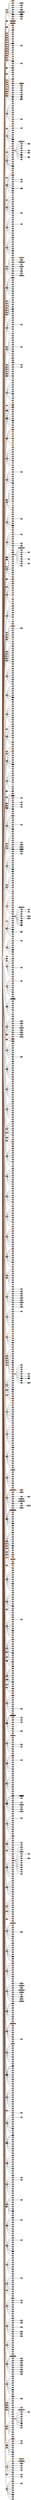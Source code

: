 graph {
 graph [rankdir=LR]
"1" [qtype="pendant_node", pendant_colors="#777777", pendant_ply="S", pendant_attach="R", pendant_length="5.0", label="S R", style=filled, fillcolor="#777777", fontcolor="#000000"]
"primary" -- "1" [qtype="pendant_link",penwidth=5,color="#777777"]
"2" [qtype="pendant_node", pendant_colors="#BB8B54", pendant_ply="S", pendant_attach="R", pendant_length="65.5", label="S R", style=filled, fillcolor="#BB8B54", fontcolor="#000000"]
"primary" -- "2" [qtype="pendant_link",penwidth=5,color="#BB8B54"]
"2:0" [qtype="knot_node", knot_value="3", knot_type="S", knot_position="19.5", knot_spin="S", label="/O/O/O", style=filled, fillcolor="#BB8B54" , fontcolor="#000000"]
"2" -- "2:0" [qtype="knot_link",penwidth=5,color="#BB8B54"]
"2s1" [qtype="pendant_node", pendant_colors="#777777", pendant_ply="S", pendant_attach="V", pendant_length="19.5", label="S V", style=filled, fillcolor="#777777", fontcolor="#000000"]
"2" -- "2s1" [qtype="pendant_link",penwidth=5,color="#777777"]
"2s1:0" [qtype="knot_node", knot_value="4", knot_type="L", knot_position="8.0", knot_spin="S", label="(/o/o/o/o)", style=filled, fillcolor="#777777" , fontcolor="#000000"]
"2s1" -- "2s1:0" [qtype="knot_link",penwidth=5,color="#777777"]
"2s2" [qtype="pendant_node", pendant_colors="#777777", pendant_ply="S", pendant_attach="V", pendant_length="23.5", label="S V", style=filled, fillcolor="#777777", fontcolor="#000000"]
"2" -- "2s2" [qtype="pendant_link",penwidth=5,color="#777777"]
"2s2:0" [qtype="knot_node", knot_value="2", knot_type="L", knot_position="8.0", knot_spin="S", label="(/o/o)", style=filled, fillcolor="#777777" , fontcolor="#000000"]
"2s2" -- "2s2:0" [qtype="knot_link",penwidth=5,color="#777777"]
"2s3" [qtype="pendant_node", pendant_colors="#777777", pendant_ply="S", pendant_attach="V", pendant_length="23.5", label="S V", style=filled, fillcolor="#777777", fontcolor="#000000"]
"2" -- "2s3" [qtype="pendant_link",penwidth=5,color="#777777"]
"2s3:0" [qtype="knot_node", knot_value="1", knot_type="S", knot_position="8.0", knot_spin="S", label="/O", style=filled, fillcolor="#777777" , fontcolor="#000000"]
"2s3" -- "2s3:0" [qtype="knot_link",penwidth=5,color="#777777"]
"2s4" [qtype="pendant_node", pendant_colors="#777777", pendant_ply="S", pendant_attach="V", pendant_length="21.0", label="S V", style=filled, fillcolor="#777777", fontcolor="#000000"]
"2" -- "2s4" [qtype="pendant_link",penwidth=5,color="#777777"]
"2s4:0" [qtype="knot_node", knot_value="3", knot_type="L", knot_position="7.5", knot_spin="S", label="(/o/o/o)", style=filled, fillcolor="#777777" , fontcolor="#000000"]
"2s4" -- "2s4:0" [qtype="knot_link",penwidth=5,color="#777777"]
"2s5" [qtype="pendant_node", pendant_colors="#777777", pendant_ply="S", pendant_attach="V", pendant_length="15.5", label="S V", style=filled, fillcolor="#777777", fontcolor="#000000"]
"2" -- "2s5" [qtype="pendant_link",penwidth=5,color="#777777"]
"2s5:0" [qtype="knot_node", knot_value="8", knot_type="L", knot_position="7.0", knot_spin="S", label="(/o/o/o/o/o/o/o/o)", style=filled, fillcolor="#777777" , fontcolor="#000000"]
"2s5" -- "2s5:0" [qtype="knot_link",penwidth=5,color="#777777"]
"2s6" [qtype="pendant_node", pendant_colors="#000000", pendant_ply="S", pendant_attach="V", pendant_length="17.0", label="S V", style=filled, fillcolor="#000000", fontcolor="#ffffff"]
"2" -- "2s6" [qtype="pendant_link",penwidth=5,color="#000000"]
"2s6:0" [qtype="knot_node", knot_value="3", knot_type="L", knot_position="7.0", knot_spin="S", label="(/o/o/o)", style=filled, fillcolor="#000000" , fontcolor="#ffffff"]
"2s6" -- "2s6:0" [qtype="knot_link",penwidth=5,color="#000000"]
"2s7" [qtype="pendant_node", pendant_colors="#575E4E:#A86540", pendant_ply="S", pendant_attach="V", pendant_length="21.5", label="S V", style=filled, fillcolor="#575E4E:#A86540", fontcolor="#ffffff"]
"2" -- "2s7" [qtype="pendant_link",penwidth=2,color="#575E4E:#A86540"]
"2s7:0" [qtype="knot_node", knot_value="3", knot_type="L", knot_position="7.0", knot_spin="S", label="(/o/o/o)", style=filled, fillcolor="#575E4E:#A86540" , fontcolor="#ffffff"]
"2s7" -- "2s7:0" [qtype="knot_link",penwidth=2,color="#575E4E:#A86540"]
"2s8" [qtype="pendant_node", pendant_colors="#777777", pendant_ply="S", pendant_attach="V", pendant_length="22.0", label="S V", style=filled, fillcolor="#777777", fontcolor="#000000"]
"2" -- "2s8" [qtype="pendant_link",penwidth=5,color="#777777"]
"2s8:0" [qtype="knot_node", knot_value="1", knot_type="E", knot_position="6.5", knot_spin="Z", label="\\8", style=filled, fillcolor="#777777" , fontcolor="#000000"]
"2s8" -- "2s8:0" [qtype="knot_link",penwidth=5,color="#777777"]
"3" [qtype="pendant_node", pendant_colors="#673923", pendant_ply="S", pendant_attach="R", pendant_length="59.0", label="S R", style=filled, fillcolor="#673923", fontcolor="#ffffff"]
"primary" -- "3" [qtype="pendant_link",penwidth=5,color="#673923"]
"3:0" [qtype="knot_node", knot_value="7", knot_type="L", knot_position="23.0", knot_spin="S", label="(/o/o/o/o/o/o/o)", style=filled, fillcolor="#673923" , fontcolor="#ffffff"]
"3" -- "3:0" [qtype="knot_link",penwidth=5,color="#673923"]
"4" [qtype="pendant_node", pendant_colors="#673923", pendant_ply="S", pendant_attach="R", pendant_length="44.0", label="S R", style=filled, fillcolor="#673923", fontcolor="#ffffff"]
"primary" -- "4" [qtype="pendant_link",penwidth=5,color="#673923"]
"4:0" [qtype="knot_node", knot_value="6", knot_type="L", knot_position="24.0", knot_spin="S", label="(/o/o/o/o/o/o)", style=filled, fillcolor="#673923" , fontcolor="#ffffff"]
"4" -- "4:0" [qtype="knot_link",penwidth=5,color="#673923"]
"5" [qtype="pendant_node", pendant_colors="#673923:#777777", pendant_ply="S", pendant_attach="R", pendant_length="57.0", label="S R", style=filled, fillcolor="#673923:#777777", fontcolor="#ffffff"]
"primary" -- "5" [qtype="pendant_link",penwidth=2,color="#673923:#777777"]
"6" [qtype="pendant_node", pendant_colors="#AA6651", pendant_ply="S", pendant_attach="R", pendant_length="5.0", label="S R", style=filled, fillcolor="#AA6651", fontcolor="#000000"]
"primary" -- "6" [qtype="pendant_link",penwidth=5,color="#AA6651"]
"7" [qtype="pendant_node", pendant_colors="#64400F", pendant_ply="S", pendant_attach="R", pendant_length="54.0", label="S R", style=filled, fillcolor="#64400F", fontcolor="#ffffff"]
"primary" -- "7" [qtype="pendant_link",penwidth=5,color="#64400F"]
"8" [qtype="pendant_node", pendant_colors="#777777", pendant_ply="S", pendant_attach="R", pendant_length="62.0", label="S R", style=filled, fillcolor="#777777", fontcolor="#000000"]
"primary" -- "8" [qtype="pendant_link",penwidth=5,color="#777777"]
"9" [qtype="pendant_node", pendant_colors="#B48764:#777777", pendant_ply="S", pendant_attach="R", pendant_length="68.5", label="S R", style=filled, fillcolor="#B48764:#777777", fontcolor="#000000"]
"primary" -- "9" [qtype="pendant_link",penwidth=2,color="#B48764:#777777"]
"10" [qtype="pendant_node", pendant_colors="#673923:#A86540", pendant_ply="S", pendant_attach="R", pendant_length="70.0", label="S R", style=filled, fillcolor="#673923:#A86540", fontcolor="#ffffff"]
"primary" -- "10" [qtype="pendant_link",penwidth=2,color="#673923:#A86540"]
"11" [qtype="pendant_node", pendant_colors="#777777", pendant_ply="S", pendant_attach="R", pendant_length="3.0", label="S R", style=filled, fillcolor="#777777", fontcolor="#000000"]
"primary" -- "11" [qtype="pendant_link",penwidth=5,color="#777777"]
"12" [qtype="pendant_node", pendant_colors="#673923:#A86540", pendant_ply="S", pendant_attach="R", pendant_length="4.5", label="S R", style=filled, fillcolor="#673923:#A86540", fontcolor="#ffffff"]
"primary" -- "12" [qtype="pendant_link",penwidth=2,color="#673923:#A86540"]
"13" [qtype="pendant_node", pendant_colors="#35170C:#A86540", pendant_ply="S", pendant_attach="R", pendant_length="51.5", label="S R", style=filled, fillcolor="#35170C:#A86540", fontcolor="#ffffff"]
"primary" -- "13" [qtype="pendant_link",penwidth=2,color="#35170C:#A86540"]
"13:0" [qtype="knot_node", knot_value="1", knot_type="E", knot_position="25.5", knot_spin="Z", label="\\8", style=filled, fillcolor="#35170C:#A86540" , fontcolor="#ffffff"]
"13" -- "13:0" [qtype="knot_link",penwidth=2,color="#35170C:#A86540"]
"14" [qtype="pendant_node", pendant_colors="#BAAF96:#673923:#777777", pendant_ply="S", pendant_attach="R", pendant_length="50.5", label="S R", style=filled, fillcolor="#BAAF96:#673923:#777777", fontcolor="#000000"]
"primary" -- "14" [qtype="pendant_link",penwidth=2,color="#BAAF96:#673923:#777777"]
"14:0" [qtype="knot_node", knot_value="1", knot_type="E", knot_position="22.5", knot_spin="Z", label="\\8", style=filled, fillcolor="#BAAF96:#673923:#777777" , fontcolor="#000000"]
"14" -- "14:0" [qtype="knot_link",penwidth=2,color="#BAAF96:#673923:#777777"]
"15" [qtype="pendant_node", pendant_colors="#A86540:#673923", pendant_ply="S", pendant_attach="R", pendant_length="38.0", label="S R", style=filled, fillcolor="#A86540:#673923", fontcolor="#000000"]
"primary" -- "15" [qtype="pendant_link",penwidth=2,color="#A86540:#673923"]
"15:0" [qtype="knot_node", knot_value="2", knot_type="L", knot_position="24.0", knot_spin="S", label="(/o/o)", style=filled, fillcolor="#A86540:#673923" , fontcolor="#000000"]
"15" -- "15:0" [qtype="knot_link",penwidth=2,color="#A86540:#673923"]
"16" [qtype="pendant_node", pendant_colors="#673923:#777777", pendant_ply="S", pendant_attach="R", pendant_length="32.5", label="S R", style=filled, fillcolor="#673923:#777777", fontcolor="#ffffff"]
"primary" -- "16" [qtype="pendant_link",penwidth=2,color="#673923:#777777"]
"16s1" [qtype="pendant_node", pendant_colors="#777777", pendant_ply="S", pendant_attach="V", pendant_length="26.5", label="S V", style=filled, fillcolor="#777777", fontcolor="#000000"]
"16" -- "16s1" [qtype="pendant_link",penwidth=5,color="#777777"]
"16s2" [qtype="pendant_node", pendant_colors="#777777", pendant_ply="S", pendant_attach="V", pendant_length="10.5", label="S V", style=filled, fillcolor="#777777", fontcolor="#000000"]
"16" -- "16s2" [qtype="pendant_link",penwidth=5,color="#777777"]
"16s3" [qtype="pendant_node", pendant_colors="#777777", pendant_ply="S", pendant_attach="V", pendant_length="24.5", label="S V", style=filled, fillcolor="#777777", fontcolor="#000000"]
"16" -- "16s3" [qtype="pendant_link",penwidth=5,color="#777777"]
"16s4" [qtype="pendant_node", pendant_colors="#777777", pendant_ply="S", pendant_attach="V", pendant_length="26.5", label="S V", style=filled, fillcolor="#777777", fontcolor="#000000"]
"16" -- "16s4" [qtype="pendant_link",penwidth=5,color="#777777"]
"16s5" [qtype="pendant_node", pendant_colors="#BB8B54", pendant_ply="S", pendant_attach="V", pendant_length="13.0", label="S V", style=filled, fillcolor="#BB8B54", fontcolor="#000000"]
"16" -- "16s5" [qtype="pendant_link",penwidth=5,color="#BB8B54"]
"16s6" [qtype="pendant_node", pendant_colors="#000000", pendant_ply="S", pendant_attach="V", pendant_length="23.5", label="S V", style=filled, fillcolor="#000000", fontcolor="#ffffff"]
"16" -- "16s6" [qtype="pendant_link",penwidth=5,color="#000000"]
"16s7" [qtype="pendant_node", pendant_colors="#575E4E:#777777", pendant_ply="S", pendant_attach="V", pendant_length="24.0", label="S V", style=filled, fillcolor="#575E4E:#777777", fontcolor="#ffffff"]
"16" -- "16s7" [qtype="pendant_link",penwidth=2,color="#575E4E:#777777"]
"16s7:0" [qtype="knot_node", knot_value="1", knot_type="E", knot_position="5.0", knot_spin="Z", label="\\8", style=filled, fillcolor="#575E4E:#777777" , fontcolor="#ffffff"]
"16s7" -- "16s7:0" [qtype="knot_link",penwidth=2,color="#575E4E:#777777"]
"16s8" [qtype="pendant_node", pendant_colors="#777777", pendant_ply="S", pendant_attach="V", pendant_length="12.0", label="S V", style=filled, fillcolor="#777777", fontcolor="#000000"]
"16" -- "16s8" [qtype="pendant_link",penwidth=5,color="#777777"]
"17" [qtype="pendant_node", pendant_colors="#777777:#777777:#777777:#777777", pendant_ply="S", pendant_attach="R", pendant_length="31.5", label="S R", style=filled, fillcolor="#777777:#777777:#777777:#777777", fontcolor="#000000"]
"primary" -- "17" [qtype="pendant_link",penwidth=2,color="#777777:#777777:#777777:#777777"]
"17s1" [qtype="pendant_node", pendant_colors="#777777", pendant_ply="S", pendant_attach="V", pendant_length="22.0", label="S V", style=filled, fillcolor="#777777", fontcolor="#000000"]
"17" -- "17s1" [qtype="pendant_link",penwidth=5,color="#777777"]
"17s2" [qtype="pendant_node", pendant_colors="#777777", pendant_ply="S", pendant_attach="V", pendant_length="21.0", label="S V", style=filled, fillcolor="#777777", fontcolor="#000000"]
"17" -- "17s2" [qtype="pendant_link",penwidth=5,color="#777777"]
"17s3" [qtype="pendant_node", pendant_colors="#BB8B54", pendant_ply="S", pendant_attach="V", pendant_length="22.5", label="S V", style=filled, fillcolor="#BB8B54", fontcolor="#000000"]
"17" -- "17s3" [qtype="pendant_link",penwidth=5,color="#BB8B54"]
"17s4" [qtype="pendant_node", pendant_colors="#BB8B54", pendant_ply="S", pendant_attach="V", pendant_length="13.5", label="S V", style=filled, fillcolor="#BB8B54", fontcolor="#000000"]
"17" -- "17s4" [qtype="pendant_link",penwidth=5,color="#BB8B54"]
"17s5" [qtype="pendant_node", pendant_colors="#BB8B54", pendant_ply="S", pendant_attach="V", pendant_length="23.5", label="S V", style=filled, fillcolor="#BB8B54", fontcolor="#000000"]
"17" -- "17s5" [qtype="pendant_link",penwidth=5,color="#BB8B54"]
"17s6" [qtype="pendant_node", pendant_colors="#000000", pendant_ply="S", pendant_attach="V", pendant_length="12.5", label="S V", style=filled, fillcolor="#000000", fontcolor="#ffffff"]
"17" -- "17s6" [qtype="pendant_link",penwidth=5,color="#000000"]
"17s7" [qtype="pendant_node", pendant_colors="#575E4E:#777777", pendant_ply="S", pendant_attach="V", pendant_length="25.5", label="S V", style=filled, fillcolor="#575E4E:#777777", fontcolor="#ffffff"]
"17" -- "17s7" [qtype="pendant_link",penwidth=2,color="#575E4E:#777777"]
"17s7:0" [qtype="knot_node", knot_value="1", knot_type="E", knot_position="4.5", knot_spin="Z", label="\\8", style=filled, fillcolor="#575E4E:#777777" , fontcolor="#ffffff"]
"17s7" -- "17s7:0" [qtype="knot_link",penwidth=2,color="#575E4E:#777777"]
"17s8" [qtype="pendant_node", pendant_colors="#777777", pendant_ply="S", pendant_attach="V", pendant_length="12.0", label="S V", style=filled, fillcolor="#777777", fontcolor="#000000"]
"17" -- "17s8" [qtype="pendant_link",penwidth=5,color="#777777"]
"18" [qtype="pendant_node", pendant_colors="#35170C:#A86540:#575E4E", pendant_ply="S", pendant_attach="R", pendant_length="40.5", label="S R", style=filled, fillcolor="#35170C:#A86540:#575E4E", fontcolor="#ffffff"]
"primary" -- "18" [qtype="pendant_link",penwidth=2,color="#35170C:#A86540:#575E4E"]
"18:0" [qtype="knot_node", knot_value="2", knot_type="L", knot_position="23.5", knot_spin="S", label="(/o/o)", style=filled, fillcolor="#35170C:#A86540:#575E4E" , fontcolor="#ffffff"]
"18" -- "18:0" [qtype="knot_link",penwidth=2,color="#35170C:#A86540:#575E4E"]
"19" [qtype="pendant_node", pendant_colors="#673923:#777777", pendant_ply="S", pendant_attach="R", pendant_length="32.5", label="S R", style=filled, fillcolor="#673923:#777777", fontcolor="#ffffff"]
"primary" -- "19" [qtype="pendant_link",penwidth=2,color="#673923:#777777"]
"19:0" [qtype="knot_node", knot_value="2", knot_type="L", knot_position="23.0", knot_spin="S", label="(/o/o)", style=filled, fillcolor="#673923:#777777" , fontcolor="#ffffff"]
"19" -- "19:0" [qtype="knot_link",penwidth=2,color="#673923:#777777"]
"20" [qtype="pendant_node", pendant_colors="#A86540:#BB8B54:#BB8B54", pendant_ply="S", pendant_attach="R", pendant_length="40.0", label="S R", style=filled, fillcolor="#A86540:#BB8B54:#BB8B54", fontcolor="#000000"]
"primary" -- "20" [qtype="pendant_link",penwidth=2,color="#A86540:#BB8B54:#BB8B54"]
"21" [qtype="pendant_node", pendant_colors="#A86540:#575E4E", pendant_ply="S", pendant_attach="R", pendant_length="29.0", label="S R", style=filled, fillcolor="#A86540:#575E4E", fontcolor="#000000"]
"primary" -- "21" [qtype="pendant_link",penwidth=2,color="#A86540:#575E4E"]
"21:0" [qtype="knot_node", knot_value="1", knot_type="E", knot_position="23.5", knot_spin="Z", label="\\8", style=filled, fillcolor="#A86540:#575E4E" , fontcolor="#000000"]
"21" -- "21:0" [qtype="knot_link",penwidth=2,color="#A86540:#575E4E"]
"22" [qtype="pendant_node", pendant_colors="#BB8B54:#575E4E", pendant_ply="S", pendant_attach="R", pendant_length="32.0", label="S R", style=filled, fillcolor="#BB8B54:#575E4E", fontcolor="#000000"]
"primary" -- "22" [qtype="pendant_link",penwidth=2,color="#BB8B54:#575E4E"]
"22:0" [qtype="knot_node", knot_value="1", knot_type="E", knot_position="23.5", knot_spin="Z", label="\\8", style=filled, fillcolor="#BB8B54:#575E4E" , fontcolor="#000000"]
"22" -- "22:0" [qtype="knot_link",penwidth=2,color="#BB8B54:#575E4E"]
"23" [qtype="pendant_node", pendant_colors="#C1CACA:#777777", pendant_ply="S", pendant_attach="R", pendant_length="28.0", label="S R", style=filled, fillcolor="#C1CACA:#777777", fontcolor="#000000"]
"primary" -- "23" [qtype="pendant_link",penwidth=2,color="#C1CACA:#777777"]
"23:0" [qtype="knot_node", knot_value="1", knot_type="E", knot_position="24.5", knot_spin="Z", label="\\8", style=filled, fillcolor="#C1CACA:#777777" , fontcolor="#000000"]
"23" -- "23:0" [qtype="knot_link",penwidth=2,color="#C1CACA:#777777"]
"24" [qtype="pendant_node", pendant_colors="#AA6651:#BB8B54", pendant_ply="S", pendant_attach="R", pendant_length="7.5", label="S R", style=filled, fillcolor="#AA6651:#BB8B54", fontcolor="#000000"]
"primary" -- "24" [qtype="pendant_link",penwidth=2,color="#AA6651:#BB8B54"]
"25" [qtype="pendant_node", pendant_colors="#712F26", pendant_ply="S", pendant_attach="R", pendant_length="42.0", label="S R", style=filled, fillcolor="#712F26", fontcolor="#ffffff"]
"primary" -- "25" [qtype="pendant_link",penwidth=5,color="#712F26"]
"25:0" [qtype="knot_node", knot_value="1", knot_type="E", knot_position="27.5", knot_spin="Z", label="\\8", style=filled, fillcolor="#712F26" , fontcolor="#ffffff"]
"25" -- "25:0" [qtype="knot_link",penwidth=5,color="#712F26"]
"26" [qtype="pendant_node", pendant_colors="#A86540", pendant_ply="S", pendant_attach="R", pendant_length="46.0", label="S R", style=filled, fillcolor="#A86540", fontcolor="#000000"]
"primary" -- "26" [qtype="pendant_link",penwidth=5,color="#A86540"]
"26:0" [qtype="knot_node", knot_value="1", knot_type="E", knot_position="29.0", knot_spin="S", label="/8", style=filled, fillcolor="#A86540" , fontcolor="#000000"]
"26" -- "26:0" [qtype="knot_link",penwidth=5,color="#A86540"]
"27" [qtype="pendant_node", pendant_colors="#64400F", pendant_ply="S", pendant_attach="R", pendant_length="53.0", label="S R", style=filled, fillcolor="#64400F", fontcolor="#ffffff"]
"primary" -- "27" [qtype="pendant_link",penwidth=5,color="#64400F"]
"27:0" [qtype="knot_node", knot_value="1", knot_type="S", knot_position="22.0", knot_spin="S", label="/O", style=filled, fillcolor="#64400F" , fontcolor="#ffffff"]
"27" -- "27:0" [qtype="knot_link",penwidth=5,color="#64400F"]
"27:1" [qtype="knot_node", knot_value="5", knot_type="L", knot_position="29.5", knot_spin="S", label="(/o/o/o/o/o)", style=filled, fillcolor="#64400F" , fontcolor="#ffffff"]
"27:0" -- "27:1" [qtype="knot_link",penwidth=5,color="#64400F"]
"27s1" [qtype="pendant_node", pendant_colors="#777777", pendant_ply="S", pendant_attach="V", pendant_length="23.5", label="S V", style=filled, fillcolor="#777777", fontcolor="#000000"]
"27" -- "27s1" [qtype="pendant_link",penwidth=5,color="#777777"]
"27s1:0" [qtype="knot_node", knot_value="2", knot_type="L", knot_position="9.0", knot_spin="S", label="(/o/o)", style=filled, fillcolor="#777777" , fontcolor="#000000"]
"27s1" -- "27s1:0" [qtype="knot_link",penwidth=5,color="#777777"]
"27s2" [qtype="pendant_node", pendant_colors="#777777", pendant_ply="S", pendant_attach="V", pendant_length="23.5", label="S V", style=filled, fillcolor="#777777", fontcolor="#000000"]
"27" -- "27s2" [qtype="pendant_link",penwidth=5,color="#777777"]
"27s2:0" [qtype="knot_node", knot_value="1", knot_type="E", knot_position="9.0", knot_spin="Z", label="\\8", style=filled, fillcolor="#777777" , fontcolor="#000000"]
"27s2" -- "27s2:0" [qtype="knot_link",penwidth=5,color="#777777"]
"27s3" [qtype="pendant_node", pendant_colors="#777777", pendant_ply="S", pendant_attach="V", pendant_length="24.0", label="S V", style=filled, fillcolor="#777777", fontcolor="#000000"]
"27" -- "27s3" [qtype="pendant_link",penwidth=5,color="#777777"]
"27s3:0" [qtype="knot_node", knot_value="2", knot_type="L", knot_position="9.0", knot_spin="S", label="(/o/o)", style=filled, fillcolor="#777777" , fontcolor="#000000"]
"27s3" -- "27s3:0" [qtype="knot_link",penwidth=5,color="#777777"]
"27s4" [qtype="pendant_node", pendant_colors="#777777", pendant_ply="S", pendant_attach="V", pendant_length="21.0", label="S V", style=filled, fillcolor="#777777", fontcolor="#000000"]
"27" -- "27s4" [qtype="pendant_link",penwidth=5,color="#777777"]
"27s4:0" [qtype="knot_node", knot_value="1", knot_type="E", knot_position="8.5", knot_spin="Z", label="\\8", style=filled, fillcolor="#777777" , fontcolor="#000000"]
"27s4" -- "27s4:0" [qtype="knot_link",penwidth=5,color="#777777"]
"27s5" [qtype="pendant_node", pendant_colors="#777777", pendant_ply="S", pendant_attach="V", pendant_length="20.5", label="S V", style=filled, fillcolor="#777777", fontcolor="#000000"]
"27" -- "27s5" [qtype="pendant_link",penwidth=5,color="#777777"]
"27s5:0" [qtype="knot_node", knot_value="2", knot_type="L", knot_position="8.0", knot_spin="S", label="(/o/o)", style=filled, fillcolor="#777777" , fontcolor="#000000"]
"27s5" -- "27s5:0" [qtype="knot_link",penwidth=5,color="#777777"]
"27s6" [qtype="pendant_node", pendant_colors="#000000:#5A3D30", pendant_ply="S", pendant_attach="V", pendant_length="20.0", label="S V", style=filled, fillcolor="#000000:#5A3D30", fontcolor="#ffffff"]
"27" -- "27s6" [qtype="pendant_link",penwidth=2,color="#000000:#5A3D30"]
"27s6:0" [qtype="knot_node", knot_value="1", knot_type="E", knot_position="7.0", knot_spin="Z", label="\\8", style=filled, fillcolor="#000000:#5A3D30" , fontcolor="#ffffff"]
"27s6" -- "27s6:0" [qtype="knot_link",penwidth=2,color="#000000:#5A3D30"]
"27s7" [qtype="pendant_node", pendant_colors="#000000:#777777", pendant_ply="S", pendant_attach="V", pendant_length="24.5", label="S V", style=filled, fillcolor="#000000:#777777", fontcolor="#ffffff"]
"27" -- "27s7" [qtype="pendant_link",penwidth=2,color="#000000:#777777"]
"27s7:0" [qtype="knot_node", knot_value="2", knot_type="L", knot_position="7.5", knot_spin="S", label="(/o/o)", style=filled, fillcolor="#000000:#777777" , fontcolor="#ffffff"]
"27s7" -- "27s7:0" [qtype="knot_link",penwidth=2,color="#000000:#777777"]
"27s8" [qtype="pendant_node", pendant_colors="#777777", pendant_ply="S", pendant_attach="V", pendant_length="23.5", label="S V", style=filled, fillcolor="#777777", fontcolor="#000000"]
"27" -- "27s8" [qtype="pendant_link",penwidth=5,color="#777777"]
"28" [qtype="pendant_node", pendant_colors="#777777", pendant_ply="S", pendant_attach="R", pendant_length="61.5", label="S R", style=filled, fillcolor="#777777", fontcolor="#000000"]
"primary" -- "28" [qtype="pendant_link",penwidth=5,color="#777777"]
"28:0" [qtype="knot_node", knot_value="1", knot_type="E", knot_position="27.5", knot_spin="Z", label="\\8", style=filled, fillcolor="#777777" , fontcolor="#000000"]
"28" -- "28:0" [qtype="knot_link",penwidth=5,color="#777777"]
"28s1" [qtype="pendant_node", pendant_colors="#777777", pendant_ply="S", pendant_attach="V", pendant_length="19.0", label="S V", style=filled, fillcolor="#777777", fontcolor="#000000"]
"28" -- "28s1" [qtype="pendant_link",penwidth=5,color="#777777"]
"28s2" [qtype="pendant_node", pendant_colors="#777777", pendant_ply="S", pendant_attach="V", pendant_length="34.5", label="S V", style=filled, fillcolor="#777777", fontcolor="#000000"]
"28" -- "28s2" [qtype="pendant_link",penwidth=5,color="#777777"]
"28s3" [qtype="pendant_node", pendant_colors="#777777", pendant_ply="S", pendant_attach="V", pendant_length="21.0", label="S V", style=filled, fillcolor="#777777", fontcolor="#000000"]
"28" -- "28s3" [qtype="pendant_link",penwidth=5,color="#777777"]
"28s4" [qtype="pendant_node", pendant_colors="#777777", pendant_ply="S", pendant_attach="V", pendant_length="26.0", label="S V", style=filled, fillcolor="#777777", fontcolor="#000000"]
"28" -- "28s4" [qtype="pendant_link",penwidth=5,color="#777777"]
"28s5" [qtype="pendant_node", pendant_colors="#777777", pendant_ply="S", pendant_attach="V", pendant_length="27.5", label="S V", style=filled, fillcolor="#777777", fontcolor="#000000"]
"28" -- "28s5" [qtype="pendant_link",penwidth=5,color="#777777"]
"28s6" [qtype="pendant_node", pendant_colors="#BB8B54", pendant_ply="S", pendant_attach="V", pendant_length="29.5", label="S V", style=filled, fillcolor="#BB8B54", fontcolor="#000000"]
"28" -- "28s6" [qtype="pendant_link",penwidth=5,color="#BB8B54"]
"28s7" [qtype="pendant_node", pendant_colors="#777777", pendant_ply="S", pendant_attach="V", pendant_length="24.5", label="S V", style=filled, fillcolor="#777777", fontcolor="#000000"]
"28" -- "28s7" [qtype="pendant_link",penwidth=5,color="#777777"]
"28s7:0" [qtype="knot_node", knot_value="1", knot_type="E", knot_position="7.0", knot_spin="Z", label="\\8", style=filled, fillcolor="#777777" , fontcolor="#000000"]
"28s7" -- "28s7:0" [qtype="knot_link",penwidth=5,color="#777777"]
"28s8" [qtype="pendant_node", pendant_colors="#777777", pendant_ply="S", pendant_attach="V", pendant_length="25.0", label="S V", style=filled, fillcolor="#777777", fontcolor="#000000"]
"28" -- "28s8" [qtype="pendant_link",penwidth=5,color="#777777"]
"29" [qtype="pendant_node", pendant_colors="#777777:#A86540", pendant_ply="S", pendant_attach="R", pendant_length="39.0", label="S R", style=filled, fillcolor="#777777:#A86540", fontcolor="#000000"]
"primary" -- "29" [qtype="pendant_link",penwidth=2,color="#777777:#A86540"]
"29:0" [qtype="knot_node", knot_value="1", knot_type="E", knot_position="20.5", knot_spin="Z", label="\\8", style=filled, fillcolor="#777777:#A86540" , fontcolor="#000000"]
"29" -- "29:0" [qtype="knot_link",penwidth=2,color="#777777:#A86540"]
"30" [qtype="pendant_node", pendant_colors="#BB8B54", pendant_ply="S", pendant_attach="R", pendant_length="43.5", label="S R", style=filled, fillcolor="#BB8B54", fontcolor="#000000"]
"primary" -- "30" [qtype="pendant_link",penwidth=5,color="#BB8B54"]
"30:0" [qtype="knot_node", knot_value="2", knot_type="L", knot_position="28.0", knot_spin="S", label="(/o/o)", style=filled, fillcolor="#BB8B54" , fontcolor="#000000"]
"30" -- "30:0" [qtype="knot_link",penwidth=5,color="#BB8B54"]
"30s1" [qtype="pendant_node", pendant_colors="#777777", pendant_ply="S", pendant_attach="V", pendant_length="26.0", label="S V", style=filled, fillcolor="#777777", fontcolor="#000000"]
"30" -- "30s1" [qtype="pendant_link",penwidth=5,color="#777777"]
"30s1:0" [qtype="knot_node", knot_value="1", knot_type="E", knot_position="9.0", knot_spin="Z", label="\\8", style=filled, fillcolor="#777777" , fontcolor="#000000"]
"30s1" -- "30s1:0" [qtype="knot_link",penwidth=5,color="#777777"]
"30s2" [qtype="pendant_node", pendant_colors="#777777", pendant_ply="S", pendant_attach="V", pendant_length="23.0", label="S V", style=filled, fillcolor="#777777", fontcolor="#000000"]
"30" -- "30s2" [qtype="pendant_link",penwidth=5,color="#777777"]
"30s3" [qtype="pendant_node", pendant_colors="#777777", pendant_ply="S", pendant_attach="V", pendant_length="25.0", label="S V", style=filled, fillcolor="#777777", fontcolor="#000000"]
"30" -- "30s3" [qtype="pendant_link",penwidth=5,color="#777777"]
"30s4" [qtype="pendant_node", pendant_colors="#777777", pendant_ply="S", pendant_attach="V", pendant_length="24.0", label="S V", style=filled, fillcolor="#777777", fontcolor="#000000"]
"30" -- "30s4" [qtype="pendant_link",penwidth=5,color="#777777"]
"30s5" [qtype="pendant_node", pendant_colors="#777777", pendant_ply="S", pendant_attach="V", pendant_length="26.0", label="S V", style=filled, fillcolor="#777777", fontcolor="#000000"]
"30" -- "30s5" [qtype="pendant_link",penwidth=5,color="#777777"]
"30s6" [qtype="pendant_node", pendant_colors="#000000", pendant_ply="S", pendant_attach="V", pendant_length="22.5", label="S V", style=filled, fillcolor="#000000", fontcolor="#ffffff"]
"30" -- "30s6" [qtype="pendant_link",penwidth=5,color="#000000"]
"30s7" [qtype="pendant_node", pendant_colors="#000000:#777777", pendant_ply="S", pendant_attach="V", pendant_length="20.5", label="S V", style=filled, fillcolor="#000000:#777777", fontcolor="#ffffff"]
"30" -- "30s7" [qtype="pendant_link",penwidth=2,color="#000000:#777777"]
"30s8" [qtype="pendant_node", pendant_colors="#777777", pendant_ply="S", pendant_attach="V", pendant_length="23.5", label="S V", style=filled, fillcolor="#777777", fontcolor="#000000"]
"30" -- "30s8" [qtype="pendant_link",penwidth=5,color="#777777"]
"31" [qtype="pendant_node", pendant_colors="#A86540:#A86540:#A86540:#A86540", pendant_ply="S", pendant_attach="U", pendant_length="52.0", label="S U", style=filled, fillcolor="#A86540:#A86540:#A86540:#A86540", fontcolor="#000000"]
"primary" -- "31" [qtype="pendant_link",penwidth=2,color="#A86540:#A86540:#A86540:#A86540"]
"31:0" [qtype="knot_node", knot_value="1", knot_type="E", knot_position="21.5", knot_spin="Z", label="\\8", style=filled, fillcolor="#A86540:#A86540:#A86540:#A86540" , fontcolor="#000000"]
"31" -- "31:0" [qtype="knot_link",penwidth=2,color="#A86540:#A86540:#A86540:#A86540"]
"32" [qtype="pendant_node", pendant_colors="#575E4E:#777777", pendant_ply="S", pendant_attach="R", pendant_length="38.0", label="S R", style=filled, fillcolor="#575E4E:#777777", fontcolor="#ffffff"]
"primary" -- "32" [qtype="pendant_link",penwidth=2,color="#575E4E:#777777"]
"32:0" [qtype="knot_node", knot_value="1", knot_type="E", knot_position="28.5", knot_spin="Z", label="\\8", style=filled, fillcolor="#575E4E:#777777" , fontcolor="#ffffff"]
"32" -- "32:0" [qtype="knot_link",penwidth=2,color="#575E4E:#777777"]
"32s1" [qtype="pendant_node", pendant_colors="#673923:#777777", pendant_ply="S", pendant_attach="U", pendant_length="64.5", label="S U", style=filled, fillcolor="#673923:#777777", fontcolor="#ffffff"]
"32" -- "32s1" [qtype="pendant_link",penwidth=2,color="#673923:#777777"]
"32s1:0" [qtype="knot_node", knot_value="7", knot_type="L", knot_position="29.5", knot_spin="S", label="(/o/o/o/o/o/o/o)", style=filled, fillcolor="#673923:#777777" , fontcolor="#ffffff"]
"32s1" -- "32s1:0" [qtype="knot_link",penwidth=2,color="#673923:#777777"]
"32s1s1" [qtype="pendant_node", pendant_colors="#777777", pendant_ply="S", pendant_attach="V", pendant_length="23.5", label="S V", style=filled, fillcolor="#777777", fontcolor="#000000"]
"32s1" -- "32s1s1" [qtype="pendant_link",penwidth=5,color="#777777"]
"32s1s1:0" [qtype="knot_node", knot_value="2", knot_type="L", knot_position="9.0", knot_spin="S", label="(/o/o)", style=filled, fillcolor="#777777" , fontcolor="#000000"]
"32s1s1" -- "32s1s1:0" [qtype="knot_link",penwidth=5,color="#777777"]
"32s1s2" [qtype="pendant_node", pendant_colors="#777777", pendant_ply="S", pendant_attach="V", pendant_length="27.0", label="S V", style=filled, fillcolor="#777777", fontcolor="#000000"]
"32s1" -- "32s1s2" [qtype="pendant_link",penwidth=5,color="#777777"]
"32s1s3" [qtype="pendant_node", pendant_colors="#777777", pendant_ply="S", pendant_attach="V", pendant_length="25.5", label="S V", style=filled, fillcolor="#777777", fontcolor="#000000"]
"32s1" -- "32s1s3" [qtype="pendant_link",penwidth=5,color="#777777"]
"32s1s4" [qtype="pendant_node", pendant_colors="#777777", pendant_ply="S", pendant_attach="V", pendant_length="26.5", label="S V", style=filled, fillcolor="#777777", fontcolor="#000000"]
"32s1" -- "32s1s4" [qtype="pendant_link",penwidth=5,color="#777777"]
"32s1s4:0" [qtype="knot_node", knot_value="1", knot_type="E", knot_position="9.0", knot_spin="Z", label="\\8", style=filled, fillcolor="#777777" , fontcolor="#000000"]
"32s1s4" -- "32s1s4:0" [qtype="knot_link",penwidth=5,color="#777777"]
"32s1s5" [qtype="pendant_node", pendant_colors="#777777", pendant_ply="S", pendant_attach="V", pendant_length="26.0", label="S V", style=filled, fillcolor="#777777", fontcolor="#000000"]
"32s1" -- "32s1s5" [qtype="pendant_link",penwidth=5,color="#777777"]
"32s1s5:0" [qtype="knot_node", knot_value="2", knot_type="L", knot_position="8.5", knot_spin="S", label="(/o/o)", style=filled, fillcolor="#777777" , fontcolor="#000000"]
"32s1s5" -- "32s1s5:0" [qtype="knot_link",penwidth=5,color="#777777"]
"32s1s6" [qtype="pendant_node", pendant_colors="#000000", pendant_ply="S", pendant_attach="V", pendant_length="22.5", label="S V", style=filled, fillcolor="#000000", fontcolor="#ffffff"]
"32s1" -- "32s1s6" [qtype="pendant_link",penwidth=5,color="#000000"]
"32s1s7" [qtype="pendant_node", pendant_colors="#000000:#777777", pendant_ply="S", pendant_attach="V", pendant_length="20.5", label="S V", style=filled, fillcolor="#000000:#777777", fontcolor="#ffffff"]
"32s1" -- "32s1s7" [qtype="pendant_link",penwidth=2,color="#000000:#777777"]
"32s1s7:0" [qtype="knot_node", knot_value="1", knot_type="E", knot_position="8.5", knot_spin="Z", label="\\8", style=filled, fillcolor="#000000:#777777" , fontcolor="#ffffff"]
"32s1s7" -- "32s1s7:0" [qtype="knot_link",penwidth=2,color="#000000:#777777"]
"32s1s8" [qtype="pendant_node", pendant_colors="#777777", pendant_ply="S", pendant_attach="V", pendant_length="26.5", label="S V", style=filled, fillcolor="#777777", fontcolor="#000000"]
"32s1" -- "32s1s8" [qtype="pendant_link",penwidth=5,color="#777777"]
"32s2" [qtype="pendant_node", pendant_colors="#777777", pendant_ply="S", pendant_attach="V", pendant_length="25.5", label="S V", style=filled, fillcolor="#777777", fontcolor="#000000"]
"32" -- "32s2" [qtype="pendant_link",penwidth=5,color="#777777"]
"32s3" [qtype="pendant_node", pendant_colors="#777777", pendant_ply="S", pendant_attach="V", pendant_length="21.5", label="S V", style=filled, fillcolor="#777777", fontcolor="#000000"]
"32" -- "32s3" [qtype="pendant_link",penwidth=5,color="#777777"]
"32s4" [qtype="pendant_node", pendant_colors="#777777", pendant_ply="S", pendant_attach="V", pendant_length="24.0", label="S V", style=filled, fillcolor="#777777", fontcolor="#000000"]
"32" -- "32s4" [qtype="pendant_link",penwidth=5,color="#777777"]
"32s5" [qtype="pendant_node", pendant_colors="#777777", pendant_ply="S", pendant_attach="V", pendant_length="25.0", label="S V", style=filled, fillcolor="#777777", fontcolor="#000000"]
"32" -- "32s5" [qtype="pendant_link",penwidth=5,color="#777777"]
"32s6" [qtype="pendant_node", pendant_colors="#777777", pendant_ply="S", pendant_attach="V", pendant_length="32.0", label="S V", style=filled, fillcolor="#777777", fontcolor="#000000"]
"32" -- "32s6" [qtype="pendant_link",penwidth=5,color="#777777"]
"32s7" [qtype="pendant_node", pendant_colors="#777777", pendant_ply="S", pendant_attach="V", pendant_length="25.5", label="S V", style=filled, fillcolor="#777777", fontcolor="#000000"]
"32" -- "32s7" [qtype="pendant_link",penwidth=5,color="#777777"]
"32s8" [qtype="pendant_node", pendant_colors="#000000", pendant_ply="S", pendant_attach="V", pendant_length="19.5", label="S V", style=filled, fillcolor="#000000", fontcolor="#ffffff"]
"32" -- "32s8" [qtype="pendant_link",penwidth=5,color="#000000"]
"32s9" [qtype="pendant_node", pendant_colors="#4A545C:#777777", pendant_ply="S", pendant_attach="V", pendant_length="26.5", label="S V", style=filled, fillcolor="#4A545C:#777777", fontcolor="#ffffff"]
"32" -- "32s9" [qtype="pendant_link",penwidth=2,color="#4A545C:#777777"]
"32s10" [qtype="pendant_node", pendant_colors="#777777", pendant_ply="S", pendant_attach="V", pendant_length="25.5", label="S V", style=filled, fillcolor="#777777", fontcolor="#000000"]
"32" -- "32s10" [qtype="pendant_link",penwidth=5,color="#777777"]
"33" [qtype="pendant_node", pendant_colors="#575E4E:#A86540", pendant_ply="S", pendant_attach="R", pendant_length="36.0", label="S R", style=filled, fillcolor="#575E4E:#A86540", fontcolor="#ffffff"]
"primary" -- "33" [qtype="pendant_link",penwidth=2,color="#575E4E:#A86540"]
"33:0" [qtype="knot_node", knot_value="1", knot_type="E", knot_position="28.0", knot_spin="Z", label="\\8", style=filled, fillcolor="#575E4E:#A86540" , fontcolor="#ffffff"]
"33" -- "33:0" [qtype="knot_link",penwidth=2,color="#575E4E:#A86540"]
"34" [qtype="pendant_node", pendant_colors="#712F26", pendant_ply="S", pendant_attach="R", pendant_length="51.5", label="S R", style=filled, fillcolor="#712F26", fontcolor="#ffffff"]
"primary" -- "34" [qtype="pendant_link",penwidth=5,color="#712F26"]
"34:0" [qtype="knot_node", knot_value="2", knot_type="L", knot_position="28.0", knot_spin="S", label="(/o/o)", style=filled, fillcolor="#712F26" , fontcolor="#ffffff"]
"34" -- "34:0" [qtype="knot_link",penwidth=5,color="#712F26"]
"34s1" [qtype="pendant_node", pendant_colors="#777777", pendant_ply="S", pendant_attach="V", pendant_length="29.0", label="S V", style=filled, fillcolor="#777777", fontcolor="#000000"]
"34" -- "34s1" [qtype="pendant_link",penwidth=5,color="#777777"]
"34s2" [qtype="pendant_node", pendant_colors="#777777", pendant_ply="S", pendant_attach="V", pendant_length="22.5", label="S V", style=filled, fillcolor="#777777", fontcolor="#000000"]
"34" -- "34s2" [qtype="pendant_link",penwidth=5,color="#777777"]
"34s2:0" [qtype="knot_node", knot_value="1", knot_type="E", knot_position="7.5", knot_spin="Z", label="\\8", style=filled, fillcolor="#777777" , fontcolor="#000000"]
"34s2" -- "34s2:0" [qtype="knot_link",penwidth=5,color="#777777"]
"34s3" [qtype="pendant_node", pendant_colors="#777777", pendant_ply="S", pendant_attach="V", pendant_length="24.0", label="S V", style=filled, fillcolor="#777777", fontcolor="#000000"]
"34" -- "34s3" [qtype="pendant_link",penwidth=5,color="#777777"]
"34s3:0" [qtype="knot_node", knot_value="1", knot_type="E", knot_position="8.0", knot_spin="Z", label="\\8", style=filled, fillcolor="#777777" , fontcolor="#000000"]
"34s3" -- "34s3:0" [qtype="knot_link",penwidth=5,color="#777777"]
"34s4" [qtype="pendant_node", pendant_colors="#777777", pendant_ply="S", pendant_attach="V", pendant_length="25.0", label="S V", style=filled, fillcolor="#777777", fontcolor="#000000"]
"34" -- "34s4" [qtype="pendant_link",penwidth=5,color="#777777"]
"34s5" [qtype="pendant_node", pendant_colors="#777777", pendant_ply="S", pendant_attach="V", pendant_length="29.0", label="S V", style=filled, fillcolor="#777777", fontcolor="#000000"]
"34" -- "34s5" [qtype="pendant_link",penwidth=5,color="#777777"]
"34s6" [qtype="pendant_node", pendant_colors="#2C3337", pendant_ply="S", pendant_attach="V", pendant_length="19.0", label="S V", style=filled, fillcolor="#2C3337", fontcolor="#ffffff"]
"34" -- "34s6" [qtype="pendant_link",penwidth=5,color="#2C3337"]
"34s6:0" [qtype="knot_node", knot_value="1", knot_type="E", knot_position="7.5", knot_spin="Z", label="\\8", style=filled, fillcolor="#2C3337" , fontcolor="#ffffff"]
"34s6" -- "34s6:0" [qtype="knot_link",penwidth=5,color="#2C3337"]
"34s7" [qtype="pendant_node", pendant_colors="#000000:#777777", pendant_ply="S", pendant_attach="V", pendant_length="26.0", label="S V", style=filled, fillcolor="#000000:#777777", fontcolor="#ffffff"]
"34" -- "34s7" [qtype="pendant_link",penwidth=2,color="#000000:#777777"]
"34s8" [qtype="pendant_node", pendant_colors="#777777", pendant_ply="S", pendant_attach="V", pendant_length="22.5", label="S V", style=filled, fillcolor="#777777", fontcolor="#000000"]
"34" -- "34s8" [qtype="pendant_link",penwidth=5,color="#777777"]
"35" [qtype="pendant_node", pendant_colors="#B48764", pendant_ply="S", pendant_attach="R", pendant_length="29.0", label="S R", style=filled, fillcolor="#B48764", fontcolor="#000000"]
"primary" -- "35" [qtype="pendant_link",penwidth=5,color="#B48764"]
"35:0" [qtype="knot_node", knot_value="1", knot_type="E", knot_position="27.0", knot_spin="Z", label="\\8", style=filled, fillcolor="#B48764" , fontcolor="#000000"]
"35" -- "35:0" [qtype="knot_link",penwidth=5,color="#B48764"]
"36" [qtype="pendant_node", pendant_colors="#777777", pendant_ply="S", pendant_attach="R", pendant_length="61.5", label="S R", style=filled, fillcolor="#777777", fontcolor="#000000"]
"primary" -- "36" [qtype="pendant_link",penwidth=5,color="#777777"]
"36:0" [qtype="knot_node", knot_value="1", knot_type="E", knot_position="32.0", knot_spin="Z", label="\\8", style=filled, fillcolor="#777777" , fontcolor="#000000"]
"36" -- "36:0" [qtype="knot_link",penwidth=5,color="#777777"]
"36s1" [qtype="pendant_node", pendant_colors="#777777", pendant_ply="S", pendant_attach="V", pendant_length="30.0", label="S V", style=filled, fillcolor="#777777", fontcolor="#000000"]
"36" -- "36s1" [qtype="pendant_link",penwidth=5,color="#777777"]
"36s2" [qtype="pendant_node", pendant_colors="#777777", pendant_ply="S", pendant_attach="V", pendant_length="29.5", label="S V", style=filled, fillcolor="#777777", fontcolor="#000000"]
"36" -- "36s2" [qtype="pendant_link",penwidth=5,color="#777777"]
"36s3" [qtype="pendant_node", pendant_colors="#777777", pendant_ply="S", pendant_attach="V", pendant_length="25.0", label="S V", style=filled, fillcolor="#777777", fontcolor="#000000"]
"36" -- "36s3" [qtype="pendant_link",penwidth=5,color="#777777"]
"36s4" [qtype="pendant_node", pendant_colors="#777777", pendant_ply="S", pendant_attach="V", pendant_length="29.0", label="S V", style=filled, fillcolor="#777777", fontcolor="#000000"]
"36" -- "36s4" [qtype="pendant_link",penwidth=5,color="#777777"]
"36s5" [qtype="pendant_node", pendant_colors="#777777", pendant_ply="S", pendant_attach="V", pendant_length="22.5", label="S V", style=filled, fillcolor="#777777", fontcolor="#000000"]
"36" -- "36s5" [qtype="pendant_link",penwidth=5,color="#777777"]
"36s6" [qtype="pendant_node", pendant_colors="#2C3337", pendant_ply="S", pendant_attach="V", pendant_length="22.0", label="S V", style=filled, fillcolor="#2C3337", fontcolor="#ffffff"]
"36" -- "36s6" [qtype="pendant_link",penwidth=5,color="#2C3337"]
"36s7" [qtype="pendant_node", pendant_colors="#4A545C:#777777", pendant_ply="S", pendant_attach="V", pendant_length="33.0", label="S V", style=filled, fillcolor="#4A545C:#777777", fontcolor="#ffffff"]
"36" -- "36s7" [qtype="pendant_link",penwidth=2,color="#4A545C:#777777"]
"36s7:0" [qtype="knot_node", knot_value="1", knot_type="E", knot_position="10.0", knot_spin="Z", label="\\8", style=filled, fillcolor="#4A545C:#777777" , fontcolor="#ffffff"]
"36s7" -- "36s7:0" [qtype="knot_link",penwidth=2,color="#4A545C:#777777"]
"36s8" [qtype="pendant_node", pendant_colors="#777777", pendant_ply="S", pendant_attach="V", pendant_length="31.0", label="S V", style=filled, fillcolor="#777777", fontcolor="#000000"]
"36" -- "36s8" [qtype="pendant_link",penwidth=5,color="#777777"]
"37" [qtype="pendant_node", pendant_colors="#777777", pendant_ply="S", pendant_attach="R", pendant_length="54.0", label="S R", style=filled, fillcolor="#777777", fontcolor="#000000"]
"primary" -- "37" [qtype="pendant_link",penwidth=5,color="#777777"]
"37:0" [qtype="knot_node", knot_value="1", knot_type="E", knot_position="31.0", knot_spin="Z", label="\\8", style=filled, fillcolor="#777777" , fontcolor="#000000"]
"37" -- "37:0" [qtype="knot_link",penwidth=5,color="#777777"]
"37s1" [qtype="pendant_node", pendant_colors="#777777", pendant_ply="S", pendant_attach="V", pendant_length="39.5", label="S V", style=filled, fillcolor="#777777", fontcolor="#000000"]
"37" -- "37s1" [qtype="pendant_link",penwidth=5,color="#777777"]
"37s2" [qtype="pendant_node", pendant_colors="#777777", pendant_ply="S", pendant_attach="V", pendant_length="22.0", label="S V", style=filled, fillcolor="#777777", fontcolor="#000000"]
"37" -- "37s2" [qtype="pendant_link",penwidth=5,color="#777777"]
"37s3" [qtype="pendant_node", pendant_colors="#777777", pendant_ply="S", pendant_attach="V", pendant_length="26.0", label="S V", style=filled, fillcolor="#777777", fontcolor="#000000"]
"37" -- "37s3" [qtype="pendant_link",penwidth=5,color="#777777"]
"37s3:0" [qtype="knot_node", knot_value="1", knot_type="E", knot_position="12.0", knot_spin="Z", label="\\8", style=filled, fillcolor="#777777" , fontcolor="#000000"]
"37s3" -- "37s3:0" [qtype="knot_link",penwidth=5,color="#777777"]
"37s4" [qtype="pendant_node", pendant_colors="#777777", pendant_ply="S", pendant_attach="V", pendant_length="31.5", label="S V", style=filled, fillcolor="#777777", fontcolor="#000000"]
"37" -- "37s4" [qtype="pendant_link",penwidth=5,color="#777777"]
"37s5" [qtype="pendant_node", pendant_colors="#777777", pendant_ply="S", pendant_attach="V", pendant_length="26.5", label="S V", style=filled, fillcolor="#777777", fontcolor="#000000"]
"37" -- "37s5" [qtype="pendant_link",penwidth=5,color="#777777"]
"37s6" [qtype="pendant_node", pendant_colors="#4A545C", pendant_ply="S", pendant_attach="V", pendant_length="20.5", label="S V", style=filled, fillcolor="#4A545C", fontcolor="#ffffff"]
"37" -- "37s6" [qtype="pendant_link",penwidth=5,color="#4A545C"]
"37s7" [qtype="pendant_node", pendant_colors="#4A545C:#777777", pendant_ply="S", pendant_attach="V", pendant_length="23.5", label="S V", style=filled, fillcolor="#4A545C:#777777", fontcolor="#ffffff"]
"37" -- "37s7" [qtype="pendant_link",penwidth=2,color="#4A545C:#777777"]
"37s8" [qtype="pendant_node", pendant_colors="#777777", pendant_ply="S", pendant_attach="V", pendant_length="23.0", label="S V", style=filled, fillcolor="#777777", fontcolor="#000000"]
"37" -- "37s8" [qtype="pendant_link",penwidth=5,color="#777777"]
"38" [qtype="pendant_node", pendant_colors="#673923:#777777", pendant_ply="S", pendant_attach="R", pendant_length="45.5", label="S R", style=filled, fillcolor="#673923:#777777", fontcolor="#ffffff"]
"primary" -- "38" [qtype="pendant_link",penwidth=2,color="#673923:#777777"]
"38:0" [qtype="knot_node", knot_value="2", knot_type="L", knot_position="32.0", knot_spin="S", label="(/o/o)", style=filled, fillcolor="#673923:#777777" , fontcolor="#ffffff"]
"38" -- "38:0" [qtype="knot_link",penwidth=2,color="#673923:#777777"]
"38s1" [qtype="pendant_node", pendant_colors="#777777", pendant_ply="S", pendant_attach="V", pendant_length="28.0", label="S V", style=filled, fillcolor="#777777", fontcolor="#000000"]
"38" -- "38s1" [qtype="pendant_link",penwidth=5,color="#777777"]
"38s2" [qtype="pendant_node", pendant_colors="#777777", pendant_ply="S", pendant_attach="V", pendant_length="29.5", label="S V", style=filled, fillcolor="#777777", fontcolor="#000000"]
"38" -- "38s2" [qtype="pendant_link",penwidth=5,color="#777777"]
"38s3" [qtype="pendant_node", pendant_colors="#777777", pendant_ply="S", pendant_attach="V", pendant_length="28.5", label="S V", style=filled, fillcolor="#777777", fontcolor="#000000"]
"38" -- "38s3" [qtype="pendant_link",penwidth=5,color="#777777"]
"38s4" [qtype="pendant_node", pendant_colors="#777777", pendant_ply="S", pendant_attach="V", pendant_length="27.0", label="S V", style=filled, fillcolor="#777777", fontcolor="#000000"]
"38" -- "38s4" [qtype="pendant_link",penwidth=5,color="#777777"]
"38s5" [qtype="pendant_node", pendant_colors="#777777", pendant_ply="S", pendant_attach="V", pendant_length="28.0", label="S V", style=filled, fillcolor="#777777", fontcolor="#000000"]
"38" -- "38s5" [qtype="pendant_link",penwidth=5,color="#777777"]
"38s6" [qtype="pendant_node", pendant_colors="#2C3337", pendant_ply="S", pendant_attach="V", pendant_length="20.5", label="S V", style=filled, fillcolor="#2C3337", fontcolor="#ffffff"]
"38" -- "38s6" [qtype="pendant_link",penwidth=5,color="#2C3337"]
"38s7" [qtype="pendant_node", pendant_colors="#2C3337:#777777", pendant_ply="S", pendant_attach="V", pendant_length="25.5", label="S V", style=filled, fillcolor="#2C3337:#777777", fontcolor="#ffffff"]
"38" -- "38s7" [qtype="pendant_link",penwidth=2,color="#2C3337:#777777"]
"38s8" [qtype="pendant_node", pendant_colors="#777777", pendant_ply="S", pendant_attach="V", pendant_length="26.0", label="S V", style=filled, fillcolor="#777777", fontcolor="#000000"]
"38" -- "38s8" [qtype="pendant_link",penwidth=5,color="#777777"]
"39" [qtype="pendant_node", pendant_colors="#777777", pendant_ply="S", pendant_attach="R", pendant_length="5.5", label="S R", style=filled, fillcolor="#777777", fontcolor="#000000"]
"primary" -- "39" [qtype="pendant_link",penwidth=5,color="#777777"]
"40" [qtype="pendant_node", pendant_colors="#B48764", pendant_ply="S", pendant_attach="R", pendant_length="68.0", label="S R", style=filled, fillcolor="#B48764", fontcolor="#000000"]
"primary" -- "40" [qtype="pendant_link",penwidth=5,color="#B48764"]
"40:0" [qtype="knot_node", knot_value="3", knot_type="S", knot_position="21.5", knot_spin="S", label="/O/O/O", style=filled, fillcolor="#B48764" , fontcolor="#000000"]
"40" -- "40:0" [qtype="knot_link",penwidth=5,color="#B48764"]
"40:1" [qtype="knot_node", knot_value="6", knot_type="L", knot_position="29.5", knot_spin="S", label="(/o/o/o/o/o/o)", style=filled, fillcolor="#B48764" , fontcolor="#000000"]
"40:0" -- "40:1" [qtype="knot_link",penwidth=5,color="#B48764"]
"40s1" [qtype="pendant_node", pendant_colors="#777777", pendant_ply="S", pendant_attach="V", pendant_length="23.0", label="S V", style=filled, fillcolor="#777777", fontcolor="#000000"]
"40" -- "40s1" [qtype="pendant_link",penwidth=5,color="#777777"]
"40s1:0" [qtype="knot_node", knot_value="3", knot_type="L", knot_position="11.5", knot_spin="S", label="(/o/o/o)", style=filled, fillcolor="#777777" , fontcolor="#000000"]
"40s1" -- "40s1:0" [qtype="knot_link",penwidth=5,color="#777777"]
"40s2" [qtype="pendant_node", pendant_colors="#777777", pendant_ply="S", pendant_attach="V", pendant_length="20.0", label="S V", style=filled, fillcolor="#777777", fontcolor="#000000"]
"40" -- "40s2" [qtype="pendant_link",penwidth=5,color="#777777"]
"40s2:0" [qtype="knot_node", knot_value="8", knot_type="L", knot_position="11.0", knot_spin="S", label="(/o/o/o/o/o/o/o/o)", style=filled, fillcolor="#777777" , fontcolor="#000000"]
"40s2" -- "40s2:0" [qtype="knot_link",penwidth=5,color="#777777"]
"40s3" [qtype="pendant_node", pendant_colors="#777777", pendant_ply="S", pendant_attach="V", pendant_length="24.5", label="S V", style=filled, fillcolor="#777777", fontcolor="#000000"]
"40" -- "40s3" [qtype="pendant_link",penwidth=5,color="#777777"]
"40s3:0" [qtype="knot_node", knot_value="1", knot_type="E", knot_position="11.0", knot_spin="Z", label="\\8", style=filled, fillcolor="#777777" , fontcolor="#000000"]
"40s3" -- "40s3:0" [qtype="knot_link",penwidth=5,color="#777777"]
"40s4" [qtype="pendant_node", pendant_colors="#777777", pendant_ply="S", pendant_attach="V", pendant_length="17.0", label="S V", style=filled, fillcolor="#777777", fontcolor="#000000"]
"40" -- "40s4" [qtype="pendant_link",penwidth=5,color="#777777"]
"40s4:0" [qtype="knot_node", knot_value="5", knot_type="L", knot_position="11.0", knot_spin="Z", label="(\\o\\o\\o\\o\\o)", style=filled, fillcolor="#777777" , fontcolor="#000000"]
"40s4" -- "40s4:0" [qtype="knot_link",penwidth=5,color="#777777"]
"40s5" [qtype="pendant_node", pendant_colors="#777777", pendant_ply="S", pendant_attach="V", pendant_length="33.5", label="S V", style=filled, fillcolor="#777777", fontcolor="#000000"]
"40" -- "40s5" [qtype="pendant_link",penwidth=5,color="#777777"]
"40s5:0" [qtype="knot_node", knot_value="1", knot_type="S", knot_position="1.0", knot_spin="S", label="/O", style=filled, fillcolor="#777777" , fontcolor="#000000"]
"40s5" -- "40s5:0" [qtype="knot_link",penwidth=5,color="#777777"]
"40s6" [qtype="pendant_node", pendant_colors="#4A545C", pendant_ply="S", pendant_attach="V", pendant_length="22.5", label="S V", style=filled, fillcolor="#4A545C", fontcolor="#ffffff"]
"40" -- "40s6" [qtype="pendant_link",penwidth=5,color="#4A545C"]
"40s6:0" [qtype="knot_node", knot_value="2", knot_type="L", knot_position="10.5", knot_spin="S", label="(/o/o)", style=filled, fillcolor="#4A545C" , fontcolor="#ffffff"]
"40s6" -- "40s6:0" [qtype="knot_link",penwidth=5,color="#4A545C"]
"40s7" [qtype="pendant_node", pendant_colors="#2C3337:#777777", pendant_ply="S", pendant_attach="V", pendant_length="23.0", label="S V", style=filled, fillcolor="#2C3337:#777777", fontcolor="#ffffff"]
"40" -- "40s7" [qtype="pendant_link",penwidth=2,color="#2C3337:#777777"]
"40s7:0" [qtype="knot_node", knot_value="1", knot_type="E", knot_position="8.5", knot_spin="Z", label="\\8", style=filled, fillcolor="#2C3337:#777777" , fontcolor="#ffffff"]
"40s7" -- "40s7:0" [qtype="knot_link",penwidth=2,color="#2C3337:#777777"]
"40s8" [qtype="pendant_node", pendant_colors="#777777", pendant_ply="S", pendant_attach="V", pendant_length="26.5", label="S V", style=filled, fillcolor="#777777", fontcolor="#000000"]
"40" -- "40s8" [qtype="pendant_link",penwidth=5,color="#777777"]
"40s8:0" [qtype="knot_node", knot_value="6", knot_type="L", knot_position="9.0", knot_spin="S", label="(/o/o/o/o/o/o)", style=filled, fillcolor="#777777" , fontcolor="#000000"]
"40s8" -- "40s8:0" [qtype="knot_link",penwidth=5,color="#777777"]
"41" [qtype="pendant_node", pendant_colors="#712F26", pendant_ply="S", pendant_attach="R", pendant_length="37.0", label="S R", style=filled, fillcolor="#712F26", fontcolor="#ffffff"]
"primary" -- "41" [qtype="pendant_link",penwidth=5,color="#712F26"]
"41:0" [qtype="knot_node", knot_value="3", knot_type="L", knot_position="27.5", knot_spin="S", label="(/o/o/o)", style=filled, fillcolor="#712F26" , fontcolor="#ffffff"]
"41" -- "41:0" [qtype="knot_link",penwidth=5,color="#712F26"]
"41s1" [qtype="pendant_node", pendant_colors="#777777", pendant_ply="S", pendant_attach="V", pendant_length="27.5", label="S V", style=filled, fillcolor="#777777", fontcolor="#000000"]
"41" -- "41s1" [qtype="pendant_link",penwidth=5,color="#777777"]
"41s2" [qtype="pendant_node", pendant_colors="#777777", pendant_ply="S", pendant_attach="V", pendant_length="33.5", label="S V", style=filled, fillcolor="#777777", fontcolor="#000000"]
"41" -- "41s2" [qtype="pendant_link",penwidth=5,color="#777777"]
"41s3" [qtype="pendant_node", pendant_colors="#777777", pendant_ply="S", pendant_attach="V", pendant_length="21.5", label="S V", style=filled, fillcolor="#777777", fontcolor="#000000"]
"41" -- "41s3" [qtype="pendant_link",penwidth=5,color="#777777"]
"41s4" [qtype="pendant_node", pendant_colors="#777777", pendant_ply="S", pendant_attach="V", pendant_length="26.0", label="S V", style=filled, fillcolor="#777777", fontcolor="#000000"]
"41" -- "41s4" [qtype="pendant_link",penwidth=5,color="#777777"]
"41s5" [qtype="pendant_node", pendant_colors="#777777", pendant_ply="S", pendant_attach="V", pendant_length="20.0", label="S V", style=filled, fillcolor="#777777", fontcolor="#000000"]
"41" -- "41s5" [qtype="pendant_link",penwidth=5,color="#777777"]
"41s6" [qtype="pendant_node", pendant_colors="#4A545C", pendant_ply="S", pendant_attach="V", pendant_length="23.0", label="S V", style=filled, fillcolor="#4A545C", fontcolor="#ffffff"]
"41" -- "41s6" [qtype="pendant_link",penwidth=5,color="#4A545C"]
"41s7" [qtype="pendant_node", pendant_colors="#4A545C:#777777", pendant_ply="S", pendant_attach="V", pendant_length="25.0", label="S V", style=filled, fillcolor="#4A545C:#777777", fontcolor="#ffffff"]
"41" -- "41s7" [qtype="pendant_link",penwidth=2,color="#4A545C:#777777"]
"41s8" [qtype="pendant_node", pendant_colors="#777777", pendant_ply="S", pendant_attach="V", pendant_length="25.5", label="S V", style=filled, fillcolor="#777777", fontcolor="#000000"]
"41" -- "41s8" [qtype="pendant_link",penwidth=5,color="#777777"]
"42" [qtype="pendant_node", pendant_colors="#A86540", pendant_ply="U", pendant_attach="U", pendant_length="0.0", label="U U", style=filled, fillcolor="#A86540", fontcolor="#000000"]
"primary" -- "42" [qtype="pendant_link",penwidth=5,color="#A86540"]
"43" [qtype="pendant_node", pendant_colors="#A86540:#777777", pendant_ply="S", pendant_attach="R", pendant_length="23.5", label="S R", style=filled, fillcolor="#A86540:#777777", fontcolor="#000000"]
"primary" -- "43" [qtype="pendant_link",penwidth=2,color="#A86540:#777777"]
"44" [qtype="pendant_node", pendant_colors="#B48764", pendant_ply="S", pendant_attach="R", pendant_length="53.5", label="S R", style=filled, fillcolor="#B48764", fontcolor="#000000"]
"primary" -- "44" [qtype="pendant_link",penwidth=5,color="#B48764"]
"45" [qtype="pendant_node", pendant_colors="#A86540", pendant_ply="S", pendant_attach="R", pendant_length="11.0", label="S R", style=filled, fillcolor="#A86540", fontcolor="#000000"]
"primary" -- "45" [qtype="pendant_link",penwidth=5,color="#A86540"]
"46" [qtype="pendant_node", pendant_colors="#35170C:#A86540", pendant_ply="S", pendant_attach="R", pendant_length="6.5", label="S R", style=filled, fillcolor="#35170C:#A86540", fontcolor="#ffffff"]
"primary" -- "46" [qtype="pendant_link",penwidth=2,color="#35170C:#A86540"]
"47" [qtype="pendant_node", pendant_colors="#777777", pendant_ply="S", pendant_attach="R", pendant_length="52.5", label="S R", style=filled, fillcolor="#777777", fontcolor="#000000"]
"primary" -- "47" [qtype="pendant_link",penwidth=5,color="#777777"]
"48" [qtype="pendant_node", pendant_colors="#673923:#A86540", pendant_ply="S", pendant_attach="R", pendant_length="44.0", label="S R", style=filled, fillcolor="#673923:#A86540", fontcolor="#ffffff"]
"primary" -- "48" [qtype="pendant_link",penwidth=2,color="#673923:#A86540"]
"48s1" [qtype="pendant_node", pendant_colors="#777777", pendant_ply="S", pendant_attach="V", pendant_length="15.0", label="S V", style=filled, fillcolor="#777777", fontcolor="#000000"]
"48" -- "48s1" [qtype="pendant_link",penwidth=5,color="#777777"]
"48s2" [qtype="pendant_node", pendant_colors="#777777", pendant_ply="S", pendant_attach="V", pendant_length="32.0", label="S V", style=filled, fillcolor="#777777", fontcolor="#000000"]
"48" -- "48s2" [qtype="pendant_link",penwidth=5,color="#777777"]
"48s3" [qtype="pendant_node", pendant_colors="#777777", pendant_ply="S", pendant_attach="V", pendant_length="19.0", label="S V", style=filled, fillcolor="#777777", fontcolor="#000000"]
"48" -- "48s3" [qtype="pendant_link",penwidth=5,color="#777777"]
"48s4" [qtype="pendant_node", pendant_colors="#777777", pendant_ply="S", pendant_attach="V", pendant_length="29.0", label="S V", style=filled, fillcolor="#777777", fontcolor="#000000"]
"48" -- "48s4" [qtype="pendant_link",penwidth=5,color="#777777"]
"48s5" [qtype="pendant_node", pendant_colors="#777777", pendant_ply="S", pendant_attach="V", pendant_length="28.0", label="S V", style=filled, fillcolor="#777777", fontcolor="#000000"]
"48" -- "48s5" [qtype="pendant_link",penwidth=5,color="#777777"]
"48s6" [qtype="pendant_node", pendant_colors="#022027", pendant_ply="S", pendant_attach="V", pendant_length="20.0", label="S V", style=filled, fillcolor="#022027", fontcolor="#ffffff"]
"48" -- "48s6" [qtype="pendant_link",penwidth=5,color="#022027"]
"48s7" [qtype="pendant_node", pendant_colors="#022027:#777777", pendant_ply="S", pendant_attach="V", pendant_length="21.5", label="S V", style=filled, fillcolor="#022027:#777777", fontcolor="#ffffff"]
"48" -- "48s7" [qtype="pendant_link",penwidth=2,color="#022027:#777777"]
"48s8" [qtype="pendant_node", pendant_colors="#777777", pendant_ply="S", pendant_attach="V", pendant_length="26.0", label="S V", style=filled, fillcolor="#777777", fontcolor="#000000"]
"48" -- "48s8" [qtype="pendant_link",penwidth=5,color="#777777"]
"48s9" [qtype="pendant_node", pendant_colors="#777777", pendant_ply="S", pendant_attach="V", pendant_length="19.5", label="S V", style=filled, fillcolor="#777777", fontcolor="#000000"]
"48" -- "48s9" [qtype="pendant_link",penwidth=5,color="#777777"]
"49" [qtype="pendant_node", pendant_colors="#A86540:#777777:#575E4E", pendant_ply="S", pendant_attach="R", pendant_length="44.0", label="S R", style=filled, fillcolor="#A86540:#777777:#575E4E", fontcolor="#000000"]
"primary" -- "49" [qtype="pendant_link",penwidth=2,color="#A86540:#777777:#575E4E"]
"49:0" [qtype="knot_node", knot_value="1", knot_type="E", knot_position="29.0", knot_spin="Z", label="\\8", style=filled, fillcolor="#A86540:#777777:#575E4E" , fontcolor="#000000"]
"49" -- "49:0" [qtype="knot_link",penwidth=2,color="#A86540:#777777:#575E4E"]
"49s1" [qtype="pendant_node", pendant_colors="#777777", pendant_ply="S", pendant_attach="V", pendant_length="27.0", label="S V", style=filled, fillcolor="#777777", fontcolor="#000000"]
"49" -- "49s1" [qtype="pendant_link",penwidth=5,color="#777777"]
"49s2" [qtype="pendant_node", pendant_colors="#777777", pendant_ply="S", pendant_attach="V", pendant_length="23.5", label="S V", style=filled, fillcolor="#777777", fontcolor="#000000"]
"49" -- "49s2" [qtype="pendant_link",penwidth=5,color="#777777"]
"49s3" [qtype="pendant_node", pendant_colors="#777777", pendant_ply="S", pendant_attach="V", pendant_length="22.0", label="S V", style=filled, fillcolor="#777777", fontcolor="#000000"]
"49" -- "49s3" [qtype="pendant_link",penwidth=5,color="#777777"]
"49s3:0" [qtype="knot_node", knot_value="1", knot_type="E", knot_position="9.5", knot_spin="Z", label="\\8", style=filled, fillcolor="#777777" , fontcolor="#000000"]
"49s3" -- "49s3:0" [qtype="knot_link",penwidth=5,color="#777777"]
"49s4" [qtype="pendant_node", pendant_colors="#777777", pendant_ply="S", pendant_attach="V", pendant_length="25.0", label="S V", style=filled, fillcolor="#777777", fontcolor="#000000"]
"49" -- "49s4" [qtype="pendant_link",penwidth=5,color="#777777"]
"49s5" [qtype="pendant_node", pendant_colors="#777777", pendant_ply="S", pendant_attach="V", pendant_length="24.0", label="S V", style=filled, fillcolor="#777777", fontcolor="#000000"]
"49" -- "49s5" [qtype="pendant_link",penwidth=5,color="#777777"]
"49s6" [qtype="pendant_node", pendant_colors="#BAAF96", pendant_ply="S", pendant_attach="V", pendant_length="21.0", label="S V", style=filled, fillcolor="#BAAF96", fontcolor="#000000"]
"49" -- "49s6" [qtype="pendant_link",penwidth=5,color="#BAAF96"]
"49s7" [qtype="pendant_node", pendant_colors="#4A545C:#777777", pendant_ply="S", pendant_attach="V", pendant_length="25.0", label="S V", style=filled, fillcolor="#4A545C:#777777", fontcolor="#ffffff"]
"49" -- "49s7" [qtype="pendant_link",penwidth=2,color="#4A545C:#777777"]
"49s8" [qtype="pendant_node", pendant_colors="#777777", pendant_ply="S", pendant_attach="V", pendant_length="25.5", label="S V", style=filled, fillcolor="#777777", fontcolor="#000000"]
"49" -- "49s8" [qtype="pendant_link",penwidth=5,color="#777777"]
"50" [qtype="pendant_node", pendant_colors="#575E4E", pendant_ply="S", pendant_attach="R", pendant_length="2.0", label="S R", style=filled, fillcolor="#575E4E", fontcolor="#ffffff"]
"primary" -- "50" [qtype="pendant_link",penwidth=5,color="#575E4E"]
"51" [qtype="pendant_node", pendant_colors="#5A3D30:#777777", pendant_ply="S", pendant_attach="R", pendant_length="49.5", label="S R", style=filled, fillcolor="#5A3D30:#777777", fontcolor="#ffffff"]
"primary" -- "51" [qtype="pendant_link",penwidth=2,color="#5A3D30:#777777"]
"51:0" [qtype="knot_node", knot_value="1", knot_type="E", knot_position="29.0", knot_spin="Z", label="\\8", style=filled, fillcolor="#5A3D30:#777777" , fontcolor="#ffffff"]
"51" -- "51:0" [qtype="knot_link",penwidth=2,color="#5A3D30:#777777"]
"51s1" [qtype="pendant_node", pendant_colors="#777777", pendant_ply="S", pendant_attach="V", pendant_length="29.5", label="S V", style=filled, fillcolor="#777777", fontcolor="#000000"]
"51" -- "51s1" [qtype="pendant_link",penwidth=5,color="#777777"]
"51s2" [qtype="pendant_node", pendant_colors="#777777", pendant_ply="S", pendant_attach="V", pendant_length="33.0", label="S V", style=filled, fillcolor="#777777", fontcolor="#000000"]
"51" -- "51s2" [qtype="pendant_link",penwidth=5,color="#777777"]
"51s3" [qtype="pendant_node", pendant_colors="#777777", pendant_ply="S", pendant_attach="V", pendant_length="31.0", label="S V", style=filled, fillcolor="#777777", fontcolor="#000000"]
"51" -- "51s3" [qtype="pendant_link",penwidth=5,color="#777777"]
"51s4" [qtype="pendant_node", pendant_colors="#777777", pendant_ply="S", pendant_attach="V", pendant_length="26.0", label="S V", style=filled, fillcolor="#777777", fontcolor="#000000"]
"51" -- "51s4" [qtype="pendant_link",penwidth=5,color="#777777"]
"51s4:0" [qtype="knot_node", knot_value="1", knot_type="E", knot_position="8.5", knot_spin="Z", label="\\8", style=filled, fillcolor="#777777" , fontcolor="#000000"]
"51s4" -- "51s4:0" [qtype="knot_link",penwidth=5,color="#777777"]
"51s5" [qtype="pendant_node", pendant_colors="#777777", pendant_ply="S", pendant_attach="V", pendant_length="28.0", label="S V", style=filled, fillcolor="#777777", fontcolor="#000000"]
"51" -- "51s5" [qtype="pendant_link",penwidth=5,color="#777777"]
"51s6" [qtype="pendant_node", pendant_colors="#4A545C", pendant_ply="S", pendant_attach="V", pendant_length="22.0", label="S V", style=filled, fillcolor="#4A545C", fontcolor="#ffffff"]
"51" -- "51s6" [qtype="pendant_link",penwidth=5,color="#4A545C"]
"51s7" [qtype="pendant_node", pendant_colors="#4A545C:#777777", pendant_ply="S", pendant_attach="V", pendant_length="23.0", label="S V", style=filled, fillcolor="#4A545C:#777777", fontcolor="#ffffff"]
"51" -- "51s7" [qtype="pendant_link",penwidth=2,color="#4A545C:#777777"]
"51s8" [qtype="pendant_node", pendant_colors="#777777", pendant_ply="S", pendant_attach="V", pendant_length="27.0", label="S V", style=filled, fillcolor="#777777", fontcolor="#000000"]
"51" -- "51s8" [qtype="pendant_link",penwidth=5,color="#777777"]
"52" [qtype="pendant_node", pendant_colors="#777777", pendant_ply="S", pendant_attach="R", pendant_length="4.5", label="S R", style=filled, fillcolor="#777777", fontcolor="#000000"]
"primary" -- "52" [qtype="pendant_link",penwidth=5,color="#777777"]
"53" [qtype="pendant_node", pendant_colors="#673923:#777777", pendant_ply="S", pendant_attach="R", pendant_length="4.0", label="S R", style=filled, fillcolor="#673923:#777777", fontcolor="#ffffff"]
"primary" -- "53" [qtype="pendant_link",penwidth=2,color="#673923:#777777"]
"54" [qtype="pendant_node", pendant_colors="#712F26:#777777", pendant_ply="S", pendant_attach="R", pendant_length="64.5", label="S R", style=filled, fillcolor="#712F26:#777777", fontcolor="#ffffff"]
"primary" -- "54" [qtype="pendant_link",penwidth=2,color="#712F26:#777777"]
"54:0" [qtype="knot_node", knot_value="2", knot_type="L", knot_position="26.0", knot_spin="S", label="(/o/o)", style=filled, fillcolor="#712F26:#777777" , fontcolor="#ffffff"]
"54" -- "54:0" [qtype="knot_link",penwidth=2,color="#712F26:#777777"]
"55" [qtype="pendant_node", pendant_colors="#A86540:#BB8B54:#BB8B54", pendant_ply="S", pendant_attach="R", pendant_length="38.5", label="S R", style=filled, fillcolor="#A86540:#BB8B54:#BB8B54", fontcolor="#000000"]
"primary" -- "55" [qtype="pendant_link",penwidth=2,color="#A86540:#BB8B54:#BB8B54"]
"56" [qtype="pendant_node", pendant_colors="#A86540:#575E4E", pendant_ply="S", pendant_attach="R", pendant_length="30.0", label="S R", style=filled, fillcolor="#A86540:#575E4E", fontcolor="#000000"]
"primary" -- "56" [qtype="pendant_link",penwidth=2,color="#A86540:#575E4E"]
"56:0" [qtype="knot_node", knot_value="1", knot_type="E", knot_position="23.0", knot_spin="Z", label="\\8", style=filled, fillcolor="#A86540:#575E4E" , fontcolor="#000000"]
"56" -- "56:0" [qtype="knot_link",penwidth=2,color="#A86540:#575E4E"]
"57" [qtype="pendant_node", pendant_colors="#777777:#673923", pendant_ply="S", pendant_attach="R", pendant_length="39.5", label="S R", style=filled, fillcolor="#777777:#673923", fontcolor="#000000"]
"primary" -- "57" [qtype="pendant_link",penwidth=2,color="#777777:#673923"]
"57:0" [qtype="knot_node", knot_value="2", knot_type="L", knot_position="23.5", knot_spin="S", label="(/o/o)", style=filled, fillcolor="#777777:#673923" , fontcolor="#000000"]
"57" -- "57:0" [qtype="knot_link",penwidth=2,color="#777777:#673923"]
"57s1" [qtype="pendant_node", pendant_colors="#777777", pendant_ply="S", pendant_attach="V", pendant_length="25.0", label="S V", style=filled, fillcolor="#777777", fontcolor="#000000"]
"57" -- "57s1" [qtype="pendant_link",penwidth=5,color="#777777"]
"57s1:0" [qtype="knot_node", knot_value="1", knot_type="E", knot_position="7.5", knot_spin="Z", label="\\8", style=filled, fillcolor="#777777" , fontcolor="#000000"]
"57s1" -- "57s1:0" [qtype="knot_link",penwidth=5,color="#777777"]
"57s2" [qtype="pendant_node", pendant_colors="#777777", pendant_ply="S", pendant_attach="V", pendant_length="27.5", label="S V", style=filled, fillcolor="#777777", fontcolor="#000000"]
"57" -- "57s2" [qtype="pendant_link",penwidth=5,color="#777777"]
"57s2:0" [qtype="knot_node", knot_value="1", knot_type="E", knot_position="8.5", knot_spin="Z", label="\\8", style=filled, fillcolor="#777777" , fontcolor="#000000"]
"57s2" -- "57s2:0" [qtype="knot_link",penwidth=5,color="#777777"]
"57s3" [qtype="pendant_node", pendant_colors="#777777", pendant_ply="S", pendant_attach="V", pendant_length="28.0", label="S V", style=filled, fillcolor="#777777", fontcolor="#000000"]
"57" -- "57s3" [qtype="pendant_link",penwidth=5,color="#777777"]
"57s4" [qtype="pendant_node", pendant_colors="#777777", pendant_ply="S", pendant_attach="V", pendant_length="26.0", label="S V", style=filled, fillcolor="#777777", fontcolor="#000000"]
"57" -- "57s4" [qtype="pendant_link",penwidth=5,color="#777777"]
"57s5" [qtype="pendant_node", pendant_colors="#777777", pendant_ply="S", pendant_attach="V", pendant_length="27.0", label="S V", style=filled, fillcolor="#777777", fontcolor="#000000"]
"57" -- "57s5" [qtype="pendant_link",penwidth=5,color="#777777"]
"57s6" [qtype="pendant_node", pendant_colors="#4A545C", pendant_ply="S", pendant_attach="V", pendant_length="18.5", label="S V", style=filled, fillcolor="#4A545C", fontcolor="#ffffff"]
"57" -- "57s6" [qtype="pendant_link",penwidth=5,color="#4A545C"]
"57s7" [qtype="pendant_node", pendant_colors="#C1CACA:#777777", pendant_ply="S", pendant_attach="V", pendant_length="26.0", label="S V", style=filled, fillcolor="#C1CACA:#777777", fontcolor="#000000"]
"57" -- "57s7" [qtype="pendant_link",penwidth=2,color="#C1CACA:#777777"]
"57s8" [qtype="pendant_node", pendant_colors="#777777", pendant_ply="S", pendant_attach="V", pendant_length="26.0", label="S V", style=filled, fillcolor="#777777", fontcolor="#000000"]
"57" -- "57s8" [qtype="pendant_link",penwidth=5,color="#777777"]
"58" [qtype="pendant_node", pendant_colors="#575E4E:#A86540", pendant_ply="S", pendant_attach="R", pendant_length="32.5", label="S R", style=filled, fillcolor="#575E4E:#A86540", fontcolor="#ffffff"]
"primary" -- "58" [qtype="pendant_link",penwidth=2,color="#575E4E:#A86540"]
"58:0" [qtype="knot_node", knot_value="1", knot_type="E", knot_position="22.0", knot_spin="Z", label="\\8", style=filled, fillcolor="#575E4E:#A86540" , fontcolor="#ffffff"]
"58" -- "58:0" [qtype="knot_link",penwidth=2,color="#575E4E:#A86540"]
"58s1" [qtype="pendant_node", pendant_colors="#777777", pendant_ply="S", pendant_attach="V", pendant_length="37.5", label="S V", style=filled, fillcolor="#777777", fontcolor="#000000"]
"58" -- "58s1" [qtype="pendant_link",penwidth=5,color="#777777"]
"58s2" [qtype="pendant_node", pendant_colors="#777777", pendant_ply="S", pendant_attach="V", pendant_length="27.5", label="S V", style=filled, fillcolor="#777777", fontcolor="#000000"]
"58" -- "58s2" [qtype="pendant_link",penwidth=5,color="#777777"]
"58s3" [qtype="pendant_node", pendant_colors="#777777", pendant_ply="S", pendant_attach="V", pendant_length="24.5", label="S V", style=filled, fillcolor="#777777", fontcolor="#000000"]
"58" -- "58s3" [qtype="pendant_link",penwidth=5,color="#777777"]
"58s4" [qtype="pendant_node", pendant_colors="#777777", pendant_ply="S", pendant_attach="V", pendant_length="31.0", label="S V", style=filled, fillcolor="#777777", fontcolor="#000000"]
"58" -- "58s4" [qtype="pendant_link",penwidth=5,color="#777777"]
"58s5" [qtype="pendant_node", pendant_colors="#002F55", pendant_ply="S", pendant_attach="V", pendant_length="20.5", label="S V", style=filled, fillcolor="#002F55", fontcolor="#ffffff"]
"58" -- "58s5" [qtype="pendant_link",penwidth=5,color="#002F55"]
"58s6" [qtype="pendant_node", pendant_colors="#C1CACA:#777777", pendant_ply="S", pendant_attach="V", pendant_length="37.0", label="S V", style=filled, fillcolor="#C1CACA:#777777", fontcolor="#000000"]
"58" -- "58s6" [qtype="pendant_link",penwidth=2,color="#C1CACA:#777777"]
"58s7" [qtype="pendant_node", pendant_colors="#777777", pendant_ply="S", pendant_attach="V", pendant_length="31.5", label="S V", style=filled, fillcolor="#777777", fontcolor="#000000"]
"58" -- "58s7" [qtype="pendant_link",penwidth=5,color="#777777"]
"58s8" [qtype="pendant_node", pendant_colors="#777777", pendant_ply="S", pendant_attach="V", pendant_length="33.0", label="S V", style=filled, fillcolor="#777777", fontcolor="#000000"]
"58" -- "58s8" [qtype="pendant_link",penwidth=5,color="#777777"]
"59" [qtype="pendant_node", pendant_colors="#B48764:#BB8B54:#BB8B54", pendant_ply="S", pendant_attach="R", pendant_length="33.0", label="S R", style=filled, fillcolor="#B48764:#BB8B54:#BB8B54", fontcolor="#000000"]
"primary" -- "59" [qtype="pendant_link",penwidth=2,color="#B48764:#BB8B54:#BB8B54"]
"59:0" [qtype="knot_node", knot_value="1", knot_type="S", knot_position="18.0", knot_spin="S", label="/O", style=filled, fillcolor="#B48764:#BB8B54:#BB8B54" , fontcolor="#000000"]
"59" -- "59:0" [qtype="knot_link",penwidth=2,color="#B48764:#BB8B54:#BB8B54"]
"60" [qtype="pendant_node", pendant_colors="#712F26:#000000", pendant_ply="S", pendant_attach="R", pendant_length="35.5", label="S R", style=filled, fillcolor="#712F26:#000000", fontcolor="#ffffff"]
"primary" -- "60" [qtype="pendant_link",penwidth=2,color="#712F26:#000000"]
"60:0" [qtype="knot_node", knot_value="1", knot_type="E", knot_position="22.5", knot_spin="Z", label="\\8", style=filled, fillcolor="#712F26:#000000" , fontcolor="#ffffff"]
"60" -- "60:0" [qtype="knot_link",penwidth=2,color="#712F26:#000000"]
"61" [qtype="pendant_node", pendant_colors="#3F2512", pendant_ply="S", pendant_attach="R", pendant_length="32.5", label="S R", style=filled, fillcolor="#3F2512", fontcolor="#ffffff"]
"primary" -- "61" [qtype="pendant_link",penwidth=5,color="#3F2512"]
"61:0" [qtype="knot_node", knot_value="1", knot_type="E", knot_position="22.5", knot_spin="Z", label="\\8", style=filled, fillcolor="#3F2512" , fontcolor="#ffffff"]
"61" -- "61:0" [qtype="knot_link",penwidth=5,color="#3F2512"]
"61s1" [qtype="pendant_node", pendant_colors="#777777", pendant_ply="S", pendant_attach="V", pendant_length="31.0", label="S V", style=filled, fillcolor="#777777", fontcolor="#000000"]
"61" -- "61s1" [qtype="pendant_link",penwidth=5,color="#777777"]
"61s2" [qtype="pendant_node", pendant_colors="#777777", pendant_ply="S", pendant_attach="V", pendant_length="31.0", label="S V", style=filled, fillcolor="#777777", fontcolor="#000000"]
"61" -- "61s2" [qtype="pendant_link",penwidth=5,color="#777777"]
"61s3" [qtype="pendant_node", pendant_colors="#777777", pendant_ply="S", pendant_attach="V", pendant_length="31.0", label="S V", style=filled, fillcolor="#777777", fontcolor="#000000"]
"61" -- "61s3" [qtype="pendant_link",penwidth=5,color="#777777"]
"61s4" [qtype="pendant_node", pendant_colors="#777777", pendant_ply="S", pendant_attach="V", pendant_length="32.0", label="S V", style=filled, fillcolor="#777777", fontcolor="#000000"]
"61" -- "61s4" [qtype="pendant_link",penwidth=5,color="#777777"]
"61s5" [qtype="pendant_node", pendant_colors="#777777", pendant_ply="S", pendant_attach="V", pendant_length="30.5", label="S V", style=filled, fillcolor="#777777", fontcolor="#000000"]
"61" -- "61s5" [qtype="pendant_link",penwidth=5,color="#777777"]
"61s6" [qtype="pendant_node", pendant_colors="#022027", pendant_ply="S", pendant_attach="V", pendant_length="20.0", label="S V", style=filled, fillcolor="#022027", fontcolor="#ffffff"]
"61" -- "61s6" [qtype="pendant_link",penwidth=5,color="#022027"]
"61s7" [qtype="pendant_node", pendant_colors="#4A545C:#777777", pendant_ply="S", pendant_attach="V", pendant_length="24.5", label="S V", style=filled, fillcolor="#4A545C:#777777", fontcolor="#ffffff"]
"61" -- "61s7" [qtype="pendant_link",penwidth=2,color="#4A545C:#777777"]
"61s8" [qtype="pendant_node", pendant_colors="#777777", pendant_ply="S", pendant_attach="V", pendant_length="32.5", label="S V", style=filled, fillcolor="#777777", fontcolor="#000000"]
"61" -- "61s8" [qtype="pendant_link",penwidth=5,color="#777777"]
"61s9" [qtype="pendant_node", pendant_colors="#777777", pendant_ply="S", pendant_attach="V", pendant_length="32.0", label="S V", style=filled, fillcolor="#777777", fontcolor="#000000"]
"61" -- "61s9" [qtype="pendant_link",penwidth=5,color="#777777"]
"62" [qtype="pendant_node", pendant_colors="#7F180D", pendant_ply="S", pendant_attach="R", pendant_length="33.0", label="S R", style=filled, fillcolor="#7F180D", fontcolor="#ffffff"]
"primary" -- "62" [qtype="pendant_link",penwidth=5,color="#7F180D"]
"62:0" [qtype="knot_node", knot_value="1", knot_type="E", knot_position="23.5", knot_spin="Z", label="\\8", style=filled, fillcolor="#7F180D" , fontcolor="#ffffff"]
"62" -- "62:0" [qtype="knot_link",penwidth=5,color="#7F180D"]
"62s1" [qtype="pendant_node", pendant_colors="#B48764", pendant_ply="S", pendant_attach="V", pendant_length="32.0", label="S V", style=filled, fillcolor="#B48764", fontcolor="#000000"]
"62" -- "62s1" [qtype="pendant_link",penwidth=5,color="#B48764"]
"62s2" [qtype="pendant_node", pendant_colors="#B48764", pendant_ply="S", pendant_attach="V", pendant_length="30.5", label="S V", style=filled, fillcolor="#B48764", fontcolor="#000000"]
"62" -- "62s2" [qtype="pendant_link",penwidth=5,color="#B48764"]
"62s3" [qtype="pendant_node", pendant_colors="#B48764", pendant_ply="S", pendant_attach="V", pendant_length="28.5", label="S V", style=filled, fillcolor="#B48764", fontcolor="#000000"]
"62" -- "62s3" [qtype="pendant_link",penwidth=5,color="#B48764"]
"62s4" [qtype="pendant_node", pendant_colors="#4A545C", pendant_ply="S", pendant_attach="V", pendant_length="38.0", label="S V", style=filled, fillcolor="#4A545C", fontcolor="#ffffff"]
"62" -- "62s4" [qtype="pendant_link",penwidth=5,color="#4A545C"]
"62s5" [qtype="pendant_node", pendant_colors="#C1CACA:#777777", pendant_ply="S", pendant_attach="V", pendant_length="35.0", label="S V", style=filled, fillcolor="#C1CACA:#777777", fontcolor="#000000"]
"62" -- "62s5" [qtype="pendant_link",penwidth=2,color="#C1CACA:#777777"]
"62s6" [qtype="pendant_node", pendant_colors="#BB8B54", pendant_ply="S", pendant_attach="V", pendant_length="32.5", label="S V", style=filled, fillcolor="#BB8B54", fontcolor="#000000"]
"62" -- "62s6" [qtype="pendant_link",penwidth=5,color="#BB8B54"]
"62s7" [qtype="pendant_node", pendant_colors="#BB8B54", pendant_ply="S", pendant_attach="V", pendant_length="34.5", label="S V", style=filled, fillcolor="#BB8B54", fontcolor="#000000"]
"62" -- "62s7" [qtype="pendant_link",penwidth=5,color="#BB8B54"]
"63" [qtype="pendant_node", pendant_colors="#AA6651:#777777", pendant_ply="S", pendant_attach="R", pendant_length="34.5", label="S R", style=filled, fillcolor="#AA6651:#777777", fontcolor="#000000"]
"primary" -- "63" [qtype="pendant_link",penwidth=2,color="#AA6651:#777777"]
"63:0" [qtype="knot_node", knot_value="1", knot_type="E", knot_position="22.5", knot_spin="Z", label="\\8", style=filled, fillcolor="#AA6651:#777777" , fontcolor="#000000"]
"63" -- "63:0" [qtype="knot_link",penwidth=2,color="#AA6651:#777777"]
"63s1" [qtype="pendant_node", pendant_colors="#777777", pendant_ply="S", pendant_attach="V", pendant_length="36.0", label="S V", style=filled, fillcolor="#777777", fontcolor="#000000"]
"63" -- "63s1" [qtype="pendant_link",penwidth=5,color="#777777"]
"63s2" [qtype="pendant_node", pendant_colors="#777777", pendant_ply="S", pendant_attach="V", pendant_length="38.5", label="S V", style=filled, fillcolor="#777777", fontcolor="#000000"]
"63" -- "63s2" [qtype="pendant_link",penwidth=5,color="#777777"]
"63s3" [qtype="pendant_node", pendant_colors="#777777", pendant_ply="S", pendant_attach="V", pendant_length="39.0", label="S V", style=filled, fillcolor="#777777", fontcolor="#000000"]
"63" -- "63s3" [qtype="pendant_link",penwidth=5,color="#777777"]
"63s4" [qtype="pendant_node", pendant_colors="#777777", pendant_ply="S", pendant_attach="V", pendant_length="30.5", label="S V", style=filled, fillcolor="#777777", fontcolor="#000000"]
"63" -- "63s4" [qtype="pendant_link",penwidth=5,color="#777777"]
"63s5" [qtype="pendant_node", pendant_colors="#777777", pendant_ply="S", pendant_attach="V", pendant_length="36.0", label="S V", style=filled, fillcolor="#777777", fontcolor="#000000"]
"63" -- "63s5" [qtype="pendant_link",penwidth=5,color="#777777"]
"63s6" [qtype="pendant_node", pendant_colors="#4A545C", pendant_ply="S", pendant_attach="V", pendant_length="40.0", label="S V", style=filled, fillcolor="#4A545C", fontcolor="#ffffff"]
"63" -- "63s6" [qtype="pendant_link",penwidth=5,color="#4A545C"]
"63s7" [qtype="pendant_node", pendant_colors="#BAAF96:#777777", pendant_ply="S", pendant_attach="V", pendant_length="35.0", label="S V", style=filled, fillcolor="#BAAF96:#777777", fontcolor="#000000"]
"63" -- "63s7" [qtype="pendant_link",penwidth=2,color="#BAAF96:#777777"]
"63s8" [qtype="pendant_node", pendant_colors="#777777", pendant_ply="S", pendant_attach="V", pendant_length="39.0", label="S V", style=filled, fillcolor="#777777", fontcolor="#000000"]
"63" -- "63s8" [qtype="pendant_link",penwidth=5,color="#777777"]
"63s9" [qtype="pendant_node", pendant_colors="#777777", pendant_ply="S", pendant_attach="V", pendant_length="38.5", label="S V", style=filled, fillcolor="#777777", fontcolor="#000000"]
"63" -- "63s9" [qtype="pendant_link",penwidth=5,color="#777777"]
"64" [qtype="pendant_node", pendant_colors="#A86540", pendant_ply="S", pendant_attach="R", pendant_length="51.5", label="S R", style=filled, fillcolor="#A86540", fontcolor="#000000"]
"primary" -- "64" [qtype="pendant_link",penwidth=5,color="#A86540"]
"64:0" [qtype="knot_node", knot_value="1", knot_type="E", knot_position="26.0", knot_spin="Z", label="\\8", style=filled, fillcolor="#A86540" , fontcolor="#000000"]
"64" -- "64:0" [qtype="knot_link",penwidth=5,color="#A86540"]
"64s1" [qtype="pendant_node", pendant_colors="#777777", pendant_ply="S", pendant_attach="V", pendant_length="29.5", label="S V", style=filled, fillcolor="#777777", fontcolor="#000000"]
"64" -- "64s1" [qtype="pendant_link",penwidth=5,color="#777777"]
"64s1:0" [qtype="knot_node", knot_value="1", knot_type="E", knot_position="10.5", knot_spin="Z", label="\\8", style=filled, fillcolor="#777777" , fontcolor="#000000"]
"64s1" -- "64s1:0" [qtype="knot_link",penwidth=5,color="#777777"]
"64s2" [qtype="pendant_node", pendant_colors="#777777", pendant_ply="S", pendant_attach="V", pendant_length="24.5", label="S V", style=filled, fillcolor="#777777", fontcolor="#000000"]
"64" -- "64s2" [qtype="pendant_link",penwidth=5,color="#777777"]
"64s3" [qtype="pendant_node", pendant_colors="#777777", pendant_ply="S", pendant_attach="V", pendant_length="23.5", label="S V", style=filled, fillcolor="#777777", fontcolor="#000000"]
"64" -- "64s3" [qtype="pendant_link",penwidth=5,color="#777777"]
"64s4" [qtype="pendant_node", pendant_colors="#777777", pendant_ply="S", pendant_attach="V", pendant_length="30.5", label="S V", style=filled, fillcolor="#777777", fontcolor="#000000"]
"64" -- "64s4" [qtype="pendant_link",penwidth=5,color="#777777"]
"64s5" [qtype="pendant_node", pendant_colors="#777777", pendant_ply="S", pendant_attach="V", pendant_length="36.0", label="S V", style=filled, fillcolor="#777777", fontcolor="#000000"]
"64" -- "64s5" [qtype="pendant_link",penwidth=5,color="#777777"]
"64s6" [qtype="pendant_node", pendant_colors="#002F55", pendant_ply="S", pendant_attach="V", pendant_length="45.5", label="S V", style=filled, fillcolor="#002F55", fontcolor="#ffffff"]
"64" -- "64s6" [qtype="pendant_link",penwidth=5,color="#002F55"]
"64s7" [qtype="pendant_node", pendant_colors="#C1CACA:#777777", pendant_ply="S", pendant_attach="V", pendant_length="35.5", label="S V", style=filled, fillcolor="#C1CACA:#777777", fontcolor="#000000"]
"64" -- "64s7" [qtype="pendant_link",penwidth=2,color="#C1CACA:#777777"]
"64s8" [qtype="pendant_node", pendant_colors="#777777", pendant_ply="S", pendant_attach="V", pendant_length="35.5", label="S V", style=filled, fillcolor="#777777", fontcolor="#000000"]
"64" -- "64s8" [qtype="pendant_link",penwidth=5,color="#777777"]
"65" [qtype="pendant_node", pendant_colors="#673923", pendant_ply="S", pendant_attach="R", pendant_length="12.5", label="S R", style=filled, fillcolor="#673923", fontcolor="#ffffff"]
"primary" -- "65" [qtype="pendant_link",penwidth=5,color="#673923"]
"66" [qtype="pendant_node", pendant_colors="#777777", pendant_ply="S", pendant_attach="R", pendant_length="54.0", label="S R", style=filled, fillcolor="#777777", fontcolor="#000000"]
"primary" -- "66" [qtype="pendant_link",penwidth=5,color="#777777"]
"66:0" [qtype="knot_node", knot_value="1", knot_type="E", knot_position="25.0", knot_spin="Z", label="\\8", style=filled, fillcolor="#777777" , fontcolor="#000000"]
"66" -- "66:0" [qtype="knot_link",penwidth=5,color="#777777"]
"66s1" [qtype="pendant_node", pendant_colors="#777777", pendant_ply="S", pendant_attach="V", pendant_length="25.0", label="S V", style=filled, fillcolor="#777777", fontcolor="#000000"]
"66" -- "66s1" [qtype="pendant_link",penwidth=5,color="#777777"]
"66s2" [qtype="pendant_node", pendant_colors="#777777", pendant_ply="S", pendant_attach="V", pendant_length="20.5", label="S V", style=filled, fillcolor="#777777", fontcolor="#000000"]
"66" -- "66s2" [qtype="pendant_link",penwidth=5,color="#777777"]
"66s3" [qtype="pendant_node", pendant_colors="#777777", pendant_ply="S", pendant_attach="V", pendant_length="26.0", label="S V", style=filled, fillcolor="#777777", fontcolor="#000000"]
"66" -- "66s3" [qtype="pendant_link",penwidth=5,color="#777777"]
"66s4" [qtype="pendant_node", pendant_colors="#777777", pendant_ply="S", pendant_attach="V", pendant_length="25.5", label="S V", style=filled, fillcolor="#777777", fontcolor="#000000"]
"66" -- "66s4" [qtype="pendant_link",penwidth=5,color="#777777"]
"66s5" [qtype="pendant_node", pendant_colors="#777777", pendant_ply="S", pendant_attach="V", pendant_length="26.5", label="S V", style=filled, fillcolor="#777777", fontcolor="#000000"]
"66" -- "66s5" [qtype="pendant_link",penwidth=5,color="#777777"]
"66s6" [qtype="pendant_node", pendant_colors="#BAAF96", pendant_ply="S", pendant_attach="V", pendant_length="26.0", label="S V", style=filled, fillcolor="#BAAF96", fontcolor="#000000"]
"66" -- "66s6" [qtype="pendant_link",penwidth=5,color="#BAAF96"]
"66s7" [qtype="pendant_node", pendant_colors="#BAAF96:#777777", pendant_ply="S", pendant_attach="V", pendant_length="27.0", label="S V", style=filled, fillcolor="#BAAF96:#777777", fontcolor="#000000"]
"66" -- "66s7" [qtype="pendant_link",penwidth=2,color="#BAAF96:#777777"]
"66s8" [qtype="pendant_node", pendant_colors="#777777", pendant_ply="S", pendant_attach="V", pendant_length="27.0", label="S V", style=filled, fillcolor="#777777", fontcolor="#000000"]
"66" -- "66s8" [qtype="pendant_link",penwidth=5,color="#777777"]
"66s9" [qtype="pendant_node", pendant_colors="#777777", pendant_ply="S", pendant_attach="V", pendant_length="44.0", label="S V", style=filled, fillcolor="#777777", fontcolor="#000000"]
"66" -- "66s9" [qtype="pendant_link",penwidth=5,color="#777777"]
"67" [qtype="pendant_node", pendant_colors="#777777:#A86540", pendant_ply="S", pendant_attach="R", pendant_length="34.5", label="S R", style=filled, fillcolor="#777777:#A86540", fontcolor="#000000"]
"primary" -- "67" [qtype="pendant_link",penwidth=2,color="#777777:#A86540"]
"67:0" [qtype="knot_node", knot_value="1", knot_type="E", knot_position="34.5", knot_spin="Z", label="\\8", style=filled, fillcolor="#777777:#A86540" , fontcolor="#000000"]
"67" -- "67:0" [qtype="knot_link",penwidth=2,color="#777777:#A86540"]
"67s1" [qtype="pendant_node", pendant_colors="#777777", pendant_ply="S", pendant_attach="V", pendant_length="24.5", label="S V", style=filled, fillcolor="#777777", fontcolor="#000000"]
"67" -- "67s1" [qtype="pendant_link",penwidth=5,color="#777777"]
"67s2" [qtype="pendant_node", pendant_colors="#777777", pendant_ply="S", pendant_attach="V", pendant_length="25.0", label="S V", style=filled, fillcolor="#777777", fontcolor="#000000"]
"67" -- "67s2" [qtype="pendant_link",penwidth=5,color="#777777"]
"67s3" [qtype="pendant_node", pendant_colors="#777777", pendant_ply="S", pendant_attach="V", pendant_length="22.0", label="S V", style=filled, fillcolor="#777777", fontcolor="#000000"]
"67" -- "67s3" [qtype="pendant_link",penwidth=5,color="#777777"]
"67s3:0" [qtype="knot_node", knot_value="1", knot_type="E", knot_position="7.5", knot_spin="Z", label="\\8", style=filled, fillcolor="#777777" , fontcolor="#000000"]
"67s3" -- "67s3:0" [qtype="knot_link",penwidth=5,color="#777777"]
"67s4" [qtype="pendant_node", pendant_colors="#777777", pendant_ply="S", pendant_attach="V", pendant_length="24.5", label="S V", style=filled, fillcolor="#777777", fontcolor="#000000"]
"67" -- "67s4" [qtype="pendant_link",penwidth=5,color="#777777"]
"67s5" [qtype="pendant_node", pendant_colors="#777777", pendant_ply="S", pendant_attach="V", pendant_length="24.0", label="S V", style=filled, fillcolor="#777777", fontcolor="#000000"]
"67" -- "67s5" [qtype="pendant_link",penwidth=5,color="#777777"]
"67s6" [qtype="pendant_node", pendant_colors="#000000", pendant_ply="S", pendant_attach="V", pendant_length="27.5", label="S V", style=filled, fillcolor="#000000", fontcolor="#ffffff"]
"67" -- "67s6" [qtype="pendant_link",penwidth=5,color="#000000"]
"67s7" [qtype="pendant_node", pendant_colors="#4A545C:#777777", pendant_ply="S", pendant_attach="V", pendant_length="38.5", label="S V", style=filled, fillcolor="#4A545C:#777777", fontcolor="#ffffff"]
"67" -- "67s7" [qtype="pendant_link",penwidth=2,color="#4A545C:#777777"]
"67s8" [qtype="pendant_node", pendant_colors="#777777", pendant_ply="S", pendant_attach="V", pendant_length="23.5", label="S V", style=filled, fillcolor="#777777", fontcolor="#000000"]
"67" -- "67s8" [qtype="pendant_link",penwidth=5,color="#777777"]
"68" [qtype="pendant_node", pendant_colors="#AA6651", pendant_ply="S", pendant_attach="R", pendant_length="39.0", label="S R", style=filled, fillcolor="#AA6651", fontcolor="#000000"]
"primary" -- "68" [qtype="pendant_link",penwidth=5,color="#AA6651"]
"68:0" [qtype="knot_node", knot_value="1", knot_type="E", knot_position="23.5", knot_spin="Z", label="\\8", style=filled, fillcolor="#AA6651" , fontcolor="#000000"]
"68" -- "68:0" [qtype="knot_link",penwidth=5,color="#AA6651"]
"68s1" [qtype="pendant_node", pendant_colors="#777777", pendant_ply="S", pendant_attach="V", pendant_length="27.5", label="S V", style=filled, fillcolor="#777777", fontcolor="#000000"]
"68" -- "68s1" [qtype="pendant_link",penwidth=5,color="#777777"]
"68s1:0" [qtype="knot_node", knot_value="1", knot_type="E", knot_position="7.0", knot_spin="Z", label="\\8", style=filled, fillcolor="#777777" , fontcolor="#000000"]
"68s1" -- "68s1:0" [qtype="knot_link",penwidth=5,color="#777777"]
"68s2" [qtype="pendant_node", pendant_colors="#777777", pendant_ply="S", pendant_attach="V", pendant_length="33.5", label="S V", style=filled, fillcolor="#777777", fontcolor="#000000"]
"68" -- "68s2" [qtype="pendant_link",penwidth=5,color="#777777"]
"68s3" [qtype="pendant_node", pendant_colors="#777777", pendant_ply="S", pendant_attach="V", pendant_length="20.0", label="S V", style=filled, fillcolor="#777777", fontcolor="#000000"]
"68" -- "68s3" [qtype="pendant_link",penwidth=5,color="#777777"]
"68s4" [qtype="pendant_node", pendant_colors="#777777", pendant_ply="S", pendant_attach="V", pendant_length="28.0", label="S V", style=filled, fillcolor="#777777", fontcolor="#000000"]
"68" -- "68s4" [qtype="pendant_link",penwidth=5,color="#777777"]
"68s5" [qtype="pendant_node", pendant_colors="#777777", pendant_ply="S", pendant_attach="V", pendant_length="24.0", label="S V", style=filled, fillcolor="#777777", fontcolor="#000000"]
"68" -- "68s5" [qtype="pendant_link",penwidth=5,color="#777777"]
"68s5:0" [qtype="knot_node", knot_value="1", knot_type="E", knot_position="6.0", knot_spin="Z", label="\\8", style=filled, fillcolor="#777777" , fontcolor="#000000"]
"68s5" -- "68s5:0" [qtype="knot_link",penwidth=5,color="#777777"]
"68s6" [qtype="pendant_node", pendant_colors="#4A545C", pendant_ply="S", pendant_attach="V", pendant_length="23.0", label="S V", style=filled, fillcolor="#4A545C", fontcolor="#ffffff"]
"68" -- "68s6" [qtype="pendant_link",penwidth=5,color="#4A545C"]
"68s6:0" [qtype="knot_node", knot_value="1", knot_type="E", knot_position="6.0", knot_spin="Z", label="\\8", style=filled, fillcolor="#4A545C" , fontcolor="#ffffff"]
"68s6" -- "68s6:0" [qtype="knot_link",penwidth=5,color="#4A545C"]
"68s7" [qtype="pendant_node", pendant_colors="#C1CACA:#777777", pendant_ply="S", pendant_attach="V", pendant_length="27.0", label="S V", style=filled, fillcolor="#C1CACA:#777777", fontcolor="#000000"]
"68" -- "68s7" [qtype="pendant_link",penwidth=2,color="#C1CACA:#777777"]
"68s8" [qtype="pendant_node", pendant_colors="#777777", pendant_ply="S", pendant_attach="V", pendant_length="24.0", label="S V", style=filled, fillcolor="#777777", fontcolor="#000000"]
"68" -- "68s8" [qtype="pendant_link",penwidth=5,color="#777777"]
"69" [qtype="pendant_node", pendant_colors="#35170C", pendant_ply="S", pendant_attach="R", pendant_length="0.0", label="S R", style=filled, fillcolor="#35170C", fontcolor="#ffffff"]
"primary" -- "69" [qtype="pendant_link",penwidth=5,color="#35170C"]
"70" [qtype="pendant_node", pendant_colors="#712F26:#35170C", pendant_ply="S", pendant_attach="R", pendant_length="37.5", label="S R", style=filled, fillcolor="#712F26:#35170C", fontcolor="#ffffff"]
"primary" -- "70" [qtype="pendant_link",penwidth=2,color="#712F26:#35170C"]
"70:0" [qtype="knot_node", knot_value="1", knot_type="E", knot_position="25.0", knot_spin="Z", label="\\8", style=filled, fillcolor="#712F26:#35170C" , fontcolor="#ffffff"]
"70" -- "70:0" [qtype="knot_link",penwidth=2,color="#712F26:#35170C"]
"70s1" [qtype="pendant_node", pendant_colors="#673923:#777777", pendant_ply="S", pendant_attach="U", pendant_length="47.5", label="S U", style=filled, fillcolor="#673923:#777777", fontcolor="#ffffff"]
"70" -- "70s1" [qtype="pendant_link",penwidth=2,color="#673923:#777777"]
"70s1:0" [qtype="knot_node", knot_value="8", knot_type="L", knot_position="23.0", knot_spin="S", label="(/o/o/o/o/o/o/o/o)", style=filled, fillcolor="#673923:#777777" , fontcolor="#ffffff"]
"70s1" -- "70s1:0" [qtype="knot_link",penwidth=2,color="#673923:#777777"]
"70s1s1" [qtype="pendant_node", pendant_colors="#777777", pendant_ply="S", pendant_attach="V", pendant_length="25.0", label="S V", style=filled, fillcolor="#777777", fontcolor="#000000"]
"70s1" -- "70s1s1" [qtype="pendant_link",penwidth=5,color="#777777"]
"70s1s2" [qtype="pendant_node", pendant_colors="#777777", pendant_ply="S", pendant_attach="V", pendant_length="27.0", label="S V", style=filled, fillcolor="#777777", fontcolor="#000000"]
"70s1" -- "70s1s2" [qtype="pendant_link",penwidth=5,color="#777777"]
"70s1s2:0" [qtype="knot_node", knot_value="1", knot_type="E", knot_position="8.0", knot_spin="Z", label="\\8", style=filled, fillcolor="#777777" , fontcolor="#000000"]
"70s1s2" -- "70s1s2:0" [qtype="knot_link",penwidth=5,color="#777777"]
"70s1s3" [qtype="pendant_node", pendant_colors="#777777", pendant_ply="S", pendant_attach="V", pendant_length="28.5", label="S V", style=filled, fillcolor="#777777", fontcolor="#000000"]
"70s1" -- "70s1s3" [qtype="pendant_link",penwidth=5,color="#777777"]
"70s1s4" [qtype="pendant_node", pendant_colors="#777777", pendant_ply="S", pendant_attach="V", pendant_length="29.0", label="S V", style=filled, fillcolor="#777777", fontcolor="#000000"]
"70s1" -- "70s1s4" [qtype="pendant_link",penwidth=5,color="#777777"]
"70s1s5" [qtype="pendant_node", pendant_colors="#777777", pendant_ply="S", pendant_attach="V", pendant_length="25.0", label="S V", style=filled, fillcolor="#777777", fontcolor="#000000"]
"70s1" -- "70s1s5" [qtype="pendant_link",penwidth=5,color="#777777"]
"70s1s5:0" [qtype="knot_node", knot_value="1", knot_type="E", knot_position="7.0", knot_spin="Z", label="\\8", style=filled, fillcolor="#777777" , fontcolor="#000000"]
"70s1s5" -- "70s1s5:0" [qtype="knot_link",penwidth=5,color="#777777"]
"70s1s6" [qtype="pendant_node", pendant_colors="#4A545C", pendant_ply="S", pendant_attach="V", pendant_length="22.5", label="S V", style=filled, fillcolor="#4A545C", fontcolor="#ffffff"]
"70s1" -- "70s1s6" [qtype="pendant_link",penwidth=5,color="#4A545C"]
"70s1s7" [qtype="pendant_node", pendant_colors="#4A545C:#777777", pendant_ply="S", pendant_attach="V", pendant_length="26.0", label="S V", style=filled, fillcolor="#4A545C:#777777", fontcolor="#ffffff"]
"70s1" -- "70s1s7" [qtype="pendant_link",penwidth=2,color="#4A545C:#777777"]
"70s1s7:0" [qtype="knot_node", knot_value="1", knot_type="E", knot_position="7.0", knot_spin="Z", label="\\8", style=filled, fillcolor="#4A545C:#777777" , fontcolor="#ffffff"]
"70s1s7" -- "70s1s7:0" [qtype="knot_link",penwidth=2,color="#4A545C:#777777"]
"70s1s8" [qtype="pendant_node", pendant_colors="#777777", pendant_ply="S", pendant_attach="U", pendant_length="0.0", label="S U", style=filled, fillcolor="#777777", fontcolor="#000000"]
"70s1" -- "70s1s8" [qtype="pendant_link",penwidth=5,color="#777777"]
"71" [qtype="pendant_node", pendant_colors="#B48764", pendant_ply="S", pendant_attach="R", pendant_length="7.0", label="S R", style=filled, fillcolor="#B48764", fontcolor="#000000"]
"primary" -- "71" [qtype="pendant_link",penwidth=5,color="#B48764"]
"72" [qtype="pendant_node", pendant_colors="#777777:#575E4E:#712F26", pendant_ply="S", pendant_attach="R", pendant_length="39.5", label="S R", style=filled, fillcolor="#777777:#575E4E:#712F26", fontcolor="#000000"]
"primary" -- "72" [qtype="pendant_link",penwidth=2,color="#777777:#575E4E:#712F26"]
"72:0" [qtype="knot_node", knot_value="1", knot_type="E", knot_position="23.5", knot_spin="Z", label="\\8", style=filled, fillcolor="#777777:#575E4E:#712F26" , fontcolor="#000000"]
"72" -- "72:0" [qtype="knot_link",penwidth=2,color="#777777:#575E4E:#712F26"]
"72s1" [qtype="pendant_node", pendant_colors="#777777", pendant_ply="S", pendant_attach="V", pendant_length="19.0", label="S V", style=filled, fillcolor="#777777", fontcolor="#000000"]
"72" -- "72s1" [qtype="pendant_link",penwidth=5,color="#777777"]
"72s2" [qtype="pendant_node", pendant_colors="#777777", pendant_ply="S", pendant_attach="V", pendant_length="25.5", label="S V", style=filled, fillcolor="#777777", fontcolor="#000000"]
"72" -- "72s2" [qtype="pendant_link",penwidth=5,color="#777777"]
"72s3" [qtype="pendant_node", pendant_colors="#777777", pendant_ply="S", pendant_attach="V", pendant_length="25.5", label="S V", style=filled, fillcolor="#777777", fontcolor="#000000"]
"72" -- "72s3" [qtype="pendant_link",penwidth=5,color="#777777"]
"72s4" [qtype="pendant_node", pendant_colors="#777777", pendant_ply="S", pendant_attach="V", pendant_length="27.0", label="S V", style=filled, fillcolor="#777777", fontcolor="#000000"]
"72" -- "72s4" [qtype="pendant_link",penwidth=5,color="#777777"]
"72s5" [qtype="pendant_node", pendant_colors="#777777", pendant_ply="S", pendant_attach="V", pendant_length="23.5", label="S V", style=filled, fillcolor="#777777", fontcolor="#000000"]
"72" -- "72s5" [qtype="pendant_link",penwidth=5,color="#777777"]
"72s6" [qtype="pendant_node", pendant_colors="#4A545C", pendant_ply="S", pendant_attach="V", pendant_length="25.0", label="S V", style=filled, fillcolor="#4A545C", fontcolor="#ffffff"]
"72" -- "72s6" [qtype="pendant_link",penwidth=5,color="#4A545C"]
"72s7" [qtype="pendant_node", pendant_colors="#002F55:#777777", pendant_ply="S", pendant_attach="V", pendant_length="25.0", label="S V", style=filled, fillcolor="#002F55:#777777", fontcolor="#ffffff"]
"72" -- "72s7" [qtype="pendant_link",penwidth=2,color="#002F55:#777777"]
"72s8" [qtype="pendant_node", pendant_colors="#777777", pendant_ply="S", pendant_attach="V", pendant_length="27.0", label="S V", style=filled, fillcolor="#777777", fontcolor="#000000"]
"72" -- "72s8" [qtype="pendant_link",penwidth=5,color="#777777"]
"72s9" [qtype="pendant_node", pendant_colors="#777777", pendant_ply="S", pendant_attach="V", pendant_length="29.0", label="S V", style=filled, fillcolor="#777777", fontcolor="#000000"]
"72" -- "72s9" [qtype="pendant_link",penwidth=5,color="#777777"]
"73" [qtype="pendant_node", pendant_colors="#712F26", pendant_ply="S", pendant_attach="R", pendant_length="33.5", label="S R", style=filled, fillcolor="#712F26", fontcolor="#ffffff"]
"primary" -- "73" [qtype="pendant_link",penwidth=5,color="#712F26"]
"73:0" [qtype="knot_node", knot_value="1", knot_type="E", knot_position="22.0", knot_spin="Z", label="\\8", style=filled, fillcolor="#712F26" , fontcolor="#ffffff"]
"73" -- "73:0" [qtype="knot_link",penwidth=5,color="#712F26"]
"74" [qtype="pendant_node", pendant_colors="#7D512D", pendant_ply="S", pendant_attach="R", pendant_length="32.0", label="S R", style=filled, fillcolor="#7D512D", fontcolor="#ffffff"]
"primary" -- "74" [qtype="pendant_link",penwidth=5,color="#7D512D"]
"74:0" [qtype="knot_node", knot_value="1", knot_type="E", knot_position="22.0", knot_spin="Z", label="\\8", style=filled, fillcolor="#7D512D" , fontcolor="#ffffff"]
"74" -- "74:0" [qtype="knot_link",penwidth=5,color="#7D512D"]
"75" [qtype="pendant_node", pendant_colors="#777777", pendant_ply="S", pendant_attach="R", pendant_length="66.0", label="S R", style=filled, fillcolor="#777777", fontcolor="#000000"]
"primary" -- "75" [qtype="pendant_link",penwidth=5,color="#777777"]
"75:0" [qtype="knot_node", knot_value="2", knot_type="L", knot_position="25.0", knot_spin="S", label="(/o/o)", style=filled, fillcolor="#777777" , fontcolor="#000000"]
"75" -- "75:0" [qtype="knot_link",penwidth=5,color="#777777"]
"75s1" [qtype="pendant_node", pendant_colors="#777777", pendant_ply="S", pendant_attach="V", pendant_length="29.5", label="S V", style=filled, fillcolor="#777777", fontcolor="#000000"]
"75" -- "75s1" [qtype="pendant_link",penwidth=5,color="#777777"]
"75s2" [qtype="pendant_node", pendant_colors="#777777", pendant_ply="S", pendant_attach="V", pendant_length="30.0", label="S V", style=filled, fillcolor="#777777", fontcolor="#000000"]
"75" -- "75s2" [qtype="pendant_link",penwidth=5,color="#777777"]
"75s3" [qtype="pendant_node", pendant_colors="#777777", pendant_ply="S", pendant_attach="V", pendant_length="30.5", label="S V", style=filled, fillcolor="#777777", fontcolor="#000000"]
"75" -- "75s3" [qtype="pendant_link",penwidth=5,color="#777777"]
"75s4" [qtype="pendant_node", pendant_colors="#BB8B54", pendant_ply="S", pendant_attach="V", pendant_length="31.5", label="S V", style=filled, fillcolor="#BB8B54", fontcolor="#000000"]
"75" -- "75s4" [qtype="pendant_link",penwidth=5,color="#BB8B54"]
"75s5" [qtype="pendant_node", pendant_colors="#777777", pendant_ply="S", pendant_attach="V", pendant_length="29.0", label="S V", style=filled, fillcolor="#777777", fontcolor="#000000"]
"75" -- "75s5" [qtype="pendant_link",penwidth=5,color="#777777"]
"75s6" [qtype="pendant_node", pendant_colors="#C1CACA", pendant_ply="S", pendant_attach="V", pendant_length="24.5", label="S V", style=filled, fillcolor="#C1CACA", fontcolor="#000000"]
"75" -- "75s6" [qtype="pendant_link",penwidth=5,color="#C1CACA"]
"75s7" [qtype="pendant_node", pendant_colors="#4A545C:#777777", pendant_ply="S", pendant_attach="V", pendant_length="24.0", label="S V", style=filled, fillcolor="#4A545C:#777777", fontcolor="#ffffff"]
"75" -- "75s7" [qtype="pendant_link",penwidth=2,color="#4A545C:#777777"]
"75s8" [qtype="pendant_node", pendant_colors="#BB8B54", pendant_ply="S", pendant_attach="V", pendant_length="28.0", label="S V", style=filled, fillcolor="#BB8B54", fontcolor="#000000"]
"75" -- "75s8" [qtype="pendant_link",penwidth=5,color="#BB8B54"]
"75s9" [qtype="pendant_node", pendant_colors="#777777", pendant_ply="S", pendant_attach="V", pendant_length="30.0", label="S V", style=filled, fillcolor="#777777", fontcolor="#000000"]
"75" -- "75s9" [qtype="pendant_link",penwidth=5,color="#777777"]
"76" [qtype="pendant_node", pendant_colors="#777777", pendant_ply="S", pendant_attach="R", pendant_length="55.0", label="S R", style=filled, fillcolor="#777777", fontcolor="#000000"]
"primary" -- "76" [qtype="pendant_link",penwidth=5,color="#777777"]
"76:0" [qtype="knot_node", knot_value="2", knot_type="L", knot_position="24.0", knot_spin="S", label="(/o/o)", style=filled, fillcolor="#777777" , fontcolor="#000000"]
"76" -- "76:0" [qtype="knot_link",penwidth=5,color="#777777"]
"76s1" [qtype="pendant_node", pendant_colors="#777777", pendant_ply="S", pendant_attach="V", pendant_length="30.0", label="S V", style=filled, fillcolor="#777777", fontcolor="#000000"]
"76" -- "76s1" [qtype="pendant_link",penwidth=5,color="#777777"]
"76s2" [qtype="pendant_node", pendant_colors="#777777", pendant_ply="S", pendant_attach="V", pendant_length="30.5", label="S V", style=filled, fillcolor="#777777", fontcolor="#000000"]
"76" -- "76s2" [qtype="pendant_link",penwidth=5,color="#777777"]
"76s3" [qtype="pendant_node", pendant_colors="#777777", pendant_ply="S", pendant_attach="V", pendant_length="27.5", label="S V", style=filled, fillcolor="#777777", fontcolor="#000000"]
"76" -- "76s3" [qtype="pendant_link",penwidth=5,color="#777777"]
"76s4" [qtype="pendant_node", pendant_colors="#777777", pendant_ply="S", pendant_attach="V", pendant_length="21.5", label="S V", style=filled, fillcolor="#777777", fontcolor="#000000"]
"76" -- "76s4" [qtype="pendant_link",penwidth=5,color="#777777"]
"76s5" [qtype="pendant_node", pendant_colors="#777777", pendant_ply="S", pendant_attach="V", pendant_length="30.0", label="S V", style=filled, fillcolor="#777777", fontcolor="#000000"]
"76" -- "76s5" [qtype="pendant_link",penwidth=5,color="#777777"]
"76s6" [qtype="pendant_node", pendant_colors="#C1CACA", pendant_ply="S", pendant_attach="V", pendant_length="22.5", label="S V", style=filled, fillcolor="#C1CACA", fontcolor="#000000"]
"76" -- "76s6" [qtype="pendant_link",penwidth=5,color="#C1CACA"]
"76s7" [qtype="pendant_node", pendant_colors="#4A545C:#777777", pendant_ply="S", pendant_attach="V", pendant_length="25.0", label="S V", style=filled, fillcolor="#4A545C:#777777", fontcolor="#ffffff"]
"76" -- "76s7" [qtype="pendant_link",penwidth=2,color="#4A545C:#777777"]
"76s8" [qtype="pendant_node", pendant_colors="#777777", pendant_ply="S", pendant_attach="V", pendant_length="19.5", label="S V", style=filled, fillcolor="#777777", fontcolor="#000000"]
"76" -- "76s8" [qtype="pendant_link",penwidth=5,color="#777777"]
"77" [qtype="pendant_node", pendant_colors="#777777", pendant_ply="S", pendant_attach="R", pendant_length="5.5", label="S R", style=filled, fillcolor="#777777", fontcolor="#000000"]
"primary" -- "77" [qtype="pendant_link",penwidth=5,color="#777777"]
"78" [qtype="pendant_node", pendant_colors="#777777", pendant_ply="S", pendant_attach="R", pendant_length="12.5", label="S R", style=filled, fillcolor="#777777", fontcolor="#000000"]
"primary" -- "78" [qtype="pendant_link",penwidth=5,color="#777777"]
"79" [qtype="pendant_node", pendant_colors="#673923", pendant_ply="S", pendant_attach="R", pendant_length="13.5", label="S R", style=filled, fillcolor="#673923", fontcolor="#ffffff"]
"primary" -- "79" [qtype="pendant_link",penwidth=5,color="#673923"]
"80" [qtype="pendant_node", pendant_colors="#7D512D", pendant_ply="S", pendant_attach="R", pendant_length="57.5", label="S R", style=filled, fillcolor="#7D512D", fontcolor="#ffffff"]
"primary" -- "80" [qtype="pendant_link",penwidth=5,color="#7D512D"]
"80:0" [qtype="knot_node", knot_value="4", knot_type="L", knot_position="26.0", knot_spin="S", label="(/o/o/o/o)", style=filled, fillcolor="#7D512D" , fontcolor="#ffffff"]
"80" -- "80:0" [qtype="knot_link",penwidth=5,color="#7D512D"]
"80s1" [qtype="pendant_node", pendant_colors="#777777", pendant_ply="S", pendant_attach="V", pendant_length="28.5", label="S V", style=filled, fillcolor="#777777", fontcolor="#000000"]
"80" -- "80s1" [qtype="pendant_link",penwidth=5,color="#777777"]
"80s1:0" [qtype="knot_node", knot_value="2", knot_type="L", knot_position="8.0", knot_spin="S", label="(/o/o)", style=filled, fillcolor="#777777" , fontcolor="#000000"]
"80s1" -- "80s1:0" [qtype="knot_link",penwidth=5,color="#777777"]
"80s2" [qtype="pendant_node", pendant_colors="#777777", pendant_ply="S", pendant_attach="V", pendant_length="30.5", label="S V", style=filled, fillcolor="#777777", fontcolor="#000000"]
"80" -- "80s2" [qtype="pendant_link",penwidth=5,color="#777777"]
"80s3" [qtype="pendant_node", pendant_colors="#777777", pendant_ply="S", pendant_attach="V", pendant_length="30.5", label="S V", style=filled, fillcolor="#777777", fontcolor="#000000"]
"80" -- "80s3" [qtype="pendant_link",penwidth=5,color="#777777"]
"80s4" [qtype="pendant_node", pendant_colors="#777777", pendant_ply="S", pendant_attach="V", pendant_length="30.0", label="S V", style=filled, fillcolor="#777777", fontcolor="#000000"]
"80" -- "80s4" [qtype="pendant_link",penwidth=5,color="#777777"]
"80s5" [qtype="pendant_node", pendant_colors="#777777", pendant_ply="S", pendant_attach="V", pendant_length="30.5", label="S V", style=filled, fillcolor="#777777", fontcolor="#000000"]
"80" -- "80s5" [qtype="pendant_link",penwidth=5,color="#777777"]
"80s6" [qtype="pendant_node", pendant_colors="#BAAF96", pendant_ply="S", pendant_attach="V", pendant_length="23.5", label="S V", style=filled, fillcolor="#BAAF96", fontcolor="#000000"]
"80" -- "80s6" [qtype="pendant_link",penwidth=5,color="#BAAF96"]
"80s7" [qtype="pendant_node", pendant_colors="#575E4E:#777777", pendant_ply="S", pendant_attach="V", pendant_length="25.5", label="S V", style=filled, fillcolor="#575E4E:#777777", fontcolor="#ffffff"]
"80" -- "80s7" [qtype="pendant_link",penwidth=2,color="#575E4E:#777777"]
"80s8" [qtype="pendant_node", pendant_colors="#777777", pendant_ply="S", pendant_attach="V", pendant_length="30.0", label="S V", style=filled, fillcolor="#777777", fontcolor="#000000"]
"80" -- "80s8" [qtype="pendant_link",penwidth=5,color="#777777"]
"81" [qtype="pendant_node", pendant_colors="#5A3D30", pendant_ply="S", pendant_attach="R", pendant_length="46.5", label="S R", style=filled, fillcolor="#5A3D30", fontcolor="#ffffff"]
"primary" -- "81" [qtype="pendant_link",penwidth=5,color="#5A3D30"]
"82" [qtype="pendant_node", pendant_colors="#7D512D", pendant_ply="S", pendant_attach="R", pendant_length="47.0", label="S R", style=filled, fillcolor="#7D512D", fontcolor="#ffffff"]
"primary" -- "82" [qtype="pendant_link",penwidth=5,color="#7D512D"]
"83" [qtype="pendant_node", pendant_colors="#777777", pendant_ply="S", pendant_attach="R", pendant_length="20.5", label="S R", style=filled, fillcolor="#777777", fontcolor="#000000"]
"primary" -- "83" [qtype="pendant_link",penwidth=5,color="#777777"]
"84" [qtype="pendant_node", pendant_colors="#32221A:#A86540", pendant_ply="S", pendant_attach="R", pendant_length="52.5", label="S R", style=filled, fillcolor="#32221A:#A86540", fontcolor="#ffffff"]
"primary" -- "84" [qtype="pendant_link",penwidth=2,color="#32221A:#A86540"]
"85" [qtype="pendant_node", pendant_colors="#575E4E:#673923", pendant_ply="S", pendant_attach="R", pendant_length="45.0", label="S R", style=filled, fillcolor="#575E4E:#673923", fontcolor="#ffffff"]
"primary" -- "85" [qtype="pendant_link",penwidth=2,color="#575E4E:#673923"]
"85:0" [qtype="knot_node", knot_value="1", knot_type="E", knot_position="24.0", knot_spin="Z", label="\\8", style=filled, fillcolor="#575E4E:#673923" , fontcolor="#ffffff"]
"85" -- "85:0" [qtype="knot_link",penwidth=2,color="#575E4E:#673923"]
"85s1" [qtype="pendant_node", pendant_colors="#777777", pendant_ply="S", pendant_attach="V", pendant_length="31.5", label="S V", style=filled, fillcolor="#777777", fontcolor="#000000"]
"85" -- "85s1" [qtype="pendant_link",penwidth=5,color="#777777"]
"85s2" [qtype="pendant_node", pendant_colors="#777777", pendant_ply="S", pendant_attach="V", pendant_length="31.0", label="S V", style=filled, fillcolor="#777777", fontcolor="#000000"]
"85" -- "85s2" [qtype="pendant_link",penwidth=5,color="#777777"]
"85s3" [qtype="pendant_node", pendant_colors="#777777", pendant_ply="S", pendant_attach="V", pendant_length="28.5", label="S V", style=filled, fillcolor="#777777", fontcolor="#000000"]
"85" -- "85s3" [qtype="pendant_link",penwidth=5,color="#777777"]
"85s4" [qtype="pendant_node", pendant_colors="#777777", pendant_ply="S", pendant_attach="V", pendant_length="27.5", label="S V", style=filled, fillcolor="#777777", fontcolor="#000000"]
"85" -- "85s4" [qtype="pendant_link",penwidth=5,color="#777777"]
"85s5" [qtype="pendant_node", pendant_colors="#777777", pendant_ply="S", pendant_attach="V", pendant_length="30.0", label="S V", style=filled, fillcolor="#777777", fontcolor="#000000"]
"85" -- "85s5" [qtype="pendant_link",penwidth=5,color="#777777"]
"85s6" [qtype="pendant_node", pendant_colors="#575E4E", pendant_ply="S", pendant_attach="V", pendant_length="24.0", label="S V", style=filled, fillcolor="#575E4E", fontcolor="#ffffff"]
"85" -- "85s6" [qtype="pendant_link",penwidth=5,color="#575E4E"]
"85s7" [qtype="pendant_node", pendant_colors="#002F55:#777777", pendant_ply="S", pendant_attach="V", pendant_length="27.0", label="S V", style=filled, fillcolor="#002F55:#777777", fontcolor="#ffffff"]
"85" -- "85s7" [qtype="pendant_link",penwidth=2,color="#002F55:#777777"]
"85s8" [qtype="pendant_node", pendant_colors="#777777", pendant_ply="S", pendant_attach="V", pendant_length="30.5", label="S V", style=filled, fillcolor="#777777", fontcolor="#000000"]
"85" -- "85s8" [qtype="pendant_link",penwidth=5,color="#777777"]
"86" [qtype="pendant_node", pendant_colors="#A86540:#A86540", pendant_ply="S", pendant_attach="R", pendant_length="35.0", label="S R", style=filled, fillcolor="#A86540:#A86540", fontcolor="#000000"]
"primary" -- "86" [qtype="pendant_link",penwidth=2,color="#A86540:#A86540"]
"86:0" [qtype="knot_node", knot_value="1", knot_type="E", knot_position="23.0", knot_spin="Z", label="\\8", style=filled, fillcolor="#A86540:#A86540" , fontcolor="#000000"]
"86" -- "86:0" [qtype="knot_link",penwidth=2,color="#A86540:#A86540"]
"86s1" [qtype="pendant_node", pendant_colors="#777777", pendant_ply="S", pendant_attach="V", pendant_length="31.5", label="S V", style=filled, fillcolor="#777777", fontcolor="#000000"]
"86" -- "86s1" [qtype="pendant_link",penwidth=5,color="#777777"]
"86s2" [qtype="pendant_node", pendant_colors="#777777", pendant_ply="S", pendant_attach="V", pendant_length="23.5", label="S V", style=filled, fillcolor="#777777", fontcolor="#000000"]
"86" -- "86s2" [qtype="pendant_link",penwidth=5,color="#777777"]
"86s3" [qtype="pendant_node", pendant_colors="#777777", pendant_ply="S", pendant_attach="V", pendant_length="26.0", label="S V", style=filled, fillcolor="#777777", fontcolor="#000000"]
"86" -- "86s3" [qtype="pendant_link",penwidth=5,color="#777777"]
"86s4" [qtype="pendant_node", pendant_colors="#777777", pendant_ply="S", pendant_attach="V", pendant_length="25.5", label="S V", style=filled, fillcolor="#777777", fontcolor="#000000"]
"86" -- "86s4" [qtype="pendant_link",penwidth=5,color="#777777"]
"86s5" [qtype="pendant_node", pendant_colors="#777777", pendant_ply="S", pendant_attach="V", pendant_length="26.5", label="S V", style=filled, fillcolor="#777777", fontcolor="#000000"]
"86" -- "86s5" [qtype="pendant_link",penwidth=5,color="#777777"]
"86s6" [qtype="pendant_node", pendant_colors="#4A545C", pendant_ply="S", pendant_attach="V", pendant_length="23.5", label="S V", style=filled, fillcolor="#4A545C", fontcolor="#ffffff"]
"86" -- "86s6" [qtype="pendant_link",penwidth=5,color="#4A545C"]
"86s7" [qtype="pendant_node", pendant_colors="#2C3337:#777777", pendant_ply="S", pendant_attach="V", pendant_length="25.5", label="S V", style=filled, fillcolor="#2C3337:#777777", fontcolor="#ffffff"]
"86" -- "86s7" [qtype="pendant_link",penwidth=2,color="#2C3337:#777777"]
"86s8" [qtype="pendant_node", pendant_colors="#777777", pendant_ply="S", pendant_attach="V", pendant_length="27.0", label="S V", style=filled, fillcolor="#777777", fontcolor="#000000"]
"86" -- "86s8" [qtype="pendant_link",penwidth=5,color="#777777"]
"87" [qtype="pendant_node", pendant_colors="#712F26:#A86540", pendant_ply="S", pendant_attach="R", pendant_length="66.0", label="S R", style=filled, fillcolor="#712F26:#A86540", fontcolor="#ffffff"]
"primary" -- "87" [qtype="pendant_link",penwidth=2,color="#712F26:#A86540"]
"87s1" [qtype="pendant_node", pendant_colors="#777777", pendant_ply="S", pendant_attach="V", pendant_length="27.0", label="S V", style=filled, fillcolor="#777777", fontcolor="#000000"]
"87" -- "87s1" [qtype="pendant_link",penwidth=5,color="#777777"]
"87s2" [qtype="pendant_node", pendant_colors="#777777", pendant_ply="S", pendant_attach="V", pendant_length="26.0", label="S V", style=filled, fillcolor="#777777", fontcolor="#000000"]
"87" -- "87s2" [qtype="pendant_link",penwidth=5,color="#777777"]
"87s3" [qtype="pendant_node", pendant_colors="#777777", pendant_ply="S", pendant_attach="V", pendant_length="26.0", label="S V", style=filled, fillcolor="#777777", fontcolor="#000000"]
"87" -- "87s3" [qtype="pendant_link",penwidth=5,color="#777777"]
"87s4" [qtype="pendant_node", pendant_colors="#777777", pendant_ply="S", pendant_attach="V", pendant_length="26.5", label="S V", style=filled, fillcolor="#777777", fontcolor="#000000"]
"87" -- "87s4" [qtype="pendant_link",penwidth=5,color="#777777"]
"87s5" [qtype="pendant_node", pendant_colors="#777777", pendant_ply="S", pendant_attach="V", pendant_length="28.5", label="S V", style=filled, fillcolor="#777777", fontcolor="#000000"]
"87" -- "87s5" [qtype="pendant_link",penwidth=5,color="#777777"]
"87s6" [qtype="pendant_node", pendant_colors="#000000", pendant_ply="S", pendant_attach="V", pendant_length="24.0", label="S V", style=filled, fillcolor="#000000", fontcolor="#ffffff"]
"87" -- "87s6" [qtype="pendant_link",penwidth=5,color="#000000"]
"87s7" [qtype="pendant_node", pendant_colors="#000000:#777777", pendant_ply="S", pendant_attach="V", pendant_length="25.0", label="S V", style=filled, fillcolor="#000000:#777777", fontcolor="#ffffff"]
"87" -- "87s7" [qtype="pendant_link",penwidth=2,color="#000000:#777777"]
"87s8" [qtype="pendant_node", pendant_colors="#777777", pendant_ply="S", pendant_attach="U", pendant_length="27.5", label="S U", style=filled, fillcolor="#777777", fontcolor="#000000"]
"87" -- "87s8" [qtype="pendant_link",penwidth=5,color="#777777"]
"88" [qtype="pendant_node", pendant_colors="#A86540:#777777", pendant_ply="S", pendant_attach="R", pendant_length="56.5", label="S R", style=filled, fillcolor="#A86540:#777777", fontcolor="#000000"]
"primary" -- "88" [qtype="pendant_link",penwidth=2,color="#A86540:#777777"]
"88:0" [qtype="knot_node", knot_value="1", knot_type="E", knot_position="22.5", knot_spin="Z", label="\\8", style=filled, fillcolor="#A86540:#777777" , fontcolor="#000000"]
"88" -- "88:0" [qtype="knot_link",penwidth=2,color="#A86540:#777777"]
"88s1" [qtype="pendant_node", pendant_colors="#777777", pendant_ply="S", pendant_attach="V", pendant_length="29.0", label="S V", style=filled, fillcolor="#777777", fontcolor="#000000"]
"88" -- "88s1" [qtype="pendant_link",penwidth=5,color="#777777"]
"88s2" [qtype="pendant_node", pendant_colors="#777777", pendant_ply="S", pendant_attach="V", pendant_length="29.5", label="S V", style=filled, fillcolor="#777777", fontcolor="#000000"]
"88" -- "88s2" [qtype="pendant_link",penwidth=5,color="#777777"]
"88s3" [qtype="pendant_node", pendant_colors="#777777", pendant_ply="S", pendant_attach="V", pendant_length="28.5", label="S V", style=filled, fillcolor="#777777", fontcolor="#000000"]
"88" -- "88s3" [qtype="pendant_link",penwidth=5,color="#777777"]
"88s4" [qtype="pendant_node", pendant_colors="#777777", pendant_ply="S", pendant_attach="V", pendant_length="28.5", label="S V", style=filled, fillcolor="#777777", fontcolor="#000000"]
"88" -- "88s4" [qtype="pendant_link",penwidth=5,color="#777777"]
"88s5" [qtype="pendant_node", pendant_colors="#777777", pendant_ply="S", pendant_attach="V", pendant_length="29.5", label="S V", style=filled, fillcolor="#777777", fontcolor="#000000"]
"88" -- "88s5" [qtype="pendant_link",penwidth=5,color="#777777"]
"88s6" [qtype="pendant_node", pendant_colors="#4A545C", pendant_ply="S", pendant_attach="V", pendant_length="24.0", label="S V", style=filled, fillcolor="#4A545C", fontcolor="#ffffff"]
"88" -- "88s6" [qtype="pendant_link",penwidth=5,color="#4A545C"]
"88s7" [qtype="pendant_node", pendant_colors="#2C3337:#777777", pendant_ply="S", pendant_attach="V", pendant_length="24.5", label="S V", style=filled, fillcolor="#2C3337:#777777", fontcolor="#ffffff"]
"88" -- "88s7" [qtype="pendant_link",penwidth=2,color="#2C3337:#777777"]
"88s8" [qtype="pendant_node", pendant_colors="#777777", pendant_ply="S", pendant_attach="V", pendant_length="29.5", label="S V", style=filled, fillcolor="#777777", fontcolor="#000000"]
"88" -- "88s8" [qtype="pendant_link",penwidth=5,color="#777777"]
"89" [qtype="pendant_node", pendant_colors="#712F26:#777777", pendant_ply="S", pendant_attach="R", pendant_length="46.5", label="S R", style=filled, fillcolor="#712F26:#777777", fontcolor="#ffffff"]
"primary" -- "89" [qtype="pendant_link",penwidth=2,color="#712F26:#777777"]
"89:0" [qtype="knot_node", knot_value="1", knot_type="E", knot_position="21.5", knot_spin="S", label="/8", style=filled, fillcolor="#712F26:#777777" , fontcolor="#ffffff"]
"89" -- "89:0" [qtype="knot_link",penwidth=2,color="#712F26:#777777"]
"90" [qtype="pendant_node", pendant_colors="#575E4E:#5A3D30", pendant_ply="S", pendant_attach="R", pendant_length="40.0", label="S R", style=filled, fillcolor="#575E4E:#5A3D30", fontcolor="#ffffff"]
"primary" -- "90" [qtype="pendant_link",penwidth=2,color="#575E4E:#5A3D30"]
"90:0" [qtype="knot_node", knot_value="1", knot_type="E", knot_position="21.0", knot_spin="S", label="/8", style=filled, fillcolor="#575E4E:#5A3D30" , fontcolor="#ffffff"]
"90" -- "90:0" [qtype="knot_link",penwidth=2,color="#575E4E:#5A3D30"]
"90s1" [qtype="pendant_node", pendant_colors="#777777", pendant_ply="S", pendant_attach="V", pendant_length="28.5", label="S V", style=filled, fillcolor="#777777", fontcolor="#000000"]
"90" -- "90s1" [qtype="pendant_link",penwidth=5,color="#777777"]
"90s2" [qtype="pendant_node", pendant_colors="#777777", pendant_ply="S", pendant_attach="V", pendant_length="29.5", label="S V", style=filled, fillcolor="#777777", fontcolor="#000000"]
"90" -- "90s2" [qtype="pendant_link",penwidth=5,color="#777777"]
"90s3" [qtype="pendant_node", pendant_colors="#777777", pendant_ply="S", pendant_attach="V", pendant_length="28.5", label="S V", style=filled, fillcolor="#777777", fontcolor="#000000"]
"90" -- "90s3" [qtype="pendant_link",penwidth=5,color="#777777"]
"90s4" [qtype="pendant_node", pendant_colors="#777777", pendant_ply="S", pendant_attach="V", pendant_length="28.5", label="S V", style=filled, fillcolor="#777777", fontcolor="#000000"]
"90" -- "90s4" [qtype="pendant_link",penwidth=5,color="#777777"]
"90s5" [qtype="pendant_node", pendant_colors="#777777", pendant_ply="S", pendant_attach="V", pendant_length="29.0", label="S V", style=filled, fillcolor="#777777", fontcolor="#000000"]
"90" -- "90s5" [qtype="pendant_link",penwidth=5,color="#777777"]
"90s6" [qtype="pendant_node", pendant_colors="#BAAF96", pendant_ply="S", pendant_attach="V", pendant_length="25.0", label="S V", style=filled, fillcolor="#BAAF96", fontcolor="#000000"]
"90" -- "90s6" [qtype="pendant_link",penwidth=5,color="#BAAF96"]
"90s7" [qtype="pendant_node", pendant_colors="#000000:#777777", pendant_ply="S", pendant_attach="V", pendant_length="27.0", label="S V", style=filled, fillcolor="#000000:#777777", fontcolor="#ffffff"]
"90" -- "90s7" [qtype="pendant_link",penwidth=2,color="#000000:#777777"]
"90s8" [qtype="pendant_node", pendant_colors="#777777", pendant_ply="S", pendant_attach="V", pendant_length="28.5", label="S V", style=filled, fillcolor="#777777", fontcolor="#000000"]
"90" -- "90s8" [qtype="pendant_link",penwidth=5,color="#777777"]
"91" [qtype="pendant_node", pendant_colors="#A86540:#777777:#777777", pendant_ply="S", pendant_attach="R", pendant_length="29.0", label="S R", style=filled, fillcolor="#A86540:#777777:#777777", fontcolor="#000000"]
"primary" -- "91" [qtype="pendant_link",penwidth=2,color="#A86540:#777777:#777777"]
"91:0" [qtype="knot_node", knot_value="1", knot_type="E", knot_position="21.0", knot_spin="Z", label="\\8", style=filled, fillcolor="#A86540:#777777:#777777" , fontcolor="#000000"]
"91" -- "91:0" [qtype="knot_link",penwidth=2,color="#A86540:#777777:#777777"]
"92" [qtype="pendant_node", pendant_colors="#673923:#A86540", pendant_ply="S", pendant_attach="R", pendant_length="37.0", label="S R", style=filled, fillcolor="#673923:#A86540", fontcolor="#ffffff"]
"primary" -- "92" [qtype="pendant_link",penwidth=2,color="#673923:#A86540"]
"92:0" [qtype="knot_node", knot_value="1", knot_type="E", knot_position="21.0", knot_spin="Z", label="\\8", style=filled, fillcolor="#673923:#A86540" , fontcolor="#ffffff"]
"92" -- "92:0" [qtype="knot_link",penwidth=2,color="#673923:#A86540"]
"93" [qtype="pendant_node", pendant_colors="#777777:#673923:#000000", pendant_ply="S", pendant_attach="R", pendant_length="49.0", label="S R", style=filled, fillcolor="#777777:#673923:#000000", fontcolor="#000000"]
"primary" -- "93" [qtype="pendant_link",penwidth=2,color="#777777:#673923:#000000"]
"93:0" [qtype="knot_node", knot_value="1", knot_type="E", knot_position="22.0", knot_spin="Z", label="\\8", style=filled, fillcolor="#777777:#673923:#000000" , fontcolor="#000000"]
"93" -- "93:0" [qtype="knot_link",penwidth=2,color="#777777:#673923:#000000"]
"93s1" [qtype="pendant_node", pendant_colors="#777777", pendant_ply="S", pendant_attach="V", pendant_length="27.0", label="S V", style=filled, fillcolor="#777777", fontcolor="#000000"]
"93" -- "93s1" [qtype="pendant_link",penwidth=5,color="#777777"]
"93s2" [qtype="pendant_node", pendant_colors="#777777", pendant_ply="S", pendant_attach="V", pendant_length="18.0", label="S V", style=filled, fillcolor="#777777", fontcolor="#000000"]
"93" -- "93s2" [qtype="pendant_link",penwidth=5,color="#777777"]
"93s3" [qtype="pendant_node", pendant_colors="#777777", pendant_ply="S", pendant_attach="V", pendant_length="30.0", label="S V", style=filled, fillcolor="#777777", fontcolor="#000000"]
"93" -- "93s3" [qtype="pendant_link",penwidth=5,color="#777777"]
"93s4" [qtype="pendant_node", pendant_colors="#777777", pendant_ply="S", pendant_attach="V", pendant_length="25.5", label="S V", style=filled, fillcolor="#777777", fontcolor="#000000"]
"93" -- "93s4" [qtype="pendant_link",penwidth=5,color="#777777"]
"93s5" [qtype="pendant_node", pendant_colors="#777777", pendant_ply="S", pendant_attach="V", pendant_length="28.0", label="S V", style=filled, fillcolor="#777777", fontcolor="#000000"]
"93" -- "93s5" [qtype="pendant_link",penwidth=5,color="#777777"]
"93s6" [qtype="pendant_node", pendant_colors="#000000", pendant_ply="S", pendant_attach="V", pendant_length="25.5", label="S V", style=filled, fillcolor="#000000", fontcolor="#ffffff"]
"93" -- "93s6" [qtype="pendant_link",penwidth=5,color="#000000"]
"93s7" [qtype="pendant_node", pendant_colors="#4A545C:#777777", pendant_ply="S", pendant_attach="V", pendant_length="26.0", label="S V", style=filled, fillcolor="#4A545C:#777777", fontcolor="#ffffff"]
"93" -- "93s7" [qtype="pendant_link",penwidth=2,color="#4A545C:#777777"]
"93s8" [qtype="pendant_node", pendant_colors="#777777", pendant_ply="S", pendant_attach="V", pendant_length="25.5", label="S V", style=filled, fillcolor="#777777", fontcolor="#000000"]
"93" -- "93s8" [qtype="pendant_link",penwidth=5,color="#777777"]
"94" [qtype="pendant_node", pendant_colors="#777777:#777777", pendant_ply="S", pendant_attach="R", pendant_length="28.5", label="S R", style=filled, fillcolor="#777777:#777777", fontcolor="#000000"]
"primary" -- "94" [qtype="pendant_link",penwidth=2,color="#777777:#777777"]
"94:0" [qtype="knot_node", knot_value="1", knot_type="E", knot_position="21.5", knot_spin="S", label="/8", style=filled, fillcolor="#777777:#777777" , fontcolor="#000000"]
"94" -- "94:0" [qtype="knot_link",penwidth=2,color="#777777:#777777"]
"94s1" [qtype="pendant_node", pendant_colors="#777777", pendant_ply="S", pendant_attach="V", pendant_length="25.5", label="S V", style=filled, fillcolor="#777777", fontcolor="#000000"]
"94" -- "94s1" [qtype="pendant_link",penwidth=5,color="#777777"]
"94s2" [qtype="pendant_node", pendant_colors="#777777", pendant_ply="S", pendant_attach="V", pendant_length="27.5", label="S V", style=filled, fillcolor="#777777", fontcolor="#000000"]
"94" -- "94s2" [qtype="pendant_link",penwidth=5,color="#777777"]
"94s3" [qtype="pendant_node", pendant_colors="#777777", pendant_ply="S", pendant_attach="V", pendant_length="27.5", label="S V", style=filled, fillcolor="#777777", fontcolor="#000000"]
"94" -- "94s3" [qtype="pendant_link",penwidth=5,color="#777777"]
"94s4" [qtype="pendant_node", pendant_colors="#777777", pendant_ply="S", pendant_attach="V", pendant_length="24.0", label="S V", style=filled, fillcolor="#777777", fontcolor="#000000"]
"94" -- "94s4" [qtype="pendant_link",penwidth=5,color="#777777"]
"94s5" [qtype="pendant_node", pendant_colors="#777777", pendant_ply="S", pendant_attach="V", pendant_length="24.5", label="S V", style=filled, fillcolor="#777777", fontcolor="#000000"]
"94" -- "94s5" [qtype="pendant_link",penwidth=5,color="#777777"]
"94s6" [qtype="pendant_node", pendant_colors="#C1CACA", pendant_ply="S", pendant_attach="V", pendant_length="21.0", label="S V", style=filled, fillcolor="#C1CACA", fontcolor="#000000"]
"94" -- "94s6" [qtype="pendant_link",penwidth=5,color="#C1CACA"]
"94s7" [qtype="pendant_node", pendant_colors="#575E4E:#777777", pendant_ply="S", pendant_attach="V", pendant_length="24.0", label="S V", style=filled, fillcolor="#575E4E:#777777", fontcolor="#ffffff"]
"94" -- "94s7" [qtype="pendant_link",penwidth=2,color="#575E4E:#777777"]
"94s8" [qtype="pendant_node", pendant_colors="#777777", pendant_ply="S", pendant_attach="V", pendant_length="27.0", label="S V", style=filled, fillcolor="#777777", fontcolor="#000000"]
"94" -- "94s8" [qtype="pendant_link",penwidth=5,color="#777777"]
"95" [qtype="pendant_node", pendant_colors="#000000:#777777", pendant_ply="S", pendant_attach="R", pendant_length="31.0", label="S R", style=filled, fillcolor="#000000:#777777", fontcolor="#ffffff"]
"primary" -- "95" [qtype="pendant_link",penwidth=2,color="#000000:#777777"]
"95:0" [qtype="knot_node", knot_value="1", knot_type="E", knot_position="20.5", knot_spin="Z", label="\\8", style=filled, fillcolor="#000000:#777777" , fontcolor="#ffffff"]
"95" -- "95:0" [qtype="knot_link",penwidth=2,color="#000000:#777777"]
"96" [qtype="pendant_node", pendant_colors="#673923:#777777:#777777", pendant_ply="S", pendant_attach="R", pendant_length="40.0", label="S R", style=filled, fillcolor="#673923:#777777:#777777", fontcolor="#ffffff"]
"primary" -- "96" [qtype="pendant_link",penwidth=2,color="#673923:#777777:#777777"]
"96:0" [qtype="knot_node", knot_value="1", knot_type="S", knot_position="12.0", knot_spin="S", label="/O", style=filled, fillcolor="#673923:#777777:#777777" , fontcolor="#ffffff"]
"96" -- "96:0" [qtype="knot_link",penwidth=2,color="#673923:#777777:#777777"]
"97" [qtype="pendant_node", pendant_colors="#712F26", pendant_ply="S", pendant_attach="R", pendant_length="45.5", label="S R", style=filled, fillcolor="#712F26", fontcolor="#ffffff"]
"primary" -- "97" [qtype="pendant_link",penwidth=5,color="#712F26"]
"98" [qtype="pendant_node", pendant_colors="#673923", pendant_ply="S", pendant_attach="U", pendant_length="1.0", label="S U", style=filled, fillcolor="#673923", fontcolor="#ffffff"]
"primary" -- "98" [qtype="pendant_link",penwidth=5,color="#673923"]
"99" [qtype="pendant_node", pendant_colors="#490005", pendant_ply="S", pendant_attach="R", pendant_length="43.5", label="S R", style=filled, fillcolor="#490005", fontcolor="#ffffff"]
"primary" -- "99" [qtype="pendant_link",penwidth=5,color="#490005"]
"99:0" [qtype="knot_node", knot_value="3", knot_type="L", knot_position="24.0", knot_spin="S", label="(/o/o/o)", style=filled, fillcolor="#490005" , fontcolor="#ffffff"]
"99" -- "99:0" [qtype="knot_link",penwidth=5,color="#490005"]
"99s1" [qtype="pendant_node", pendant_colors="#777777", pendant_ply="S", pendant_attach="V", pendant_length="24.0", label="S V", style=filled, fillcolor="#777777", fontcolor="#000000"]
"99" -- "99s1" [qtype="pendant_link",penwidth=5,color="#777777"]
"99s1:0" [qtype="knot_node", knot_value="1", knot_type="E", knot_position="9.0", knot_spin="Z", label="\\8", style=filled, fillcolor="#777777" , fontcolor="#000000"]
"99s1" -- "99s1:0" [qtype="knot_link",penwidth=5,color="#777777"]
"99s2" [qtype="pendant_node", pendant_colors="#777777", pendant_ply="S", pendant_attach="V", pendant_length="27.0", label="S V", style=filled, fillcolor="#777777", fontcolor="#000000"]
"99" -- "99s2" [qtype="pendant_link",penwidth=5,color="#777777"]
"99s3" [qtype="pendant_node", pendant_colors="#777777", pendant_ply="S", pendant_attach="V", pendant_length="27.5", label="S V", style=filled, fillcolor="#777777", fontcolor="#000000"]
"99" -- "99s3" [qtype="pendant_link",penwidth=5,color="#777777"]
"99s3:0" [qtype="knot_node", knot_value="1", knot_type="E", knot_position="9.0", knot_spin="Z", label="\\8", style=filled, fillcolor="#777777" , fontcolor="#000000"]
"99s3" -- "99s3:0" [qtype="knot_link",penwidth=5,color="#777777"]
"99s4" [qtype="pendant_node", pendant_colors="#777777", pendant_ply="S", pendant_attach="V", pendant_length="24.0", label="S V", style=filled, fillcolor="#777777", fontcolor="#000000"]
"99" -- "99s4" [qtype="pendant_link",penwidth=5,color="#777777"]
"99s4:0" [qtype="knot_node", knot_value="1", knot_type="E", knot_position="9.5", knot_spin="Z", label="\\8", style=filled, fillcolor="#777777" , fontcolor="#000000"]
"99s4" -- "99s4:0" [qtype="knot_link",penwidth=5,color="#777777"]
"99s5" [qtype="pendant_node", pendant_colors="#777777", pendant_ply="S", pendant_attach="V", pendant_length="26.5", label="S V", style=filled, fillcolor="#777777", fontcolor="#000000"]
"99" -- "99s5" [qtype="pendant_link",penwidth=5,color="#777777"]
"99s5:0" [qtype="knot_node", knot_value="1", knot_type="E", knot_position="9.5", knot_spin="Z", label="\\8", style=filled, fillcolor="#777777" , fontcolor="#000000"]
"99s5" -- "99s5:0" [qtype="knot_link",penwidth=5,color="#777777"]
"99s6" [qtype="pendant_node", pendant_colors="#002F55", pendant_ply="S", pendant_attach="V", pendant_length="37.0", label="S V", style=filled, fillcolor="#002F55", fontcolor="#ffffff"]
"99" -- "99s6" [qtype="pendant_link",penwidth=5,color="#002F55"]
"99s7" [qtype="pendant_node", pendant_colors="#4A545C:#777777", pendant_ply="S", pendant_attach="V", pendant_length="21.5", label="S V", style=filled, fillcolor="#4A545C:#777777", fontcolor="#ffffff"]
"99" -- "99s7" [qtype="pendant_link",penwidth=2,color="#4A545C:#777777"]
"99s8" [qtype="pendant_node", pendant_colors="#777777", pendant_ply="S", pendant_attach="V", pendant_length="31.0", label="S V", style=filled, fillcolor="#777777", fontcolor="#000000"]
"99" -- "99s8" [qtype="pendant_link",penwidth=5,color="#777777"]
"100" [qtype="pendant_node", pendant_colors="#673923:#777777", pendant_ply="S", pendant_attach="R", pendant_length="35.5", label="S R", style=filled, fillcolor="#673923:#777777", fontcolor="#ffffff"]
"primary" -- "100" [qtype="pendant_link",penwidth=2,color="#673923:#777777"]
"100:0" [qtype="knot_node", knot_value="3", knot_type="L", knot_position="26.0", knot_spin="S", label="(/o/o/o)", style=filled, fillcolor="#673923:#777777" , fontcolor="#ffffff"]
"100" -- "100:0" [qtype="knot_link",penwidth=2,color="#673923:#777777"]
"100s1" [qtype="pendant_node", pendant_colors="#777777", pendant_ply="S", pendant_attach="V", pendant_length="24.5", label="S V", style=filled, fillcolor="#777777", fontcolor="#000000"]
"100" -- "100s1" [qtype="pendant_link",penwidth=5,color="#777777"]
"100s2" [qtype="pendant_node", pendant_colors="#777777", pendant_ply="S", pendant_attach="V", pendant_length="32.5", label="S V", style=filled, fillcolor="#777777", fontcolor="#000000"]
"100" -- "100s2" [qtype="pendant_link",penwidth=5,color="#777777"]
"100s3" [qtype="pendant_node", pendant_colors="#777777", pendant_ply="S", pendant_attach="V", pendant_length="25.0", label="S V", style=filled, fillcolor="#777777", fontcolor="#000000"]
"100" -- "100s3" [qtype="pendant_link",penwidth=5,color="#777777"]
"100s4" [qtype="pendant_node", pendant_colors="#777777", pendant_ply="S", pendant_attach="V", pendant_length="24.5", label="S V", style=filled, fillcolor="#777777", fontcolor="#000000"]
"100" -- "100s4" [qtype="pendant_link",penwidth=5,color="#777777"]
"100s4:0" [qtype="knot_node", knot_value="1", knot_type="E", knot_position="7.5", knot_spin="Z", label="\\8", style=filled, fillcolor="#777777" , fontcolor="#000000"]
"100s4" -- "100s4:0" [qtype="knot_link",penwidth=5,color="#777777"]
"100s5" [qtype="pendant_node", pendant_colors="#777777", pendant_ply="S", pendant_attach="V", pendant_length="27.0", label="S V", style=filled, fillcolor="#777777", fontcolor="#000000"]
"100" -- "100s5" [qtype="pendant_link",penwidth=5,color="#777777"]
"100s6" [qtype="pendant_node", pendant_colors="#022027", pendant_ply="S", pendant_attach="V", pendant_length="22.5", label="S V", style=filled, fillcolor="#022027", fontcolor="#ffffff"]
"100" -- "100s6" [qtype="pendant_link",penwidth=5,color="#022027"]
"100s7" [qtype="pendant_node", pendant_colors="#4A545C:#777777", pendant_ply="S", pendant_attach="V", pendant_length="26.0", label="S V", style=filled, fillcolor="#4A545C:#777777", fontcolor="#ffffff"]
"100" -- "100s7" [qtype="pendant_link",penwidth=2,color="#4A545C:#777777"]
"100s8" [qtype="pendant_node", pendant_colors="#777777", pendant_ply="S", pendant_attach="V", pendant_length="24.5", label="S V", style=filled, fillcolor="#777777", fontcolor="#000000"]
"100" -- "100s8" [qtype="pendant_link",penwidth=5,color="#777777"]
"101" [qtype="pendant_node", pendant_colors="#A86540", pendant_ply="S", pendant_attach="R", pendant_length="50.0", label="S R", style=filled, fillcolor="#A86540", fontcolor="#000000"]
"primary" -- "101" [qtype="pendant_link",penwidth=5,color="#A86540"]
"102" [qtype="pendant_node", pendant_colors="#A86540", pendant_ply="S", pendant_attach="R", pendant_length="7.5", label="S R", style=filled, fillcolor="#A86540", fontcolor="#000000"]
"primary" -- "102" [qtype="pendant_link",penwidth=5,color="#A86540"]
"103" [qtype="pendant_node", pendant_colors="#8B734B", pendant_ply="S", pendant_attach="R", pendant_length="43.0", label="S R", style=filled, fillcolor="#8B734B", fontcolor="#000000"]
"primary" -- "103" [qtype="pendant_link",penwidth=5,color="#8B734B"]
"103:0" [qtype="knot_node", knot_value="1", knot_type="S", knot_position="14.0", knot_spin="S", label="/O", style=filled, fillcolor="#8B734B" , fontcolor="#000000"]
"103" -- "103:0" [qtype="knot_link",penwidth=5,color="#8B734B"]
"103s1" [qtype="pendant_node", pendant_colors="#777777", pendant_ply="S", pendant_attach="V", pendant_length="24.5", label="S V", style=filled, fillcolor="#777777", fontcolor="#000000"]
"103" -- "103s1" [qtype="pendant_link",penwidth=5,color="#777777"]
"103s2" [qtype="pendant_node", pendant_colors="#777777", pendant_ply="S", pendant_attach="V", pendant_length="25.0", label="S V", style=filled, fillcolor="#777777", fontcolor="#000000"]
"103" -- "103s2" [qtype="pendant_link",penwidth=5,color="#777777"]
"103s3" [qtype="pendant_node", pendant_colors="#777777", pendant_ply="S", pendant_attach="V", pendant_length="22.0", label="S V", style=filled, fillcolor="#777777", fontcolor="#000000"]
"103" -- "103s3" [qtype="pendant_link",penwidth=5,color="#777777"]
"103s3:0" [qtype="knot_node", knot_value="1", knot_type="E", knot_position="9.5", knot_spin="Z", label="\\8", style=filled, fillcolor="#777777" , fontcolor="#000000"]
"103s3" -- "103s3:0" [qtype="knot_link",penwidth=5,color="#777777"]
"103s4" [qtype="pendant_node", pendant_colors="#777777", pendant_ply="S", pendant_attach="V", pendant_length="22.5", label="S V", style=filled, fillcolor="#777777", fontcolor="#000000"]
"103" -- "103s4" [qtype="pendant_link",penwidth=5,color="#777777"]
"103s4:0" [qtype="knot_node", knot_value="3", knot_type="L", knot_position="9.5", knot_spin="S", label="(/o/o/o)", style=filled, fillcolor="#777777" , fontcolor="#000000"]
"103s4" -- "103s4:0" [qtype="knot_link",penwidth=5,color="#777777"]
"103s5" [qtype="pendant_node", pendant_colors="#777777", pendant_ply="S", pendant_attach="V", pendant_length="21.0", label="S V", style=filled, fillcolor="#777777", fontcolor="#000000"]
"103" -- "103s5" [qtype="pendant_link",penwidth=5,color="#777777"]
"103s5:0" [qtype="knot_node", knot_value="4", knot_type="L", knot_position="10.0", knot_spin="S", label="(/o/o/o/o)", style=filled, fillcolor="#777777" , fontcolor="#000000"]
"103s5" -- "103s5:0" [qtype="knot_link",penwidth=5,color="#777777"]
"103s6" [qtype="pendant_node", pendant_colors="#022027", pendant_ply="S", pendant_attach="V", pendant_length="21.0", label="S V", style=filled, fillcolor="#022027", fontcolor="#ffffff"]
"103" -- "103s6" [qtype="pendant_link",penwidth=5,color="#022027"]
"103s6:0" [qtype="knot_node", knot_value="4", knot_type="L", knot_position="10.0", knot_spin="S", label="(/o/o/o/o)", style=filled, fillcolor="#022027" , fontcolor="#ffffff"]
"103s6" -- "103s6:0" [qtype="knot_link",penwidth=5,color="#022027"]
"103s7" [qtype="pendant_node", pendant_colors="#575E4E:#777777", pendant_ply="S", pendant_attach="V", pendant_length="22.0", label="S V", style=filled, fillcolor="#575E4E:#777777", fontcolor="#ffffff"]
"103" -- "103s7" [qtype="pendant_link",penwidth=2,color="#575E4E:#777777"]
"103s7:0" [qtype="knot_node", knot_value="3", knot_type="L", knot_position="10.5", knot_spin="S", label="(/o/o/o)", style=filled, fillcolor="#575E4E:#777777" , fontcolor="#ffffff"]
"103s7" -- "103s7:0" [qtype="knot_link",penwidth=2,color="#575E4E:#777777"]
"103s8" [qtype="pendant_node", pendant_colors="#777777", pendant_ply="S", pendant_attach="V", pendant_length="24.5", label="S V", style=filled, fillcolor="#777777", fontcolor="#000000"]
"103" -- "103s8" [qtype="pendant_link",penwidth=5,color="#777777"]
"103s8:0" [qtype="knot_node", knot_value="1", knot_type="E", knot_position="9.5", knot_spin="Z", label="\\8", style=filled, fillcolor="#777777" , fontcolor="#000000"]
"103s8" -- "103s8:0" [qtype="knot_link",penwidth=5,color="#777777"]
"104" [qtype="pendant_node", pendant_colors="#777777", pendant_ply="S", pendant_attach="R", pendant_length="63.5", label="S R", style=filled, fillcolor="#777777", fontcolor="#000000"]
"primary" -- "104" [qtype="pendant_link",penwidth=5,color="#777777"]
"104:0" [qtype="knot_node", knot_value="1", knot_type="E", knot_position="21.5", knot_spin="Z", label="\\8", style=filled, fillcolor="#777777" , fontcolor="#000000"]
"104" -- "104:0" [qtype="knot_link",penwidth=5,color="#777777"]
"104s1" [qtype="pendant_node", pendant_colors="#777777", pendant_ply="S", pendant_attach="V", pendant_length="24.0", label="S V", style=filled, fillcolor="#777777", fontcolor="#000000"]
"104" -- "104s1" [qtype="pendant_link",penwidth=5,color="#777777"]
"104s2" [qtype="pendant_node", pendant_colors="#777777", pendant_ply="S", pendant_attach="V", pendant_length="23.5", label="S V", style=filled, fillcolor="#777777", fontcolor="#000000"]
"104" -- "104s2" [qtype="pendant_link",penwidth=5,color="#777777"]
"104s3" [qtype="pendant_node", pendant_colors="#777777", pendant_ply="S", pendant_attach="V", pendant_length="24.5", label="S V", style=filled, fillcolor="#777777", fontcolor="#000000"]
"104" -- "104s3" [qtype="pendant_link",penwidth=5,color="#777777"]
"104s4" [qtype="pendant_node", pendant_colors="#777777", pendant_ply="S", pendant_attach="V", pendant_length="24.5", label="S V", style=filled, fillcolor="#777777", fontcolor="#000000"]
"104" -- "104s4" [qtype="pendant_link",penwidth=5,color="#777777"]
"104s5" [qtype="pendant_node", pendant_colors="#777777", pendant_ply="S", pendant_attach="V", pendant_length="23.5", label="S V", style=filled, fillcolor="#777777", fontcolor="#000000"]
"104" -- "104s5" [qtype="pendant_link",penwidth=5,color="#777777"]
"104s6" [qtype="pendant_node", pendant_colors="#022027", pendant_ply="S", pendant_attach="V", pendant_length="21.5", label="S V", style=filled, fillcolor="#022027", fontcolor="#ffffff"]
"104" -- "104s6" [qtype="pendant_link",penwidth=5,color="#022027"]
"104s7" [qtype="pendant_node", pendant_colors="#000000:#777777", pendant_ply="S", pendant_attach="V", pendant_length="21.0", label="S V", style=filled, fillcolor="#000000:#777777", fontcolor="#ffffff"]
"104" -- "104s7" [qtype="pendant_link",penwidth=2,color="#000000:#777777"]
"104s8" [qtype="pendant_node", pendant_colors="#777777", pendant_ply="S", pendant_attach="V", pendant_length="23.0", label="S V", style=filled, fillcolor="#777777", fontcolor="#000000"]
"104" -- "104s8" [qtype="pendant_link",penwidth=5,color="#777777"]
"105" [qtype="pendant_node", pendant_colors="#777777:#A86540", pendant_ply="S", pendant_attach="R", pendant_length="10.0", label="S R", style=filled, fillcolor="#777777:#A86540", fontcolor="#000000"]
"primary" -- "105" [qtype="pendant_link",penwidth=2,color="#777777:#A86540"]
"106" [qtype="pendant_node", pendant_colors="#777777:#A86540", pendant_ply="S", pendant_attach="R", pendant_length="37.0", label="S R", style=filled, fillcolor="#777777:#A86540", fontcolor="#000000"]
"primary" -- "106" [qtype="pendant_link",penwidth=2,color="#777777:#A86540"]
"106:0" [qtype="knot_node", knot_value="1", knot_type="E", knot_position="21.0", knot_spin="Z", label="\\8", style=filled, fillcolor="#777777:#A86540" , fontcolor="#000000"]
"106" -- "106:0" [qtype="knot_link",penwidth=2,color="#777777:#A86540"]
"106s1" [qtype="pendant_node", pendant_colors="#777777", pendant_ply="S", pendant_attach="V", pendant_length="25.5", label="S V", style=filled, fillcolor="#777777", fontcolor="#000000"]
"106" -- "106s1" [qtype="pendant_link",penwidth=5,color="#777777"]
"106s2" [qtype="pendant_node", pendant_colors="#777777", pendant_ply="S", pendant_attach="V", pendant_length="28.5", label="S V", style=filled, fillcolor="#777777", fontcolor="#000000"]
"106" -- "106s2" [qtype="pendant_link",penwidth=5,color="#777777"]
"106s3" [qtype="pendant_node", pendant_colors="#777777", pendant_ply="S", pendant_attach="V", pendant_length="24.5", label="S V", style=filled, fillcolor="#777777", fontcolor="#000000"]
"106" -- "106s3" [qtype="pendant_link",penwidth=5,color="#777777"]
"106s4" [qtype="pendant_node", pendant_colors="#777777", pendant_ply="S", pendant_attach="V", pendant_length="30.0", label="S V", style=filled, fillcolor="#777777", fontcolor="#000000"]
"106" -- "106s4" [qtype="pendant_link",penwidth=5,color="#777777"]
"106s5" [qtype="pendant_node", pendant_colors="#777777", pendant_ply="S", pendant_attach="V", pendant_length="24.0", label="S V", style=filled, fillcolor="#777777", fontcolor="#000000"]
"106" -- "106s5" [qtype="pendant_link",penwidth=5,color="#777777"]
"106s6" [qtype="pendant_node", pendant_colors="#BAAF96", pendant_ply="S", pendant_attach="V", pendant_length="28.0", label="S V", style=filled, fillcolor="#BAAF96", fontcolor="#000000"]
"106" -- "106s6" [qtype="pendant_link",penwidth=5,color="#BAAF96"]
"106s7" [qtype="pendant_node", pendant_colors="#4A545C:#777777", pendant_ply="S", pendant_attach="V", pendant_length="29.5", label="S V", style=filled, fillcolor="#4A545C:#777777", fontcolor="#ffffff"]
"106" -- "106s7" [qtype="pendant_link",penwidth=2,color="#4A545C:#777777"]
"106s8" [qtype="pendant_node", pendant_colors="#777777", pendant_ply="S", pendant_attach="V", pendant_length="30.0", label="S V", style=filled, fillcolor="#777777", fontcolor="#000000"]
"106" -- "106s8" [qtype="pendant_link",penwidth=5,color="#777777"]
"107" [qtype="pendant_node", pendant_colors="#B48764", pendant_ply="S", pendant_attach="R", pendant_length="36.0", label="S R", style=filled, fillcolor="#B48764", fontcolor="#000000"]
"primary" -- "107" [qtype="pendant_link",penwidth=5,color="#B48764"]
"107:0" [qtype="knot_node", knot_value="1", knot_type="E", knot_position="21.0", knot_spin="Z", label="\\8", style=filled, fillcolor="#B48764" , fontcolor="#000000"]
"107" -- "107:0" [qtype="knot_link",penwidth=5,color="#B48764"]
"107s1" [qtype="pendant_node", pendant_colors="#777777", pendant_ply="S", pendant_attach="V", pendant_length="29.5", label="S V", style=filled, fillcolor="#777777", fontcolor="#000000"]
"107" -- "107s1" [qtype="pendant_link",penwidth=5,color="#777777"]
"107s2" [qtype="pendant_node", pendant_colors="#777777", pendant_ply="S", pendant_attach="V", pendant_length="24.0", label="S V", style=filled, fillcolor="#777777", fontcolor="#000000"]
"107" -- "107s2" [qtype="pendant_link",penwidth=5,color="#777777"]
"107s3" [qtype="pendant_node", pendant_colors="#777777", pendant_ply="S", pendant_attach="V", pendant_length="19.0", label="S V", style=filled, fillcolor="#777777", fontcolor="#000000"]
"107" -- "107s3" [qtype="pendant_link",penwidth=5,color="#777777"]
"107s4" [qtype="pendant_node", pendant_colors="#777777", pendant_ply="S", pendant_attach="V", pendant_length="18.5", label="S V", style=filled, fillcolor="#777777", fontcolor="#000000"]
"107" -- "107s4" [qtype="pendant_link",penwidth=5,color="#777777"]
"107s5" [qtype="pendant_node", pendant_colors="#777777", pendant_ply="S", pendant_attach="V", pendant_length="18.5", label="S V", style=filled, fillcolor="#777777", fontcolor="#000000"]
"107" -- "107s5" [qtype="pendant_link",penwidth=5,color="#777777"]
"107s6" [qtype="pendant_node", pendant_colors="#4A545C:#A86540", pendant_ply="S", pendant_attach="V", pendant_length="26.0", label="S V", style=filled, fillcolor="#4A545C:#A86540", fontcolor="#ffffff"]
"107" -- "107s6" [qtype="pendant_link",penwidth=2,color="#4A545C:#A86540"]
"107s7" [qtype="pendant_node", pendant_colors="#2C3337:#777777", pendant_ply="S", pendant_attach="V", pendant_length="25.5", label="S V", style=filled, fillcolor="#2C3337:#777777", fontcolor="#ffffff"]
"107" -- "107s7" [qtype="pendant_link",penwidth=2,color="#2C3337:#777777"]
"107s8" [qtype="pendant_node", pendant_colors="#777777", pendant_ply="S", pendant_attach="V", pendant_length="29.0", label="S V", style=filled, fillcolor="#777777", fontcolor="#000000"]
"107" -- "107s8" [qtype="pendant_link",penwidth=5,color="#777777"]
"108" [qtype="pendant_node", pendant_colors="#B48764", pendant_ply="S", pendant_attach="R", pendant_length="17.0", label="S R", style=filled, fillcolor="#B48764", fontcolor="#000000"]
"primary" -- "108" [qtype="pendant_link",penwidth=5,color="#B48764"]
"108s1" [qtype="pendant_node", pendant_colors="#673923:#777777", pendant_ply="S", pendant_attach="U", pendant_length="44.0", label="S U", style=filled, fillcolor="#673923:#777777", fontcolor="#ffffff"]
"108" -- "108s1" [qtype="pendant_link",penwidth=2,color="#673923:#777777"]
"108s1:0" [qtype="knot_node", knot_value="7", knot_type="L", knot_position="21.5", knot_spin="S", label="(/o/o/o/o/o/o/o)", style=filled, fillcolor="#673923:#777777" , fontcolor="#ffffff"]
"108s1" -- "108s1:0" [qtype="knot_link",penwidth=2,color="#673923:#777777"]
"108s1s1" [qtype="pendant_node", pendant_colors="#777777", pendant_ply="S", pendant_attach="V", pendant_length="21.5", label="S V", style=filled, fillcolor="#777777", fontcolor="#000000"]
"108s1" -- "108s1s1" [qtype="pendant_link",penwidth=5,color="#777777"]
"108s1s1:0" [qtype="knot_node", knot_value="1", knot_type="E", knot_position="8.0", knot_spin="Z", label="\\8", style=filled, fillcolor="#777777" , fontcolor="#000000"]
"108s1s1" -- "108s1s1:0" [qtype="knot_link",penwidth=5,color="#777777"]
"108s1s2" [qtype="pendant_node", pendant_colors="#777777", pendant_ply="S", pendant_attach="V", pendant_length="21.5", label="S V", style=filled, fillcolor="#777777", fontcolor="#000000"]
"108s1" -- "108s1s2" [qtype="pendant_link",penwidth=5,color="#777777"]
"108s1s2:0" [qtype="knot_node", knot_value="1", knot_type="E", knot_position="8.0", knot_spin="Z", label="\\8", style=filled, fillcolor="#777777" , fontcolor="#000000"]
"108s1s2" -- "108s1s2:0" [qtype="knot_link",penwidth=5,color="#777777"]
"108s1s3" [qtype="pendant_node", pendant_colors="#777777", pendant_ply="S", pendant_attach="V", pendant_length="24.0", label="S V", style=filled, fillcolor="#777777", fontcolor="#000000"]
"108s1" -- "108s1s3" [qtype="pendant_link",penwidth=5,color="#777777"]
"108s1s4" [qtype="pendant_node", pendant_colors="#777777", pendant_ply="S", pendant_attach="V", pendant_length="20.5", label="S V", style=filled, fillcolor="#777777", fontcolor="#000000"]
"108s1" -- "108s1s4" [qtype="pendant_link",penwidth=5,color="#777777"]
"108s1s4:0" [qtype="knot_node", knot_value="3", knot_type="L", knot_position="8.0", knot_spin="S", label="(/o/o/o)", style=filled, fillcolor="#777777" , fontcolor="#000000"]
"108s1s4" -- "108s1s4:0" [qtype="knot_link",penwidth=5,color="#777777"]
"108s1s5" [qtype="pendant_node", pendant_colors="#777777", pendant_ply="S", pendant_attach="V", pendant_length="20.5", label="S V", style=filled, fillcolor="#777777", fontcolor="#000000"]
"108s1" -- "108s1s5" [qtype="pendant_link",penwidth=5,color="#777777"]
"108s1s5:0" [qtype="knot_node", knot_value="3", knot_type="L", knot_position="8.0", knot_spin="S", label="(/o/o/o)", style=filled, fillcolor="#777777" , fontcolor="#000000"]
"108s1s5" -- "108s1s5:0" [qtype="knot_link",penwidth=5,color="#777777"]
"108s1s6" [qtype="pendant_node", pendant_colors="#022027", pendant_ply="S", pendant_attach="V", pendant_length="25.0", label="S V", style=filled, fillcolor="#022027", fontcolor="#ffffff"]
"108s1" -- "108s1s6" [qtype="pendant_link",penwidth=5,color="#022027"]
"108s1s7" [qtype="pendant_node", pendant_colors="#022027:#777777", pendant_ply="S", pendant_attach="V", pendant_length="21.0", label="S V", style=filled, fillcolor="#022027:#777777", fontcolor="#ffffff"]
"108s1" -- "108s1s7" [qtype="pendant_link",penwidth=2,color="#022027:#777777"]
"108s1s8" [qtype="pendant_node", pendant_colors="#000000", pendant_ply="S", pendant_attach="V", pendant_length="24.5", label="S V", style=filled, fillcolor="#000000", fontcolor="#ffffff"]
"108s1" -- "108s1s8" [qtype="pendant_link",penwidth=5,color="#000000"]
"109" [qtype="pendant_node", pendant_colors="#000000:#B48764", pendant_ply="S", pendant_attach="R", pendant_length="46.0", label="S R", style=filled, fillcolor="#000000:#B48764", fontcolor="#ffffff"]
"primary" -- "109" [qtype="pendant_link",penwidth=2,color="#000000:#B48764"]
"109s1" [qtype="pendant_node", pendant_colors="#777777", pendant_ply="S", pendant_attach="V", pendant_length="25.5", label="S V", style=filled, fillcolor="#777777", fontcolor="#000000"]
"109" -- "109s1" [qtype="pendant_link",penwidth=5,color="#777777"]
"109s2" [qtype="pendant_node", pendant_colors="#777777", pendant_ply="S", pendant_attach="V", pendant_length="23.5", label="S V", style=filled, fillcolor="#777777", fontcolor="#000000"]
"109" -- "109s2" [qtype="pendant_link",penwidth=5,color="#777777"]
"109s3" [qtype="pendant_node", pendant_colors="#777777", pendant_ply="S", pendant_attach="V", pendant_length="23.5", label="S V", style=filled, fillcolor="#777777", fontcolor="#000000"]
"109" -- "109s3" [qtype="pendant_link",penwidth=5,color="#777777"]
"109s4" [qtype="pendant_node", pendant_colors="#777777", pendant_ply="S", pendant_attach="V", pendant_length="26.0", label="S V", style=filled, fillcolor="#777777", fontcolor="#000000"]
"109" -- "109s4" [qtype="pendant_link",penwidth=5,color="#777777"]
"109s5" [qtype="pendant_node", pendant_colors="#777777", pendant_ply="S", pendant_attach="V", pendant_length="24.0", label="S V", style=filled, fillcolor="#777777", fontcolor="#000000"]
"109" -- "109s5" [qtype="pendant_link",penwidth=5,color="#777777"]
"109s6" [qtype="pendant_node", pendant_colors="#022027", pendant_ply="S", pendant_attach="V", pendant_length="25.0", label="S V", style=filled, fillcolor="#022027", fontcolor="#ffffff"]
"109" -- "109s6" [qtype="pendant_link",penwidth=5,color="#022027"]
"109s7" [qtype="pendant_node", pendant_colors="#000000:#777777", pendant_ply="S", pendant_attach="V", pendant_length="24.0", label="S V", style=filled, fillcolor="#000000:#777777", fontcolor="#ffffff"]
"109" -- "109s7" [qtype="pendant_link",penwidth=2,color="#000000:#777777"]
"109s7:0" [qtype="knot_node", knot_value="1", knot_type="E", knot_position="8.0", knot_spin="Z", label="\\8", style=filled, fillcolor="#000000:#777777" , fontcolor="#ffffff"]
"109s7" -- "109s7:0" [qtype="knot_link",penwidth=2,color="#000000:#777777"]
"109s8" [qtype="pendant_node", pendant_colors="#777777", pendant_ply="S", pendant_attach="V", pendant_length="24.0", label="S V", style=filled, fillcolor="#777777", fontcolor="#000000"]
"109" -- "109s8" [qtype="pendant_link",penwidth=5,color="#777777"]
"109s9" [qtype="pendant_node", pendant_colors="#777777", pendant_ply="S", pendant_attach="V", pendant_length="25.0", label="S V", style=filled, fillcolor="#777777", fontcolor="#000000"]
"109" -- "109s9" [qtype="pendant_link",penwidth=5,color="#777777"]
"110" [qtype="pendant_node", pendant_colors="#777777:#A86540", pendant_ply="S", pendant_attach="R", pendant_length="21.0", label="S R", style=filled, fillcolor="#777777:#A86540", fontcolor="#000000"]
"primary" -- "110" [qtype="pendant_link",penwidth=2,color="#777777:#A86540"]
"110s1" [qtype="pendant_node", pendant_colors="#BB8B54", pendant_ply="S", pendant_attach="V", pendant_length="23.0", label="S V", style=filled, fillcolor="#BB8B54", fontcolor="#000000"]
"110" -- "110s1" [qtype="pendant_link",penwidth=5,color="#BB8B54"]
"110s2" [qtype="pendant_node", pendant_colors="#777777", pendant_ply="S", pendant_attach="V", pendant_length="24.0", label="S V", style=filled, fillcolor="#777777", fontcolor="#000000"]
"110" -- "110s2" [qtype="pendant_link",penwidth=5,color="#777777"]
"110s2:0" [qtype="knot_node", knot_value="1", knot_type="E", knot_position="9.0", knot_spin="Z", label="\\8", style=filled, fillcolor="#777777" , fontcolor="#000000"]
"110s2" -- "110s2:0" [qtype="knot_link",penwidth=5,color="#777777"]
"110s3" [qtype="pendant_node", pendant_colors="#777777", pendant_ply="S", pendant_attach="V", pendant_length="23.0", label="S V", style=filled, fillcolor="#777777", fontcolor="#000000"]
"110" -- "110s3" [qtype="pendant_link",penwidth=5,color="#777777"]
"110s4" [qtype="pendant_node", pendant_colors="#777777", pendant_ply="S", pendant_attach="V", pendant_length="22.0", label="S V", style=filled, fillcolor="#777777", fontcolor="#000000"]
"110" -- "110s4" [qtype="pendant_link",penwidth=5,color="#777777"]
"110s5" [qtype="pendant_node", pendant_colors="#777777", pendant_ply="S", pendant_attach="V", pendant_length="22.5", label="S V", style=filled, fillcolor="#777777", fontcolor="#000000"]
"110" -- "110s5" [qtype="pendant_link",penwidth=5,color="#777777"]
"110s6" [qtype="pendant_node", pendant_colors="#022027", pendant_ply="S", pendant_attach="V", pendant_length="23.5", label="S V", style=filled, fillcolor="#022027", fontcolor="#ffffff"]
"110" -- "110s6" [qtype="pendant_link",penwidth=5,color="#022027"]
"110s7" [qtype="pendant_node", pendant_colors="#022027:#777777", pendant_ply="S", pendant_attach="V", pendant_length="22.0", label="S V", style=filled, fillcolor="#022027:#777777", fontcolor="#ffffff"]
"110" -- "110s7" [qtype="pendant_link",penwidth=2,color="#022027:#777777"]
"110s8" [qtype="pendant_node", pendant_colors="#A86540", pendant_ply="S", pendant_attach="V", pendant_length="22.0", label="S V", style=filled, fillcolor="#A86540", fontcolor="#000000"]
"110" -- "110s8" [qtype="pendant_link",penwidth=5,color="#A86540"]
"111" [qtype="pendant_node", pendant_colors="#C1CACA:#A86540", pendant_ply="S", pendant_attach="R", pendant_length="36.5", label="S R", style=filled, fillcolor="#C1CACA:#A86540", fontcolor="#000000"]
"primary" -- "111" [qtype="pendant_link",penwidth=2,color="#C1CACA:#A86540"]
"111:0" [qtype="knot_node", knot_value="1", knot_type="E", knot_position="21.5", knot_spin="Z", label="\\8", style=filled, fillcolor="#C1CACA:#A86540" , fontcolor="#000000"]
"111" -- "111:0" [qtype="knot_link",penwidth=2,color="#C1CACA:#A86540"]
"112" [qtype="pendant_node", pendant_colors="#673923", pendant_ply="S", pendant_attach="R", pendant_length="19.0", label="S R", style=filled, fillcolor="#673923", fontcolor="#ffffff"]
"primary" -- "112" [qtype="pendant_link",penwidth=5,color="#673923"]
"113" [qtype="pendant_node", pendant_colors="#A86540", pendant_ply="S", pendant_attach="R", pendant_length="17.5", label="S R", style=filled, fillcolor="#A86540", fontcolor="#000000"]
"primary" -- "113" [qtype="pendant_link",penwidth=5,color="#A86540"]
"114" [qtype="pendant_node", pendant_colors="#777777", pendant_ply="S", pendant_attach="R", pendant_length="57.0", label="S R", style=filled, fillcolor="#777777", fontcolor="#000000"]
"primary" -- "114" [qtype="pendant_link",penwidth=5,color="#777777"]
"114:0" [qtype="knot_node", knot_value="2", knot_type="L", knot_position="24.5", knot_spin="S", label="(/o/o)", style=filled, fillcolor="#777777" , fontcolor="#000000"]
"114" -- "114:0" [qtype="knot_link",penwidth=5,color="#777777"]
"114s1" [qtype="pendant_node", pendant_colors="#777777", pendant_ply="S", pendant_attach="V", pendant_length="26.0", label="S V", style=filled, fillcolor="#777777", fontcolor="#000000"]
"114" -- "114s1" [qtype="pendant_link",penwidth=5,color="#777777"]
"114s2" [qtype="pendant_node", pendant_colors="#777777", pendant_ply="S", pendant_attach="V", pendant_length="27.0", label="S V", style=filled, fillcolor="#777777", fontcolor="#000000"]
"114" -- "114s2" [qtype="pendant_link",penwidth=5,color="#777777"]
"114s3" [qtype="pendant_node", pendant_colors="#777777", pendant_ply="S", pendant_attach="V", pendant_length="25.5", label="S V", style=filled, fillcolor="#777777", fontcolor="#000000"]
"114" -- "114s3" [qtype="pendant_link",penwidth=5,color="#777777"]
"114s4" [qtype="pendant_node", pendant_colors="#777777", pendant_ply="S", pendant_attach="V", pendant_length="23.5", label="S V", style=filled, fillcolor="#777777", fontcolor="#000000"]
"114" -- "114s4" [qtype="pendant_link",penwidth=5,color="#777777"]
"114s4:0" [qtype="knot_node", knot_value="1", knot_type="E", knot_position="9.0", knot_spin="Z", label="\\8", style=filled, fillcolor="#777777" , fontcolor="#000000"]
"114s4" -- "114s4:0" [qtype="knot_link",penwidth=5,color="#777777"]
"114s5" [qtype="pendant_node", pendant_colors="#777777", pendant_ply="S", pendant_attach="V", pendant_length="25.5", label="S V", style=filled, fillcolor="#777777", fontcolor="#000000"]
"114" -- "114s5" [qtype="pendant_link",penwidth=5,color="#777777"]
"114s6" [qtype="pendant_node", pendant_colors="#4A545C", pendant_ply="S", pendant_attach="V", pendant_length="25.5", label="S V", style=filled, fillcolor="#4A545C", fontcolor="#ffffff"]
"114" -- "114s6" [qtype="pendant_link",penwidth=5,color="#4A545C"]
"114s7" [qtype="pendant_node", pendant_colors="#4A545C:#777777", pendant_ply="S", pendant_attach="V", pendant_length="27.0", label="S V", style=filled, fillcolor="#4A545C:#777777", fontcolor="#ffffff"]
"114" -- "114s7" [qtype="pendant_link",penwidth=2,color="#4A545C:#777777"]
"114s8" [qtype="pendant_node", pendant_colors="#777777", pendant_ply="S", pendant_attach="V", pendant_length="25.0", label="S V", style=filled, fillcolor="#777777", fontcolor="#000000"]
"114" -- "114s8" [qtype="pendant_link",penwidth=5,color="#777777"]
"115" [qtype="pendant_node", pendant_colors="#A86540:#AA6651:#AA6651", pendant_ply="S", pendant_attach="R", pendant_length="44.5", label="S R", style=filled, fillcolor="#A86540:#AA6651:#AA6651", fontcolor="#000000"]
"primary" -- "115" [qtype="pendant_link",penwidth=2,color="#A86540:#AA6651:#AA6651"]
"115:0" [qtype="knot_node", knot_value="1", knot_type="E", knot_position="24.0", knot_spin="S", label="/8", style=filled, fillcolor="#A86540:#AA6651:#AA6651" , fontcolor="#000000"]
"115" -- "115:0" [qtype="knot_link",penwidth=2,color="#A86540:#AA6651:#AA6651"]
"115s1" [qtype="pendant_node", pendant_colors="#777777", pendant_ply="S", pendant_attach="V", pendant_length="23.5", label="S V", style=filled, fillcolor="#777777", fontcolor="#000000"]
"115" -- "115s1" [qtype="pendant_link",penwidth=5,color="#777777"]
"115s1:0" [qtype="knot_node", knot_value="1", knot_type="E", knot_position="9.0", knot_spin="Z", label="\\8", style=filled, fillcolor="#777777" , fontcolor="#000000"]
"115s1" -- "115s1:0" [qtype="knot_link",penwidth=5,color="#777777"]
"115s2" [qtype="pendant_node", pendant_colors="#777777", pendant_ply="S", pendant_attach="V", pendant_length="24.5", label="S V", style=filled, fillcolor="#777777", fontcolor="#000000"]
"115" -- "115s2" [qtype="pendant_link",penwidth=5,color="#777777"]
"115s3" [qtype="pendant_node", pendant_colors="#777777", pendant_ply="S", pendant_attach="V", pendant_length="24.0", label="S V", style=filled, fillcolor="#777777", fontcolor="#000000"]
"115" -- "115s3" [qtype="pendant_link",penwidth=5,color="#777777"]
"115s4" [qtype="pendant_node", pendant_colors="#777777", pendant_ply="S", pendant_attach="V", pendant_length="25.0", label="S V", style=filled, fillcolor="#777777", fontcolor="#000000"]
"115" -- "115s4" [qtype="pendant_link",penwidth=5,color="#777777"]
"115s5" [qtype="pendant_node", pendant_colors="#777777", pendant_ply="S", pendant_attach="V", pendant_length="27.0", label="S V", style=filled, fillcolor="#777777", fontcolor="#000000"]
"115" -- "115s5" [qtype="pendant_link",penwidth=5,color="#777777"]
"115s6" [qtype="pendant_node", pendant_colors="#4A545C", pendant_ply="S", pendant_attach="V", pendant_length="25.5", label="S V", style=filled, fillcolor="#4A545C", fontcolor="#ffffff"]
"115" -- "115s6" [qtype="pendant_link",penwidth=5,color="#4A545C"]
"115s7" [qtype="pendant_node", pendant_colors="#575E4E:#777777", pendant_ply="S", pendant_attach="V", pendant_length="25.0", label="S V", style=filled, fillcolor="#575E4E:#777777", fontcolor="#ffffff"]
"115" -- "115s7" [qtype="pendant_link",penwidth=2,color="#575E4E:#777777"]
"115s8" [qtype="pendant_node", pendant_colors="#777777", pendant_ply="S", pendant_attach="V", pendant_length="24.0", label="S V", style=filled, fillcolor="#777777", fontcolor="#000000"]
"115" -- "115s8" [qtype="pendant_link",penwidth=5,color="#777777"]
"116" [qtype="pendant_node", pendant_colors="#777777:#022027", pendant_ply="S", pendant_attach="R", pendant_length="39.0", label="S R", style=filled, fillcolor="#777777:#022027", fontcolor="#000000"]
"primary" -- "116" [qtype="pendant_link",penwidth=2,color="#777777:#022027"]
"116:0" [qtype="knot_node", knot_value="6", knot_type="L", knot_position="24.5", knot_spin="S", label="(/o/o/o/o/o/o)", style=filled, fillcolor="#777777:#022027" , fontcolor="#000000"]
"116" -- "116:0" [qtype="knot_link",penwidth=2,color="#777777:#022027"]
"116s1" [qtype="pendant_node", pendant_colors="#777777", pendant_ply="S", pendant_attach="R", pendant_length="30.5", label="S R", style=filled, fillcolor="#777777", fontcolor="#000000"]
"116" -- "116s1" [qtype="pendant_link",penwidth=5,color="#777777"]
"116s2" [qtype="pendant_node", pendant_colors="#777777", pendant_ply="S", pendant_attach="R", pendant_length="34.5", label="S R", style=filled, fillcolor="#777777", fontcolor="#000000"]
"116" -- "116s2" [qtype="pendant_link",penwidth=5,color="#777777"]
"116s3" [qtype="pendant_node", pendant_colors="#777777", pendant_ply="S", pendant_attach="R", pendant_length="32.0", label="S R", style=filled, fillcolor="#777777", fontcolor="#000000"]
"116" -- "116s3" [qtype="pendant_link",penwidth=5,color="#777777"]
"116s4" [qtype="pendant_node", pendant_colors="#777777", pendant_ply="S", pendant_attach="R", pendant_length="30.0", label="S R", style=filled, fillcolor="#777777", fontcolor="#000000"]
"116" -- "116s4" [qtype="pendant_link",penwidth=5,color="#777777"]
"116s5" [qtype="pendant_node", pendant_colors="#777777", pendant_ply="S", pendant_attach="R", pendant_length="36.0", label="S R", style=filled, fillcolor="#777777", fontcolor="#000000"]
"116" -- "116s5" [qtype="pendant_link",penwidth=5,color="#777777"]
"116s6" [qtype="pendant_node", pendant_colors="#BAAF96", pendant_ply="S", pendant_attach="R", pendant_length="30.0", label="S R", style=filled, fillcolor="#BAAF96", fontcolor="#000000"]
"116" -- "116s6" [qtype="pendant_link",penwidth=5,color="#BAAF96"]
"116s7" [qtype="pendant_node", pendant_colors="#4A545C:#777777", pendant_ply="S", pendant_attach="R", pendant_length="38.5", label="S R", style=filled, fillcolor="#4A545C:#777777", fontcolor="#ffffff"]
"116" -- "116s7" [qtype="pendant_link",penwidth=2,color="#4A545C:#777777"]
"116s8" [qtype="pendant_node", pendant_colors="#777777", pendant_ply="S", pendant_attach="R", pendant_length="31.5", label="S R", style=filled, fillcolor="#777777", fontcolor="#000000"]
"116" -- "116s8" [qtype="pendant_link",penwidth=5,color="#777777"]
"117" [qtype="pendant_node", pendant_colors="#777777", pendant_ply="S", pendant_attach="R", pendant_length="47.5", label="S R", style=filled, fillcolor="#777777", fontcolor="#000000"]
"primary" -- "117" [qtype="pendant_link",penwidth=5,color="#777777"]
"117:0" [qtype="knot_node", knot_value="2", knot_type="S", knot_position="17.0", knot_spin="S", label="/O/O", style=filled, fillcolor="#777777" , fontcolor="#000000"]
"117" -- "117:0" [qtype="knot_link",penwidth=5,color="#777777"]
"117s1" [qtype="pendant_node", pendant_colors="#777777", pendant_ply="S", pendant_attach="R", pendant_length="15.0", label="S R", style=filled, fillcolor="#777777", fontcolor="#000000"]
"117" -- "117s1" [qtype="pendant_link",penwidth=5,color="#777777"]
"117s1:0" [qtype="knot_node", knot_value="3", knot_type="L", knot_position="9.0", knot_spin="S", label="(/o/o/o)", style=filled, fillcolor="#777777" , fontcolor="#000000"]
"117s1" -- "117s1:0" [qtype="knot_link",penwidth=5,color="#777777"]
"117s2" [qtype="pendant_node", pendant_colors="#777777", pendant_ply="S", pendant_attach="R", pendant_length="18.0", label="S R", style=filled, fillcolor="#777777", fontcolor="#000000"]
"117" -- "117s2" [qtype="pendant_link",penwidth=5,color="#777777"]
"117s2:0" [qtype="knot_node", knot_value="3", knot_type="L", knot_position="8.5", knot_spin="S", label="(/o/o/o)", style=filled, fillcolor="#777777" , fontcolor="#000000"]
"117s2" -- "117s2:0" [qtype="knot_link",penwidth=5,color="#777777"]
"117s3" [qtype="pendant_node", pendant_colors="#777777", pendant_ply="S", pendant_attach="R", pendant_length="27.0", label="S R", style=filled, fillcolor="#777777", fontcolor="#000000"]
"117" -- "117s3" [qtype="pendant_link",penwidth=5,color="#777777"]
"117s3:0" [qtype="knot_node", knot_value="1", knot_type="E", knot_position="7.0", knot_spin="S", label="/8", style=filled, fillcolor="#777777" , fontcolor="#000000"]
"117s3" -- "117s3:0" [qtype="knot_link",penwidth=5,color="#777777"]
"117s4" [qtype="pendant_node", pendant_colors="#777777", pendant_ply="S", pendant_attach="R", pendant_length="29.0", label="S R", style=filled, fillcolor="#777777", fontcolor="#000000"]
"117" -- "117s4" [qtype="pendant_link",penwidth=5,color="#777777"]
"117s4:0" [qtype="knot_node", knot_value="5", knot_type="L", knot_position="7.5", knot_spin="S", label="(/o/o/o/o/o)", style=filled, fillcolor="#777777" , fontcolor="#000000"]
"117s4" -- "117s4:0" [qtype="knot_link",penwidth=5,color="#777777"]
"117s5" [qtype="pendant_node", pendant_colors="#777777", pendant_ply="S", pendant_attach="R", pendant_length="28.0", label="S R", style=filled, fillcolor="#777777", fontcolor="#000000"]
"117" -- "117s5" [qtype="pendant_link",penwidth=5,color="#777777"]
"117s5:0" [qtype="knot_node", knot_value="3", knot_type="L", knot_position="8.5", knot_spin="S", label="(/o/o/o)", style=filled, fillcolor="#777777" , fontcolor="#000000"]
"117s5" -- "117s5:0" [qtype="knot_link",penwidth=5,color="#777777"]
"117s6" [qtype="pendant_node", pendant_colors="#4A545C", pendant_ply="S", pendant_attach="R", pendant_length="22.0", label="S R", style=filled, fillcolor="#4A545C", fontcolor="#ffffff"]
"117" -- "117s6" [qtype="pendant_link",penwidth=5,color="#4A545C"]
"117s6:0" [qtype="knot_node", knot_value="3", knot_type="L", knot_position="7.5", knot_spin="S", label="(/o/o/o)", style=filled, fillcolor="#4A545C" , fontcolor="#ffffff"]
"117s6" -- "117s6:0" [qtype="knot_link",penwidth=5,color="#4A545C"]
"117s7" [qtype="pendant_node", pendant_colors="#4A545C:#777777", pendant_ply="S", pendant_attach="R", pendant_length="32.0", label="S R", style=filled, fillcolor="#4A545C:#777777", fontcolor="#ffffff"]
"117" -- "117s7" [qtype="pendant_link",penwidth=2,color="#4A545C:#777777"]
"117s7:0" [qtype="knot_node", knot_value="4", knot_type="L", knot_position="7.0", knot_spin="S", label="(/o/o/o/o)", style=filled, fillcolor="#4A545C:#777777" , fontcolor="#ffffff"]
"117s7" -- "117s7:0" [qtype="knot_link",penwidth=2,color="#4A545C:#777777"]
"117s8" [qtype="pendant_node", pendant_colors="#777777", pendant_ply="S", pendant_attach="R", pendant_length="31.5", label="S R", style=filled, fillcolor="#777777", fontcolor="#000000"]
"117" -- "117s8" [qtype="pendant_link",penwidth=5,color="#777777"]
"117s8:0" [qtype="knot_node", knot_value="4", knot_type="L", knot_position="6.5", knot_spin="S", label="(/o/o/o/o)", style=filled, fillcolor="#777777" , fontcolor="#000000"]
"117s8" -- "117s8:0" [qtype="knot_link",penwidth=5,color="#777777"]
"118" [qtype="pendant_node", pendant_colors="#712F26", pendant_ply="S", pendant_attach="R", pendant_length="43.0", label="S R", style=filled, fillcolor="#712F26", fontcolor="#ffffff"]
"primary" -- "118" [qtype="pendant_link",penwidth=5,color="#712F26"]
"118:0" [qtype="knot_node", knot_value="3", knot_type="L", knot_position="22.5", knot_spin="S", label="(/o/o/o)", style=filled, fillcolor="#712F26" , fontcolor="#ffffff"]
"118" -- "118:0" [qtype="knot_link",penwidth=5,color="#712F26"]
"119" [qtype="pendant_node", pendant_colors="#5A3D30", pendant_ply="S", pendant_attach="R", pendant_length="40.5", label="S R", style=filled, fillcolor="#5A3D30", fontcolor="#ffffff"]
"primary" -- "119" [qtype="pendant_link",penwidth=5,color="#5A3D30"]
"119:0" [qtype="knot_node", knot_value="3", knot_type="L", knot_position="22.0", knot_spin="S", label="(/o/o/o)", style=filled, fillcolor="#5A3D30" , fontcolor="#ffffff"]
"119" -- "119:0" [qtype="knot_link",penwidth=5,color="#5A3D30"]
"120" [qtype="pendant_node", pendant_colors="#575E4E:#A86540", pendant_ply="S", pendant_attach="R", pendant_length="32.0", label="S R", style=filled, fillcolor="#575E4E:#A86540", fontcolor="#ffffff"]
"primary" -- "120" [qtype="pendant_link",penwidth=2,color="#575E4E:#A86540"]
"120s1" [qtype="pendant_node", pendant_colors="#777777", pendant_ply="S", pendant_attach="R", pendant_length="20.0", label="S R", style=filled, fillcolor="#777777", fontcolor="#000000"]
"120" -- "120s1" [qtype="pendant_link",penwidth=5,color="#777777"]
"120s2" [qtype="pendant_node", pendant_colors="#777777", pendant_ply="S", pendant_attach="R", pendant_length="29.0", label="S R", style=filled, fillcolor="#777777", fontcolor="#000000"]
"120" -- "120s2" [qtype="pendant_link",penwidth=5,color="#777777"]
"120s3" [qtype="pendant_node", pendant_colors="#777777", pendant_ply="S", pendant_attach="R", pendant_length="21.0", label="S R", style=filled, fillcolor="#777777", fontcolor="#000000"]
"120" -- "120s3" [qtype="pendant_link",penwidth=5,color="#777777"]
"120s4" [qtype="pendant_node", pendant_colors="#777777", pendant_ply="S", pendant_attach="R", pendant_length="28.0", label="S R", style=filled, fillcolor="#777777", fontcolor="#000000"]
"120" -- "120s4" [qtype="pendant_link",penwidth=5,color="#777777"]
"120s5" [qtype="pendant_node", pendant_colors="#777777", pendant_ply="S", pendant_attach="R", pendant_length="25.5", label="S R", style=filled, fillcolor="#777777", fontcolor="#000000"]
"120" -- "120s5" [qtype="pendant_link",penwidth=5,color="#777777"]
"120s6" [qtype="pendant_node", pendant_colors="#4A545C", pendant_ply="S", pendant_attach="R", pendant_length="22.0", label="S R", style=filled, fillcolor="#4A545C", fontcolor="#ffffff"]
"120" -- "120s6" [qtype="pendant_link",penwidth=5,color="#4A545C"]
"120s7" [qtype="pendant_node", pendant_colors="#002F55:#777777", pendant_ply="S", pendant_attach="R", pendant_length="23.0", label="S R", style=filled, fillcolor="#002F55:#777777", fontcolor="#ffffff"]
"120" -- "120s7" [qtype="pendant_link",penwidth=2,color="#002F55:#777777"]
"120s7:0" [qtype="knot_node", knot_value="1", knot_type="E", knot_position="6.0", knot_spin="Z", label="\\8", style=filled, fillcolor="#002F55:#777777" , fontcolor="#ffffff"]
"120s7" -- "120s7:0" [qtype="knot_link",penwidth=2,color="#002F55:#777777"]
"120s8" [qtype="pendant_node", pendant_colors="#777777", pendant_ply="S", pendant_attach="R", pendant_length="26.5", label="S R", style=filled, fillcolor="#777777", fontcolor="#000000"]
"120" -- "120s8" [qtype="pendant_link",penwidth=5,color="#777777"]
"121" [qtype="pendant_node", pendant_colors="#A86540:#002F55", pendant_ply="S", pendant_attach="R", pendant_length="41.0", label="S R", style=filled, fillcolor="#A86540:#002F55", fontcolor="#000000"]
"primary" -- "121" [qtype="pendant_link",penwidth=2,color="#A86540:#002F55"]
"121:0" [qtype="knot_node", knot_value="1", knot_type="E", knot_position="21.0", knot_spin="Z", label="\\8", style=filled, fillcolor="#A86540:#002F55" , fontcolor="#000000"]
"121" -- "121:0" [qtype="knot_link",penwidth=2,color="#A86540:#002F55"]
"121s1" [qtype="pendant_node", pendant_colors="#777777", pendant_ply="S", pendant_attach="R", pendant_length="29.5", label="S R", style=filled, fillcolor="#777777", fontcolor="#000000"]
"121" -- "121s1" [qtype="pendant_link",penwidth=5,color="#777777"]
"121s2" [qtype="pendant_node", pendant_colors="#777777", pendant_ply="S", pendant_attach="R", pendant_length="29.5", label="S R", style=filled, fillcolor="#777777", fontcolor="#000000"]
"121" -- "121s2" [qtype="pendant_link",penwidth=5,color="#777777"]
"121s3" [qtype="pendant_node", pendant_colors="#777777", pendant_ply="S", pendant_attach="R", pendant_length="29.0", label="S R", style=filled, fillcolor="#777777", fontcolor="#000000"]
"121" -- "121s3" [qtype="pendant_link",penwidth=5,color="#777777"]
"121s4" [qtype="pendant_node", pendant_colors="#777777", pendant_ply="S", pendant_attach="R", pendant_length="29.0", label="S R", style=filled, fillcolor="#777777", fontcolor="#000000"]
"121" -- "121s4" [qtype="pendant_link",penwidth=5,color="#777777"]
"121s5" [qtype="pendant_node", pendant_colors="#777777", pendant_ply="S", pendant_attach="R", pendant_length="30.0", label="S R", style=filled, fillcolor="#777777", fontcolor="#000000"]
"121" -- "121s5" [qtype="pendant_link",penwidth=5,color="#777777"]
"121s6" [qtype="pendant_node", pendant_colors="#575E4E", pendant_ply="S", pendant_attach="R", pendant_length="26.0", label="S R", style=filled, fillcolor="#575E4E", fontcolor="#ffffff"]
"121" -- "121s6" [qtype="pendant_link",penwidth=5,color="#575E4E"]
"121s7" [qtype="pendant_node", pendant_colors="#313830:#777777", pendant_ply="S", pendant_attach="R", pendant_length="40.0", label="S R", style=filled, fillcolor="#313830:#777777", fontcolor="#ffffff"]
"121" -- "121s7" [qtype="pendant_link",penwidth=2,color="#313830:#777777"]
"121s8" [qtype="pendant_node", pendant_colors="#777777", pendant_ply="S", pendant_attach="R", pendant_length="22.0", label="S R", style=filled, fillcolor="#777777", fontcolor="#000000"]
"121" -- "121s8" [qtype="pendant_link",penwidth=5,color="#777777"]
"122" [qtype="pendant_node", pendant_colors="#673923:#A86540", pendant_ply="S", pendant_attach="R", pendant_length="43.0", label="S R", style=filled, fillcolor="#673923:#A86540", fontcolor="#ffffff"]
"primary" -- "122" [qtype="pendant_link",penwidth=2,color="#673923:#A86540"]
"122:0" [qtype="knot_node", knot_value="1", knot_type="E", knot_position="21.5", knot_spin="Z", label="\\8", style=filled, fillcolor="#673923:#A86540" , fontcolor="#ffffff"]
"122" -- "122:0" [qtype="knot_link",penwidth=2,color="#673923:#A86540"]
"122s1" [qtype="pendant_node", pendant_colors="#777777", pendant_ply="S", pendant_attach="R", pendant_length="21.5", label="S R", style=filled, fillcolor="#777777", fontcolor="#000000"]
"122" -- "122s1" [qtype="pendant_link",penwidth=5,color="#777777"]
"122s2" [qtype="pendant_node", pendant_colors="#777777", pendant_ply="S", pendant_attach="R", pendant_length="22.0", label="S R", style=filled, fillcolor="#777777", fontcolor="#000000"]
"122" -- "122s2" [qtype="pendant_link",penwidth=5,color="#777777"]
"122s3" [qtype="pendant_node", pendant_colors="#777777", pendant_ply="S", pendant_attach="R", pendant_length="20.0", label="S R", style=filled, fillcolor="#777777", fontcolor="#000000"]
"122" -- "122s3" [qtype="pendant_link",penwidth=5,color="#777777"]
"122s4" [qtype="pendant_node", pendant_colors="#777777", pendant_ply="S", pendant_attach="R", pendant_length="23.0", label="S R", style=filled, fillcolor="#777777", fontcolor="#000000"]
"122" -- "122s4" [qtype="pendant_link",penwidth=5,color="#777777"]
"122s5" [qtype="pendant_node", pendant_colors="#777777", pendant_ply="S", pendant_attach="R", pendant_length="20.5", label="S R", style=filled, fillcolor="#777777", fontcolor="#000000"]
"122" -- "122s5" [qtype="pendant_link",penwidth=5,color="#777777"]
"122s6" [qtype="pendant_node", pendant_colors="#4A545C:#777777", pendant_ply="S", pendant_attach="R", pendant_length="26.0", label="S R", style=filled, fillcolor="#4A545C:#777777", fontcolor="#ffffff"]
"122" -- "122s6" [qtype="pendant_link",penwidth=2,color="#4A545C:#777777"]
"122s7" [qtype="pendant_node", pendant_colors="#4A545C:#777777", pendant_ply="S", pendant_attach="R", pendant_length="28.5", label="S R", style=filled, fillcolor="#4A545C:#777777", fontcolor="#ffffff"]
"122" -- "122s7" [qtype="pendant_link",penwidth=2,color="#4A545C:#777777"]
"122s8" [qtype="pendant_node", pendant_colors="#777777", pendant_ply="S", pendant_attach="R", pendant_length="21.5", label="S R", style=filled, fillcolor="#777777", fontcolor="#000000"]
"122" -- "122s8" [qtype="pendant_link",penwidth=5,color="#777777"]
"123" [qtype="pendant_node", pendant_colors="#777777:#777777:#777777", pendant_ply="S", pendant_attach="R", pendant_length="47.0", label="S R", style=filled, fillcolor="#777777:#777777:#777777", fontcolor="#000000"]
"primary" -- "123" [qtype="pendant_link",penwidth=2,color="#777777:#777777:#777777"]
"123:0" [qtype="knot_node", knot_value="2", knot_type="L", knot_position="22.5", knot_spin="S", label="(/o/o)", style=filled, fillcolor="#777777:#777777:#777777" , fontcolor="#000000"]
"123" -- "123:0" [qtype="knot_link",penwidth=2,color="#777777:#777777:#777777"]
"123s1" [qtype="pendant_node", pendant_colors="#777777", pendant_ply="S", pendant_attach="R", pendant_length="19.5", label="S R", style=filled, fillcolor="#777777", fontcolor="#000000"]
"123" -- "123s1" [qtype="pendant_link",penwidth=5,color="#777777"]
"123s2" [qtype="pendant_node", pendant_colors="#777777", pendant_ply="S", pendant_attach="R", pendant_length="24.0", label="S R", style=filled, fillcolor="#777777", fontcolor="#000000"]
"123" -- "123s2" [qtype="pendant_link",penwidth=5,color="#777777"]
"123s3" [qtype="pendant_node", pendant_colors="#777777", pendant_ply="S", pendant_attach="R", pendant_length="22.0", label="S R", style=filled, fillcolor="#777777", fontcolor="#000000"]
"123" -- "123s3" [qtype="pendant_link",penwidth=5,color="#777777"]
"123s4" [qtype="pendant_node", pendant_colors="#777777", pendant_ply="S", pendant_attach="R", pendant_length="20.5", label="S R", style=filled, fillcolor="#777777", fontcolor="#000000"]
"123" -- "123s4" [qtype="pendant_link",penwidth=5,color="#777777"]
"123s5" [qtype="pendant_node", pendant_colors="#777777", pendant_ply="S", pendant_attach="R", pendant_length="20.5", label="S R", style=filled, fillcolor="#777777", fontcolor="#000000"]
"123" -- "123s5" [qtype="pendant_link",penwidth=5,color="#777777"]
"123s6" [qtype="pendant_node", pendant_colors="#4A545C:#7D512D", pendant_ply="S", pendant_attach="R", pendant_length="24.0", label="S R", style=filled, fillcolor="#4A545C:#7D512D", fontcolor="#ffffff"]
"123" -- "123s6" [qtype="pendant_link",penwidth=2,color="#4A545C:#7D512D"]
"123s7" [qtype="pendant_node", pendant_colors="#4A545C:#777777", pendant_ply="S", pendant_attach="R", pendant_length="39.5", label="S R", style=filled, fillcolor="#4A545C:#777777", fontcolor="#ffffff"]
"123" -- "123s7" [qtype="pendant_link",penwidth=2,color="#4A545C:#777777"]
"123s8" [qtype="pendant_node", pendant_colors="#777777", pendant_ply="S", pendant_attach="R", pendant_length="20.0", label="S R", style=filled, fillcolor="#777777", fontcolor="#000000"]
"123" -- "123s8" [qtype="pendant_link",penwidth=5,color="#777777"]
"124" [qtype="pendant_node", pendant_colors="#A86540:#777777:#4A545C", pendant_ply="S", pendant_attach="R", pendant_length="43.0", label="S R", style=filled, fillcolor="#A86540:#777777:#4A545C", fontcolor="#000000"]
"primary" -- "124" [qtype="pendant_link",penwidth=2,color="#A86540:#777777:#4A545C"]
"124:0" [qtype="knot_node", knot_value="2", knot_type="L", knot_position="21.0", knot_spin="S", label="(/o/o)", style=filled, fillcolor="#A86540:#777777:#4A545C" , fontcolor="#000000"]
"124" -- "124:0" [qtype="knot_link",penwidth=2,color="#A86540:#777777:#4A545C"]
"124s1" [qtype="pendant_node", pendant_colors="#777777", pendant_ply="S", pendant_attach="R", pendant_length="21.5", label="S R", style=filled, fillcolor="#777777", fontcolor="#000000"]
"124" -- "124s1" [qtype="pendant_link",penwidth=5,color="#777777"]
"124s2" [qtype="pendant_node", pendant_colors="#777777", pendant_ply="S", pendant_attach="R", pendant_length="25.0", label="S R", style=filled, fillcolor="#777777", fontcolor="#000000"]
"124" -- "124s2" [qtype="pendant_link",penwidth=5,color="#777777"]
"124s3" [qtype="pendant_node", pendant_colors="#777777", pendant_ply="S", pendant_attach="R", pendant_length="20.0", label="S R", style=filled, fillcolor="#777777", fontcolor="#000000"]
"124" -- "124s3" [qtype="pendant_link",penwidth=5,color="#777777"]
"124s4" [qtype="pendant_node", pendant_colors="#777777", pendant_ply="S", pendant_attach="R", pendant_length="21.0", label="S R", style=filled, fillcolor="#777777", fontcolor="#000000"]
"124" -- "124s4" [qtype="pendant_link",penwidth=5,color="#777777"]
"124s5" [qtype="pendant_node", pendant_colors="#777777", pendant_ply="S", pendant_attach="R", pendant_length="21.5", label="S R", style=filled, fillcolor="#777777", fontcolor="#000000"]
"124" -- "124s5" [qtype="pendant_link",penwidth=5,color="#777777"]
"124s6" [qtype="pendant_node", pendant_colors="#4A545C", pendant_ply="S", pendant_attach="R", pendant_length="23.0", label="S R", style=filled, fillcolor="#4A545C", fontcolor="#ffffff"]
"124" -- "124s6" [qtype="pendant_link",penwidth=5,color="#4A545C"]
"124s7" [qtype="pendant_node", pendant_colors="#C1CACA:#777777", pendant_ply="S", pendant_attach="R", pendant_length="27.0", label="S R", style=filled, fillcolor="#C1CACA:#777777", fontcolor="#000000"]
"124" -- "124s7" [qtype="pendant_link",penwidth=2,color="#C1CACA:#777777"]
"124s8" [qtype="pendant_node", pendant_colors="#777777", pendant_ply="S", pendant_attach="R", pendant_length="21.0", label="S R", style=filled, fillcolor="#777777", fontcolor="#000000"]
"124" -- "124s8" [qtype="pendant_link",penwidth=5,color="#777777"]
"125" [qtype="pendant_node", pendant_colors="#712F26:#777777", pendant_ply="S", pendant_attach="R", pendant_length="41.0", label="S R", style=filled, fillcolor="#712F26:#777777", fontcolor="#ffffff"]
"primary" -- "125" [qtype="pendant_link",penwidth=2,color="#712F26:#777777"]
"125:0" [qtype="knot_node", knot_value="2", knot_type="L", knot_position="22.0", knot_spin="S", label="(/o/o)", style=filled, fillcolor="#712F26:#777777" , fontcolor="#ffffff"]
"125" -- "125:0" [qtype="knot_link",penwidth=2,color="#712F26:#777777"]
"126" [qtype="pendant_node", pendant_colors="#777777:#4A545C", pendant_ply="S", pendant_attach="R", pendant_length="31.5", label="S R", style=filled, fillcolor="#777777:#4A545C", fontcolor="#000000"]
"primary" -- "126" [qtype="pendant_link",penwidth=2,color="#777777:#4A545C"]
"126:0" [qtype="knot_node", knot_value="1", knot_type="E", knot_position="22.0", knot_spin="Z", label="\\8", style=filled, fillcolor="#777777:#4A545C" , fontcolor="#000000"]
"126" -- "126:0" [qtype="knot_link",penwidth=2,color="#777777:#4A545C"]
"127" [qtype="pendant_node", pendant_colors="#673923:#575E4E", pendant_ply="S", pendant_attach="R", pendant_length="29.0", label="S R", style=filled, fillcolor="#673923:#575E4E", fontcolor="#ffffff"]
"primary" -- "127" [qtype="pendant_link",penwidth=2,color="#673923:#575E4E"]
"127:0" [qtype="knot_node", knot_value="1", knot_type="E", knot_position="22.0", knot_spin="Z", label="\\8", style=filled, fillcolor="#673923:#575E4E" , fontcolor="#ffffff"]
"127" -- "127:0" [qtype="knot_link",penwidth=2,color="#673923:#575E4E"]
"128" [qtype="pendant_node", pendant_colors="#777777:#673923:#777777", pendant_ply="S", pendant_attach="R", pendant_length="46.0", label="S R", style=filled, fillcolor="#777777:#673923:#777777", fontcolor="#000000"]
"primary" -- "128" [qtype="pendant_link",penwidth=2,color="#777777:#673923:#777777"]
"128:0" [qtype="knot_node", knot_value="1", knot_type="E", knot_position="22.5", knot_spin="Z", label="\\8", style=filled, fillcolor="#777777:#673923:#777777" , fontcolor="#000000"]
"128" -- "128:0" [qtype="knot_link",penwidth=2,color="#777777:#673923:#777777"]
"128s1" [qtype="pendant_node", pendant_colors="#777777", pendant_ply="S", pendant_attach="R", pendant_length="21.5", label="S R", style=filled, fillcolor="#777777", fontcolor="#000000"]
"128" -- "128s1" [qtype="pendant_link",penwidth=5,color="#777777"]
"128s2" [qtype="pendant_node", pendant_colors="#777777", pendant_ply="S", pendant_attach="R", pendant_length="23.5", label="S R", style=filled, fillcolor="#777777", fontcolor="#000000"]
"128" -- "128s2" [qtype="pendant_link",penwidth=5,color="#777777"]
"128s3" [qtype="pendant_node", pendant_colors="#777777", pendant_ply="S", pendant_attach="R", pendant_length="24.0", label="S R", style=filled, fillcolor="#777777", fontcolor="#000000"]
"128" -- "128s3" [qtype="pendant_link",penwidth=5,color="#777777"]
"128s4" [qtype="pendant_node", pendant_colors="#777777", pendant_ply="S", pendant_attach="R", pendant_length="23.0", label="S R", style=filled, fillcolor="#777777", fontcolor="#000000"]
"128" -- "128s4" [qtype="pendant_link",penwidth=5,color="#777777"]
"128s5" [qtype="pendant_node", pendant_colors="#777777", pendant_ply="S", pendant_attach="R", pendant_length="27.5", label="S R", style=filled, fillcolor="#777777", fontcolor="#000000"]
"128" -- "128s5" [qtype="pendant_link",penwidth=5,color="#777777"]
"128s6" [qtype="pendant_node", pendant_colors="#4A545C", pendant_ply="S", pendant_attach="R", pendant_length="24.0", label="S R", style=filled, fillcolor="#4A545C", fontcolor="#ffffff"]
"128" -- "128s6" [qtype="pendant_link",penwidth=5,color="#4A545C"]
"128s7" [qtype="pendant_node", pendant_colors="#C1CACA:#777777", pendant_ply="S", pendant_attach="R", pendant_length="27.5", label="S R", style=filled, fillcolor="#C1CACA:#777777", fontcolor="#000000"]
"128" -- "128s7" [qtype="pendant_link",penwidth=2,color="#C1CACA:#777777"]
"128s8" [qtype="pendant_node", pendant_colors="#777777", pendant_ply="S", pendant_attach="R", pendant_length="23.0", label="S R", style=filled, fillcolor="#777777", fontcolor="#000000"]
"128" -- "128s8" [qtype="pendant_link",penwidth=5,color="#777777"]
"129" [qtype="pendant_node", pendant_colors="#777777:#673923", pendant_ply="S", pendant_attach="R", pendant_length="29.5", label="S R", style=filled, fillcolor="#777777:#673923", fontcolor="#000000"]
"primary" -- "129" [qtype="pendant_link",penwidth=2,color="#777777:#673923"]
"129:0" [qtype="knot_node", knot_value="1", knot_type="E", knot_position="23.0", knot_spin="Z", label="\\8", style=filled, fillcolor="#777777:#673923" , fontcolor="#000000"]
"129" -- "129:0" [qtype="knot_link",penwidth=2,color="#777777:#673923"]
"129s1" [qtype="pendant_node", pendant_colors="#777777", pendant_ply="S", pendant_attach="R", pendant_length="24.0", label="S R", style=filled, fillcolor="#777777", fontcolor="#000000"]
"129" -- "129s1" [qtype="pendant_link",penwidth=5,color="#777777"]
"129s2" [qtype="pendant_node", pendant_colors="#777777", pendant_ply="S", pendant_attach="R", pendant_length="25.5", label="S R", style=filled, fillcolor="#777777", fontcolor="#000000"]
"129" -- "129s2" [qtype="pendant_link",penwidth=5,color="#777777"]
"129s3" [qtype="pendant_node", pendant_colors="#777777", pendant_ply="S", pendant_attach="R", pendant_length="20.0", label="S R", style=filled, fillcolor="#777777", fontcolor="#000000"]
"129" -- "129s3" [qtype="pendant_link",penwidth=5,color="#777777"]
"129s4" [qtype="pendant_node", pendant_colors="#777777", pendant_ply="S", pendant_attach="R", pendant_length="24.5", label="S R", style=filled, fillcolor="#777777", fontcolor="#000000"]
"129" -- "129s4" [qtype="pendant_link",penwidth=5,color="#777777"]
"129s5" [qtype="pendant_node", pendant_colors="#777777", pendant_ply="S", pendant_attach="R", pendant_length="28.5", label="S R", style=filled, fillcolor="#777777", fontcolor="#000000"]
"129" -- "129s5" [qtype="pendant_link",penwidth=5,color="#777777"]
"129s6" [qtype="pendant_node", pendant_colors="#4A545C", pendant_ply="S", pendant_attach="R", pendant_length="26.0", label="S R", style=filled, fillcolor="#4A545C", fontcolor="#ffffff"]
"129" -- "129s6" [qtype="pendant_link",penwidth=5,color="#4A545C"]
"129s7" [qtype="pendant_node", pendant_colors="#4A545C:#777777", pendant_ply="S", pendant_attach="R", pendant_length="27.0", label="S R", style=filled, fillcolor="#4A545C:#777777", fontcolor="#ffffff"]
"129" -- "129s7" [qtype="pendant_link",penwidth=2,color="#4A545C:#777777"]
"129s8" [qtype="pendant_node", pendant_colors="#777777", pendant_ply="S", pendant_attach="R", pendant_length="24.0", label="S R", style=filled, fillcolor="#777777", fontcolor="#000000"]
"129" -- "129s8" [qtype="pendant_link",penwidth=5,color="#777777"]
"130" [qtype="pendant_node", pendant_colors="#313830:#777777", pendant_ply="S", pendant_attach="R", pendant_length="50.0", label="S R", style=filled, fillcolor="#313830:#777777", fontcolor="#ffffff"]
"primary" -- "130" [qtype="pendant_link",penwidth=2,color="#313830:#777777"]
"130:0" [qtype="knot_node", knot_value="1", knot_type="E", knot_position="25.0", knot_spin="Z", label="\\8", style=filled, fillcolor="#313830:#777777" , fontcolor="#ffffff"]
"130" -- "130:0" [qtype="knot_link",penwidth=2,color="#313830:#777777"]
"130s1" [qtype="pendant_node", pendant_colors="#777777", pendant_ply="S", pendant_attach="R", pendant_length="30.0", label="S R", style=filled, fillcolor="#777777", fontcolor="#000000"]
"130" -- "130s1" [qtype="pendant_link",penwidth=5,color="#777777"]
"130s2" [qtype="pendant_node", pendant_colors="#777777", pendant_ply="S", pendant_attach="R", pendant_length="29.0", label="S R", style=filled, fillcolor="#777777", fontcolor="#000000"]
"130" -- "130s2" [qtype="pendant_link",penwidth=5,color="#777777"]
"130s3" [qtype="pendant_node", pendant_colors="#777777", pendant_ply="S", pendant_attach="R", pendant_length="22.0", label="S R", style=filled, fillcolor="#777777", fontcolor="#000000"]
"130" -- "130s3" [qtype="pendant_link",penwidth=5,color="#777777"]
"130s4" [qtype="pendant_node", pendant_colors="#777777", pendant_ply="S", pendant_attach="R", pendant_length="26.0", label="S R", style=filled, fillcolor="#777777", fontcolor="#000000"]
"130" -- "130s4" [qtype="pendant_link",penwidth=5,color="#777777"]
"130s5" [qtype="pendant_node", pendant_colors="#777777", pendant_ply="S", pendant_attach="R", pendant_length="26.5", label="S R", style=filled, fillcolor="#777777", fontcolor="#000000"]
"130" -- "130s5" [qtype="pendant_link",penwidth=5,color="#777777"]
"130s6" [qtype="pendant_node", pendant_colors="#4A545C", pendant_ply="S", pendant_attach="R", pendant_length="27.5", label="S R", style=filled, fillcolor="#4A545C", fontcolor="#ffffff"]
"130" -- "130s6" [qtype="pendant_link",penwidth=5,color="#4A545C"]
"130s7" [qtype="pendant_node", pendant_colors="#C1CACA:#777777", pendant_ply="S", pendant_attach="R", pendant_length="29.0", label="S R", style=filled, fillcolor="#C1CACA:#777777", fontcolor="#000000"]
"130" -- "130s7" [qtype="pendant_link",penwidth=2,color="#C1CACA:#777777"]
"130s8" [qtype="pendant_node", pendant_colors="#777777", pendant_ply="S", pendant_attach="R", pendant_length="20.0", label="S R", style=filled, fillcolor="#777777", fontcolor="#000000"]
"130" -- "130s8" [qtype="pendant_link",penwidth=5,color="#777777"]
"131" [qtype="pendant_node", pendant_colors="#A86540:#777777:#777777", pendant_ply="S", pendant_attach="R", pendant_length="47.0", label="S R", style=filled, fillcolor="#A86540:#777777:#777777", fontcolor="#000000"]
"primary" -- "131" [qtype="pendant_link",penwidth=2,color="#A86540:#777777:#777777"]
"131:0" [qtype="knot_node", knot_value="1", knot_type="S", knot_position="16.0", knot_spin="S", label="/O", style=filled, fillcolor="#A86540:#777777:#777777" , fontcolor="#000000"]
"131" -- "131:0" [qtype="knot_link",penwidth=2,color="#A86540:#777777:#777777"]
"131s1" [qtype="pendant_node", pendant_colors="#777777", pendant_ply="S", pendant_attach="R", pendant_length="27.5", label="S R", style=filled, fillcolor="#777777", fontcolor="#000000"]
"131" -- "131s1" [qtype="pendant_link",penwidth=5,color="#777777"]
"131s2" [qtype="pendant_node", pendant_colors="#777777", pendant_ply="S", pendant_attach="R", pendant_length="27.5", label="S R", style=filled, fillcolor="#777777", fontcolor="#000000"]
"131" -- "131s2" [qtype="pendant_link",penwidth=5,color="#777777"]
"131s3" [qtype="pendant_node", pendant_colors="#777777", pendant_ply="S", pendant_attach="R", pendant_length="27.0", label="S R", style=filled, fillcolor="#777777", fontcolor="#000000"]
"131" -- "131s3" [qtype="pendant_link",penwidth=5,color="#777777"]
"131s4" [qtype="pendant_node", pendant_colors="#777777", pendant_ply="S", pendant_attach="R", pendant_length="28.0", label="S R", style=filled, fillcolor="#777777", fontcolor="#000000"]
"131" -- "131s4" [qtype="pendant_link",penwidth=5,color="#777777"]
"131s5" [qtype="pendant_node", pendant_colors="#777777", pendant_ply="S", pendant_attach="R", pendant_length="30.0", label="S R", style=filled, fillcolor="#777777", fontcolor="#000000"]
"131" -- "131s5" [qtype="pendant_link",penwidth=5,color="#777777"]
"131s6" [qtype="pendant_node", pendant_colors="#4A545C", pendant_ply="S", pendant_attach="R", pendant_length="24.0", label="S R", style=filled, fillcolor="#4A545C", fontcolor="#ffffff"]
"131" -- "131s6" [qtype="pendant_link",penwidth=5,color="#4A545C"]
"131s7" [qtype="pendant_node", pendant_colors="#C1CACA:#777777", pendant_ply="S", pendant_attach="R", pendant_length="26.0", label="S R", style=filled, fillcolor="#C1CACA:#777777", fontcolor="#000000"]
"131" -- "131s7" [qtype="pendant_link",penwidth=2,color="#C1CACA:#777777"]
"131s8" [qtype="pendant_node", pendant_colors="#777777", pendant_ply="S", pendant_attach="R", pendant_length="30.0", label="S R", style=filled, fillcolor="#777777", fontcolor="#000000"]
"131" -- "131s8" [qtype="pendant_link",penwidth=5,color="#777777"]
"132" [qtype="pendant_node", pendant_colors="#A86540", pendant_ply="S", pendant_attach="U", pendant_length="49.5", label="S U", style=filled, fillcolor="#A86540", fontcolor="#000000"]
"primary" -- "132" [qtype="pendant_link",penwidth=5,color="#A86540"]
"132:0" [qtype="knot_node", knot_value="1", knot_type="E", knot_position="28.0", knot_spin="Z", label="\\8", style=filled, fillcolor="#A86540" , fontcolor="#000000"]
"132" -- "132:0" [qtype="knot_link",penwidth=5,color="#A86540"]
"132s1" [qtype="pendant_node", pendant_colors="#777777", pendant_ply="S", pendant_attach="R", pendant_length="28.0", label="S R", style=filled, fillcolor="#777777", fontcolor="#000000"]
"132" -- "132s1" [qtype="pendant_link",penwidth=5,color="#777777"]
"132s2" [qtype="pendant_node", pendant_colors="#777777", pendant_ply="S", pendant_attach="R", pendant_length="26.5", label="S R", style=filled, fillcolor="#777777", fontcolor="#000000"]
"132" -- "132s2" [qtype="pendant_link",penwidth=5,color="#777777"]
"132s3" [qtype="pendant_node", pendant_colors="#777777", pendant_ply="S", pendant_attach="R", pendant_length="25.5", label="S R", style=filled, fillcolor="#777777", fontcolor="#000000"]
"132" -- "132s3" [qtype="pendant_link",penwidth=5,color="#777777"]
"132s4" [qtype="pendant_node", pendant_colors="#777777", pendant_ply="S", pendant_attach="R", pendant_length="21.5", label="S R", style=filled, fillcolor="#777777", fontcolor="#000000"]
"132" -- "132s4" [qtype="pendant_link",penwidth=5,color="#777777"]
"132s5" [qtype="pendant_node", pendant_colors="#777777", pendant_ply="S", pendant_attach="R", pendant_length="23.5", label="S R", style=filled, fillcolor="#777777", fontcolor="#000000"]
"132" -- "132s5" [qtype="pendant_link",penwidth=5,color="#777777"]
"132s6" [qtype="pendant_node", pendant_colors="#4A545C", pendant_ply="S", pendant_attach="R", pendant_length="26.0", label="S R", style=filled, fillcolor="#4A545C", fontcolor="#ffffff"]
"132" -- "132s6" [qtype="pendant_link",penwidth=5,color="#4A545C"]
"132s7" [qtype="pendant_node", pendant_colors="#4A545C:#777777", pendant_ply="S", pendant_attach="R", pendant_length="27.0", label="S R", style=filled, fillcolor="#4A545C:#777777", fontcolor="#ffffff"]
"132" -- "132s7" [qtype="pendant_link",penwidth=2,color="#4A545C:#777777"]
"132s8" [qtype="pendant_node", pendant_colors="#777777", pendant_ply="S", pendant_attach="R", pendant_length="30.5", label="S R", style=filled, fillcolor="#777777", fontcolor="#000000"]
"132" -- "132s8" [qtype="pendant_link",penwidth=5,color="#777777"]
"133" [qtype="pendant_node", pendant_colors="#712F26", pendant_ply="S", pendant_attach="R", pendant_length="50.0", label="S R", style=filled, fillcolor="#712F26", fontcolor="#ffffff"]
"primary" -- "133" [qtype="pendant_link",penwidth=5,color="#712F26"]
"133:0" [qtype="knot_node", knot_value="1", knot_type="E", knot_position="27.5", knot_spin="Z", label="\\8", style=filled, fillcolor="#712F26" , fontcolor="#ffffff"]
"133" -- "133:0" [qtype="knot_link",penwidth=5,color="#712F26"]
"133s1" [qtype="pendant_node", pendant_colors="#777777", pendant_ply="S", pendant_attach="R", pendant_length="29.0", label="S R", style=filled, fillcolor="#777777", fontcolor="#000000"]
"133" -- "133s1" [qtype="pendant_link",penwidth=5,color="#777777"]
"133s2" [qtype="pendant_node", pendant_colors="#777777", pendant_ply="S", pendant_attach="R", pendant_length="20.5", label="S R", style=filled, fillcolor="#777777", fontcolor="#000000"]
"133" -- "133s2" [qtype="pendant_link",penwidth=5,color="#777777"]
"133s3" [qtype="pendant_node", pendant_colors="#777777", pendant_ply="S", pendant_attach="R", pendant_length="28.0", label="S R", style=filled, fillcolor="#777777", fontcolor="#000000"]
"133" -- "133s3" [qtype="pendant_link",penwidth=5,color="#777777"]
"133s4" [qtype="pendant_node", pendant_colors="#777777", pendant_ply="S", pendant_attach="R", pendant_length="30.0", label="S R", style=filled, fillcolor="#777777", fontcolor="#000000"]
"133" -- "133s4" [qtype="pendant_link",penwidth=5,color="#777777"]
"133s5" [qtype="pendant_node", pendant_colors="#777777", pendant_ply="S", pendant_attach="R", pendant_length="27.0", label="S R", style=filled, fillcolor="#777777", fontcolor="#000000"]
"133" -- "133s5" [qtype="pendant_link",penwidth=5,color="#777777"]
"133s6" [qtype="pendant_node", pendant_colors="#2C3337", pendant_ply="S", pendant_attach="R", pendant_length="26.0", label="S R", style=filled, fillcolor="#2C3337", fontcolor="#ffffff"]
"133" -- "133s6" [qtype="pendant_link",penwidth=5,color="#2C3337"]
"133s7" [qtype="pendant_node", pendant_colors="#C1CACA:#777777", pendant_ply="S", pendant_attach="R", pendant_length="28.0", label="S R", style=filled, fillcolor="#C1CACA:#777777", fontcolor="#000000"]
"133" -- "133s7" [qtype="pendant_link",penwidth=2,color="#C1CACA:#777777"]
"133s8" [qtype="pendant_node", pendant_colors="#777777", pendant_ply="S", pendant_attach="R", pendant_length="30.0", label="S R", style=filled, fillcolor="#777777", fontcolor="#000000"]
"133" -- "133s8" [qtype="pendant_link",penwidth=5,color="#777777"]
"134" [qtype="pendant_node", pendant_colors="#A86540", pendant_ply="S", pendant_attach="R", pendant_length="56.5", label="S R", style=filled, fillcolor="#A86540", fontcolor="#000000"]
"primary" -- "134" [qtype="pendant_link",penwidth=5,color="#A86540"]
"134:0" [qtype="knot_node", knot_value="1", knot_type="E", knot_position="27.5", knot_spin="Z", label="\\8", style=filled, fillcolor="#A86540" , fontcolor="#000000"]
"134" -- "134:0" [qtype="knot_link",penwidth=5,color="#A86540"]
"134s1" [qtype="pendant_node", pendant_colors="#777777", pendant_ply="S", pendant_attach="R", pendant_length="28.5", label="S R", style=filled, fillcolor="#777777", fontcolor="#000000"]
"134" -- "134s1" [qtype="pendant_link",penwidth=5,color="#777777"]
"134s2" [qtype="pendant_node", pendant_colors="#777777", pendant_ply="S", pendant_attach="R", pendant_length="24.0", label="S R", style=filled, fillcolor="#777777", fontcolor="#000000"]
"134" -- "134s2" [qtype="pendant_link",penwidth=5,color="#777777"]
"134s3" [qtype="pendant_node", pendant_colors="#777777", pendant_ply="S", pendant_attach="R", pendant_length="30.0", label="S R", style=filled, fillcolor="#777777", fontcolor="#000000"]
"134" -- "134s3" [qtype="pendant_link",penwidth=5,color="#777777"]
"134s4" [qtype="pendant_node", pendant_colors="#777777", pendant_ply="S", pendant_attach="R", pendant_length="27.5", label="S R", style=filled, fillcolor="#777777", fontcolor="#000000"]
"134" -- "134s4" [qtype="pendant_link",penwidth=5,color="#777777"]
"134s5" [qtype="pendant_node", pendant_colors="#777777", pendant_ply="S", pendant_attach="R", pendant_length="29.5", label="S R", style=filled, fillcolor="#777777", fontcolor="#000000"]
"134" -- "134s5" [qtype="pendant_link",penwidth=5,color="#777777"]
"134s6" [qtype="pendant_node", pendant_colors="#4A545C", pendant_ply="S", pendant_attach="R", pendant_length="26.5", label="S R", style=filled, fillcolor="#4A545C", fontcolor="#ffffff"]
"134" -- "134s6" [qtype="pendant_link",penwidth=5,color="#4A545C"]
"134s7" [qtype="pendant_node", pendant_colors="#C1CACA:#777777", pendant_ply="S", pendant_attach="R", pendant_length="27.5", label="S R", style=filled, fillcolor="#C1CACA:#777777", fontcolor="#000000"]
"134" -- "134s7" [qtype="pendant_link",penwidth=2,color="#C1CACA:#777777"]
"134s8" [qtype="pendant_node", pendant_colors="#777777", pendant_ply="S", pendant_attach="R", pendant_length="29.0", label="S R", style=filled, fillcolor="#777777", fontcolor="#000000"]
"134" -- "134s8" [qtype="pendant_link",penwidth=5,color="#777777"]
"135" [qtype="pendant_node", pendant_colors="#A86540:#673923:#575E4E", pendant_ply="S", pendant_attach="R", pendant_length="46.0", label="S R", style=filled, fillcolor="#A86540:#673923:#575E4E", fontcolor="#000000"]
"primary" -- "135" [qtype="pendant_link",penwidth=2,color="#A86540:#673923:#575E4E"]
"136" [qtype="pendant_node", pendant_colors="#8B734B", pendant_ply="S", pendant_attach="R", pendant_length="73.0", label="S R", style=filled, fillcolor="#8B734B", fontcolor="#000000"]
"primary" -- "136" [qtype="pendant_link",penwidth=5,color="#8B734B"]
"136:0" [qtype="knot_node", knot_value="1", knot_type="S", knot_position="18.0", knot_spin="S", label="/O", style=filled, fillcolor="#8B734B" , fontcolor="#000000"]
"136" -- "136:0" [qtype="knot_link",penwidth=5,color="#8B734B"]
"136:1" [qtype="knot_node", knot_value="1", knot_type="E", knot_position="27.0", knot_spin="Z", label="\\8", style=filled, fillcolor="#8B734B" , fontcolor="#000000"]
"136:0" -- "136:1" [qtype="knot_link",penwidth=5,color="#8B734B"]
"136s1" [qtype="pendant_node", pendant_colors="#777777", pendant_ply="S", pendant_attach="R", pendant_length="26.0", label="S R", style=filled, fillcolor="#777777", fontcolor="#000000"]
"136" -- "136s1" [qtype="pendant_link",penwidth=5,color="#777777"]
"136s1:0" [qtype="knot_node", knot_value="2", knot_type="L", knot_position="13.5", knot_spin="S", label="(/o/o)", style=filled, fillcolor="#777777" , fontcolor="#000000"]
"136s1" -- "136s1:0" [qtype="knot_link",penwidth=5,color="#777777"]
"136s2" [qtype="pendant_node", pendant_colors="#777777", pendant_ply="S", pendant_attach="R", pendant_length="26.0", label="S R", style=filled, fillcolor="#777777", fontcolor="#000000"]
"136" -- "136s2" [qtype="pendant_link",penwidth=5,color="#777777"]
"136s2:0" [qtype="knot_node", knot_value="2", knot_type="L", knot_position="12.0", knot_spin="S", label="(/o/o)", style=filled, fillcolor="#777777" , fontcolor="#000000"]
"136s2" -- "136s2:0" [qtype="knot_link",penwidth=5,color="#777777"]
"136s3" [qtype="pendant_node", pendant_colors="#777777", pendant_ply="S", pendant_attach="R", pendant_length="27.5", label="S R", style=filled, fillcolor="#777777", fontcolor="#000000"]
"136" -- "136s3" [qtype="pendant_link",penwidth=5,color="#777777"]
"136s3:0" [qtype="knot_node", knot_value="2", knot_type="L", knot_position="12.0", knot_spin="S", label="(/o/o)", style=filled, fillcolor="#777777" , fontcolor="#000000"]
"136s3" -- "136s3:0" [qtype="knot_link",penwidth=5,color="#777777"]
"136s4" [qtype="pendant_node", pendant_colors="#777777", pendant_ply="S", pendant_attach="R", pendant_length="23.5", label="S R", style=filled, fillcolor="#777777", fontcolor="#000000"]
"136" -- "136s4" [qtype="pendant_link",penwidth=5,color="#777777"]
"136s4:0" [qtype="knot_node", knot_value="3", knot_type="L", knot_position="10.5", knot_spin="S", label="(/o/o/o)", style=filled, fillcolor="#777777" , fontcolor="#000000"]
"136s4" -- "136s4:0" [qtype="knot_link",penwidth=5,color="#777777"]
"136s5" [qtype="pendant_node", pendant_colors="#777777", pendant_ply="S", pendant_attach="R", pendant_length="27.0", label="S R", style=filled, fillcolor="#777777", fontcolor="#000000"]
"136" -- "136s5" [qtype="pendant_link",penwidth=5,color="#777777"]
"136s5:0" [qtype="knot_node", knot_value="3", knot_type="L", knot_position="10.5", knot_spin="S", label="(/o/o/o)", style=filled, fillcolor="#777777" , fontcolor="#000000"]
"136s5" -- "136s5:0" [qtype="knot_link",penwidth=5,color="#777777"]
"136s6" [qtype="pendant_node", pendant_colors="#4A545C", pendant_ply="S", pendant_attach="R", pendant_length="23.0", label="S R", style=filled, fillcolor="#4A545C", fontcolor="#ffffff"]
"136" -- "136s6" [qtype="pendant_link",penwidth=5,color="#4A545C"]
"136s6:0" [qtype="knot_node", knot_value="4", knot_type="L", knot_position="10.0", knot_spin="S", label="(/o/o/o/o)", style=filled, fillcolor="#4A545C" , fontcolor="#ffffff"]
"136s6" -- "136s6:0" [qtype="knot_link",penwidth=5,color="#4A545C"]
"136s7" [qtype="pendant_node", pendant_colors="#4A545C:#777777", pendant_ply="S", pendant_attach="R", pendant_length="25.0", label="S R", style=filled, fillcolor="#4A545C:#777777", fontcolor="#ffffff"]
"136" -- "136s7" [qtype="pendant_link",penwidth=2,color="#4A545C:#777777"]
"136s7:0" [qtype="knot_node", knot_value="1", knot_type="E", knot_position="10.0", knot_spin="Z", label="\\8", style=filled, fillcolor="#4A545C:#777777" , fontcolor="#ffffff"]
"136s7" -- "136s7:0" [qtype="knot_link",penwidth=2,color="#4A545C:#777777"]
"136s8" [qtype="pendant_node", pendant_colors="#777777", pendant_ply="S", pendant_attach="R", pendant_length="18.5", label="S R", style=filled, fillcolor="#777777", fontcolor="#000000"]
"136" -- "136s8" [qtype="pendant_link",penwidth=5,color="#777777"]
"136s8:0" [qtype="knot_node", knot_value="3", knot_type="L", knot_position="9.5", knot_spin="S", label="(/o/o/o)", style=filled, fillcolor="#777777" , fontcolor="#000000"]
"136s8" -- "136s8:0" [qtype="knot_link",penwidth=5,color="#777777"]
"137" [qtype="pendant_node", pendant_colors="#777777", pendant_ply="S", pendant_attach="R", pendant_length="55.0", label="S R", style=filled, fillcolor="#777777", fontcolor="#000000"]
"primary" -- "137" [qtype="pendant_link",penwidth=5,color="#777777"]
"137:0" [qtype="knot_node", knot_value="1", knot_type="E", knot_position="27.5", knot_spin="Z", label="\\8", style=filled, fillcolor="#777777" , fontcolor="#000000"]
"137" -- "137:0" [qtype="knot_link",penwidth=5,color="#777777"]
"137s1" [qtype="pendant_node", pendant_colors="#777777", pendant_ply="S", pendant_attach="R", pendant_length="26.5", label="S R", style=filled, fillcolor="#777777", fontcolor="#000000"]
"137" -- "137s1" [qtype="pendant_link",penwidth=5,color="#777777"]
"137s1:0" [qtype="knot_node", knot_value="1", knot_type="E", knot_position="11.0", knot_spin="Z", label="\\8", style=filled, fillcolor="#777777" , fontcolor="#000000"]
"137s1" -- "137s1:0" [qtype="knot_link",penwidth=5,color="#777777"]
"137s2" [qtype="pendant_node", pendant_colors="#777777", pendant_ply="S", pendant_attach="R", pendant_length="29.0", label="S R", style=filled, fillcolor="#777777", fontcolor="#000000"]
"137" -- "137s2" [qtype="pendant_link",penwidth=5,color="#777777"]
"137s3" [qtype="pendant_node", pendant_colors="#777777", pendant_ply="S", pendant_attach="R", pendant_length="26.5", label="S R", style=filled, fillcolor="#777777", fontcolor="#000000"]
"137" -- "137s3" [qtype="pendant_link",penwidth=5,color="#777777"]
"137s4" [qtype="pendant_node", pendant_colors="#777777", pendant_ply="S", pendant_attach="R", pendant_length="29.0", label="S R", style=filled, fillcolor="#777777", fontcolor="#000000"]
"137" -- "137s4" [qtype="pendant_link",penwidth=5,color="#777777"]
"137s5" [qtype="pendant_node", pendant_colors="#777777", pendant_ply="S", pendant_attach="R", pendant_length="24.0", label="S R", style=filled, fillcolor="#777777", fontcolor="#000000"]
"137" -- "137s5" [qtype="pendant_link",penwidth=5,color="#777777"]
"137s6" [qtype="pendant_node", pendant_colors="#4A545C:#777777", pendant_ply="S", pendant_attach="R", pendant_length="25.0", label="S R", style=filled, fillcolor="#4A545C:#777777", fontcolor="#ffffff"]
"137" -- "137s6" [qtype="pendant_link",penwidth=2,color="#4A545C:#777777"]
"137s7" [qtype="pendant_node", pendant_colors="#4A545C:#777777", pendant_ply="S", pendant_attach="R", pendant_length="23.0", label="S R", style=filled, fillcolor="#4A545C:#777777", fontcolor="#ffffff"]
"137" -- "137s7" [qtype="pendant_link",penwidth=2,color="#4A545C:#777777"]
"137s8" [qtype="pendant_node", pendant_colors="#777777", pendant_ply="S", pendant_attach="R", pendant_length="27.0", label="S R", style=filled, fillcolor="#777777", fontcolor="#000000"]
"137" -- "137s8" [qtype="pendant_link",penwidth=5,color="#777777"]
"138" [qtype="pendant_node", pendant_colors="#777777:#A86540", pendant_ply="S", pendant_attach="R", pendant_length="36.0", label="S R", style=filled, fillcolor="#777777:#A86540", fontcolor="#000000"]
"primary" -- "138" [qtype="pendant_link",penwidth=2,color="#777777:#A86540"]
"138:0" [qtype="knot_node", knot_value="1", knot_type="E", knot_position="27.0", knot_spin="Z", label="\\8", style=filled, fillcolor="#777777:#A86540" , fontcolor="#000000"]
"138" -- "138:0" [qtype="knot_link",penwidth=2,color="#777777:#A86540"]
"138s1" [qtype="pendant_node", pendant_colors="#BB8B54", pendant_ply="S", pendant_attach="V", pendant_length="23.5", label="S V", style=filled, fillcolor="#BB8B54", fontcolor="#000000"]
"138" -- "138s1" [qtype="pendant_link",penwidth=5,color="#BB8B54"]
"138s2" [qtype="pendant_node", pendant_colors="#BB8B54", pendant_ply="S", pendant_attach="R", pendant_length="27.0", label="S R", style=filled, fillcolor="#BB8B54", fontcolor="#000000"]
"138" -- "138s2" [qtype="pendant_link",penwidth=5,color="#BB8B54"]
"138s3" [qtype="pendant_node", pendant_colors="#BB8B54", pendant_ply="S", pendant_attach="R", pendant_length="28.5", label="S R", style=filled, fillcolor="#BB8B54", fontcolor="#000000"]
"138" -- "138s3" [qtype="pendant_link",penwidth=5,color="#BB8B54"]
"138s4" [qtype="pendant_node", pendant_colors="#777777", pendant_ply="S", pendant_attach="R", pendant_length="27.5", label="S R", style=filled, fillcolor="#777777", fontcolor="#000000"]
"138" -- "138s4" [qtype="pendant_link",penwidth=5,color="#777777"]
"138s5" [qtype="pendant_node", pendant_colors="#777777", pendant_ply="S", pendant_attach="R", pendant_length="25.0", label="S R", style=filled, fillcolor="#777777", fontcolor="#000000"]
"138" -- "138s5" [qtype="pendant_link",penwidth=5,color="#777777"]
"138s6" [qtype="pendant_node", pendant_colors="#313830", pendant_ply="S", pendant_attach="R", pendant_length="27.5", label="S R", style=filled, fillcolor="#313830", fontcolor="#ffffff"]
"138" -- "138s6" [qtype="pendant_link",penwidth=5,color="#313830"]
"138s7" [qtype="pendant_node", pendant_colors="#575E4E:#777777", pendant_ply="S", pendant_attach="R", pendant_length="28.5", label="S R", style=filled, fillcolor="#575E4E:#777777", fontcolor="#ffffff"]
"138" -- "138s7" [qtype="pendant_link",penwidth=2,color="#575E4E:#777777"]
"138s8" [qtype="pendant_node", pendant_colors="#777777", pendant_ply="S", pendant_attach="R", pendant_length="28.0", label="S R", style=filled, fillcolor="#777777", fontcolor="#000000"]
"138" -- "138s8" [qtype="pendant_link",penwidth=5,color="#777777"]
"139" [qtype="pendant_node", pendant_colors="#A86540", pendant_ply="S", pendant_attach="R", pendant_length="39.0", label="S R", style=filled, fillcolor="#A86540", fontcolor="#000000"]
"primary" -- "139" [qtype="pendant_link",penwidth=5,color="#A86540"]
"139:0" [qtype="knot_node", knot_value="1", knot_type="E", knot_position="28.5", knot_spin="Z", label="\\8", style=filled, fillcolor="#A86540" , fontcolor="#000000"]
"139" -- "139:0" [qtype="knot_link",penwidth=5,color="#A86540"]
"139s1" [qtype="pendant_node", pendant_colors="#777777", pendant_ply="S", pendant_attach="R", pendant_length="24.5", label="S R", style=filled, fillcolor="#777777", fontcolor="#000000"]
"139" -- "139s1" [qtype="pendant_link",penwidth=5,color="#777777"]
"139s2" [qtype="pendant_node", pendant_colors="#777777", pendant_ply="S", pendant_attach="R", pendant_length="27.0", label="S R", style=filled, fillcolor="#777777", fontcolor="#000000"]
"139" -- "139s2" [qtype="pendant_link",penwidth=5,color="#777777"]
"139s3" [qtype="pendant_node", pendant_colors="#777777", pendant_ply="S", pendant_attach="R", pendant_length="25.0", label="S R", style=filled, fillcolor="#777777", fontcolor="#000000"]
"139" -- "139s3" [qtype="pendant_link",penwidth=5,color="#777777"]
"139s4" [qtype="pendant_node", pendant_colors="#777777", pendant_ply="S", pendant_attach="R", pendant_length="29.5", label="S R", style=filled, fillcolor="#777777", fontcolor="#000000"]
"139" -- "139s4" [qtype="pendant_link",penwidth=5,color="#777777"]
"139s5" [qtype="pendant_node", pendant_colors="#777777", pendant_ply="S", pendant_attach="R", pendant_length="28.0", label="S R", style=filled, fillcolor="#777777", fontcolor="#000000"]
"139" -- "139s5" [qtype="pendant_link",penwidth=5,color="#777777"]
"139s6" [qtype="pendant_node", pendant_colors="#313830", pendant_ply="S", pendant_attach="R", pendant_length="25.0", label="S R", style=filled, fillcolor="#313830", fontcolor="#ffffff"]
"139" -- "139s6" [qtype="pendant_link",penwidth=5,color="#313830"]
"139s7" [qtype="pendant_node", pendant_colors="#313830:#777777", pendant_ply="S", pendant_attach="R", pendant_length="27.5", label="S R", style=filled, fillcolor="#313830:#777777", fontcolor="#ffffff"]
"139" -- "139s7" [qtype="pendant_link",penwidth=2,color="#313830:#777777"]
"139s8" [qtype="pendant_node", pendant_colors="#777777", pendant_ply="S", pendant_attach="R", pendant_length="24.5", label="S R", style=filled, fillcolor="#777777", fontcolor="#000000"]
"139" -- "139s8" [qtype="pendant_link",penwidth=5,color="#777777"]
"140" [qtype="pendant_node", pendant_colors="#777777:#712F26:#712F26", pendant_ply="S", pendant_attach="R", pendant_length="50.0", label="S R", style=filled, fillcolor="#777777:#712F26:#712F26", fontcolor="#000000"]
"primary" -- "140" [qtype="pendant_link",penwidth=2,color="#777777:#712F26:#712F26"]
"140:0" [qtype="knot_node", knot_value="1", knot_type="E", knot_position="30.5", knot_spin="Z", label="\\8", style=filled, fillcolor="#777777:#712F26:#712F26" , fontcolor="#000000"]
"140" -- "140:0" [qtype="knot_link",penwidth=2,color="#777777:#712F26:#712F26"]
"141" [qtype="pendant_node", pendant_colors="#575E4E:#A86540", pendant_ply="S", pendant_attach="R", pendant_length="45.0", label="S R", style=filled, fillcolor="#575E4E:#A86540", fontcolor="#ffffff"]
"primary" -- "141" [qtype="pendant_link",penwidth=2,color="#575E4E:#A86540"]
"141:0" [qtype="knot_node", knot_value="1", knot_type="E", knot_position="28.5", knot_spin="Z", label="\\8", style=filled, fillcolor="#575E4E:#A86540" , fontcolor="#ffffff"]
"141" -- "141:0" [qtype="knot_link",penwidth=2,color="#575E4E:#A86540"]
"141s1" [qtype="pendant_node", pendant_colors="#673923:#777777", pendant_ply="S", pendant_attach="U", pendant_length="57.5", label="S U", style=filled, fillcolor="#673923:#777777", fontcolor="#ffffff"]
"141" -- "141s1" [qtype="pendant_link",penwidth=2,color="#673923:#777777"]
"141s1:0" [qtype="knot_node", knot_value="1", knot_type="S", knot_position="20.5", knot_spin="S", label="/O", style=filled, fillcolor="#673923:#777777" , fontcolor="#ffffff"]
"141s1" -- "141s1:0" [qtype="knot_link",penwidth=2,color="#673923:#777777"]
"141s1s1" [qtype="pendant_node", pendant_colors="#777777", pendant_ply="S", pendant_attach="V", pendant_length="25.5", label="S V", style=filled, fillcolor="#777777", fontcolor="#000000"]
"141s1" -- "141s1s1" [qtype="pendant_link",penwidth=5,color="#777777"]
"141s1s2" [qtype="pendant_node", pendant_colors="#777777", pendant_ply="S", pendant_attach="V", pendant_length="24.0", label="S V", style=filled, fillcolor="#777777", fontcolor="#000000"]
"141s1" -- "141s1s2" [qtype="pendant_link",penwidth=5,color="#777777"]
"141s1s3" [qtype="pendant_node", pendant_colors="#777777", pendant_ply="S", pendant_attach="V", pendant_length="25.5", label="S V", style=filled, fillcolor="#777777", fontcolor="#000000"]
"141s1" -- "141s1s3" [qtype="pendant_link",penwidth=5,color="#777777"]
"141s1s4" [qtype="pendant_node", pendant_colors="#777777", pendant_ply="S", pendant_attach="V", pendant_length="22.5", label="S V", style=filled, fillcolor="#777777", fontcolor="#000000"]
"141s1" -- "141s1s4" [qtype="pendant_link",penwidth=5,color="#777777"]
"141s1s4:0" [qtype="knot_node", knot_value="1", knot_type="E", knot_position="9.0", knot_spin="Z", label="\\8", style=filled, fillcolor="#777777" , fontcolor="#000000"]
"141s1s4" -- "141s1s4:0" [qtype="knot_link",penwidth=5,color="#777777"]
"141s1s5" [qtype="pendant_node", pendant_colors="#777777", pendant_ply="S", pendant_attach="V", pendant_length="25.0", label="S V", style=filled, fillcolor="#777777", fontcolor="#000000"]
"141s1" -- "141s1s5" [qtype="pendant_link",penwidth=5,color="#777777"]
"141s1s5:0" [qtype="knot_node", knot_value="1", knot_type="E", knot_position="9.5", knot_spin="Z", label="\\8", style=filled, fillcolor="#777777" , fontcolor="#000000"]
"141s1s5" -- "141s1s5:0" [qtype="knot_link",penwidth=5,color="#777777"]
"141s1s6" [qtype="pendant_node", pendant_colors="#022027", pendant_ply="S", pendant_attach="V", pendant_length="28.0", label="S V", style=filled, fillcolor="#022027", fontcolor="#ffffff"]
"141s1" -- "141s1s6" [qtype="pendant_link",penwidth=5,color="#022027"]
"141s1s6:0" [qtype="knot_node", knot_value="1", knot_type="E", knot_position="9.0", knot_spin="Z", label="\\8", style=filled, fillcolor="#022027" , fontcolor="#ffffff"]
"141s1s6" -- "141s1s6:0" [qtype="knot_link",penwidth=5,color="#022027"]
"141s1s7" [qtype="pendant_node", pendant_colors="#022027:#777777", pendant_ply="S", pendant_attach="V", pendant_length="31.0", label="S V", style=filled, fillcolor="#022027:#777777", fontcolor="#ffffff"]
"141s1" -- "141s1s7" [qtype="pendant_link",penwidth=2,color="#022027:#777777"]
"141s1s8" [qtype="pendant_node", pendant_colors="#777777", pendant_ply="S", pendant_attach="V", pendant_length="26.0", label="S V", style=filled, fillcolor="#777777", fontcolor="#000000"]
"141s1" -- "141s1s8" [qtype="pendant_link",penwidth=5,color="#777777"]
"141s1s8:0" [qtype="knot_node", knot_value="3", knot_type="L", knot_position="8.0", knot_spin="S", label="(/o/o/o)", style=filled, fillcolor="#777777" , fontcolor="#000000"]
"141s1s8" -- "141s1s8:0" [qtype="knot_link",penwidth=5,color="#777777"]
"142" [qtype="pendant_node", pendant_colors="#A86540", pendant_ply="S", pendant_attach="R", pendant_length="5.5", label="S R", style=filled, fillcolor="#A86540", fontcolor="#000000"]
"primary" -- "142" [qtype="pendant_link",penwidth=5,color="#A86540"]
"143" [qtype="pendant_node", pendant_colors="#777777", pendant_ply="S", pendant_attach="U", pendant_length="21.0", label="S U", style=filled, fillcolor="#777777", fontcolor="#000000"]
"primary" -- "143" [qtype="pendant_link",penwidth=5,color="#777777"]
"144" [qtype="pendant_node", pendant_colors="#575E4E:#A86540", pendant_ply="S", pendant_attach="R", pendant_length="46.0", label="S R", style=filled, fillcolor="#575E4E:#A86540", fontcolor="#ffffff"]
"primary" -- "144" [qtype="pendant_link",penwidth=2,color="#575E4E:#A86540"]
"144:0" [qtype="knot_node", knot_value="1", knot_type="E", knot_position="28.5", knot_spin="Z", label="\\8", style=filled, fillcolor="#575E4E:#A86540" , fontcolor="#ffffff"]
"144" -- "144:0" [qtype="knot_link",penwidth=2,color="#575E4E:#A86540"]
"144s1" [qtype="pendant_node", pendant_colors="#777777", pendant_ply="S", pendant_attach="R", pendant_length="27.0", label="S R", style=filled, fillcolor="#777777", fontcolor="#000000"]
"144" -- "144s1" [qtype="pendant_link",penwidth=5,color="#777777"]
"144s2" [qtype="pendant_node", pendant_colors="#777777", pendant_ply="S", pendant_attach="R", pendant_length="24.5", label="S R", style=filled, fillcolor="#777777", fontcolor="#000000"]
"144" -- "144s2" [qtype="pendant_link",penwidth=5,color="#777777"]
"144s3" [qtype="pendant_node", pendant_colors="#777777", pendant_ply="S", pendant_attach="R", pendant_length="28.5", label="S R", style=filled, fillcolor="#777777", fontcolor="#000000"]
"144" -- "144s3" [qtype="pendant_link",penwidth=5,color="#777777"]
"144s4" [qtype="pendant_node", pendant_colors="#777777", pendant_ply="S", pendant_attach="R", pendant_length="29.5", label="S R", style=filled, fillcolor="#777777", fontcolor="#000000"]
"144" -- "144s4" [qtype="pendant_link",penwidth=5,color="#777777"]
"144s5" [qtype="pendant_node", pendant_colors="#777777", pendant_ply="S", pendant_attach="R", pendant_length="27.0", label="S R", style=filled, fillcolor="#777777", fontcolor="#000000"]
"144" -- "144s5" [qtype="pendant_link",penwidth=5,color="#777777"]
"144s6" [qtype="pendant_node", pendant_colors="#002F55", pendant_ply="S", pendant_attach="R", pendant_length="32.5", label="S R", style=filled, fillcolor="#002F55", fontcolor="#ffffff"]
"144" -- "144s6" [qtype="pendant_link",penwidth=5,color="#002F55"]
"144s7" [qtype="pendant_node", pendant_colors="#002F55:#777777", pendant_ply="S", pendant_attach="R", pendant_length="26.5", label="S R", style=filled, fillcolor="#002F55:#777777", fontcolor="#ffffff"]
"144" -- "144s7" [qtype="pendant_link",penwidth=2,color="#002F55:#777777"]
"144s8" [qtype="pendant_node", pendant_colors="#777777", pendant_ply="S", pendant_attach="R", pendant_length="26.5", label="S R", style=filled, fillcolor="#777777", fontcolor="#000000"]
"144" -- "144s8" [qtype="pendant_link",penwidth=5,color="#777777"]
"144s9" [qtype="pendant_node", pendant_colors="#777777", pendant_ply="S", pendant_attach="R", pendant_length="27.5", label="S R", style=filled, fillcolor="#777777", fontcolor="#000000"]
"144" -- "144s9" [qtype="pendant_link",penwidth=5,color="#777777"]
"145" [qtype="pendant_node", pendant_colors="#712F26", pendant_ply="S", pendant_attach="R", pendant_length="37.0", label="S R", style=filled, fillcolor="#712F26", fontcolor="#ffffff"]
"primary" -- "145" [qtype="pendant_link",penwidth=5,color="#712F26"]
"145:0" [qtype="knot_node", knot_value="1", knot_type="E", knot_position="27.5", knot_spin="Z", label="\\8", style=filled, fillcolor="#712F26" , fontcolor="#ffffff"]
"145" -- "145:0" [qtype="knot_link",penwidth=5,color="#712F26"]
"146" [qtype="pendant_node", pendant_colors="#A86540", pendant_ply="S", pendant_attach="R", pendant_length="30.0", label="S R", style=filled, fillcolor="#A86540", fontcolor="#000000"]
"primary" -- "146" [qtype="pendant_link",penwidth=5,color="#A86540"]
"146:0" [qtype="knot_node", knot_value="1", knot_type="E", knot_position="27.0", knot_spin="Z", label="\\8", style=filled, fillcolor="#A86540" , fontcolor="#000000"]
"146" -- "146:0" [qtype="knot_link",penwidth=5,color="#A86540"]
"147" [qtype="pendant_node", pendant_colors="#BB8B54", pendant_ply="S", pendant_attach="R", pendant_length="48.0", label="S R", style=filled, fillcolor="#BB8B54", fontcolor="#000000"]
"primary" -- "147" [qtype="pendant_link",penwidth=5,color="#BB8B54"]
"147:0" [qtype="knot_node", knot_value="2", knot_type="L", knot_position="29.0", knot_spin="S", label="(/o/o)", style=filled, fillcolor="#BB8B54" , fontcolor="#000000"]
"147" -- "147:0" [qtype="knot_link",penwidth=5,color="#BB8B54"]
"147s1" [qtype="pendant_node", pendant_colors="#777777", pendant_ply="S", pendant_attach="R", pendant_length="26.0", label="S R", style=filled, fillcolor="#777777", fontcolor="#000000"]
"147" -- "147s1" [qtype="pendant_link",penwidth=5,color="#777777"]
"147s2" [qtype="pendant_node", pendant_colors="#777777", pendant_ply="S", pendant_attach="R", pendant_length="28.0", label="S R", style=filled, fillcolor="#777777", fontcolor="#000000"]
"147" -- "147s2" [qtype="pendant_link",penwidth=5,color="#777777"]
"147s3" [qtype="pendant_node", pendant_colors="#777777", pendant_ply="S", pendant_attach="R", pendant_length="29.0", label="S R", style=filled, fillcolor="#777777", fontcolor="#000000"]
"147" -- "147s3" [qtype="pendant_link",penwidth=5,color="#777777"]
"147s4" [qtype="pendant_node", pendant_colors="#777777", pendant_ply="S", pendant_attach="R", pendant_length="28.0", label="S R", style=filled, fillcolor="#777777", fontcolor="#000000"]
"147" -- "147s4" [qtype="pendant_link",penwidth=5,color="#777777"]
"147s5" [qtype="pendant_node", pendant_colors="#777777", pendant_ply="S", pendant_attach="R", pendant_length="27.0", label="S R", style=filled, fillcolor="#777777", fontcolor="#000000"]
"147" -- "147s5" [qtype="pendant_link",penwidth=5,color="#777777"]
"147s6" [qtype="pendant_node", pendant_colors="#4A545C", pendant_ply="S", pendant_attach="R", pendant_length="28.0", label="S R", style=filled, fillcolor="#4A545C", fontcolor="#ffffff"]
"147" -- "147s6" [qtype="pendant_link",penwidth=5,color="#4A545C"]
"147s7" [qtype="pendant_node", pendant_colors="#4A545C:#777777", pendant_ply="S", pendant_attach="R", pendant_length="28.5", label="S R", style=filled, fillcolor="#4A545C:#777777", fontcolor="#ffffff"]
"147" -- "147s7" [qtype="pendant_link",penwidth=2,color="#4A545C:#777777"]
"147s8" [qtype="pendant_node", pendant_colors="#777777", pendant_ply="S", pendant_attach="R", pendant_length="25.0", label="S R", style=filled, fillcolor="#777777", fontcolor="#000000"]
"147" -- "147s8" [qtype="pendant_link",penwidth=5,color="#777777"]
"147s9" [qtype="pendant_node", pendant_colors="#777777", pendant_ply="S", pendant_attach="R", pendant_length="26.0", label="S R", style=filled, fillcolor="#777777", fontcolor="#000000"]
"147" -- "147s9" [qtype="pendant_link",penwidth=5,color="#777777"]
"148" [qtype="pendant_node", pendant_colors="#BB8B54:#AA6651:#777777", pendant_ply="S", pendant_attach="R", pendant_length="48.0", label="S R", style=filled, fillcolor="#BB8B54:#AA6651:#777777", fontcolor="#000000"]
"primary" -- "148" [qtype="pendant_link",penwidth=2,color="#BB8B54:#AA6651:#777777"]
"148:0" [qtype="knot_node", knot_value="1", knot_type="E", knot_position="28.5", knot_spin="Z", label="\\8", style=filled, fillcolor="#BB8B54:#AA6651:#777777" , fontcolor="#000000"]
"148" -- "148:0" [qtype="knot_link",penwidth=2,color="#BB8B54:#AA6651:#777777"]
"148s1" [qtype="pendant_node", pendant_colors="#777777", pendant_ply="S", pendant_attach="R", pendant_length="26.0", label="S R", style=filled, fillcolor="#777777", fontcolor="#000000"]
"148" -- "148s1" [qtype="pendant_link",penwidth=5,color="#777777"]
"148s2" [qtype="pendant_node", pendant_colors="#777777", pendant_ply="S", pendant_attach="R", pendant_length="24.5", label="S R", style=filled, fillcolor="#777777", fontcolor="#000000"]
"148" -- "148s2" [qtype="pendant_link",penwidth=5,color="#777777"]
"148s3" [qtype="pendant_node", pendant_colors="#777777", pendant_ply="S", pendant_attach="R", pendant_length="30.0", label="S R", style=filled, fillcolor="#777777", fontcolor="#000000"]
"148" -- "148s3" [qtype="pendant_link",penwidth=5,color="#777777"]
"148s4" [qtype="pendant_node", pendant_colors="#777777", pendant_ply="S", pendant_attach="R", pendant_length="25.0", label="S R", style=filled, fillcolor="#777777", fontcolor="#000000"]
"148" -- "148s4" [qtype="pendant_link",penwidth=5,color="#777777"]
"148s5" [qtype="pendant_node", pendant_colors="#777777", pendant_ply="S", pendant_attach="R", pendant_length="28.0", label="S R", style=filled, fillcolor="#777777", fontcolor="#000000"]
"148" -- "148s5" [qtype="pendant_link",penwidth=5,color="#777777"]
"148s6" [qtype="pendant_node", pendant_colors="#4A545C", pendant_ply="S", pendant_attach="R", pendant_length="31.0", label="S R", style=filled, fillcolor="#4A545C", fontcolor="#ffffff"]
"148" -- "148s6" [qtype="pendant_link",penwidth=5,color="#4A545C"]
"148s7" [qtype="pendant_node", pendant_colors="#4A545C:#777777", pendant_ply="S", pendant_attach="R", pendant_length="25.5", label="S R", style=filled, fillcolor="#4A545C:#777777", fontcolor="#ffffff"]
"148" -- "148s7" [qtype="pendant_link",penwidth=2,color="#4A545C:#777777"]
"148s8" [qtype="pendant_node", pendant_colors="#777777", pendant_ply="S", pendant_attach="R", pendant_length="26.0", label="S R", style=filled, fillcolor="#777777", fontcolor="#000000"]
"148" -- "148s8" [qtype="pendant_link",penwidth=5,color="#777777"]
"148s9" [qtype="pendant_node", pendant_colors="#777777", pendant_ply="S", pendant_attach="R", pendant_length="25.0", label="S R", style=filled, fillcolor="#777777", fontcolor="#000000"]
"148" -- "148s9" [qtype="pendant_link",penwidth=5,color="#777777"]
"149" [qtype="pendant_node", pendant_colors="#777777:#673923", pendant_ply="S", pendant_attach="R", pendant_length="45.5", label="S R", style=filled, fillcolor="#777777:#673923", fontcolor="#000000"]
"primary" -- "149" [qtype="pendant_link",penwidth=2,color="#777777:#673923"]
"149:0" [qtype="knot_node", knot_value="2", knot_type="L", knot_position="29.5", knot_spin="S", label="(/o/o)", style=filled, fillcolor="#777777:#673923" , fontcolor="#000000"]
"149" -- "149:0" [qtype="knot_link",penwidth=2,color="#777777:#673923"]
"149s1" [qtype="pendant_node", pendant_colors="#777777", pendant_ply="S", pendant_attach="R", pendant_length="25.0", label="S R", style=filled, fillcolor="#777777", fontcolor="#000000"]
"149" -- "149s1" [qtype="pendant_link",penwidth=5,color="#777777"]
"149s2" [qtype="pendant_node", pendant_colors="#777777", pendant_ply="S", pendant_attach="R", pendant_length="26.5", label="S R", style=filled, fillcolor="#777777", fontcolor="#000000"]
"149" -- "149s2" [qtype="pendant_link",penwidth=5,color="#777777"]
"149s3" [qtype="pendant_node", pendant_colors="#777777", pendant_ply="S", pendant_attach="R", pendant_length="27.0", label="S R", style=filled, fillcolor="#777777", fontcolor="#000000"]
"149" -- "149s3" [qtype="pendant_link",penwidth=5,color="#777777"]
"149s4" [qtype="pendant_node", pendant_colors="#777777", pendant_ply="S", pendant_attach="R", pendant_length="25.0", label="S R", style=filled, fillcolor="#777777", fontcolor="#000000"]
"149" -- "149s4" [qtype="pendant_link",penwidth=5,color="#777777"]
"149s5" [qtype="pendant_node", pendant_colors="#777777", pendant_ply="S", pendant_attach="R", pendant_length="31.0", label="S R", style=filled, fillcolor="#777777", fontcolor="#000000"]
"149" -- "149s5" [qtype="pendant_link",penwidth=5,color="#777777"]
"149s6" [qtype="pendant_node", pendant_colors="#4A545C", pendant_ply="S", pendant_attach="R", pendant_length="31.0", label="S R", style=filled, fillcolor="#4A545C", fontcolor="#ffffff"]
"149" -- "149s6" [qtype="pendant_link",penwidth=5,color="#4A545C"]
"149s7" [qtype="pendant_node", pendant_colors="#4A545C:#777777", pendant_ply="S", pendant_attach="R", pendant_length="30.0", label="S R", style=filled, fillcolor="#4A545C:#777777", fontcolor="#ffffff"]
"149" -- "149s7" [qtype="pendant_link",penwidth=2,color="#4A545C:#777777"]
"149s8" [qtype="pendant_node", pendant_colors="#777777", pendant_ply="S", pendant_attach="R", pendant_length="28.5", label="S R", style=filled, fillcolor="#777777", fontcolor="#000000"]
"149" -- "149s8" [qtype="pendant_link",penwidth=5,color="#777777"]
"149s9" [qtype="pendant_node", pendant_colors="#777777", pendant_ply="S", pendant_attach="R", pendant_length="29.0", label="S R", style=filled, fillcolor="#777777", fontcolor="#000000"]
"149" -- "149s9" [qtype="pendant_link",penwidth=5,color="#777777"]
"150" [qtype="pendant_node", pendant_colors="#777777:#777777", pendant_ply="S", pendant_attach="R", pendant_length="27.0", label="S R", style=filled, fillcolor="#777777:#777777", fontcolor="#000000"]
"primary" -- "150" [qtype="pendant_link",penwidth=2,color="#777777:#777777"]
"150:0" [qtype="knot_node", knot_value="5", knot_type="L", knot_position="26.0", knot_spin="S", label="(/o/o/o/o/o)", style=filled, fillcolor="#777777:#777777" , fontcolor="#000000"]
"150" -- "150:0" [qtype="knot_link",penwidth=2,color="#777777:#777777"]
"150s1" [qtype="pendant_node", pendant_colors="#777777", pendant_ply="S", pendant_attach="V", pendant_length="25.0", label="S V", style=filled, fillcolor="#777777", fontcolor="#000000"]
"150" -- "150s1" [qtype="pendant_link",penwidth=5,color="#777777"]
"150s2" [qtype="pendant_node", pendant_colors="#777777", pendant_ply="S", pendant_attach="V", pendant_length="25.0", label="S V", style=filled, fillcolor="#777777", fontcolor="#000000"]
"150" -- "150s2" [qtype="pendant_link",penwidth=5,color="#777777"]
"150s3" [qtype="pendant_node", pendant_colors="#777777", pendant_ply="S", pendant_attach="V", pendant_length="24.0", label="S V", style=filled, fillcolor="#777777", fontcolor="#000000"]
"150" -- "150s3" [qtype="pendant_link",penwidth=5,color="#777777"]
"150s4" [qtype="pendant_node", pendant_colors="#777777", pendant_ply="S", pendant_attach="V", pendant_length="25.0", label="S V", style=filled, fillcolor="#777777", fontcolor="#000000"]
"150" -- "150s4" [qtype="pendant_link",penwidth=5,color="#777777"]
"150s5" [qtype="pendant_node", pendant_colors="#777777", pendant_ply="S", pendant_attach="V", pendant_length="26.0", label="S V", style=filled, fillcolor="#777777", fontcolor="#000000"]
"150" -- "150s5" [qtype="pendant_link",penwidth=5,color="#777777"]
"150s6" [qtype="pendant_node", pendant_colors="#4A545C", pendant_ply="S", pendant_attach="V", pendant_length="21.5", label="S V", style=filled, fillcolor="#4A545C", fontcolor="#ffffff"]
"150" -- "150s6" [qtype="pendant_link",penwidth=5,color="#4A545C"]
"150s7" [qtype="pendant_node", pendant_colors="#4A545C:#777777", pendant_ply="S", pendant_attach="R", pendant_length="23.5", label="S R", style=filled, fillcolor="#4A545C:#777777", fontcolor="#ffffff"]
"150" -- "150s7" [qtype="pendant_link",penwidth=2,color="#4A545C:#777777"]
"150s8" [qtype="pendant_node", pendant_colors="#777777", pendant_ply="S", pendant_attach="R", pendant_length="24.0", label="S R", style=filled, fillcolor="#777777", fontcolor="#000000"]
"150" -- "150s8" [qtype="pendant_link",penwidth=5,color="#777777"]
"151" [qtype="pendant_node", pendant_colors="#A86540", pendant_ply="S", pendant_attach="R", pendant_length="52.0", label="S R", style=filled, fillcolor="#A86540", fontcolor="#000000"]
"primary" -- "151" [qtype="pendant_link",penwidth=5,color="#A86540"]
"151:0" [qtype="knot_node", knot_value="7", knot_type="S", knot_position="18.5", knot_spin="S", label="/O/O/O/O/O/O/O", style=filled, fillcolor="#A86540" , fontcolor="#000000"]
"151" -- "151:0" [qtype="knot_link",penwidth=5,color="#A86540"]
"151:1" [qtype="knot_node", knot_value="3", knot_type="L", knot_position="30.0", knot_spin="S", label="(/o/o/o)", style=filled, fillcolor="#A86540" , fontcolor="#000000"]
"151:0" -- "151:1" [qtype="knot_link",penwidth=5,color="#A86540"]
"151s1" [qtype="pendant_node", pendant_colors="#777777", pendant_ply="S", pendant_attach="V", pendant_length="27.5", label="S V", style=filled, fillcolor="#777777", fontcolor="#000000"]
"151" -- "151s1" [qtype="pendant_link",penwidth=5,color="#777777"]
"151s1:0" [qtype="knot_node", knot_value="4", knot_type="L", knot_position="10.5", knot_spin="S", label="(/o/o/o/o)", style=filled, fillcolor="#777777" , fontcolor="#000000"]
"151s1" -- "151s1:0" [qtype="knot_link",penwidth=5,color="#777777"]
"151s2" [qtype="pendant_node", pendant_colors="#777777", pendant_ply="S", pendant_attach="V", pendant_length="23.5", label="S V", style=filled, fillcolor="#777777", fontcolor="#000000"]
"151" -- "151s2" [qtype="pendant_link",penwidth=5,color="#777777"]
"151s3" [qtype="pendant_node", pendant_colors="#777777", pendant_ply="S", pendant_attach="V", pendant_length="28.5", label="S V", style=filled, fillcolor="#777777", fontcolor="#000000"]
"151" -- "151s3" [qtype="pendant_link",penwidth=5,color="#777777"]
"151s3:0" [qtype="knot_node", knot_value="1", knot_type="S", knot_position="3.5", knot_spin="S", label="/O", style=filled, fillcolor="#777777" , fontcolor="#000000"]
"151s3" -- "151s3:0" [qtype="knot_link",penwidth=5,color="#777777"]
"151s3:1" [qtype="knot_node", knot_value="2", knot_type="L", knot_position="10.5", knot_spin="S", label="(/o/o)", style=filled, fillcolor="#777777" , fontcolor="#000000"]
"151s3:0" -- "151s3:1" [qtype="knot_link",penwidth=5,color="#777777"]
"151s4" [qtype="pendant_node", pendant_colors="#777777", pendant_ply="S", pendant_attach="V", pendant_length="25.5", label="S V", style=filled, fillcolor="#777777", fontcolor="#000000"]
"151" -- "151s4" [qtype="pendant_link",penwidth=5,color="#777777"]
"151s4:0" [qtype="knot_node", knot_value="7", knot_type="L", knot_position="12.0", knot_spin="S", label="(/o/o/o/o/o/o/o)", style=filled, fillcolor="#777777" , fontcolor="#000000"]
"151s4" -- "151s4:0" [qtype="knot_link",penwidth=5,color="#777777"]
"151s5" [qtype="pendant_node", pendant_colors="#777777", pendant_ply="S", pendant_attach="V", pendant_length="22.5", label="S V", style=filled, fillcolor="#777777", fontcolor="#000000"]
"151" -- "151s5" [qtype="pendant_link",penwidth=5,color="#777777"]
"151s5:0" [qtype="knot_node", knot_value="9", knot_type="L", knot_position="10.0", knot_spin="S", label="(/o/o/o/o/o/o/o/o/o)", style=filled, fillcolor="#777777" , fontcolor="#000000"]
"151s5" -- "151s5:0" [qtype="knot_link",penwidth=5,color="#777777"]
"151s6" [qtype="pendant_node", pendant_colors="#575E4E", pendant_ply="S", pendant_attach="V", pendant_length="20.0", label="S V", style=filled, fillcolor="#575E4E", fontcolor="#ffffff"]
"151" -- "151s6" [qtype="pendant_link",penwidth=5,color="#575E4E"]
"151s6:0" [qtype="knot_node", knot_value="1", knot_type="E", knot_position="10.0", knot_spin="S", label="/8", style=filled, fillcolor="#575E4E" , fontcolor="#ffffff"]
"151s6" -- "151s6:0" [qtype="knot_link",penwidth=5,color="#575E4E"]
"151s7" [qtype="pendant_node", pendant_colors="#575E4E:#777777", pendant_ply="S", pendant_attach="V", pendant_length="21.0", label="S V", style=filled, fillcolor="#575E4E:#777777", fontcolor="#ffffff"]
"151" -- "151s7" [qtype="pendant_link",penwidth=2,color="#575E4E:#777777"]
"151s7:0" [qtype="knot_node", knot_value="2", knot_type="S", knot_position="2.0", knot_spin="S", label="/O/O", style=filled, fillcolor="#575E4E:#777777" , fontcolor="#ffffff"]
"151s7" -- "151s7:0" [qtype="knot_link",penwidth=2,color="#575E4E:#777777"]
"151s7:1" [qtype="knot_node", knot_value="4", knot_type="L", knot_position="11.0", knot_spin="S", label="(/o/o/o/o)", style=filled, fillcolor="#575E4E:#777777" , fontcolor="#ffffff"]
"151s7:0" -- "151s7:1" [qtype="knot_link",penwidth=2,color="#575E4E:#777777"]
"151s8" [qtype="pendant_node", pendant_colors="#777777", pendant_ply="S", pendant_attach="V", pendant_length="20.0", label="S V", style=filled, fillcolor="#777777", fontcolor="#000000"]
"151" -- "151s8" [qtype="pendant_link",penwidth=5,color="#777777"]
"151s8:0" [qtype="knot_node", knot_value="4", knot_type="L", knot_position="10.5", knot_spin="S", label="(/o/o/o/o)", style=filled, fillcolor="#777777" , fontcolor="#000000"]
"151s8" -- "151s8:0" [qtype="knot_link",penwidth=5,color="#777777"]
"152" [qtype="pendant_node", pendant_colors="#4D220E", pendant_ply="S", pendant_attach="V", pendant_length="40.5", label="S V", style=filled, fillcolor="#4D220E", fontcolor="#ffffff"]
"primary" -- "152" [qtype="pendant_link",penwidth=5,color="#4D220E"]
"152:0" [qtype="knot_node", knot_value="8", knot_type="L", knot_position="28.5", knot_spin="S", label="(/o/o/o/o/o/o/o/o)", style=filled, fillcolor="#4D220E" , fontcolor="#ffffff"]
"152" -- "152:0" [qtype="knot_link",penwidth=5,color="#4D220E"]
"152s1" [qtype="pendant_node", pendant_colors="#777777", pendant_ply="S", pendant_attach="V", pendant_length="28.0", label="S V", style=filled, fillcolor="#777777", fontcolor="#000000"]
"152" -- "152s1" [qtype="pendant_link",penwidth=5,color="#777777"]
"152s2" [qtype="pendant_node", pendant_colors="#777777", pendant_ply="S", pendant_attach="V", pendant_length="23.5", label="S V", style=filled, fillcolor="#777777", fontcolor="#000000"]
"152" -- "152s2" [qtype="pendant_link",penwidth=5,color="#777777"]
"152s3" [qtype="pendant_node", pendant_colors="#777777", pendant_ply="S", pendant_attach="V", pendant_length="25.0", label="S V", style=filled, fillcolor="#777777", fontcolor="#000000"]
"152" -- "152s3" [qtype="pendant_link",penwidth=5,color="#777777"]
"152s4" [qtype="pendant_node", pendant_colors="#777777", pendant_ply="S", pendant_attach="V", pendant_length="24.0", label="S V", style=filled, fillcolor="#777777", fontcolor="#000000"]
"152" -- "152s4" [qtype="pendant_link",penwidth=5,color="#777777"]
"152s5" [qtype="pendant_node", pendant_colors="#777777", pendant_ply="S", pendant_attach="V", pendant_length="25.0", label="S V", style=filled, fillcolor="#777777", fontcolor="#000000"]
"152" -- "152s5" [qtype="pendant_link",penwidth=5,color="#777777"]
"152s6" [qtype="pendant_node", pendant_colors="#022027", pendant_ply="S", pendant_attach="V", pendant_length="23.0", label="S V", style=filled, fillcolor="#022027", fontcolor="#ffffff"]
"152" -- "152s6" [qtype="pendant_link",penwidth=5,color="#022027"]
"152s7" [qtype="pendant_node", pendant_colors="#022027:#777777", pendant_ply="S", pendant_attach="V", pendant_length="22.5", label="S V", style=filled, fillcolor="#022027:#777777", fontcolor="#ffffff"]
"152" -- "152s7" [qtype="pendant_link",penwidth=2,color="#022027:#777777"]
"152s8" [qtype="pendant_node", pendant_colors="#777777", pendant_ply="S", pendant_attach="V", pendant_length="21.5", label="S V", style=filled, fillcolor="#777777", fontcolor="#000000"]
"152" -- "152s8" [qtype="pendant_link",penwidth=5,color="#777777"]
"152s9" [qtype="pendant_node", pendant_colors="#777777", pendant_ply="S", pendant_attach="V", pendant_length="27.0", label="S V", style=filled, fillcolor="#777777", fontcolor="#000000"]
"152" -- "152s9" [qtype="pendant_link",penwidth=5,color="#777777"]
"153" [qtype="pendant_node", pendant_colors="#5A3D30", pendant_ply="S", pendant_attach="R", pendant_length="47.0", label="S R", style=filled, fillcolor="#5A3D30", fontcolor="#ffffff"]
"primary" -- "153" [qtype="pendant_link",penwidth=5,color="#5A3D30"]
"153:0" [qtype="knot_node", knot_value="1", knot_type="S", knot_position="19.5", knot_spin="S", label="/O", style=filled, fillcolor="#5A3D30" , fontcolor="#ffffff"]
"153" -- "153:0" [qtype="knot_link",penwidth=5,color="#5A3D30"]
"153s1" [qtype="pendant_node", pendant_colors="#777777", pendant_ply="S", pendant_attach="V", pendant_length="26.5", label="S V", style=filled, fillcolor="#777777", fontcolor="#000000"]
"153" -- "153s1" [qtype="pendant_link",penwidth=5,color="#777777"]
"153s2" [qtype="pendant_node", pendant_colors="#777777", pendant_ply="S", pendant_attach="V", pendant_length="24.0", label="S V", style=filled, fillcolor="#777777", fontcolor="#000000"]
"153" -- "153s2" [qtype="pendant_link",penwidth=5,color="#777777"]
"153s3" [qtype="pendant_node", pendant_colors="#777777", pendant_ply="S", pendant_attach="V", pendant_length="23.5", label="S V", style=filled, fillcolor="#777777", fontcolor="#000000"]
"153" -- "153s3" [qtype="pendant_link",penwidth=5,color="#777777"]
"153s4" [qtype="pendant_node", pendant_colors="#777777", pendant_ply="S", pendant_attach="V", pendant_length="29.0", label="S V", style=filled, fillcolor="#777777", fontcolor="#000000"]
"153" -- "153s4" [qtype="pendant_link",penwidth=5,color="#777777"]
"153s5" [qtype="pendant_node", pendant_colors="#777777", pendant_ply="S", pendant_attach="V", pendant_length="27.0", label="S V", style=filled, fillcolor="#777777", fontcolor="#000000"]
"153" -- "153s5" [qtype="pendant_link",penwidth=5,color="#777777"]
"153s6" [qtype="pendant_node", pendant_colors="#002F55", pendant_ply="S", pendant_attach="V", pendant_length="23.0", label="S V", style=filled, fillcolor="#002F55", fontcolor="#ffffff"]
"153" -- "153s6" [qtype="pendant_link",penwidth=5,color="#002F55"]
"153s7" [qtype="pendant_node", pendant_colors="#002F55:#777777", pendant_ply="S", pendant_attach="V", pendant_length="22.0", label="S V", style=filled, fillcolor="#002F55:#777777", fontcolor="#ffffff"]
"153" -- "153s7" [qtype="pendant_link",penwidth=2,color="#002F55:#777777"]
"153s8" [qtype="pendant_node", pendant_colors="#777777", pendant_ply="S", pendant_attach="V", pendant_length="29.5", label="S V", style=filled, fillcolor="#777777", fontcolor="#000000"]
"153" -- "153s8" [qtype="pendant_link",penwidth=5,color="#777777"]
"153s9" [qtype="pendant_node", pendant_colors="#777777", pendant_ply="S", pendant_attach="V", pendant_length="24.5", label="S V", style=filled, fillcolor="#777777", fontcolor="#000000"]
"153" -- "153s9" [qtype="pendant_link",penwidth=5,color="#777777"]
"154" [qtype="pendant_node", pendant_colors="#673923:#777777", pendant_ply="S", pendant_attach="R", pendant_length="55.5", label="S R", style=filled, fillcolor="#673923:#777777", fontcolor="#ffffff"]
"primary" -- "154" [qtype="pendant_link",penwidth=2,color="#673923:#777777"]
"154:0" [qtype="knot_node", knot_value="2", knot_type="L", knot_position="28.5", knot_spin="S", label="(/o/o)", style=filled, fillcolor="#673923:#777777" , fontcolor="#ffffff"]
"154" -- "154:0" [qtype="knot_link",penwidth=2,color="#673923:#777777"]
"155" [qtype="pendant_node", pendant_colors="#A86540", pendant_ply="S", pendant_attach="R", pendant_length="55.0", label="S R", style=filled, fillcolor="#A86540", fontcolor="#000000"]
"primary" -- "155" [qtype="pendant_link",penwidth=5,color="#A86540"]
"155:0" [qtype="knot_node", knot_value="1", knot_type="E", knot_position="27.5", knot_spin="Z", label="\\8", style=filled, fillcolor="#A86540" , fontcolor="#000000"]
"155" -- "155:0" [qtype="knot_link",penwidth=5,color="#A86540"]
"156" [qtype="pendant_node", pendant_colors="#A86540", pendant_ply="S", pendant_attach="R", pendant_length="62.5", label="S R", style=filled, fillcolor="#A86540", fontcolor="#000000"]
"primary" -- "156" [qtype="pendant_link",penwidth=5,color="#A86540"]
"156:0" [qtype="knot_node", knot_value="6", knot_type="L", knot_position="27.0", knot_spin="S", label="(/o/o/o/o/o/o)", style=filled, fillcolor="#A86540" , fontcolor="#000000"]
"156" -- "156:0" [qtype="knot_link",penwidth=5,color="#A86540"]
"157" [qtype="pendant_node", pendant_colors="#777777", pendant_ply="S", pendant_attach="R", pendant_length="49.5", label="S R", style=filled, fillcolor="#777777", fontcolor="#000000"]
"primary" -- "157" [qtype="pendant_link",penwidth=5,color="#777777"]
"157:0" [qtype="knot_node", knot_value="1", knot_type="E", knot_position="27.0", knot_spin="Z", label="\\8", style=filled, fillcolor="#777777" , fontcolor="#000000"]
"157" -- "157:0" [qtype="knot_link",penwidth=5,color="#777777"]
"158" [qtype="pendant_node", pendant_colors="#673923:#777777", pendant_ply="S", pendant_attach="R", pendant_length="77.5", label="S R", style=filled, fillcolor="#673923:#777777", fontcolor="#ffffff"]
"primary" -- "158" [qtype="pendant_link",penwidth=2,color="#673923:#777777"]
"158:0" [qtype="knot_node", knot_value="3", knot_type="L", knot_position="30.0", knot_spin="S", label="(/o/o/o)", style=filled, fillcolor="#673923:#777777" , fontcolor="#ffffff"]
"158" -- "158:0" [qtype="knot_link",penwidth=2,color="#673923:#777777"]
"159" [qtype="pendant_node", pendant_colors="#BB8B54", pendant_ply="S", pendant_attach="R", pendant_length="52.0", label="S R", style=filled, fillcolor="#BB8B54", fontcolor="#000000"]
"primary" -- "159" [qtype="pendant_link",penwidth=5,color="#BB8B54"]
"159:0" [qtype="knot_node", knot_value="1", knot_type="E", knot_position="26.5", knot_spin="Z", label="\\8", style=filled, fillcolor="#BB8B54" , fontcolor="#000000"]
"159" -- "159:0" [qtype="knot_link",penwidth=5,color="#BB8B54"]
"160" [qtype="pendant_node", pendant_colors="#64400F:#777777", pendant_ply="S", pendant_attach="R", pendant_length="62.0", label="S R", style=filled, fillcolor="#64400F:#777777", fontcolor="#ffffff"]
"primary" -- "160" [qtype="pendant_link",penwidth=2,color="#64400F:#777777"]
"160:0" [qtype="knot_node", knot_value="1", knot_type="E", knot_position="28.5", knot_spin="Z", label="\\8", style=filled, fillcolor="#64400F:#777777" , fontcolor="#ffffff"]
"160" -- "160:0" [qtype="knot_link",penwidth=2,color="#64400F:#777777"]
"161" [qtype="pendant_node", pendant_colors="#A86540:#4A545C", pendant_ply="S", pendant_attach="R", pendant_length="41.5", label="S R", style=filled, fillcolor="#A86540:#4A545C", fontcolor="#000000"]
"primary" -- "161" [qtype="pendant_link",penwidth=2,color="#A86540:#4A545C"]
"161:0" [qtype="knot_node", knot_value="1", knot_type="E", knot_position="29.0", knot_spin="Z", label="\\8", style=filled, fillcolor="#A86540:#4A545C" , fontcolor="#000000"]
"161" -- "161:0" [qtype="knot_link",penwidth=2,color="#A86540:#4A545C"]
"161s1" [qtype="pendant_node", pendant_colors="#777777", pendant_ply="S", pendant_attach="V", pendant_length="26.0", label="S V", style=filled, fillcolor="#777777", fontcolor="#000000"]
"161" -- "161s1" [qtype="pendant_link",penwidth=5,color="#777777"]
"161s2" [qtype="pendant_node", pendant_colors="#777777", pendant_ply="S", pendant_attach="V", pendant_length="25.5", label="S V", style=filled, fillcolor="#777777", fontcolor="#000000"]
"161" -- "161s2" [qtype="pendant_link",penwidth=5,color="#777777"]
"161s3" [qtype="pendant_node", pendant_colors="#777777", pendant_ply="S", pendant_attach="V", pendant_length="30.0", label="S V", style=filled, fillcolor="#777777", fontcolor="#000000"]
"161" -- "161s3" [qtype="pendant_link",penwidth=5,color="#777777"]
"161s4" [qtype="pendant_node", pendant_colors="#777777", pendant_ply="S", pendant_attach="V", pendant_length="20.0", label="S V", style=filled, fillcolor="#777777", fontcolor="#000000"]
"161" -- "161s4" [qtype="pendant_link",penwidth=5,color="#777777"]
"161s5" [qtype="pendant_node", pendant_colors="#777777", pendant_ply="S", pendant_attach="V", pendant_length="29.0", label="S V", style=filled, fillcolor="#777777", fontcolor="#000000"]
"161" -- "161s5" [qtype="pendant_link",penwidth=5,color="#777777"]
"161s6" [qtype="pendant_node", pendant_colors="#002F55", pendant_ply="S", pendant_attach="V", pendant_length="24.0", label="S V", style=filled, fillcolor="#002F55", fontcolor="#ffffff"]
"161" -- "161s6" [qtype="pendant_link",penwidth=5,color="#002F55"]
"161s7" [qtype="pendant_node", pendant_colors="#4A545C:#777777", pendant_ply="S", pendant_attach="V", pendant_length="23.5", label="S V", style=filled, fillcolor="#4A545C:#777777", fontcolor="#ffffff"]
"161" -- "161s7" [qtype="pendant_link",penwidth=2,color="#4A545C:#777777"]
"161s8" [qtype="pendant_node", pendant_colors="#777777", pendant_ply="S", pendant_attach="V", pendant_length="25.0", label="S V", style=filled, fillcolor="#777777", fontcolor="#000000"]
"161" -- "161s8" [qtype="pendant_link",penwidth=5,color="#777777"]
"161s9" [qtype="pendant_node", pendant_colors="#777777", pendant_ply="S", pendant_attach="V", pendant_length="20.5", label="S V", style=filled, fillcolor="#777777", fontcolor="#000000"]
"161" -- "161s9" [qtype="pendant_link",penwidth=5,color="#777777"]
"162" [qtype="pendant_node", pendant_colors="#A86540:#575E4E", pendant_ply="S", pendant_attach="R", pendant_length="54.5", label="S R", style=filled, fillcolor="#A86540:#575E4E", fontcolor="#000000"]
"primary" -- "162" [qtype="pendant_link",penwidth=2,color="#A86540:#575E4E"]
"162:0" [qtype="knot_node", knot_value="1", knot_type="E", knot_position="28.5", knot_spin="Z", label="\\8", style=filled, fillcolor="#A86540:#575E4E" , fontcolor="#000000"]
"162" -- "162:0" [qtype="knot_link",penwidth=2,color="#A86540:#575E4E"]
"162s1" [qtype="pendant_node", pendant_colors="#777777", pendant_ply="S", pendant_attach="V", pendant_length="27.5", label="S V", style=filled, fillcolor="#777777", fontcolor="#000000"]
"162" -- "162s1" [qtype="pendant_link",penwidth=5,color="#777777"]
"162s2" [qtype="pendant_node", pendant_colors="#777777", pendant_ply="S", pendant_attach="V", pendant_length="24.5", label="S V", style=filled, fillcolor="#777777", fontcolor="#000000"]
"162" -- "162s2" [qtype="pendant_link",penwidth=5,color="#777777"]
"162s3" [qtype="pendant_node", pendant_colors="#777777", pendant_ply="S", pendant_attach="V", pendant_length="27.5", label="S V", style=filled, fillcolor="#777777", fontcolor="#000000"]
"162" -- "162s3" [qtype="pendant_link",penwidth=5,color="#777777"]
"162s4" [qtype="pendant_node", pendant_colors="#777777", pendant_ply="S", pendant_attach="V", pendant_length="25.5", label="S V", style=filled, fillcolor="#777777", fontcolor="#000000"]
"162" -- "162s4" [qtype="pendant_link",penwidth=5,color="#777777"]
"162s5" [qtype="pendant_node", pendant_colors="#777777", pendant_ply="S", pendant_attach="V", pendant_length="27.0", label="S V", style=filled, fillcolor="#777777", fontcolor="#000000"]
"162" -- "162s5" [qtype="pendant_link",penwidth=5,color="#777777"]
"162s6" [qtype="pendant_node", pendant_colors="#022027", pendant_ply="S", pendant_attach="V", pendant_length="23.0", label="S V", style=filled, fillcolor="#022027", fontcolor="#ffffff"]
"162" -- "162s6" [qtype="pendant_link",penwidth=5,color="#022027"]
"162s7" [qtype="pendant_node", pendant_colors="#4A545C:#777777", pendant_ply="S", pendant_attach="V", pendant_length="23.0", label="S V", style=filled, fillcolor="#4A545C:#777777", fontcolor="#ffffff"]
"162" -- "162s7" [qtype="pendant_link",penwidth=2,color="#4A545C:#777777"]
"162s8" [qtype="pendant_node", pendant_colors="#777777", pendant_ply="S", pendant_attach="V", pendant_length="26.0", label="S V", style=filled, fillcolor="#777777", fontcolor="#000000"]
"162" -- "162s8" [qtype="pendant_link",penwidth=5,color="#777777"]
"162s9" [qtype="pendant_node", pendant_colors="#777777", pendant_ply="S", pendant_attach="V", pendant_length="27.5", label="S V", style=filled, fillcolor="#777777", fontcolor="#000000"]
"162" -- "162s9" [qtype="pendant_link",penwidth=5,color="#777777"]
"163" [qtype="pendant_node", pendant_colors="#712F26:#777777", pendant_ply="S", pendant_attach="R", pendant_length="57.0", label="S R", style=filled, fillcolor="#712F26:#777777", fontcolor="#ffffff"]
"primary" -- "163" [qtype="pendant_link",penwidth=2,color="#712F26:#777777"]
"163:0" [qtype="knot_node", knot_value="1", knot_type="E", knot_position="26.5", knot_spin="Z", label="\\8", style=filled, fillcolor="#712F26:#777777" , fontcolor="#ffffff"]
"163" -- "163:0" [qtype="knot_link",penwidth=2,color="#712F26:#777777"]
"164" [qtype="pendant_node", pendant_colors="#777777:#A86540", pendant_ply="S", pendant_attach="R", pendant_length="68.0", label="S R", style=filled, fillcolor="#777777:#A86540", fontcolor="#000000"]
"primary" -- "164" [qtype="pendant_link",penwidth=2,color="#777777:#A86540"]
"164:0" [qtype="knot_node", knot_value="2", knot_type="L", knot_position="27.5", knot_spin="Z", label="(\\o\\o)", style=filled, fillcolor="#777777:#A86540" , fontcolor="#000000"]
"164" -- "164:0" [qtype="knot_link",penwidth=2,color="#777777:#A86540"]
"164s1" [qtype="pendant_node", pendant_colors="#777777", pendant_ply="S", pendant_attach="V", pendant_length="25.0", label="S V", style=filled, fillcolor="#777777", fontcolor="#000000"]
"164" -- "164s1" [qtype="pendant_link",penwidth=5,color="#777777"]
"164s1:0" [qtype="knot_node", knot_value="1", knot_type="E", knot_position="14.5", knot_spin="Z", label="\\8", style=filled, fillcolor="#777777" , fontcolor="#000000"]
"164s1" -- "164s1:0" [qtype="knot_link",penwidth=5,color="#777777"]
"164s2" [qtype="pendant_node", pendant_colors="#777777", pendant_ply="S", pendant_attach="V", pendant_length="27.0", label="S V", style=filled, fillcolor="#777777", fontcolor="#000000"]
"164" -- "164s2" [qtype="pendant_link",penwidth=5,color="#777777"]
"164s3" [qtype="pendant_node", pendant_colors="#777777", pendant_ply="S", pendant_attach="V", pendant_length="27.5", label="S V", style=filled, fillcolor="#777777", fontcolor="#000000"]
"164" -- "164s3" [qtype="pendant_link",penwidth=5,color="#777777"]
"164s4" [qtype="pendant_node", pendant_colors="#777777", pendant_ply="S", pendant_attach="V", pendant_length="27.5", label="S V", style=filled, fillcolor="#777777", fontcolor="#000000"]
"164" -- "164s4" [qtype="pendant_link",penwidth=5,color="#777777"]
"164s5" [qtype="pendant_node", pendant_colors="#777777", pendant_ply="S", pendant_attach="V", pendant_length="27.0", label="S V", style=filled, fillcolor="#777777", fontcolor="#000000"]
"164" -- "164s5" [qtype="pendant_link",penwidth=5,color="#777777"]
"164s6" [qtype="pendant_node", pendant_colors="#022027", pendant_ply="S", pendant_attach="V", pendant_length="22.5", label="S V", style=filled, fillcolor="#022027", fontcolor="#ffffff"]
"164" -- "164s6" [qtype="pendant_link",penwidth=5,color="#022027"]
"164s7" [qtype="pendant_node", pendant_colors="#4A545C:#777777", pendant_ply="S", pendant_attach="V", pendant_length="24.0", label="S V", style=filled, fillcolor="#4A545C:#777777", fontcolor="#ffffff"]
"164" -- "164s7" [qtype="pendant_link",penwidth=2,color="#4A545C:#777777"]
"164s8" [qtype="pendant_node", pendant_colors="#777777", pendant_ply="S", pendant_attach="V", pendant_length="27.0", label="S V", style=filled, fillcolor="#777777", fontcolor="#000000"]
"164" -- "164s8" [qtype="pendant_link",penwidth=5,color="#777777"]
"164s9" [qtype="pendant_node", pendant_colors="#777777", pendant_ply="S", pendant_attach="V", pendant_length="27.0", label="S V", style=filled, fillcolor="#777777", fontcolor="#000000"]
"164" -- "164s9" [qtype="pendant_link",penwidth=5,color="#777777"]
"165" [qtype="pendant_node", pendant_colors="#A86540:#777777:#35170C", pendant_ply="S", pendant_attach="R", pendant_length="45.0", label="S R", style=filled, fillcolor="#A86540:#777777:#35170C", fontcolor="#000000"]
"primary" -- "165" [qtype="pendant_link",penwidth=2,color="#A86540:#777777:#35170C"]
"165:0" [qtype="knot_node", knot_value="2", knot_type="L", knot_position="26.5", knot_spin="S", label="(/o/o)", style=filled, fillcolor="#A86540:#777777:#35170C" , fontcolor="#000000"]
"165" -- "165:0" [qtype="knot_link",penwidth=2,color="#A86540:#777777:#35170C"]
"165s1" [qtype="pendant_node", pendant_colors="#777777", pendant_ply="S", pendant_attach="V", pendant_length="27.0", label="S V", style=filled, fillcolor="#777777", fontcolor="#000000"]
"165" -- "165s1" [qtype="pendant_link",penwidth=5,color="#777777"]
"165s2" [qtype="pendant_node", pendant_colors="#777777", pendant_ply="S", pendant_attach="V", pendant_length="26.0", label="S V", style=filled, fillcolor="#777777", fontcolor="#000000"]
"165" -- "165s2" [qtype="pendant_link",penwidth=5,color="#777777"]
"165s3" [qtype="pendant_node", pendant_colors="#777777", pendant_ply="S", pendant_attach="V", pendant_length="27.0", label="S V", style=filled, fillcolor="#777777", fontcolor="#000000"]
"165" -- "165s3" [qtype="pendant_link",penwidth=5,color="#777777"]
"165s4" [qtype="pendant_node", pendant_colors="#777777", pendant_ply="S", pendant_attach="V", pendant_length="26.0", label="S V", style=filled, fillcolor="#777777", fontcolor="#000000"]
"165" -- "165s4" [qtype="pendant_link",penwidth=5,color="#777777"]
"165s5" [qtype="pendant_node", pendant_colors="#777777", pendant_ply="S", pendant_attach="V", pendant_length="26.0", label="S V", style=filled, fillcolor="#777777", fontcolor="#000000"]
"165" -- "165s5" [qtype="pendant_link",penwidth=5,color="#777777"]
"165s6" [qtype="pendant_node", pendant_colors="#002F55", pendant_ply="S", pendant_attach="V", pendant_length="23.5", label="S V", style=filled, fillcolor="#002F55", fontcolor="#ffffff"]
"165" -- "165s6" [qtype="pendant_link",penwidth=5,color="#002F55"]
"165s7" [qtype="pendant_node", pendant_colors="#4A545C:#777777", pendant_ply="S", pendant_attach="V", pendant_length="27.0", label="S V", style=filled, fillcolor="#4A545C:#777777", fontcolor="#ffffff"]
"165" -- "165s7" [qtype="pendant_link",penwidth=2,color="#4A545C:#777777"]
"165s8" [qtype="pendant_node", pendant_colors="#777777", pendant_ply="S", pendant_attach="V", pendant_length="27.5", label="S V", style=filled, fillcolor="#777777", fontcolor="#000000"]
"165" -- "165s8" [qtype="pendant_link",penwidth=5,color="#777777"]
"165s9" [qtype="pendant_node", pendant_colors="#777777", pendant_ply="S", pendant_attach="V", pendant_length="28.0", label="S V", style=filled, fillcolor="#777777", fontcolor="#000000"]
"165" -- "165s9" [qtype="pendant_link",penwidth=5,color="#777777"]
"166" [qtype="pendant_node", pendant_colors="#35170C:#777777", pendant_ply="S", pendant_attach="R", pendant_length="40.5", label="S R", style=filled, fillcolor="#35170C:#777777", fontcolor="#ffffff"]
"primary" -- "166" [qtype="pendant_link",penwidth=2,color="#35170C:#777777"]
"166:0" [qtype="knot_node", knot_value="2", knot_type="L", knot_position="26.5", knot_spin="S", label="(/o/o)", style=filled, fillcolor="#35170C:#777777" , fontcolor="#ffffff"]
"166" -- "166:0" [qtype="knot_link",penwidth=2,color="#35170C:#777777"]
"167" [qtype="pendant_node", pendant_colors="#A86540:#777777:#777777", pendant_ply="S", pendant_attach="R", pendant_length="33.5", label="S R", style=filled, fillcolor="#A86540:#777777:#777777", fontcolor="#000000"]
"primary" -- "167" [qtype="pendant_link",penwidth=2,color="#A86540:#777777:#777777"]
"167:0" [qtype="knot_node", knot_value="1", knot_type="E", knot_position="26.5", knot_spin="Z", label="\\8", style=filled, fillcolor="#A86540:#777777:#777777" , fontcolor="#000000"]
"167" -- "167:0" [qtype="knot_link",penwidth=2,color="#A86540:#777777:#777777"]
"168" [qtype="pendant_node", pendant_colors="#A86540:#000000", pendant_ply="S", pendant_attach="R", pendant_length="41.5", label="S R", style=filled, fillcolor="#A86540:#000000", fontcolor="#000000"]
"primary" -- "168" [qtype="pendant_link",penwidth=2,color="#A86540:#000000"]
"168:0" [qtype="knot_node", knot_value="1", knot_type="E", knot_position="27.0", knot_spin="Z", label="\\8", style=filled, fillcolor="#A86540:#000000" , fontcolor="#000000"]
"168" -- "168:0" [qtype="knot_link",penwidth=2,color="#A86540:#000000"]
"169" [qtype="pendant_node", pendant_colors="#777777:#712F26:#712F26", pendant_ply="S", pendant_attach="R", pendant_length="61.5", label="S R", style=filled, fillcolor="#777777:#712F26:#712F26", fontcolor="#000000"]
"primary" -- "169" [qtype="pendant_link",penwidth=2,color="#777777:#712F26:#712F26"]
"169:0" [qtype="knot_node", knot_value="1", knot_type="E", knot_position="26.0", knot_spin="Z", label="\\8", style=filled, fillcolor="#777777:#712F26:#712F26" , fontcolor="#000000"]
"169" -- "169:0" [qtype="knot_link",penwidth=2,color="#777777:#712F26:#712F26"]
"169s1" [qtype="pendant_node", pendant_colors="#777777", pendant_ply="S", pendant_attach="V", pendant_length="25.5", label="S V", style=filled, fillcolor="#777777", fontcolor="#000000"]
"169" -- "169s1" [qtype="pendant_link",penwidth=5,color="#777777"]
"169s2" [qtype="pendant_node", pendant_colors="#777777", pendant_ply="S", pendant_attach="V", pendant_length="27.0", label="S V", style=filled, fillcolor="#777777", fontcolor="#000000"]
"169" -- "169s2" [qtype="pendant_link",penwidth=5,color="#777777"]
"169s3" [qtype="pendant_node", pendant_colors="#777777", pendant_ply="S", pendant_attach="V", pendant_length="24.5", label="S V", style=filled, fillcolor="#777777", fontcolor="#000000"]
"169" -- "169s3" [qtype="pendant_link",penwidth=5,color="#777777"]
"169s4" [qtype="pendant_node", pendant_colors="#777777", pendant_ply="S", pendant_attach="V", pendant_length="27.0", label="S V", style=filled, fillcolor="#777777", fontcolor="#000000"]
"169" -- "169s4" [qtype="pendant_link",penwidth=5,color="#777777"]
"169s5" [qtype="pendant_node", pendant_colors="#777777", pendant_ply="S", pendant_attach="V", pendant_length="28.0", label="S V", style=filled, fillcolor="#777777", fontcolor="#000000"]
"169" -- "169s5" [qtype="pendant_link",penwidth=5,color="#777777"]
"169s6" [qtype="pendant_node", pendant_colors="#002F55", pendant_ply="S", pendant_attach="V", pendant_length="27.0", label="S V", style=filled, fillcolor="#002F55", fontcolor="#ffffff"]
"169" -- "169s6" [qtype="pendant_link",penwidth=5,color="#002F55"]
"169s7" [qtype="pendant_node", pendant_colors="#575E4E:#777777", pendant_ply="S", pendant_attach="V", pendant_length="24.5", label="S V", style=filled, fillcolor="#575E4E:#777777", fontcolor="#ffffff"]
"169" -- "169s7" [qtype="pendant_link",penwidth=2,color="#575E4E:#777777"]
"169s8" [qtype="pendant_node", pendant_colors="#777777", pendant_ply="S", pendant_attach="V", pendant_length="26.5", label="S V", style=filled, fillcolor="#777777", fontcolor="#000000"]
"169" -- "169s8" [qtype="pendant_link",penwidth=5,color="#777777"]
"170" [qtype="pendant_node", pendant_colors="#777777:#490005", pendant_ply="S", pendant_attach="R", pendant_length="28.5", label="S R", style=filled, fillcolor="#777777:#490005", fontcolor="#000000"]
"primary" -- "170" [qtype="pendant_link",penwidth=2,color="#777777:#490005"]
"170:0" [qtype="knot_node", knot_value="1", knot_type="E", knot_position="27.5", knot_spin="Z", label="\\8", style=filled, fillcolor="#777777:#490005" , fontcolor="#000000"]
"170" -- "170:0" [qtype="knot_link",penwidth=2,color="#777777:#490005"]
"171" [qtype="pendant_node", pendant_colors="#575E4E:#777777", pendant_ply="S", pendant_attach="R", pendant_length="38.5", label="S R", style=filled, fillcolor="#575E4E:#777777", fontcolor="#ffffff"]
"primary" -- "171" [qtype="pendant_link",penwidth=2,color="#575E4E:#777777"]
"171:0" [qtype="knot_node", knot_value="2", knot_type="L", knot_position="26.0", knot_spin="S", label="(/o/o)", style=filled, fillcolor="#575E4E:#777777" , fontcolor="#ffffff"]
"171" -- "171:0" [qtype="knot_link",penwidth=2,color="#575E4E:#777777"]
"172" [qtype="pendant_node", pendant_colors="#AA6651:#777777:#AA6651", pendant_ply="S", pendant_attach="R", pendant_length="34.0", label="S R", style=filled, fillcolor="#AA6651:#777777:#AA6651", fontcolor="#000000"]
"primary" -- "172" [qtype="pendant_link",penwidth=2,color="#AA6651:#777777:#AA6651"]
"172:0" [qtype="knot_node", knot_value="1", knot_type="S", knot_position="18.5", knot_spin="S", label="/O", style=filled, fillcolor="#AA6651:#777777:#AA6651" , fontcolor="#000000"]
"172" -- "172:0" [qtype="knot_link",penwidth=2,color="#AA6651:#777777:#AA6651"]
"173" [qtype="pendant_node", pendant_colors="#A86540", pendant_ply="S", pendant_attach="R", pendant_length="37.5", label="S R", style=filled, fillcolor="#A86540", fontcolor="#000000"]
"primary" -- "173" [qtype="pendant_link",penwidth=5,color="#A86540"]
"173:0" [qtype="knot_node", knot_value="3", knot_type="L", knot_position="28.0", knot_spin="Z", label="(\\o\\o\\o)", style=filled, fillcolor="#A86540" , fontcolor="#000000"]
"173" -- "173:0" [qtype="knot_link",penwidth=5,color="#A86540"]
"173s1" [qtype="pendant_node", pendant_colors="#777777", pendant_ply="S", pendant_attach="V", pendant_length="29.5", label="S V", style=filled, fillcolor="#777777", fontcolor="#000000"]
"173" -- "173s1" [qtype="pendant_link",penwidth=5,color="#777777"]
"173s2" [qtype="pendant_node", pendant_colors="#777777", pendant_ply="S", pendant_attach="V", pendant_length="28.5", label="S V", style=filled, fillcolor="#777777", fontcolor="#000000"]
"173" -- "173s2" [qtype="pendant_link",penwidth=5,color="#777777"]
"173s3" [qtype="pendant_node", pendant_colors="#777777", pendant_ply="S", pendant_attach="V", pendant_length="30.5", label="S V", style=filled, fillcolor="#777777", fontcolor="#000000"]
"173" -- "173s3" [qtype="pendant_link",penwidth=5,color="#777777"]
"173s4" [qtype="pendant_node", pendant_colors="#777777", pendant_ply="S", pendant_attach="V", pendant_length="29.5", label="S V", style=filled, fillcolor="#777777", fontcolor="#000000"]
"173" -- "173s4" [qtype="pendant_link",penwidth=5,color="#777777"]
"173s5" [qtype="pendant_node", pendant_colors="#777777", pendant_ply="S", pendant_attach="V", pendant_length="29.0", label="S V", style=filled, fillcolor="#777777", fontcolor="#000000"]
"173" -- "173s5" [qtype="pendant_link",penwidth=5,color="#777777"]
"173s6" [qtype="pendant_node", pendant_colors="#575E4E", pendant_ply="S", pendant_attach="V", pendant_length="24.5", label="S V", style=filled, fillcolor="#575E4E", fontcolor="#ffffff"]
"173" -- "173s6" [qtype="pendant_link",penwidth=5,color="#575E4E"]
"173s6:0" [qtype="knot_node", knot_value="1", knot_type="E", knot_position="11.0", knot_spin="Z", label="\\8", style=filled, fillcolor="#575E4E" , fontcolor="#ffffff"]
"173s6" -- "173s6:0" [qtype="knot_link",penwidth=5,color="#575E4E"]
"173s7" [qtype="pendant_node", pendant_colors="#4A545C:#777777", pendant_ply="S", pendant_attach="V", pendant_length="24.5", label="S V", style=filled, fillcolor="#4A545C:#777777", fontcolor="#ffffff"]
"173" -- "173s7" [qtype="pendant_link",penwidth=2,color="#4A545C:#777777"]
"173s8" [qtype="pendant_node", pendant_colors="#777777", pendant_ply="S", pendant_attach="V", pendant_length="28.0", label="S V", style=filled, fillcolor="#777777", fontcolor="#000000"]
"173" -- "173s8" [qtype="pendant_link",penwidth=5,color="#777777"]
"174" [qtype="pendant_node", pendant_colors="#490005", pendant_ply="S", pendant_attach="R", pendant_length="43.0", label="S R", style=filled, fillcolor="#490005", fontcolor="#ffffff"]
"primary" -- "174" [qtype="pendant_link",penwidth=5,color="#490005"]
"174:0" [qtype="knot_node", knot_value="7", knot_type="L", knot_position="27.5", knot_spin="S", label="(/o/o/o/o/o/o/o)", style=filled, fillcolor="#490005" , fontcolor="#ffffff"]
"174" -- "174:0" [qtype="knot_link",penwidth=5,color="#490005"]
"174s1" [qtype="pendant_node", pendant_colors="#777777", pendant_ply="S", pendant_attach="V", pendant_length="26.0", label="S V", style=filled, fillcolor="#777777", fontcolor="#000000"]
"174" -- "174s1" [qtype="pendant_link",penwidth=5,color="#777777"]
"174s1:0" [qtype="knot_node", knot_value="1", knot_type="E", knot_position="10.0", knot_spin="Z", label="\\8", style=filled, fillcolor="#777777" , fontcolor="#000000"]
"174s1" -- "174s1:0" [qtype="knot_link",penwidth=5,color="#777777"]
"174s2" [qtype="pendant_node", pendant_colors="#777777", pendant_ply="S", pendant_attach="V", pendant_length="26.5", label="S V", style=filled, fillcolor="#777777", fontcolor="#000000"]
"174" -- "174s2" [qtype="pendant_link",penwidth=5,color="#777777"]
"174s2:0" [qtype="knot_node", knot_value="1", knot_type="E", knot_position="10.0", knot_spin="Z", label="\\8", style=filled, fillcolor="#777777" , fontcolor="#000000"]
"174s2" -- "174s2:0" [qtype="knot_link",penwidth=5,color="#777777"]
"174s3" [qtype="pendant_node", pendant_colors="#777777", pendant_ply="S", pendant_attach="V", pendant_length="28.5", label="S V", style=filled, fillcolor="#777777", fontcolor="#000000"]
"174" -- "174s3" [qtype="pendant_link",penwidth=5,color="#777777"]
"174s3:0" [qtype="knot_node", knot_value="1", knot_type="E", knot_position="9.5", knot_spin="Z", label="\\8", style=filled, fillcolor="#777777" , fontcolor="#000000"]
"174s3" -- "174s3:0" [qtype="knot_link",penwidth=5,color="#777777"]
"174s4" [qtype="pendant_node", pendant_colors="#777777", pendant_ply="S", pendant_attach="V", pendant_length="28.5", label="S V", style=filled, fillcolor="#777777", fontcolor="#000000"]
"174" -- "174s4" [qtype="pendant_link",penwidth=5,color="#777777"]
"174s5" [qtype="pendant_node", pendant_colors="#777777", pendant_ply="S", pendant_attach="V", pendant_length="29.5", label="S V", style=filled, fillcolor="#777777", fontcolor="#000000"]
"174" -- "174s5" [qtype="pendant_link",penwidth=5,color="#777777"]
"174s6" [qtype="pendant_node", pendant_colors="#575E4E", pendant_ply="S", pendant_attach="V", pendant_length="25.0", label="S V", style=filled, fillcolor="#575E4E", fontcolor="#ffffff"]
"174" -- "174s6" [qtype="pendant_link",penwidth=5,color="#575E4E"]
"174s7" [qtype="pendant_node", pendant_colors="#575E4E:#777777", pendant_ply="S", pendant_attach="V", pendant_length="21.5", label="S V", style=filled, fillcolor="#575E4E:#777777", fontcolor="#ffffff"]
"174" -- "174s7" [qtype="pendant_link",penwidth=2,color="#575E4E:#777777"]
"174s7:0" [qtype="knot_node", knot_value="2", knot_type="L", knot_position="10.0", knot_spin="S", label="(/o/o)", style=filled, fillcolor="#575E4E:#777777" , fontcolor="#ffffff"]
"174s7" -- "174s7:0" [qtype="knot_link",penwidth=2,color="#575E4E:#777777"]
"174s8" [qtype="pendant_node", pendant_colors="#777777", pendant_ply="S", pendant_attach="V", pendant_length="29.5", label="S V", style=filled, fillcolor="#777777", fontcolor="#000000"]
"174" -- "174s8" [qtype="pendant_link",penwidth=5,color="#777777"]
"175" [qtype="pendant_node", pendant_colors="#A86540:#777777", pendant_ply="S", pendant_attach="R", pendant_length="33.0", label="S R", style=filled, fillcolor="#A86540:#777777", fontcolor="#000000"]
"primary" -- "175" [qtype="pendant_link",penwidth=2,color="#A86540:#777777"]
"175:0" [qtype="knot_node", knot_value="6", knot_type="L", knot_position="28.0", knot_spin="S", label="(/o/o/o/o/o/o)", style=filled, fillcolor="#A86540:#777777" , fontcolor="#000000"]
"175" -- "175:0" [qtype="knot_link",penwidth=2,color="#A86540:#777777"]
"175s1" [qtype="pendant_node", pendant_colors="#777777", pendant_ply="S", pendant_attach="V", pendant_length="25.5", label="S V", style=filled, fillcolor="#777777", fontcolor="#000000"]
"175" -- "175s1" [qtype="pendant_link",penwidth=5,color="#777777"]
"175s2" [qtype="pendant_node", pendant_colors="#777777", pendant_ply="S", pendant_attach="V", pendant_length="28.5", label="S V", style=filled, fillcolor="#777777", fontcolor="#000000"]
"175" -- "175s2" [qtype="pendant_link",penwidth=5,color="#777777"]
"175s3" [qtype="pendant_node", pendant_colors="#777777", pendant_ply="S", pendant_attach="V", pendant_length="27.0", label="S V", style=filled, fillcolor="#777777", fontcolor="#000000"]
"175" -- "175s3" [qtype="pendant_link",penwidth=5,color="#777777"]
"175s4" [qtype="pendant_node", pendant_colors="#777777", pendant_ply="S", pendant_attach="V", pendant_length="23.0", label="S V", style=filled, fillcolor="#777777", fontcolor="#000000"]
"175" -- "175s4" [qtype="pendant_link",penwidth=5,color="#777777"]
"175s4:0" [qtype="knot_node", knot_value="2", knot_type="L", knot_position="9.0", knot_spin="S", label="(/o/o)", style=filled, fillcolor="#777777" , fontcolor="#000000"]
"175s4" -- "175s4:0" [qtype="knot_link",penwidth=5,color="#777777"]
"175s5" [qtype="pendant_node", pendant_colors="#777777", pendant_ply="S", pendant_attach="V", pendant_length="23.5", label="S V", style=filled, fillcolor="#777777", fontcolor="#000000"]
"175" -- "175s5" [qtype="pendant_link",penwidth=5,color="#777777"]
"175s5:0" [qtype="knot_node", knot_value="1", knot_type="E", knot_position="9.0", knot_spin="Z", label="\\8", style=filled, fillcolor="#777777" , fontcolor="#000000"]
"175s5" -- "175s5:0" [qtype="knot_link",penwidth=5,color="#777777"]
"175s6" [qtype="pendant_node", pendant_colors="#4A545C", pendant_ply="S", pendant_attach="V", pendant_length="24.0", label="S V", style=filled, fillcolor="#4A545C", fontcolor="#ffffff"]
"175" -- "175s6" [qtype="pendant_link",penwidth=5,color="#4A545C"]
"175s7" [qtype="pendant_node", pendant_colors="#4A545C:#777777", pendant_ply="S", pendant_attach="V", pendant_length="26.0", label="S V", style=filled, fillcolor="#4A545C:#777777", fontcolor="#ffffff"]
"175" -- "175s7" [qtype="pendant_link",penwidth=2,color="#4A545C:#777777"]
"175s8" [qtype="pendant_node", pendant_colors="#777777", pendant_ply="S", pendant_attach="V", pendant_length="26.0", label="S V", style=filled, fillcolor="#777777", fontcolor="#000000"]
"175" -- "175s8" [qtype="pendant_link",penwidth=5,color="#777777"]
"176" [qtype="pendant_node", pendant_colors="#712F26", pendant_ply="S", pendant_attach="R", pendant_length="44.5", label="S R", style=filled, fillcolor="#712F26", fontcolor="#ffffff"]
"primary" -- "176" [qtype="pendant_link",penwidth=5,color="#712F26"]
"176:0" [qtype="knot_node", knot_value="2", knot_type="L", knot_position="26.5", knot_spin="S", label="(/o/o)", style=filled, fillcolor="#712F26" , fontcolor="#ffffff"]
"176" -- "176:0" [qtype="knot_link",penwidth=5,color="#712F26"]
"176s1" [qtype="pendant_node", pendant_colors="#777777", pendant_ply="S", pendant_attach="V", pendant_length="26.0", label="S V", style=filled, fillcolor="#777777", fontcolor="#000000"]
"176" -- "176s1" [qtype="pendant_link",penwidth=5,color="#777777"]
"176s2" [qtype="pendant_node", pendant_colors="#777777", pendant_ply="S", pendant_attach="V", pendant_length="24.0", label="S V", style=filled, fillcolor="#777777", fontcolor="#000000"]
"176" -- "176s2" [qtype="pendant_link",penwidth=5,color="#777777"]
"176s2:0" [qtype="knot_node", knot_value="1", knot_type="E", knot_position="9.5", knot_spin="Z", label="\\8", style=filled, fillcolor="#777777" , fontcolor="#000000"]
"176s2" -- "176s2:0" [qtype="knot_link",penwidth=5,color="#777777"]
"176s3" [qtype="pendant_node", pendant_colors="#777777", pendant_ply="S", pendant_attach="V", pendant_length="25.5", label="S V", style=filled, fillcolor="#777777", fontcolor="#000000"]
"176" -- "176s3" [qtype="pendant_link",penwidth=5,color="#777777"]
"176s4" [qtype="pendant_node", pendant_colors="#777777", pendant_ply="S", pendant_attach="V", pendant_length="26.0", label="S V", style=filled, fillcolor="#777777", fontcolor="#000000"]
"176" -- "176s4" [qtype="pendant_link",penwidth=5,color="#777777"]
"176s5" [qtype="pendant_node", pendant_colors="#777777", pendant_ply="S", pendant_attach="V", pendant_length="25.5", label="S V", style=filled, fillcolor="#777777", fontcolor="#000000"]
"176" -- "176s5" [qtype="pendant_link",penwidth=5,color="#777777"]
"176s6" [qtype="pendant_node", pendant_colors="#4A545C", pendant_ply="S", pendant_attach="V", pendant_length="24.5", label="S V", style=filled, fillcolor="#4A545C", fontcolor="#ffffff"]
"176" -- "176s6" [qtype="pendant_link",penwidth=5,color="#4A545C"]
"176s7" [qtype="pendant_node", pendant_colors="#4A545C:#777777", pendant_ply="S", pendant_attach="V", pendant_length="25.5", label="S V", style=filled, fillcolor="#4A545C:#777777", fontcolor="#ffffff"]
"176" -- "176s7" [qtype="pendant_link",penwidth=2,color="#4A545C:#777777"]
"176s8" [qtype="pendant_node", pendant_colors="#777777", pendant_ply="S", pendant_attach="V", pendant_length="27.5", label="S V", style=filled, fillcolor="#777777", fontcolor="#000000"]
"176" -- "176s8" [qtype="pendant_link",penwidth=5,color="#777777"]
"177" [qtype="pendant_node", pendant_colors="#2C3337:#A86540:#673923", pendant_ply="S", pendant_attach="R", pendant_length="57.0", label="S R", style=filled, fillcolor="#2C3337:#A86540:#673923", fontcolor="#ffffff"]
"primary" -- "177" [qtype="pendant_link",penwidth=2,color="#2C3337:#A86540:#673923"]
"177s1" [qtype="pendant_node", pendant_colors="#777777", pendant_ply="S", pendant_attach="V", pendant_length="27.5", label="S V", style=filled, fillcolor="#777777", fontcolor="#000000"]
"177" -- "177s1" [qtype="pendant_link",penwidth=5,color="#777777"]
"177s2" [qtype="pendant_node", pendant_colors="#777777", pendant_ply="S", pendant_attach="V", pendant_length="26.5", label="S V", style=filled, fillcolor="#777777", fontcolor="#000000"]
"177" -- "177s2" [qtype="pendant_link",penwidth=5,color="#777777"]
"177s3" [qtype="pendant_node", pendant_colors="#777777", pendant_ply="S", pendant_attach="V", pendant_length="26.5", label="S V", style=filled, fillcolor="#777777", fontcolor="#000000"]
"177" -- "177s3" [qtype="pendant_link",penwidth=5,color="#777777"]
"177s4" [qtype="pendant_node", pendant_colors="#777777", pendant_ply="S", pendant_attach="V", pendant_length="29.0", label="S V", style=filled, fillcolor="#777777", fontcolor="#000000"]
"177" -- "177s4" [qtype="pendant_link",penwidth=5,color="#777777"]
"177s5" [qtype="pendant_node", pendant_colors="#777777", pendant_ply="S", pendant_attach="V", pendant_length="26.5", label="S V", style=filled, fillcolor="#777777", fontcolor="#000000"]
"177" -- "177s5" [qtype="pendant_link",penwidth=5,color="#777777"]
"177s6" [qtype="pendant_node", pendant_colors="#4A545C", pendant_ply="S", pendant_attach="V", pendant_length="24.0", label="S V", style=filled, fillcolor="#4A545C", fontcolor="#ffffff"]
"177" -- "177s6" [qtype="pendant_link",penwidth=5,color="#4A545C"]
"177s7" [qtype="pendant_node", pendant_colors="#4A545C:#777777", pendant_ply="S", pendant_attach="V", pendant_length="26.0", label="S V", style=filled, fillcolor="#4A545C:#777777", fontcolor="#ffffff"]
"177" -- "177s7" [qtype="pendant_link",penwidth=2,color="#4A545C:#777777"]
"177s8" [qtype="pendant_node", pendant_colors="#777777", pendant_ply="S", pendant_attach="V", pendant_length="27.0", label="S V", style=filled, fillcolor="#777777", fontcolor="#000000"]
"177" -- "177s8" [qtype="pendant_link",penwidth=5,color="#777777"]
"177s9" [qtype="pendant_node", pendant_colors="#777777", pendant_ply="S", pendant_attach="V", pendant_length="28.0", label="S V", style=filled, fillcolor="#777777", fontcolor="#000000"]
"177" -- "177s9" [qtype="pendant_link",penwidth=5,color="#777777"]
"178" [qtype="pendant_node", pendant_colors="#000000", pendant_ply="S", pendant_attach="R", pendant_length="37.0", label="S R", style=filled, fillcolor="#000000", fontcolor="#ffffff"]
"primary" -- "178" [qtype="pendant_link",penwidth=5,color="#000000"]
"178:0" [qtype="knot_node", knot_value="1", knot_type="S", knot_position="19.0", knot_spin="S", label="/O", style=filled, fillcolor="#000000" , fontcolor="#ffffff"]
"178" -- "178:0" [qtype="knot_link",penwidth=5,color="#000000"]
"178:1" [qtype="knot_node", knot_value="5", knot_type="L", knot_position="26.0", knot_spin="S", label="(/o/o/o/o/o)", style=filled, fillcolor="#000000" , fontcolor="#ffffff"]
"178:0" -- "178:1" [qtype="knot_link",penwidth=5,color="#000000"]
"178s1" [qtype="pendant_node", pendant_colors="#777777", pendant_ply="S", pendant_attach="V", pendant_length="25.0", label="S V", style=filled, fillcolor="#777777", fontcolor="#000000"]
"178" -- "178s1" [qtype="pendant_link",penwidth=5,color="#777777"]
"178s1:0" [qtype="knot_node", knot_value="1", knot_type="E", knot_position="9.5", knot_spin="Z", label="\\8", style=filled, fillcolor="#777777" , fontcolor="#000000"]
"178s1" -- "178s1:0" [qtype="knot_link",penwidth=5,color="#777777"]
"178s2" [qtype="pendant_node", pendant_colors="#777777", pendant_ply="S", pendant_attach="V", pendant_length="27.0", label="S V", style=filled, fillcolor="#777777", fontcolor="#000000"]
"178" -- "178s2" [qtype="pendant_link",penwidth=5,color="#777777"]
"178s3" [qtype="pendant_node", pendant_colors="#777777", pendant_ply="S", pendant_attach="V", pendant_length="35.0", label="S V", style=filled, fillcolor="#777777", fontcolor="#000000"]
"178" -- "178s3" [qtype="pendant_link",penwidth=5,color="#777777"]
"178s3:0" [qtype="knot_node", knot_value="1", knot_type="E", knot_position="9.5", knot_spin="Z", label="\\8", style=filled, fillcolor="#777777" , fontcolor="#000000"]
"178s3" -- "178s3:0" [qtype="knot_link",penwidth=5,color="#777777"]
"178s4" [qtype="pendant_node", pendant_colors="#777777", pendant_ply="S", pendant_attach="V", pendant_length="22.5", label="S V", style=filled, fillcolor="#777777", fontcolor="#000000"]
"178" -- "178s4" [qtype="pendant_link",penwidth=5,color="#777777"]
"178s4:0" [qtype="knot_node", knot_value="5", knot_type="L", knot_position="9.0", knot_spin="S", label="(/o/o/o/o/o)", style=filled, fillcolor="#777777" , fontcolor="#000000"]
"178s4" -- "178s4:0" [qtype="knot_link",penwidth=5,color="#777777"]
"178s5" [qtype="pendant_node", pendant_colors="#777777", pendant_ply="S", pendant_attach="V", pendant_length="25.0", label="S V", style=filled, fillcolor="#777777", fontcolor="#000000"]
"178" -- "178s5" [qtype="pendant_link",penwidth=5,color="#777777"]
"178s5:0" [qtype="knot_node", knot_value="1", knot_type="E", knot_position="8.5", knot_spin="Z", label="\\8", style=filled, fillcolor="#777777" , fontcolor="#000000"]
"178s5" -- "178s5:0" [qtype="knot_link",penwidth=5,color="#777777"]
"178s6" [qtype="pendant_node", pendant_colors="#575E4E", pendant_ply="S", pendant_attach="V", pendant_length="20.0", label="S V", style=filled, fillcolor="#575E4E", fontcolor="#ffffff"]
"178" -- "178s6" [qtype="pendant_link",penwidth=5,color="#575E4E"]
"178s6:0" [qtype="knot_node", knot_value="2", knot_type="L", knot_position="8.5", knot_spin="S", label="(/o/o)", style=filled, fillcolor="#575E4E" , fontcolor="#ffffff"]
"178s6" -- "178s6:0" [qtype="knot_link",penwidth=5,color="#575E4E"]
"178s7" [qtype="pendant_node", pendant_colors="#575E4E:#777777", pendant_ply="S", pendant_attach="V", pendant_length="22.5", label="S V", style=filled, fillcolor="#575E4E:#777777", fontcolor="#ffffff"]
"178" -- "178s7" [qtype="pendant_link",penwidth=2,color="#575E4E:#777777"]
"178s7:0" [qtype="knot_node", knot_value="4", knot_type="L", knot_position="9.0", knot_spin="S", label="(/o/o/o/o)", style=filled, fillcolor="#575E4E:#777777" , fontcolor="#ffffff"]
"178s7" -- "178s7:0" [qtype="knot_link",penwidth=2,color="#575E4E:#777777"]
"178s8" [qtype="pendant_node", pendant_colors="#777777", pendant_ply="S", pendant_attach="V", pendant_length="28.0", label="S V", style=filled, fillcolor="#777777", fontcolor="#000000"]
"178" -- "178s8" [qtype="pendant_link",penwidth=5,color="#777777"]
"179" [qtype="pendant_node", pendant_colors="#777777", pendant_ply="S", pendant_attach="R", pendant_length="53.5", label="S R", style=filled, fillcolor="#777777", fontcolor="#000000"]
"primary" -- "179" [qtype="pendant_link",penwidth=5,color="#777777"]
"179:0" [qtype="knot_node", knot_value="1", knot_type="E", knot_position="27.5", knot_spin="Z", label="\\8", style=filled, fillcolor="#777777" , fontcolor="#000000"]
"179" -- "179:0" [qtype="knot_link",penwidth=5,color="#777777"]
"179s1" [qtype="pendant_node", pendant_colors="#777777", pendant_ply="S", pendant_attach="V", pendant_length="25.5", label="S V", style=filled, fillcolor="#777777", fontcolor="#000000"]
"179" -- "179s1" [qtype="pendant_link",penwidth=5,color="#777777"]
"179s1:0" [qtype="knot_node", knot_value="1", knot_type="E", knot_position="10.5", knot_spin="Z", label="\\8", style=filled, fillcolor="#777777" , fontcolor="#000000"]
"179s1" -- "179s1:0" [qtype="knot_link",penwidth=5,color="#777777"]
"179s2" [qtype="pendant_node", pendant_colors="#777777", pendant_ply="S", pendant_attach="V", pendant_length="35.5", label="S V", style=filled, fillcolor="#777777", fontcolor="#000000"]
"179" -- "179s2" [qtype="pendant_link",penwidth=5,color="#777777"]
"179s3" [qtype="pendant_node", pendant_colors="#777777", pendant_ply="S", pendant_attach="V", pendant_length="35.0", label="S V", style=filled, fillcolor="#777777", fontcolor="#000000"]
"179" -- "179s3" [qtype="pendant_link",penwidth=5,color="#777777"]
"179s4" [qtype="pendant_node", pendant_colors="#777777", pendant_ply="S", pendant_attach="V", pendant_length="38.0", label="S V", style=filled, fillcolor="#777777", fontcolor="#000000"]
"179" -- "179s4" [qtype="pendant_link",penwidth=5,color="#777777"]
"179s5" [qtype="pendant_node", pendant_colors="#777777", pendant_ply="S", pendant_attach="V", pendant_length="36.0", label="S V", style=filled, fillcolor="#777777", fontcolor="#000000"]
"179" -- "179s5" [qtype="pendant_link",penwidth=5,color="#777777"]
"179s6" [qtype="pendant_node", pendant_colors="#4A545C", pendant_ply="S", pendant_attach="V", pendant_length="23.5", label="S V", style=filled, fillcolor="#4A545C", fontcolor="#ffffff"]
"179" -- "179s6" [qtype="pendant_link",penwidth=5,color="#4A545C"]
"179s7" [qtype="pendant_node", pendant_colors="#4A545C:#777777", pendant_ply="S", pendant_attach="V", pendant_length="29.0", label="S V", style=filled, fillcolor="#4A545C:#777777", fontcolor="#ffffff"]
"179" -- "179s7" [qtype="pendant_link",penwidth=2,color="#4A545C:#777777"]
"179s8" [qtype="pendant_node", pendant_colors="#777777", pendant_ply="S", pendant_attach="V", pendant_length="36.5", label="S V", style=filled, fillcolor="#777777", fontcolor="#000000"]
"179" -- "179s8" [qtype="pendant_link",penwidth=5,color="#777777"]
"180" [qtype="pendant_node", pendant_colors="#777777:#673923", pendant_ply="S", pendant_attach="R", pendant_length="43.0", label="S R", style=filled, fillcolor="#777777:#673923", fontcolor="#000000"]
"primary" -- "180" [qtype="pendant_link",penwidth=2,color="#777777:#673923"]
"180:0" [qtype="knot_node", knot_value="2", knot_type="L", knot_position="26.0", knot_spin="S", label="(/o/o)", style=filled, fillcolor="#777777:#673923" , fontcolor="#000000"]
"180" -- "180:0" [qtype="knot_link",penwidth=2,color="#777777:#673923"]
"180s1" [qtype="pendant_node", pendant_colors="#777777", pendant_ply="S", pendant_attach="V", pendant_length="26.0", label="S V", style=filled, fillcolor="#777777", fontcolor="#000000"]
"180" -- "180s1" [qtype="pendant_link",penwidth=5,color="#777777"]
"180s2" [qtype="pendant_node", pendant_colors="#777777", pendant_ply="S", pendant_attach="V", pendant_length="27.5", label="S V", style=filled, fillcolor="#777777", fontcolor="#000000"]
"180" -- "180s2" [qtype="pendant_link",penwidth=5,color="#777777"]
"180s3" [qtype="pendant_node", pendant_colors="#777777", pendant_ply="S", pendant_attach="V", pendant_length="24.5", label="S V", style=filled, fillcolor="#777777", fontcolor="#000000"]
"180" -- "180s3" [qtype="pendant_link",penwidth=5,color="#777777"]
"180s3:0" [qtype="knot_node", knot_value="1", knot_type="E", knot_position="9.0", knot_spin="Z", label="\\8", style=filled, fillcolor="#777777" , fontcolor="#000000"]
"180s3" -- "180s3:0" [qtype="knot_link",penwidth=5,color="#777777"]
"180s4" [qtype="pendant_node", pendant_colors="#777777", pendant_ply="S", pendant_attach="V", pendant_length="27.5", label="S V", style=filled, fillcolor="#777777", fontcolor="#000000"]
"180" -- "180s4" [qtype="pendant_link",penwidth=5,color="#777777"]
"180s4:0" [qtype="knot_node", knot_value="1", knot_type="E", knot_position="9.5", knot_spin="Z", label="\\8", style=filled, fillcolor="#777777" , fontcolor="#000000"]
"180s4" -- "180s4:0" [qtype="knot_link",penwidth=5,color="#777777"]
"180s5" [qtype="pendant_node", pendant_colors="#777777", pendant_ply="S", pendant_attach="V", pendant_length="30.0", label="S V", style=filled, fillcolor="#777777", fontcolor="#000000"]
"180" -- "180s5" [qtype="pendant_link",penwidth=5,color="#777777"]
"180s6" [qtype="pendant_node", pendant_colors="#4A545C", pendant_ply="S", pendant_attach="V", pendant_length="24.0", label="S V", style=filled, fillcolor="#4A545C", fontcolor="#ffffff"]
"180" -- "180s6" [qtype="pendant_link",penwidth=5,color="#4A545C"]
"180s7" [qtype="pendant_node", pendant_colors="#4A545C:#777777", pendant_ply="S", pendant_attach="V", pendant_length="23.0", label="S V", style=filled, fillcolor="#4A545C:#777777", fontcolor="#ffffff"]
"180" -- "180s7" [qtype="pendant_link",penwidth=2,color="#4A545C:#777777"]
"180s7:0" [qtype="knot_node", knot_value="2", knot_type="L", knot_position="8.5", knot_spin="S", label="(/o/o)", style=filled, fillcolor="#4A545C:#777777" , fontcolor="#ffffff"]
"180s7" -- "180s7:0" [qtype="knot_link",penwidth=2,color="#4A545C:#777777"]
"180s8" [qtype="pendant_node", pendant_colors="#777777", pendant_ply="S", pendant_attach="V", pendant_length="27.0", label="S V", style=filled, fillcolor="#777777", fontcolor="#000000"]
"180" -- "180s8" [qtype="pendant_link",penwidth=5,color="#777777"]
"180s8:0" [qtype="knot_node", knot_value="1", knot_type="E", knot_position="8.0", knot_spin="Z", label="\\8", style=filled, fillcolor="#777777" , fontcolor="#000000"]
"180s8" -- "180s8:0" [qtype="knot_link",penwidth=5,color="#777777"]
"181" [qtype="pendant_node", pendant_colors="#A86540", pendant_ply="S", pendant_attach="R", pendant_length="50.0", label="S R", style=filled, fillcolor="#A86540", fontcolor="#000000"]
"primary" -- "181" [qtype="pendant_link",penwidth=5,color="#A86540"]
"181:0" [qtype="knot_node", knot_value="1", knot_type="E", knot_position="25.5", knot_spin="Z", label="\\8", style=filled, fillcolor="#A86540" , fontcolor="#000000"]
"181" -- "181:0" [qtype="knot_link",penwidth=5,color="#A86540"]
"182" [qtype="pendant_node", pendant_colors="#AA6651:#002F55", pendant_ply="S", pendant_attach="R", pendant_length="45.0", label="S R", style=filled, fillcolor="#AA6651:#002F55", fontcolor="#000000"]
"primary" -- "182" [qtype="pendant_link",penwidth=2,color="#AA6651:#002F55"]
"182:0" [qtype="knot_node", knot_value="1", knot_type="E", knot_position="27.0", knot_spin="Z", label="\\8", style=filled, fillcolor="#AA6651:#002F55" , fontcolor="#000000"]
"182" -- "182:0" [qtype="knot_link",penwidth=2,color="#AA6651:#002F55"]
"182s1" [qtype="pendant_node", pendant_colors="#712F26:#777777", pendant_ply="S", pendant_attach="V", pendant_length="64.0", label="S V", style=filled, fillcolor="#712F26:#777777", fontcolor="#ffffff"]
"182" -- "182s1" [qtype="pendant_link",penwidth=2,color="#712F26:#777777"]
"182s1:0" [qtype="knot_node", knot_value="4", knot_type="L", knot_position="27.0", knot_spin="S", label="(/o/o/o/o)", style=filled, fillcolor="#712F26:#777777" , fontcolor="#ffffff"]
"182s1" -- "182s1:0" [qtype="knot_link",penwidth=2,color="#712F26:#777777"]
"182s1s1" [qtype="pendant_node", pendant_colors="#777777", pendant_ply="S", pendant_attach="V", pendant_length="34.0", label="S V", style=filled, fillcolor="#777777", fontcolor="#000000"]
"182s1" -- "182s1s1" [qtype="pendant_link",penwidth=5,color="#777777"]
"182s1s1:0" [qtype="knot_node", knot_value="1", knot_type="E", knot_position="10.0", knot_spin="Z", label="\\8", style=filled, fillcolor="#777777" , fontcolor="#000000"]
"182s1s1" -- "182s1s1:0" [qtype="knot_link",penwidth=5,color="#777777"]
"182s1s2" [qtype="pendant_node", pendant_colors="#777777", pendant_ply="S", pendant_attach="V", pendant_length="34.0", label="S V", style=filled, fillcolor="#777777", fontcolor="#000000"]
"182s1" -- "182s1s2" [qtype="pendant_link",penwidth=5,color="#777777"]
"182s1s3" [qtype="pendant_node", pendant_colors="#777777", pendant_ply="S", pendant_attach="V", pendant_length="32.5", label="S V", style=filled, fillcolor="#777777", fontcolor="#000000"]
"182s1" -- "182s1s3" [qtype="pendant_link",penwidth=5,color="#777777"]
"182s1s3:0" [qtype="knot_node", knot_value="2", knot_type="L", knot_position="9.5", knot_spin="S", label="(/o/o)", style=filled, fillcolor="#777777" , fontcolor="#000000"]
"182s1s3" -- "182s1s3:0" [qtype="knot_link",penwidth=5,color="#777777"]
"182s1s4" [qtype="pendant_node", pendant_colors="#777777", pendant_ply="S", pendant_attach="V", pendant_length="27.0", label="S V", style=filled, fillcolor="#777777", fontcolor="#000000"]
"182s1" -- "182s1s4" [qtype="pendant_link",penwidth=5,color="#777777"]
"182s1s5" [qtype="pendant_node", pendant_colors="#777777", pendant_ply="S", pendant_attach="V", pendant_length="39.0", label="S V", style=filled, fillcolor="#777777", fontcolor="#000000"]
"182s1" -- "182s1s5" [qtype="pendant_link",penwidth=5,color="#777777"]
"182s1s6" [qtype="pendant_node", pendant_colors="#575E4E", pendant_ply="S", pendant_attach="V", pendant_length="15.0", label="S V", style=filled, fillcolor="#575E4E", fontcolor="#ffffff"]
"182s1" -- "182s1s6" [qtype="pendant_link",penwidth=5,color="#575E4E"]
"182s1s7" [qtype="pendant_node", pendant_colors="#4A545C", pendant_ply="S", pendant_attach="V", pendant_length="27.0", label="S V", style=filled, fillcolor="#4A545C", fontcolor="#ffffff"]
"182s1" -- "182s1s7" [qtype="pendant_link",penwidth=5,color="#4A545C"]
"182s1s8" [qtype="pendant_node", pendant_colors="#777777", pendant_ply="S", pendant_attach="V", pendant_length="27.0", label="S V", style=filled, fillcolor="#777777", fontcolor="#000000"]
"182s1" -- "182s1s8" [qtype="pendant_link",penwidth=5,color="#777777"]
"182s2" [qtype="pendant_node", pendant_colors="#777777", pendant_ply="S", pendant_attach="V", pendant_length="24.5", label="S V", style=filled, fillcolor="#777777", fontcolor="#000000"]
"182" -- "182s2" [qtype="pendant_link",penwidth=5,color="#777777"]
"182s2:0" [qtype="knot_node", knot_value="1", knot_type="E", knot_position="11.0", knot_spin="Z", label="\\8", style=filled, fillcolor="#777777" , fontcolor="#000000"]
"182s2" -- "182s2:0" [qtype="knot_link",penwidth=5,color="#777777"]
"182s3" [qtype="pendant_node", pendant_colors="#777777", pendant_ply="S", pendant_attach="V", pendant_length="24.5", label="S V", style=filled, fillcolor="#777777", fontcolor="#000000"]
"182" -- "182s3" [qtype="pendant_link",penwidth=5,color="#777777"]
"182s3:0" [qtype="knot_node", knot_value="1", knot_type="E", knot_position="10.5", knot_spin="Z", label="\\8", style=filled, fillcolor="#777777" , fontcolor="#000000"]
"182s3" -- "182s3:0" [qtype="knot_link",penwidth=5,color="#777777"]
"182s4" [qtype="pendant_node", pendant_colors="#777777", pendant_ply="S", pendant_attach="V", pendant_length="28.5", label="S V", style=filled, fillcolor="#777777", fontcolor="#000000"]
"182" -- "182s4" [qtype="pendant_link",penwidth=5,color="#777777"]
"182s5" [qtype="pendant_node", pendant_colors="#777777", pendant_ply="S", pendant_attach="V", pendant_length="29.0", label="S V", style=filled, fillcolor="#777777", fontcolor="#000000"]
"182" -- "182s5" [qtype="pendant_link",penwidth=5,color="#777777"]
"182s6" [qtype="pendant_node", pendant_colors="#777777", pendant_ply="S", pendant_attach="V", pendant_length="27.0", label="S V", style=filled, fillcolor="#777777", fontcolor="#000000"]
"182" -- "182s6" [qtype="pendant_link",penwidth=5,color="#777777"]
"182s7" [qtype="pendant_node", pendant_colors="#4A545C", pendant_ply="S", pendant_attach="V", pendant_length="23.0", label="S V", style=filled, fillcolor="#4A545C", fontcolor="#ffffff"]
"182" -- "182s7" [qtype="pendant_link",penwidth=5,color="#4A545C"]
"182s8" [qtype="pendant_node", pendant_colors="#4A545C:#777777", pendant_ply="S", pendant_attach="V", pendant_length="28.5", label="S V", style=filled, fillcolor="#4A545C:#777777", fontcolor="#ffffff"]
"182" -- "182s8" [qtype="pendant_link",penwidth=2,color="#4A545C:#777777"]
"182s9" [qtype="pendant_node", pendant_colors="#777777", pendant_ply="S", pendant_attach="V", pendant_length="29.5", label="S V", style=filled, fillcolor="#777777", fontcolor="#000000"]
"182" -- "182s9" [qtype="pendant_link",penwidth=5,color="#777777"]
"183" [qtype="pendant_node", pendant_colors="#5A3D30", pendant_ply="S", pendant_attach="R", pendant_length="49.0", label="S R", style=filled, fillcolor="#5A3D30", fontcolor="#ffffff"]
"primary" -- "183" [qtype="pendant_link",penwidth=5,color="#5A3D30"]
"183s1" [qtype="pendant_node", pendant_colors="#777777", pendant_ply="S", pendant_attach="V", pendant_length="26.5", label="S V", style=filled, fillcolor="#777777", fontcolor="#000000"]
"183" -- "183s1" [qtype="pendant_link",penwidth=5,color="#777777"]
"183s2" [qtype="pendant_node", pendant_colors="#777777", pendant_ply="S", pendant_attach="V", pendant_length="27.0", label="S V", style=filled, fillcolor="#777777", fontcolor="#000000"]
"183" -- "183s2" [qtype="pendant_link",penwidth=5,color="#777777"]
"183s3" [qtype="pendant_node", pendant_colors="#777777", pendant_ply="S", pendant_attach="V", pendant_length="26.0", label="S V", style=filled, fillcolor="#777777", fontcolor="#000000"]
"183" -- "183s3" [qtype="pendant_link",penwidth=5,color="#777777"]
"183s4" [qtype="pendant_node", pendant_colors="#777777", pendant_ply="S", pendant_attach="V", pendant_length="26.5", label="S V", style=filled, fillcolor="#777777", fontcolor="#000000"]
"183" -- "183s4" [qtype="pendant_link",penwidth=5,color="#777777"]
"183s5" [qtype="pendant_node", pendant_colors="#777777", pendant_ply="S", pendant_attach="V", pendant_length="26.0", label="S V", style=filled, fillcolor="#777777", fontcolor="#000000"]
"183" -- "183s5" [qtype="pendant_link",penwidth=5,color="#777777"]
"183s6" [qtype="pendant_node", pendant_colors="#4A545C", pendant_ply="S", pendant_attach="V", pendant_length="26.5", label="S V", style=filled, fillcolor="#4A545C", fontcolor="#ffffff"]
"183" -- "183s6" [qtype="pendant_link",penwidth=5,color="#4A545C"]
"183s7" [qtype="pendant_node", pendant_colors="#4A545C:#777777", pendant_ply="S", pendant_attach="V", pendant_length="25.0", label="S V", style=filled, fillcolor="#4A545C:#777777", fontcolor="#ffffff"]
"183" -- "183s7" [qtype="pendant_link",penwidth=2,color="#4A545C:#777777"]
"183s8" [qtype="pendant_node", pendant_colors="#777777", pendant_ply="S", pendant_attach="V", pendant_length="26.5", label="S V", style=filled, fillcolor="#777777", fontcolor="#000000"]
"183" -- "183s8" [qtype="pendant_link",penwidth=5,color="#777777"]
"184" [qtype="pendant_node", pendant_colors="#575E4E:#A86540", pendant_ply="S", pendant_attach="R", pendant_length="49.0", label="S R", style=filled, fillcolor="#575E4E:#A86540", fontcolor="#ffffff"]
"primary" -- "184" [qtype="pendant_link",penwidth=2,color="#575E4E:#A86540"]
"184:0" [qtype="knot_node", knot_value="1", knot_type="E", knot_position="27.5", knot_spin="Z", label="\\8", style=filled, fillcolor="#575E4E:#A86540" , fontcolor="#ffffff"]
"184" -- "184:0" [qtype="knot_link",penwidth=2,color="#575E4E:#A86540"]
"184s1" [qtype="pendant_node", pendant_colors="#777777", pendant_ply="S", pendant_attach="V", pendant_length="31.0", label="S V", style=filled, fillcolor="#777777", fontcolor="#000000"]
"184" -- "184s1" [qtype="pendant_link",penwidth=5,color="#777777"]
"184s2" [qtype="pendant_node", pendant_colors="#777777", pendant_ply="S", pendant_attach="V", pendant_length="30.0", label="S V", style=filled, fillcolor="#777777", fontcolor="#000000"]
"184" -- "184s2" [qtype="pendant_link",penwidth=5,color="#777777"]
"184s3" [qtype="pendant_node", pendant_colors="#777777", pendant_ply="S", pendant_attach="V", pendant_length="31.0", label="S V", style=filled, fillcolor="#777777", fontcolor="#000000"]
"184" -- "184s3" [qtype="pendant_link",penwidth=5,color="#777777"]
"184s4" [qtype="pendant_node", pendant_colors="#777777", pendant_ply="S", pendant_attach="V", pendant_length="28.0", label="S V", style=filled, fillcolor="#777777", fontcolor="#000000"]
"184" -- "184s4" [qtype="pendant_link",penwidth=5,color="#777777"]
"184s5" [qtype="pendant_node", pendant_colors="#777777", pendant_ply="S", pendant_attach="V", pendant_length="25.5", label="S V", style=filled, fillcolor="#777777", fontcolor="#000000"]
"184" -- "184s5" [qtype="pendant_link",penwidth=5,color="#777777"]
"184s6" [qtype="pendant_node", pendant_colors="#575E4E", pendant_ply="S", pendant_attach="V", pendant_length="26.0", label="S V", style=filled, fillcolor="#575E4E", fontcolor="#ffffff"]
"184" -- "184s6" [qtype="pendant_link",penwidth=5,color="#575E4E"]
"184s7" [qtype="pendant_node", pendant_colors="#575E4E:#777777", pendant_ply="S", pendant_attach="V", pendant_length="26.5", label="S V", style=filled, fillcolor="#575E4E:#777777", fontcolor="#ffffff"]
"184" -- "184s7" [qtype="pendant_link",penwidth=2,color="#575E4E:#777777"]
"184s8" [qtype="pendant_node", pendant_colors="#777777", pendant_ply="S", pendant_attach="V", pendant_length="24.0", label="S V", style=filled, fillcolor="#777777", fontcolor="#000000"]
"184" -- "184s8" [qtype="pendant_link",penwidth=5,color="#777777"]
"185" [qtype="pendant_node", pendant_colors="#AA6651", pendant_ply="S", pendant_attach="R", pendant_length="37.5", label="S R", style=filled, fillcolor="#AA6651", fontcolor="#000000"]
"primary" -- "185" [qtype="pendant_link",penwidth=5,color="#AA6651"]
"185:0" [qtype="knot_node", knot_value="1", knot_type="E", knot_position="25.0", knot_spin="Z", label="\\8", style=filled, fillcolor="#AA6651" , fontcolor="#000000"]
"185" -- "185:0" [qtype="knot_link",penwidth=5,color="#AA6651"]
"186" [qtype="pendant_node", pendant_colors="#A86540", pendant_ply="S", pendant_attach="R", pendant_length="31.0", label="S R", style=filled, fillcolor="#A86540", fontcolor="#000000"]
"primary" -- "186" [qtype="pendant_link",penwidth=5,color="#A86540"]
"186:0" [qtype="knot_node", knot_value="1", knot_type="E", knot_position="25.5", knot_spin="Z", label="\\8", style=filled, fillcolor="#A86540" , fontcolor="#000000"]
"186" -- "186:0" [qtype="knot_link",penwidth=5,color="#A86540"]
"187" [qtype="pendant_node", pendant_colors="#777777", pendant_ply="S", pendant_attach="R", pendant_length="46.0", label="S R", style=filled, fillcolor="#777777", fontcolor="#000000"]
"primary" -- "187" [qtype="pendant_link",penwidth=5,color="#777777"]
"187:0" [qtype="knot_node", knot_value="7", knot_type="L", knot_position="28.5", knot_spin="S", label="(/o/o/o/o/o/o/o)", style=filled, fillcolor="#777777" , fontcolor="#000000"]
"187" -- "187:0" [qtype="knot_link",penwidth=5,color="#777777"]
"187s1" [qtype="pendant_node", pendant_colors="#777777", pendant_ply="S", pendant_attach="V", pendant_length="25.5", label="S V", style=filled, fillcolor="#777777", fontcolor="#000000"]
"187" -- "187s1" [qtype="pendant_link",penwidth=5,color="#777777"]
"187s2" [qtype="pendant_node", pendant_colors="#777777", pendant_ply="S", pendant_attach="V", pendant_length="34.0", label="S V", style=filled, fillcolor="#777777", fontcolor="#000000"]
"187" -- "187s2" [qtype="pendant_link",penwidth=5,color="#777777"]
"187s3" [qtype="pendant_node", pendant_colors="#777777", pendant_ply="S", pendant_attach="V", pendant_length="32.5", label="S V", style=filled, fillcolor="#777777", fontcolor="#000000"]
"187" -- "187s3" [qtype="pendant_link",penwidth=5,color="#777777"]
"187s4" [qtype="pendant_node", pendant_colors="#777777", pendant_ply="S", pendant_attach="V", pendant_length="24.0", label="S V", style=filled, fillcolor="#777777", fontcolor="#000000"]
"187" -- "187s4" [qtype="pendant_link",penwidth=5,color="#777777"]
"187s4:0" [qtype="knot_node", knot_value="2", knot_type="L", knot_position="13.5", knot_spin="S", label="(/o/o)", style=filled, fillcolor="#777777" , fontcolor="#000000"]
"187s4" -- "187s4:0" [qtype="knot_link",penwidth=5,color="#777777"]
"187s5" [qtype="pendant_node", pendant_colors="#777777", pendant_ply="S", pendant_attach="V", pendant_length="29.5", label="S V", style=filled, fillcolor="#777777", fontcolor="#000000"]
"187" -- "187s5" [qtype="pendant_link",penwidth=5,color="#777777"]
"187s6" [qtype="pendant_node", pendant_colors="#4A545C", pendant_ply="S", pendant_attach="V", pendant_length="18.0", label="S V", style=filled, fillcolor="#4A545C", fontcolor="#ffffff"]
"187" -- "187s6" [qtype="pendant_link",penwidth=5,color="#4A545C"]
"187s7" [qtype="pendant_node", pendant_colors="#4A545C:#777777", pendant_ply="S", pendant_attach="V", pendant_length="27.0", label="S V", style=filled, fillcolor="#4A545C:#777777", fontcolor="#ffffff"]
"187" -- "187s7" [qtype="pendant_link",penwidth=2,color="#4A545C:#777777"]
"187s8" [qtype="pendant_node", pendant_colors="#777777", pendant_ply="S", pendant_attach="V", pendant_length="26.5", label="S V", style=filled, fillcolor="#777777", fontcolor="#000000"]
"187" -- "187s8" [qtype="pendant_link",penwidth=5,color="#777777"]
"188" [qtype="pendant_node", pendant_colors="#777777", pendant_ply="S", pendant_attach="R", pendant_length="57.0", label="S R", style=filled, fillcolor="#777777", fontcolor="#000000"]
"primary" -- "188" [qtype="pendant_link",penwidth=5,color="#777777"]
"188:0" [qtype="knot_node", knot_value="2", knot_type="L", knot_position="28.5", knot_spin="S", label="(/o/o)", style=filled, fillcolor="#777777" , fontcolor="#000000"]
"188" -- "188:0" [qtype="knot_link",penwidth=5,color="#777777"]
"188s1" [qtype="pendant_node", pendant_colors="#777777", pendant_ply="S", pendant_attach="V", pendant_length="28.0", label="S V", style=filled, fillcolor="#777777", fontcolor="#000000"]
"188" -- "188s1" [qtype="pendant_link",penwidth=5,color="#777777"]
"188s2" [qtype="pendant_node", pendant_colors="#777777", pendant_ply="S", pendant_attach="V", pendant_length="27.5", label="S V", style=filled, fillcolor="#777777", fontcolor="#000000"]
"188" -- "188s2" [qtype="pendant_link",penwidth=5,color="#777777"]
"188s3" [qtype="pendant_node", pendant_colors="#777777", pendant_ply="S", pendant_attach="V", pendant_length="28.5", label="S V", style=filled, fillcolor="#777777", fontcolor="#000000"]
"188" -- "188s3" [qtype="pendant_link",penwidth=5,color="#777777"]
"188s4" [qtype="pendant_node", pendant_colors="#777777", pendant_ply="S", pendant_attach="V", pendant_length="26.0", label="S V", style=filled, fillcolor="#777777", fontcolor="#000000"]
"188" -- "188s4" [qtype="pendant_link",penwidth=5,color="#777777"]
"188s5" [qtype="pendant_node", pendant_colors="#777777", pendant_ply="S", pendant_attach="V", pendant_length="27.5", label="S V", style=filled, fillcolor="#777777", fontcolor="#000000"]
"188" -- "188s5" [qtype="pendant_link",penwidth=5,color="#777777"]
"188s6" [qtype="pendant_node", pendant_colors="#022027", pendant_ply="S", pendant_attach="V", pendant_length="24.5", label="S V", style=filled, fillcolor="#022027", fontcolor="#ffffff"]
"188" -- "188s6" [qtype="pendant_link",penwidth=5,color="#022027"]
"188s7" [qtype="pendant_node", pendant_colors="#022027:#777777", pendant_ply="S", pendant_attach="V", pendant_length="23.5", label="S V", style=filled, fillcolor="#022027:#777777", fontcolor="#ffffff"]
"188" -- "188s7" [qtype="pendant_link",penwidth=2,color="#022027:#777777"]
"188s8" [qtype="pendant_node", pendant_colors="#777777", pendant_ply="S", pendant_attach="V", pendant_length="26.0", label="S V", style=filled, fillcolor="#777777", fontcolor="#000000"]
"188" -- "188s8" [qtype="pendant_link",penwidth=5,color="#777777"]
"189" [qtype="pendant_node", pendant_colors="#673923:#A86540:#777777", pendant_ply="S", pendant_attach="R", pendant_length="51.5", label="S R", style=filled, fillcolor="#673923:#A86540:#777777", fontcolor="#ffffff"]
"primary" -- "189" [qtype="pendant_link",penwidth=2,color="#673923:#A86540:#777777"]
"189:0" [qtype="knot_node", knot_value="2", knot_type="L", knot_position="27.0", knot_spin="S", label="(/o/o)", style=filled, fillcolor="#673923:#A86540:#777777" , fontcolor="#ffffff"]
"189" -- "189:0" [qtype="knot_link",penwidth=2,color="#673923:#A86540:#777777"]
"189s1" [qtype="pendant_node", pendant_colors="#777777", pendant_ply="S", pendant_attach="V", pendant_length="24.5", label="S V", style=filled, fillcolor="#777777", fontcolor="#000000"]
"189" -- "189s1" [qtype="pendant_link",penwidth=5,color="#777777"]
"189s2" [qtype="pendant_node", pendant_colors="#777777", pendant_ply="S", pendant_attach="V", pendant_length="27.0", label="S V", style=filled, fillcolor="#777777", fontcolor="#000000"]
"189" -- "189s2" [qtype="pendant_link",penwidth=5,color="#777777"]
"189s3" [qtype="pendant_node", pendant_colors="#777777", pendant_ply="S", pendant_attach="V", pendant_length="28.0", label="S V", style=filled, fillcolor="#777777", fontcolor="#000000"]
"189" -- "189s3" [qtype="pendant_link",penwidth=5,color="#777777"]
"189s4" [qtype="pendant_node", pendant_colors="#777777", pendant_ply="S", pendant_attach="V", pendant_length="27.0", label="S V", style=filled, fillcolor="#777777", fontcolor="#000000"]
"189" -- "189s4" [qtype="pendant_link",penwidth=5,color="#777777"]
"189s5" [qtype="pendant_node", pendant_colors="#777777", pendant_ply="S", pendant_attach="V", pendant_length="27.0", label="S V", style=filled, fillcolor="#777777", fontcolor="#000000"]
"189" -- "189s5" [qtype="pendant_link",penwidth=5,color="#777777"]
"189s6" [qtype="pendant_node", pendant_colors="#4A545C", pendant_ply="S", pendant_attach="V", pendant_length="19.0", label="S V", style=filled, fillcolor="#4A545C", fontcolor="#ffffff"]
"189" -- "189s6" [qtype="pendant_link",penwidth=5,color="#4A545C"]
"189s7" [qtype="pendant_node", pendant_colors="#4A545C:#777777", pendant_ply="S", pendant_attach="V", pendant_length="25.0", label="S V", style=filled, fillcolor="#4A545C:#777777", fontcolor="#ffffff"]
"189" -- "189s7" [qtype="pendant_link",penwidth=2,color="#4A545C:#777777"]
"189s8" [qtype="pendant_node", pendant_colors="#777777", pendant_ply="S", pendant_attach="V", pendant_length="26.0", label="S V", style=filled, fillcolor="#777777", fontcolor="#000000"]
"189" -- "189s8" [qtype="pendant_link",penwidth=5,color="#777777"]
"190" [qtype="pendant_node", pendant_colors="#777777", pendant_ply="S", pendant_attach="R", pendant_length="39.0", label="S R", style=filled, fillcolor="#777777", fontcolor="#000000"]
"primary" -- "190" [qtype="pendant_link",penwidth=5,color="#777777"]
"190:0" [qtype="knot_node", knot_value="2", knot_type="S", knot_position="17.5", knot_spin="S", label="/O/O", style=filled, fillcolor="#777777" , fontcolor="#000000"]
"190" -- "190:0" [qtype="knot_link",penwidth=5,color="#777777"]
"190:1" [qtype="knot_node", knot_value="4", knot_type="L", knot_position="27.0", knot_spin="S", label="(/o/o/o/o)", style=filled, fillcolor="#777777" , fontcolor="#000000"]
"190:0" -- "190:1" [qtype="knot_link",penwidth=5,color="#777777"]
"190s1" [qtype="pendant_node", pendant_colors="#777777", pendant_ply="S", pendant_attach="V", pendant_length="21.0", label="S V", style=filled, fillcolor="#777777", fontcolor="#000000"]
"190" -- "190s1" [qtype="pendant_link",penwidth=5,color="#777777"]
"190s1:0" [qtype="knot_node", knot_value="7", knot_type="L", knot_position="11.0", knot_spin="S", label="(/o/o/o/o/o/o/o)", style=filled, fillcolor="#777777" , fontcolor="#000000"]
"190s1" -- "190s1:0" [qtype="knot_link",penwidth=5,color="#777777"]
"190s2" [qtype="pendant_node", pendant_colors="#777777", pendant_ply="S", pendant_attach="V", pendant_length="25.0", label="S V", style=filled, fillcolor="#777777", fontcolor="#000000"]
"190" -- "190s2" [qtype="pendant_link",penwidth=5,color="#777777"]
"190s2:0" [qtype="knot_node", knot_value="3", knot_type="L", knot_position="11.0", knot_spin="S", label="(/o/o/o)", style=filled, fillcolor="#777777" , fontcolor="#000000"]
"190s2" -- "190s2:0" [qtype="knot_link",penwidth=5,color="#777777"]
"190s3" [qtype="pendant_node", pendant_colors="#777777", pendant_ply="S", pendant_attach="V", pendant_length="20.5", label="S V", style=filled, fillcolor="#777777", fontcolor="#000000"]
"190" -- "190s3" [qtype="pendant_link",penwidth=5,color="#777777"]
"190s3:0" [qtype="knot_node", knot_value="8", knot_type="L", knot_position="11.5", knot_spin="S", label="(/o/o/o/o/o/o/o/o)", style=filled, fillcolor="#777777" , fontcolor="#000000"]
"190s3" -- "190s3:0" [qtype="knot_link",penwidth=5,color="#777777"]
"190s4" [qtype="pendant_node", pendant_colors="#777777", pendant_ply="S", pendant_attach="V", pendant_length="23.0", label="S V", style=filled, fillcolor="#777777", fontcolor="#000000"]
"190" -- "190s4" [qtype="pendant_link",penwidth=5,color="#777777"]
"190s4:0" [qtype="knot_node", knot_value="6", knot_type="L", knot_position="11.0", knot_spin="S", label="(/o/o/o/o/o/o)", style=filled, fillcolor="#777777" , fontcolor="#000000"]
"190s4" -- "190s4:0" [qtype="knot_link",penwidth=5,color="#777777"]
"190s5" [qtype="pendant_node", pendant_colors="#777777", pendant_ply="S", pendant_attach="V", pendant_length="25.5", label="S V", style=filled, fillcolor="#777777", fontcolor="#000000"]
"190" -- "190s5" [qtype="pendant_link",penwidth=5,color="#777777"]
"190s5:0" [qtype="knot_node", knot_value="1", knot_type="S", knot_position="2.0", knot_spin="S", label="/O", style=filled, fillcolor="#777777" , fontcolor="#000000"]
"190s5" -- "190s5:0" [qtype="knot_link",penwidth=5,color="#777777"]
"190s6" [qtype="pendant_node", pendant_colors="#4A545C", pendant_ply="S", pendant_attach="V", pendant_length="20.0", label="S V", style=filled, fillcolor="#4A545C", fontcolor="#ffffff"]
"190" -- "190s6" [qtype="pendant_link",penwidth=5,color="#4A545C"]
"190s6:0" [qtype="knot_node", knot_value="3", knot_type="L", knot_position="10.0", knot_spin="S", label="(/o/o/o)", style=filled, fillcolor="#4A545C" , fontcolor="#ffffff"]
"190s6" -- "190s6:0" [qtype="knot_link",penwidth=5,color="#4A545C"]
"190s7" [qtype="pendant_node", pendant_colors="#4A545C:#777777", pendant_ply="S", pendant_attach="V", pendant_length="21.5", label="S V", style=filled, fillcolor="#4A545C:#777777", fontcolor="#ffffff"]
"190" -- "190s7" [qtype="pendant_link",penwidth=2,color="#4A545C:#777777"]
"190s7:0" [qtype="knot_node", knot_value="4", knot_type="L", knot_position="10.5", knot_spin="S", label="(/o/o/o/o)", style=filled, fillcolor="#4A545C:#777777" , fontcolor="#ffffff"]
"190s7" -- "190s7:0" [qtype="knot_link",penwidth=2,color="#4A545C:#777777"]
"190s8" [qtype="pendant_node", pendant_colors="#777777", pendant_ply="S", pendant_attach="V", pendant_length="22.5", label="S V", style=filled, fillcolor="#777777", fontcolor="#000000"]
"190" -- "190s8" [qtype="pendant_link",penwidth=5,color="#777777"]
"190s8:0" [qtype="knot_node", knot_value="6", knot_type="L", knot_position="10.0", knot_spin="S", label="(/o/o/o/o/o/o)", style=filled, fillcolor="#777777" , fontcolor="#000000"]
"190s8" -- "190s8:0" [qtype="knot_link",penwidth=5,color="#777777"]
"191" [qtype="pendant_node", pendant_colors="#712F26", pendant_ply="S", pendant_attach="R", pendant_length="43.0", label="S R", style=filled, fillcolor="#712F26", fontcolor="#ffffff"]
"primary" -- "191" [qtype="pendant_link",penwidth=5,color="#712F26"]
"191:0" [qtype="knot_node", knot_value="2", knot_type="L", knot_position="28.0", knot_spin="S", label="(/o/o)", style=filled, fillcolor="#712F26" , fontcolor="#ffffff"]
"191" -- "191:0" [qtype="knot_link",penwidth=5,color="#712F26"]
"191s1" [qtype="pendant_node", pendant_colors="#777777", pendant_ply="S", pendant_attach="V", pendant_length="25.0", label="S V", style=filled, fillcolor="#777777", fontcolor="#000000"]
"191" -- "191s1" [qtype="pendant_link",penwidth=5,color="#777777"]
"191s2" [qtype="pendant_node", pendant_colors="#777777", pendant_ply="S", pendant_attach="V", pendant_length="26.5", label="S V", style=filled, fillcolor="#777777", fontcolor="#000000"]
"191" -- "191s2" [qtype="pendant_link",penwidth=5,color="#777777"]
"191s3" [qtype="pendant_node", pendant_colors="#777777", pendant_ply="S", pendant_attach="V", pendant_length="25.0", label="S V", style=filled, fillcolor="#777777", fontcolor="#000000"]
"191" -- "191s3" [qtype="pendant_link",penwidth=5,color="#777777"]
"191s4" [qtype="pendant_node", pendant_colors="#777777", pendant_ply="S", pendant_attach="V", pendant_length="25.0", label="S V", style=filled, fillcolor="#777777", fontcolor="#000000"]
"191" -- "191s4" [qtype="pendant_link",penwidth=5,color="#777777"]
"191s5" [qtype="pendant_node", pendant_colors="#777777", pendant_ply="S", pendant_attach="V", pendant_length="26.5", label="S V", style=filled, fillcolor="#777777", fontcolor="#000000"]
"191" -- "191s5" [qtype="pendant_link",penwidth=5,color="#777777"]
"191s6" [qtype="pendant_node", pendant_colors="#4A545C", pendant_ply="S", pendant_attach="V", pendant_length="24.5", label="S V", style=filled, fillcolor="#4A545C", fontcolor="#ffffff"]
"191" -- "191s6" [qtype="pendant_link",penwidth=5,color="#4A545C"]
"191s7" [qtype="pendant_node", pendant_colors="#4A545C:#777777", pendant_ply="S", pendant_attach="V", pendant_length="26.0", label="S V", style=filled, fillcolor="#4A545C:#777777", fontcolor="#ffffff"]
"191" -- "191s7" [qtype="pendant_link",penwidth=2,color="#4A545C:#777777"]
"191s8" [qtype="pendant_node", pendant_colors="#777777", pendant_ply="S", pendant_attach="V", pendant_length="25.5", label="S V", style=filled, fillcolor="#777777", fontcolor="#000000"]
"191" -- "191s8" [qtype="pendant_link",penwidth=5,color="#777777"]
"192" [qtype="pendant_node", pendant_colors="#673923", pendant_ply="S", pendant_attach="R", pendant_length="38.0", label="S R", style=filled, fillcolor="#673923", fontcolor="#ffffff"]
"primary" -- "192" [qtype="pendant_link",penwidth=5,color="#673923"]
"192:0" [qtype="knot_node", knot_value="7", knot_type="L", knot_position="27.5", knot_spin="S", label="(/o/o/o/o/o/o/o)", style=filled, fillcolor="#673923" , fontcolor="#ffffff"]
"192" -- "192:0" [qtype="knot_link",penwidth=5,color="#673923"]
"192s1" [qtype="pendant_node", pendant_colors="#777777", pendant_ply="S", pendant_attach="V", pendant_length="27.0", label="S V", style=filled, fillcolor="#777777", fontcolor="#000000"]
"192" -- "192s1" [qtype="pendant_link",penwidth=5,color="#777777"]
"192s2" [qtype="pendant_node", pendant_colors="#777777", pendant_ply="S", pendant_attach="V", pendant_length="26.0", label="S V", style=filled, fillcolor="#777777", fontcolor="#000000"]
"192" -- "192s2" [qtype="pendant_link",penwidth=5,color="#777777"]
"192s3" [qtype="pendant_node", pendant_colors="#777777", pendant_ply="S", pendant_attach="V", pendant_length="27.0", label="S V", style=filled, fillcolor="#777777", fontcolor="#000000"]
"192" -- "192s3" [qtype="pendant_link",penwidth=5,color="#777777"]
"192s4" [qtype="pendant_node", pendant_colors="#777777", pendant_ply="S", pendant_attach="V", pendant_length="28.5", label="S V", style=filled, fillcolor="#777777", fontcolor="#000000"]
"192" -- "192s4" [qtype="pendant_link",penwidth=5,color="#777777"]
"192s5" [qtype="pendant_node", pendant_colors="#777777", pendant_ply="S", pendant_attach="V", pendant_length="28.0", label="S V", style=filled, fillcolor="#777777", fontcolor="#000000"]
"192" -- "192s5" [qtype="pendant_link",penwidth=5,color="#777777"]
"192s6" [qtype="pendant_node", pendant_colors="#4A545C", pendant_ply="S", pendant_attach="V", pendant_length="23.5", label="S V", style=filled, fillcolor="#4A545C", fontcolor="#ffffff"]
"192" -- "192s6" [qtype="pendant_link",penwidth=5,color="#4A545C"]
"192s7" [qtype="pendant_node", pendant_colors="#4A545C:#777777", pendant_ply="S", pendant_attach="V", pendant_length="23.0", label="S V", style=filled, fillcolor="#4A545C:#777777", fontcolor="#ffffff"]
"192" -- "192s7" [qtype="pendant_link",penwidth=2,color="#4A545C:#777777"]
"192s7:0" [qtype="knot_node", knot_value="1", knot_type="E", knot_position="11.5", knot_spin="Z", label="\\8", style=filled, fillcolor="#4A545C:#777777" , fontcolor="#ffffff"]
"192s7" -- "192s7:0" [qtype="knot_link",penwidth=2,color="#4A545C:#777777"]
"192s8" [qtype="pendant_node", pendant_colors="#777777", pendant_ply="S", pendant_attach="V", pendant_length="27.5", label="S V", style=filled, fillcolor="#777777", fontcolor="#000000"]
"192" -- "192s8" [qtype="pendant_link",penwidth=5,color="#777777"]
"193" [qtype="pendant_node", pendant_colors="#673923:#777777", pendant_ply="S", pendant_attach="R", pendant_length="47.0", label="S R", style=filled, fillcolor="#673923:#777777", fontcolor="#ffffff"]
"primary" -- "193" [qtype="pendant_link",penwidth=2,color="#673923:#777777"]
"193:0" [qtype="knot_node", knot_value="4", knot_type="L", knot_position="28.5", knot_spin="S", label="(/o/o/o/o)", style=filled, fillcolor="#673923:#777777" , fontcolor="#ffffff"]
"193" -- "193:0" [qtype="knot_link",penwidth=2,color="#673923:#777777"]
"193s1" [qtype="pendant_node", pendant_colors="#777777", pendant_ply="S", pendant_attach="V", pendant_length="27.5", label="S V", style=filled, fillcolor="#777777", fontcolor="#000000"]
"193" -- "193s1" [qtype="pendant_link",penwidth=5,color="#777777"]
"193s2" [qtype="pendant_node", pendant_colors="#777777", pendant_ply="S", pendant_attach="V", pendant_length="27.0", label="S V", style=filled, fillcolor="#777777", fontcolor="#000000"]
"193" -- "193s2" [qtype="pendant_link",penwidth=5,color="#777777"]
"193s3" [qtype="pendant_node", pendant_colors="#777777", pendant_ply="S", pendant_attach="V", pendant_length="29.0", label="S V", style=filled, fillcolor="#777777", fontcolor="#000000"]
"193" -- "193s3" [qtype="pendant_link",penwidth=5,color="#777777"]
"193s4" [qtype="pendant_node", pendant_colors="#777777", pendant_ply="S", pendant_attach="V", pendant_length="27.0", label="S V", style=filled, fillcolor="#777777", fontcolor="#000000"]
"193" -- "193s4" [qtype="pendant_link",penwidth=5,color="#777777"]
"193s5" [qtype="pendant_node", pendant_colors="#777777", pendant_ply="S", pendant_attach="V", pendant_length="27.0", label="S V", style=filled, fillcolor="#777777", fontcolor="#000000"]
"193" -- "193s5" [qtype="pendant_link",penwidth=5,color="#777777"]
"193s6" [qtype="pendant_node", pendant_colors="#4A545C", pendant_ply="S", pendant_attach="V", pendant_length="21.0", label="S V", style=filled, fillcolor="#4A545C", fontcolor="#ffffff"]
"193" -- "193s6" [qtype="pendant_link",penwidth=5,color="#4A545C"]
"193s7" [qtype="pendant_node", pendant_colors="#4A545C:#777777", pendant_ply="S", pendant_attach="V", pendant_length="25.0", label="S V", style=filled, fillcolor="#4A545C:#777777", fontcolor="#ffffff"]
"193" -- "193s7" [qtype="pendant_link",penwidth=2,color="#4A545C:#777777"]
"193s8" [qtype="pendant_node", pendant_colors="#777777", pendant_ply="S", pendant_attach="V", pendant_length="28.5", label="S V", style=filled, fillcolor="#777777", fontcolor="#000000"]
"193" -- "193s8" [qtype="pendant_link",penwidth=5,color="#777777"]
"193s9" [qtype="pendant_node", pendant_colors="#777777", pendant_ply="S", pendant_attach="V", pendant_length="27.5", label="S V", style=filled, fillcolor="#777777", fontcolor="#000000"]
"193" -- "193s9" [qtype="pendant_link",penwidth=5,color="#777777"]
"194" [qtype="pendant_node", pendant_colors="#000000", pendant_ply="S", pendant_attach="R", pendant_length="43.0", label="S R", style=filled, fillcolor="#000000", fontcolor="#ffffff"]
"primary" -- "194" [qtype="pendant_link",penwidth=5,color="#000000"]
"194:0" [qtype="knot_node", knot_value="1", knot_type="E", knot_position="28.0", knot_spin="Z", label="\\8", style=filled, fillcolor="#000000" , fontcolor="#ffffff"]
"194" -- "194:0" [qtype="knot_link",penwidth=5,color="#000000"]
"194s1" [qtype="pendant_node", pendant_colors="#777777", pendant_ply="S", pendant_attach="V", pendant_length="26.0", label="S V", style=filled, fillcolor="#777777", fontcolor="#000000"]
"194" -- "194s1" [qtype="pendant_link",penwidth=5,color="#777777"]
"194s2" [qtype="pendant_node", pendant_colors="#777777", pendant_ply="S", pendant_attach="V", pendant_length="27.0", label="S V", style=filled, fillcolor="#777777", fontcolor="#000000"]
"194" -- "194s2" [qtype="pendant_link",penwidth=5,color="#777777"]
"194s3" [qtype="pendant_node", pendant_colors="#777777", pendant_ply="S", pendant_attach="V", pendant_length="28.5", label="S V", style=filled, fillcolor="#777777", fontcolor="#000000"]
"194" -- "194s3" [qtype="pendant_link",penwidth=5,color="#777777"]
"194s4" [qtype="pendant_node", pendant_colors="#777777", pendant_ply="S", pendant_attach="V", pendant_length="26.5", label="S V", style=filled, fillcolor="#777777", fontcolor="#000000"]
"194" -- "194s4" [qtype="pendant_link",penwidth=5,color="#777777"]
"194s5" [qtype="pendant_node", pendant_colors="#777777", pendant_ply="S", pendant_attach="V", pendant_length="25.0", label="S V", style=filled, fillcolor="#777777", fontcolor="#000000"]
"194" -- "194s5" [qtype="pendant_link",penwidth=5,color="#777777"]
"194s6" [qtype="pendant_node", pendant_colors="#4A545C", pendant_ply="S", pendant_attach="V", pendant_length="28.0", label="S V", style=filled, fillcolor="#4A545C", fontcolor="#ffffff"]
"194" -- "194s6" [qtype="pendant_link",penwidth=5,color="#4A545C"]
"194s7" [qtype="pendant_node", pendant_colors="#4A545C:#777777", pendant_ply="S", pendant_attach="V", pendant_length="25.0", label="S V", style=filled, fillcolor="#4A545C:#777777", fontcolor="#ffffff"]
"194" -- "194s7" [qtype="pendant_link",penwidth=2,color="#4A545C:#777777"]
"194s8" [qtype="pendant_node", pendant_colors="#777777", pendant_ply="S", pendant_attach="V", pendant_length="26.5", label="S V", style=filled, fillcolor="#777777", fontcolor="#000000"]
"194" -- "194s8" [qtype="pendant_link",penwidth=5,color="#777777"]
"194s9" [qtype="pendant_node", pendant_colors="#777777", pendant_ply="S", pendant_attach="V", pendant_length="28.5", label="S V", style=filled, fillcolor="#777777", fontcolor="#000000"]
"194" -- "194s9" [qtype="pendant_link",penwidth=5,color="#777777"]
"195" [qtype="pendant_node", pendant_colors="#777777", pendant_ply="S", pendant_attach="R", pendant_length="45.0", label="S R", style=filled, fillcolor="#777777", fontcolor="#000000"]
"primary" -- "195" [qtype="pendant_link",penwidth=5,color="#777777"]
"195:0" [qtype="knot_node", knot_value="1", knot_type="E", knot_position="28.0", knot_spin="Z", label="\\8", style=filled, fillcolor="#777777" , fontcolor="#000000"]
"195" -- "195:0" [qtype="knot_link",penwidth=5,color="#777777"]
"195s1" [qtype="pendant_node", pendant_colors="#777777", pendant_ply="S", pendant_attach="V", pendant_length="26.5", label="S V", style=filled, fillcolor="#777777", fontcolor="#000000"]
"195" -- "195s1" [qtype="pendant_link",penwidth=5,color="#777777"]
"195s2" [qtype="pendant_node", pendant_colors="#777777", pendant_ply="S", pendant_attach="V", pendant_length="27.0", label="S V", style=filled, fillcolor="#777777", fontcolor="#000000"]
"195" -- "195s2" [qtype="pendant_link",penwidth=5,color="#777777"]
"195s3" [qtype="pendant_node", pendant_colors="#777777", pendant_ply="S", pendant_attach="V", pendant_length="28.0", label="S V", style=filled, fillcolor="#777777", fontcolor="#000000"]
"195" -- "195s3" [qtype="pendant_link",penwidth=5,color="#777777"]
"195s4" [qtype="pendant_node", pendant_colors="#777777", pendant_ply="S", pendant_attach="V", pendant_length="27.5", label="S V", style=filled, fillcolor="#777777", fontcolor="#000000"]
"195" -- "195s4" [qtype="pendant_link",penwidth=5,color="#777777"]
"195s5" [qtype="pendant_node", pendant_colors="#777777", pendant_ply="S", pendant_attach="V", pendant_length="26.5", label="S V", style=filled, fillcolor="#777777", fontcolor="#000000"]
"195" -- "195s5" [qtype="pendant_link",penwidth=5,color="#777777"]
"195s6" [qtype="pendant_node", pendant_colors="#4A545C", pendant_ply="S", pendant_attach="V", pendant_length="23.0", label="S V", style=filled, fillcolor="#4A545C", fontcolor="#ffffff"]
"195" -- "195s6" [qtype="pendant_link",penwidth=5,color="#4A545C"]
"195s7" [qtype="pendant_node", pendant_colors="#4A545C:#777777", pendant_ply="S", pendant_attach="V", pendant_length="25.0", label="S V", style=filled, fillcolor="#4A545C:#777777", fontcolor="#ffffff"]
"195" -- "195s7" [qtype="pendant_link",penwidth=2,color="#4A545C:#777777"]
"195s8" [qtype="pendant_node", pendant_colors="#777777", pendant_ply="S", pendant_attach="V", pendant_length="27.5", label="S V", style=filled, fillcolor="#777777", fontcolor="#000000"]
"195" -- "195s8" [qtype="pendant_link",penwidth=5,color="#777777"]
"195s9" [qtype="pendant_node", pendant_colors="#777777", pendant_ply="S", pendant_attach="V", pendant_length="28.0", label="S V", style=filled, fillcolor="#777777", fontcolor="#000000"]
"195" -- "195s9" [qtype="pendant_link",penwidth=5,color="#777777"]
"196" [qtype="pendant_node", pendant_colors="#4A545C:#A86540", pendant_ply="S", pendant_attach="U", pendant_length="44.5", label="S U", style=filled, fillcolor="#4A545C:#A86540", fontcolor="#ffffff"]
"primary" -- "196" [qtype="pendant_link",penwidth=2,color="#4A545C:#A86540"]
"196:0" [qtype="knot_node", knot_value="1", knot_type="E", knot_position="27.0", knot_spin="Z", label="\\8", style=filled, fillcolor="#4A545C:#A86540" , fontcolor="#ffffff"]
"196" -- "196:0" [qtype="knot_link",penwidth=2,color="#4A545C:#A86540"]
"196s1" [qtype="pendant_node", pendant_colors="#712F26:#777777", pendant_ply="S", pendant_attach="U", pendant_length="42.5", label="S U", style=filled, fillcolor="#712F26:#777777", fontcolor="#ffffff"]
"196" -- "196s1" [qtype="pendant_link",penwidth=2,color="#712F26:#777777"]
"196s1:0" [qtype="knot_node", knot_value="1", knot_type="E", knot_position="27.5", knot_spin="Z", label="\\8", style=filled, fillcolor="#712F26:#777777" , fontcolor="#ffffff"]
"196s1" -- "196s1:0" [qtype="knot_link",penwidth=2,color="#712F26:#777777"]
"197" [qtype="pendant_node", pendant_colors="#575E4E:#673923", pendant_ply="S", pendant_attach="R", pendant_length="39.0", label="S R", style=filled, fillcolor="#575E4E:#673923", fontcolor="#ffffff"]
"primary" -- "197" [qtype="pendant_link",penwidth=2,color="#575E4E:#673923"]
"197:0" [qtype="knot_node", knot_value="1", knot_type="E", knot_position="26.0", knot_spin="Z", label="\\8", style=filled, fillcolor="#575E4E:#673923" , fontcolor="#ffffff"]
"197" -- "197:0" [qtype="knot_link",penwidth=2,color="#575E4E:#673923"]
"197s1" [qtype="pendant_node", pendant_colors="#777777", pendant_ply="S", pendant_attach="V", pendant_length="26.0", label="S V", style=filled, fillcolor="#777777", fontcolor="#000000"]
"197" -- "197s1" [qtype="pendant_link",penwidth=5,color="#777777"]
"197s1:0" [qtype="knot_node", knot_value="1", knot_type="E", knot_position="11.0", knot_spin="Z", label="\\8", style=filled, fillcolor="#777777" , fontcolor="#000000"]
"197s1" -- "197s1:0" [qtype="knot_link",penwidth=5,color="#777777"]
"197s2" [qtype="pendant_node", pendant_colors="#777777", pendant_ply="S", pendant_attach="V", pendant_length="25.0", label="S V", style=filled, fillcolor="#777777", fontcolor="#000000"]
"197" -- "197s2" [qtype="pendant_link",penwidth=5,color="#777777"]
"197s3" [qtype="pendant_node", pendant_colors="#777777", pendant_ply="S", pendant_attach="V", pendant_length="25.5", label="S V", style=filled, fillcolor="#777777", fontcolor="#000000"]
"197" -- "197s3" [qtype="pendant_link",penwidth=5,color="#777777"]
"197s4" [qtype="pendant_node", pendant_colors="#777777", pendant_ply="S", pendant_attach="V", pendant_length="26.0", label="S V", style=filled, fillcolor="#777777", fontcolor="#000000"]
"197" -- "197s4" [qtype="pendant_link",penwidth=5,color="#777777"]
"197s5" [qtype="pendant_node", pendant_colors="#777777", pendant_ply="S", pendant_attach="V", pendant_length="26.0", label="S V", style=filled, fillcolor="#777777", fontcolor="#000000"]
"197" -- "197s5" [qtype="pendant_link",penwidth=5,color="#777777"]
"197s6" [qtype="pendant_node", pendant_colors="#313830", pendant_ply="S", pendant_attach="V", pendant_length="23.0", label="S V", style=filled, fillcolor="#313830", fontcolor="#ffffff"]
"197" -- "197s6" [qtype="pendant_link",penwidth=5,color="#313830"]
"197s7" [qtype="pendant_node", pendant_colors="#575E4E:#777777", pendant_ply="S", pendant_attach="U", pendant_length="25.0", label="S U", style=filled, fillcolor="#575E4E:#777777", fontcolor="#ffffff"]
"197" -- "197s7" [qtype="pendant_link",penwidth=2,color="#575E4E:#777777"]
"197s8" [qtype="pendant_node", pendant_colors="#777777", pendant_ply="S", pendant_attach="V", pendant_length="24.5", label="S V", style=filled, fillcolor="#777777", fontcolor="#000000"]
"197" -- "197s8" [qtype="pendant_link",penwidth=5,color="#777777"]
"198" [qtype="pendant_node", pendant_colors="#022027", pendant_ply="S", pendant_attach="R", pendant_length="63.5", label="S R", style=filled, fillcolor="#022027", fontcolor="#ffffff"]
"primary" -- "198" [qtype="pendant_link",penwidth=5,color="#022027"]
"198:0" [qtype="knot_node", knot_value="1", knot_type="E", knot_position="26.5", knot_spin="S", label="/8", style=filled, fillcolor="#022027" , fontcolor="#ffffff"]
"198" -- "198:0" [qtype="knot_link",penwidth=5,color="#022027"]
"198s1" [qtype="pendant_node", pendant_colors="#777777", pendant_ply="S", pendant_attach="V", pendant_length="26.0", label="S V", style=filled, fillcolor="#777777", fontcolor="#000000"]
"198" -- "198s1" [qtype="pendant_link",penwidth=5,color="#777777"]
"198s2" [qtype="pendant_node", pendant_colors="#777777", pendant_ply="S", pendant_attach="V", pendant_length="26.0", label="S V", style=filled, fillcolor="#777777", fontcolor="#000000"]
"198" -- "198s2" [qtype="pendant_link",penwidth=5,color="#777777"]
"198s3" [qtype="pendant_node", pendant_colors="#777777", pendant_ply="S", pendant_attach="V", pendant_length="26.5", label="S V", style=filled, fillcolor="#777777", fontcolor="#000000"]
"198" -- "198s3" [qtype="pendant_link",penwidth=5,color="#777777"]
"198s4" [qtype="pendant_node", pendant_colors="#777777", pendant_ply="S", pendant_attach="V", pendant_length="26.5", label="S V", style=filled, fillcolor="#777777", fontcolor="#000000"]
"198" -- "198s4" [qtype="pendant_link",penwidth=5,color="#777777"]
"198s5" [qtype="pendant_node", pendant_colors="#777777", pendant_ply="S", pendant_attach="V", pendant_length="28.5", label="S V", style=filled, fillcolor="#777777", fontcolor="#000000"]
"198" -- "198s5" [qtype="pendant_link",penwidth=5,color="#777777"]
"198s6" [qtype="pendant_node", pendant_colors="#4A545C", pendant_ply="S", pendant_attach="V", pendant_length="23.0", label="S V", style=filled, fillcolor="#4A545C", fontcolor="#ffffff"]
"198" -- "198s6" [qtype="pendant_link",penwidth=5,color="#4A545C"]
"198s7" [qtype="pendant_node", pendant_colors="#4A545C:#777777", pendant_ply="S", pendant_attach="V", pendant_length="25.5", label="S V", style=filled, fillcolor="#4A545C:#777777", fontcolor="#ffffff"]
"198" -- "198s7" [qtype="pendant_link",penwidth=2,color="#4A545C:#777777"]
"198s8" [qtype="pendant_node", pendant_colors="#777777", pendant_ply="S", pendant_attach="V", pendant_length="24.5", label="S V", style=filled, fillcolor="#777777", fontcolor="#000000"]
"198" -- "198s8" [qtype="pendant_link",penwidth=5,color="#777777"]
"199" [qtype="pendant_node", pendant_colors="#A86540:#673923", pendant_ply="S", pendant_attach="R", pendant_length="61.0", label="S R", style=filled, fillcolor="#A86540:#673923", fontcolor="#000000"]
"primary" -- "199" [qtype="pendant_link",penwidth=2,color="#A86540:#673923"]
"199:0" [qtype="knot_node", knot_value="1", knot_type="E", knot_position="28.0", knot_spin="Z", label="\\8", style=filled, fillcolor="#A86540:#673923" , fontcolor="#000000"]
"199" -- "199:0" [qtype="knot_link",penwidth=2,color="#A86540:#673923"]
"199s1" [qtype="pendant_node", pendant_colors="#777777", pendant_ply="S", pendant_attach="V", pendant_length="27.5", label="S V", style=filled, fillcolor="#777777", fontcolor="#000000"]
"199" -- "199s1" [qtype="pendant_link",penwidth=5,color="#777777"]
"199s2" [qtype="pendant_node", pendant_colors="#777777", pendant_ply="S", pendant_attach="V", pendant_length="25.5", label="S V", style=filled, fillcolor="#777777", fontcolor="#000000"]
"199" -- "199s2" [qtype="pendant_link",penwidth=5,color="#777777"]
"199s3" [qtype="pendant_node", pendant_colors="#777777", pendant_ply="S", pendant_attach="V", pendant_length="26.0", label="S V", style=filled, fillcolor="#777777", fontcolor="#000000"]
"199" -- "199s3" [qtype="pendant_link",penwidth=5,color="#777777"]
"199s4" [qtype="pendant_node", pendant_colors="#777777", pendant_ply="S", pendant_attach="V", pendant_length="27.0", label="S V", style=filled, fillcolor="#777777", fontcolor="#000000"]
"199" -- "199s4" [qtype="pendant_link",penwidth=5,color="#777777"]
"199s5" [qtype="pendant_node", pendant_colors="#777777", pendant_ply="S", pendant_attach="V", pendant_length="26.0", label="S V", style=filled, fillcolor="#777777", fontcolor="#000000"]
"199" -- "199s5" [qtype="pendant_link",penwidth=5,color="#777777"]
"199s6" [qtype="pendant_node", pendant_colors="#4A545C", pendant_ply="S", pendant_attach="V", pendant_length="24.0", label="S V", style=filled, fillcolor="#4A545C", fontcolor="#ffffff"]
"199" -- "199s6" [qtype="pendant_link",penwidth=5,color="#4A545C"]
"199s7" [qtype="pendant_node", pendant_colors="#4A545C:#777777", pendant_ply="S", pendant_attach="V", pendant_length="23.5", label="S V", style=filled, fillcolor="#4A545C:#777777", fontcolor="#ffffff"]
"199" -- "199s7" [qtype="pendant_link",penwidth=2,color="#4A545C:#777777"]
"199s8" [qtype="pendant_node", pendant_colors="#777777", pendant_ply="S", pendant_attach="V", pendant_length="26.5", label="S V", style=filled, fillcolor="#777777", fontcolor="#000000"]
"199" -- "199s8" [qtype="pendant_link",penwidth=5,color="#777777"]
"200" [qtype="pendant_node", pendant_colors="#777777:#A86540", pendant_ply="S", pendant_attach="R", pendant_length="38.5", label="S R", style=filled, fillcolor="#777777:#A86540", fontcolor="#000000"]
"primary" -- "200" [qtype="pendant_link",penwidth=2,color="#777777:#A86540"]
"200:0" [qtype="knot_node", knot_value="2", knot_type="L", knot_position="25.0", knot_spin="S", label="(/o/o)", style=filled, fillcolor="#777777:#A86540" , fontcolor="#000000"]
"200" -- "200:0" [qtype="knot_link",penwidth=2,color="#777777:#A86540"]
"200s1" [qtype="pendant_node", pendant_colors="#A86540:#777777", pendant_ply="S", pendant_attach="V", pendant_length="48.5", label="S V", style=filled, fillcolor="#A86540:#777777", fontcolor="#000000"]
"200" -- "200s1" [qtype="pendant_link",penwidth=2,color="#A86540:#777777"]
"200s1:0" [qtype="knot_node", knot_value="1", knot_type="E", knot_position="27.5", knot_spin="Z", label="\\8", style=filled, fillcolor="#A86540:#777777" , fontcolor="#000000"]
"200s1" -- "200s1:0" [qtype="knot_link",penwidth=2,color="#A86540:#777777"]
"200s2" [qtype="pendant_node", pendant_colors="#777777", pendant_ply="S", pendant_attach="V", pendant_length="24.0", label="S V", style=filled, fillcolor="#777777", fontcolor="#000000"]
"200" -- "200s2" [qtype="pendant_link",penwidth=5,color="#777777"]
"200s2:0" [qtype="knot_node", knot_value="1", knot_type="E", knot_position="10.5", knot_spin="Z", label="\\8", style=filled, fillcolor="#777777" , fontcolor="#000000"]
"200s2" -- "200s2:0" [qtype="knot_link",penwidth=5,color="#777777"]
"200s3" [qtype="pendant_node", pendant_colors="#777777", pendant_ply="S", pendant_attach="V", pendant_length="25.5", label="S V", style=filled, fillcolor="#777777", fontcolor="#000000"]
"200" -- "200s3" [qtype="pendant_link",penwidth=5,color="#777777"]
"200s4" [qtype="pendant_node", pendant_colors="#777777", pendant_ply="S", pendant_attach="V", pendant_length="24.5", label="S V", style=filled, fillcolor="#777777", fontcolor="#000000"]
"200" -- "200s4" [qtype="pendant_link",penwidth=5,color="#777777"]
"200s5" [qtype="pendant_node", pendant_colors="#777777", pendant_ply="S", pendant_attach="V", pendant_length="25.5", label="S V", style=filled, fillcolor="#777777", fontcolor="#000000"]
"200" -- "200s5" [qtype="pendant_link",penwidth=5,color="#777777"]
"200s6" [qtype="pendant_node", pendant_colors="#777777", pendant_ply="S", pendant_attach="V", pendant_length="26.0", label="S V", style=filled, fillcolor="#777777", fontcolor="#000000"]
"200" -- "200s6" [qtype="pendant_link",penwidth=5,color="#777777"]
"200s7" [qtype="pendant_node", pendant_colors="#4A545C:#575E4E", pendant_ply="S", pendant_attach="V", pendant_length="25.0", label="S V", style=filled, fillcolor="#4A545C:#575E4E", fontcolor="#ffffff"]
"200" -- "200s7" [qtype="pendant_link",penwidth=2,color="#4A545C:#575E4E"]
"200s8" [qtype="pendant_node", pendant_colors="#4A545C:#777777", pendant_ply="S", pendant_attach="V", pendant_length="24.0", label="S V", style=filled, fillcolor="#4A545C:#777777", fontcolor="#ffffff"]
"200" -- "200s8" [qtype="pendant_link",penwidth=2,color="#4A545C:#777777"]
"200s9" [qtype="pendant_node", pendant_colors="#777777", pendant_ply="S", pendant_attach="V", pendant_length="25.5", label="S V", style=filled, fillcolor="#777777", fontcolor="#000000"]
"200" -- "200s9" [qtype="pendant_link",penwidth=5,color="#777777"]
"201" [qtype="pendant_node", pendant_colors="#A86540:#777777:#35170C", pendant_ply="S", pendant_attach="R", pendant_length="44.5", label="S R", style=filled, fillcolor="#A86540:#777777:#35170C", fontcolor="#000000"]
"primary" -- "201" [qtype="pendant_link",penwidth=2,color="#A86540:#777777:#35170C"]
"201:0" [qtype="knot_node", knot_value="1", knot_type="E", knot_position="26.0", knot_spin="S", label="/8", style=filled, fillcolor="#A86540:#777777:#35170C" , fontcolor="#000000"]
"201" -- "201:0" [qtype="knot_link",penwidth=2,color="#A86540:#777777:#35170C"]
"201s1" [qtype="pendant_node", pendant_colors="#777777", pendant_ply="S", pendant_attach="V", pendant_length="23.5", label="S V", style=filled, fillcolor="#777777", fontcolor="#000000"]
"201" -- "201s1" [qtype="pendant_link",penwidth=5,color="#777777"]
"201s1:0" [qtype="knot_node", knot_value="1", knot_type="E", knot_position="12.0", knot_spin="Z", label="\\8", style=filled, fillcolor="#777777" , fontcolor="#000000"]
"201s1" -- "201s1:0" [qtype="knot_link",penwidth=5,color="#777777"]
"201s2" [qtype="pendant_node", pendant_colors="#777777", pendant_ply="S", pendant_attach="V", pendant_length="24.5", label="S V", style=filled, fillcolor="#777777", fontcolor="#000000"]
"201" -- "201s2" [qtype="pendant_link",penwidth=5,color="#777777"]
"201s3" [qtype="pendant_node", pendant_colors="#777777", pendant_ply="S", pendant_attach="V", pendant_length="26.0", label="S V", style=filled, fillcolor="#777777", fontcolor="#000000"]
"201" -- "201s3" [qtype="pendant_link",penwidth=5,color="#777777"]
"201s4" [qtype="pendant_node", pendant_colors="#777777", pendant_ply="S", pendant_attach="V", pendant_length="24.0", label="S V", style=filled, fillcolor="#777777", fontcolor="#000000"]
"201" -- "201s4" [qtype="pendant_link",penwidth=5,color="#777777"]
"201s5" [qtype="pendant_node", pendant_colors="#777777", pendant_ply="S", pendant_attach="V", pendant_length="25.5", label="S V", style=filled, fillcolor="#777777", fontcolor="#000000"]
"201" -- "201s5" [qtype="pendant_link",penwidth=5,color="#777777"]
"201s6" [qtype="pendant_node", pendant_colors="#000000", pendant_ply="S", pendant_attach="V", pendant_length="23.0", label="S V", style=filled, fillcolor="#000000", fontcolor="#ffffff"]
"201" -- "201s6" [qtype="pendant_link",penwidth=5,color="#000000"]
"201s7" [qtype="pendant_node", pendant_colors="#4A545C:#777777", pendant_ply="S", pendant_attach="V", pendant_length="25.0", label="S V", style=filled, fillcolor="#4A545C:#777777", fontcolor="#ffffff"]
"201" -- "201s7" [qtype="pendant_link",penwidth=2,color="#4A545C:#777777"]
"201s8" [qtype="pendant_node", pendant_colors="#777777", pendant_ply="S", pendant_attach="V", pendant_length="22.5", label="S V", style=filled, fillcolor="#777777", fontcolor="#000000"]
"201" -- "201s8" [qtype="pendant_link",penwidth=5,color="#777777"]
"202" [qtype="pendant_node", pendant_colors="#000000:#777777:#575E4E", pendant_ply="S", pendant_attach="R", pendant_length="37.5", label="S R", style=filled, fillcolor="#000000:#777777:#575E4E", fontcolor="#ffffff"]
"primary" -- "202" [qtype="pendant_link",penwidth=2,color="#000000:#777777:#575E4E"]
"203" [qtype="pendant_node", pendant_colors="#712F26:#313830", pendant_ply="S", pendant_attach="R", pendant_length="28.0", label="S R", style=filled, fillcolor="#712F26:#313830", fontcolor="#ffffff"]
"primary" -- "203" [qtype="pendant_link",penwidth=2,color="#712F26:#313830"]
"203:0" [qtype="knot_node", knot_value="1", knot_type="E", knot_position="25.5", knot_spin="Z", label="\\8", style=filled, fillcolor="#712F26:#313830" , fontcolor="#ffffff"]
"203" -- "203:0" [qtype="knot_link",penwidth=2,color="#712F26:#313830"]
"203s1" [qtype="pendant_node", pendant_colors="#777777", pendant_ply="S", pendant_attach="V", pendant_length="22.0", label="S V", style=filled, fillcolor="#777777", fontcolor="#000000"]
"203" -- "203s1" [qtype="pendant_link",penwidth=5,color="#777777"]
"203s1:0" [qtype="knot_node", knot_value="1", knot_type="E", knot_position="10.5", knot_spin="Z", label="\\8", style=filled, fillcolor="#777777" , fontcolor="#000000"]
"203s1" -- "203s1:0" [qtype="knot_link",penwidth=5,color="#777777"]
"203s2" [qtype="pendant_node", pendant_colors="#777777", pendant_ply="S", pendant_attach="V", pendant_length="23.0", label="S V", style=filled, fillcolor="#777777", fontcolor="#000000"]
"203" -- "203s2" [qtype="pendant_link",penwidth=5,color="#777777"]
"203s3" [qtype="pendant_node", pendant_colors="#777777", pendant_ply="S", pendant_attach="V", pendant_length="26.0", label="S V", style=filled, fillcolor="#777777", fontcolor="#000000"]
"203" -- "203s3" [qtype="pendant_link",penwidth=5,color="#777777"]
"203s4" [qtype="pendant_node", pendant_colors="#777777", pendant_ply="S", pendant_attach="V", pendant_length="19.5", label="S V", style=filled, fillcolor="#777777", fontcolor="#000000"]
"203" -- "203s4" [qtype="pendant_link",penwidth=5,color="#777777"]
"203s5" [qtype="pendant_node", pendant_colors="#777777", pendant_ply="S", pendant_attach="V", pendant_length="19.0", label="S V", style=filled, fillcolor="#777777", fontcolor="#000000"]
"203" -- "203s5" [qtype="pendant_link",penwidth=5,color="#777777"]
"203s6" [qtype="pendant_node", pendant_colors="#575E4E", pendant_ply="S", pendant_attach="V", pendant_length="23.5", label="S V", style=filled, fillcolor="#575E4E", fontcolor="#ffffff"]
"203" -- "203s6" [qtype="pendant_link",penwidth=5,color="#575E4E"]
"203s7" [qtype="pendant_node", pendant_colors="#575E4E:#777777", pendant_ply="S", pendant_attach="V", pendant_length="27.0", label="S V", style=filled, fillcolor="#575E4E:#777777", fontcolor="#ffffff"]
"203" -- "203s7" [qtype="pendant_link",penwidth=2,color="#575E4E:#777777"]
"203s8" [qtype="pendant_node", pendant_colors="#777777", pendant_ply="S", pendant_attach="V", pendant_length="26.0", label="S V", style=filled, fillcolor="#777777", fontcolor="#000000"]
"203" -- "203s8" [qtype="pendant_link",penwidth=5,color="#777777"]
"204" [qtype="pendant_node", pendant_colors="#777777:#712F26:#777777", pendant_ply="S", pendant_attach="R", pendant_length="55.5", label="S R", style=filled, fillcolor="#777777:#712F26:#777777", fontcolor="#000000"]
"primary" -- "204" [qtype="pendant_link",penwidth=2,color="#777777:#712F26:#777777"]
"204:0" [qtype="knot_node", knot_value="1", knot_type="E", knot_position="27.0", knot_spin="S", label="/8", style=filled, fillcolor="#777777:#712F26:#777777" , fontcolor="#000000"]
"204" -- "204:0" [qtype="knot_link",penwidth=2,color="#777777:#712F26:#777777"]
"204s1" [qtype="pendant_node", pendant_colors="#777777", pendant_ply="S", pendant_attach="V", pendant_length="21.0", label="S V", style=filled, fillcolor="#777777", fontcolor="#000000"]
"204" -- "204s1" [qtype="pendant_link",penwidth=5,color="#777777"]
"204s1:0" [qtype="knot_node", knot_value="1", knot_type="E", knot_position="11.5", knot_spin="Z", label="\\8", style=filled, fillcolor="#777777" , fontcolor="#000000"]
"204s1" -- "204s1:0" [qtype="knot_link",penwidth=5,color="#777777"]
"204s2" [qtype="pendant_node", pendant_colors="#777777", pendant_ply="S", pendant_attach="V", pendant_length="24.0", label="S V", style=filled, fillcolor="#777777", fontcolor="#000000"]
"204" -- "204s2" [qtype="pendant_link",penwidth=5,color="#777777"]
"204s3" [qtype="pendant_node", pendant_colors="#777777", pendant_ply="S", pendant_attach="V", pendant_length="22.0", label="S V", style=filled, fillcolor="#777777", fontcolor="#000000"]
"204" -- "204s3" [qtype="pendant_link",penwidth=5,color="#777777"]
"204s4" [qtype="pendant_node", pendant_colors="#777777", pendant_ply="S", pendant_attach="V", pendant_length="24.5", label="S V", style=filled, fillcolor="#777777", fontcolor="#000000"]
"204" -- "204s4" [qtype="pendant_link",penwidth=5,color="#777777"]
"204s5" [qtype="pendant_node", pendant_colors="#777777", pendant_ply="S", pendant_attach="V", pendant_length="24.5", label="S V", style=filled, fillcolor="#777777", fontcolor="#000000"]
"204" -- "204s5" [qtype="pendant_link",penwidth=5,color="#777777"]
"204s6" [qtype="pendant_node", pendant_colors="#000000", pendant_ply="S", pendant_attach="V", pendant_length="24.5", label="S V", style=filled, fillcolor="#000000", fontcolor="#ffffff"]
"204" -- "204s6" [qtype="pendant_link",penwidth=5,color="#000000"]
"204s7" [qtype="pendant_node", pendant_colors="#4A545C:#777777", pendant_ply="S", pendant_attach="V", pendant_length="25.0", label="S V", style=filled, fillcolor="#4A545C:#777777", fontcolor="#ffffff"]
"204" -- "204s7" [qtype="pendant_link",penwidth=2,color="#4A545C:#777777"]
"204s8" [qtype="pendant_node", pendant_colors="#777777", pendant_ply="S", pendant_attach="V", pendant_length="25.0", label="S V", style=filled, fillcolor="#777777", fontcolor="#000000"]
"204" -- "204s8" [qtype="pendant_link",penwidth=5,color="#777777"]
"205" [qtype="pendant_node", pendant_colors="#777777:#8B734B", pendant_ply="S", pendant_attach="R", pendant_length="42.0", label="S R", style=filled, fillcolor="#777777:#8B734B", fontcolor="#000000"]
"primary" -- "205" [qtype="pendant_link",penwidth=2,color="#777777:#8B734B"]
"205s1" [qtype="pendant_node", pendant_colors="#777777", pendant_ply="S", pendant_attach="V", pendant_length="20.5", label="S V", style=filled, fillcolor="#777777", fontcolor="#000000"]
"205" -- "205s1" [qtype="pendant_link",penwidth=5,color="#777777"]
"205s2" [qtype="pendant_node", pendant_colors="#777777", pendant_ply="S", pendant_attach="V", pendant_length="25.0", label="S V", style=filled, fillcolor="#777777", fontcolor="#000000"]
"205" -- "205s2" [qtype="pendant_link",penwidth=5,color="#777777"]
"205s3" [qtype="pendant_node", pendant_colors="#777777", pendant_ply="S", pendant_attach="V", pendant_length="24.0", label="S V", style=filled, fillcolor="#777777", fontcolor="#000000"]
"205" -- "205s3" [qtype="pendant_link",penwidth=5,color="#777777"]
"205s4" [qtype="pendant_node", pendant_colors="#777777", pendant_ply="S", pendant_attach="V", pendant_length="24.0", label="S V", style=filled, fillcolor="#777777", fontcolor="#000000"]
"205" -- "205s4" [qtype="pendant_link",penwidth=5,color="#777777"]
"205s5" [qtype="pendant_node", pendant_colors="#777777", pendant_ply="S", pendant_attach="V", pendant_length="24.5", label="S V", style=filled, fillcolor="#777777", fontcolor="#000000"]
"205" -- "205s5" [qtype="pendant_link",penwidth=5,color="#777777"]
"205s6" [qtype="pendant_node", pendant_colors="#4A545C", pendant_ply="S", pendant_attach="V", pendant_length="24.5", label="S V", style=filled, fillcolor="#4A545C", fontcolor="#ffffff"]
"205" -- "205s6" [qtype="pendant_link",penwidth=5,color="#4A545C"]
"205s7" [qtype="pendant_node", pendant_colors="#4A545C:#777777", pendant_ply="S", pendant_attach="V", pendant_length="26.5", label="S V", style=filled, fillcolor="#4A545C:#777777", fontcolor="#ffffff"]
"205" -- "205s7" [qtype="pendant_link",penwidth=2,color="#4A545C:#777777"]
"205s8" [qtype="pendant_node", pendant_colors="#777777", pendant_ply="S", pendant_attach="V", pendant_length="22.5", label="S V", style=filled, fillcolor="#777777", fontcolor="#000000"]
"205" -- "205s8" [qtype="pendant_link",penwidth=5,color="#777777"]
"206" [qtype="pendant_node", pendant_colors="#575E4E:#777777", pendant_ply="S", pendant_attach="R", pendant_length="40.5", label="S R", style=filled, fillcolor="#575E4E:#777777", fontcolor="#ffffff"]
"primary" -- "206" [qtype="pendant_link",penwidth=2,color="#575E4E:#777777"]
"206:0" [qtype="knot_node", knot_value="1", knot_type="E", knot_position="27.0", knot_spin="Z", label="\\8", style=filled, fillcolor="#575E4E:#777777" , fontcolor="#ffffff"]
"206" -- "206:0" [qtype="knot_link",penwidth=2,color="#575E4E:#777777"]
"206s1" [qtype="pendant_node", pendant_colors="#777777", pendant_ply="S", pendant_attach="V", pendant_length="30.0", label="S V", style=filled, fillcolor="#777777", fontcolor="#000000"]
"206" -- "206s1" [qtype="pendant_link",penwidth=5,color="#777777"]
"206s1:0" [qtype="knot_node", knot_value="1", knot_type="E", knot_position="13.5", knot_spin="Z", label="\\8", style=filled, fillcolor="#777777" , fontcolor="#000000"]
"206s1" -- "206s1:0" [qtype="knot_link",penwidth=5,color="#777777"]
"206s2" [qtype="pendant_node", pendant_colors="#777777", pendant_ply="S", pendant_attach="V", pendant_length="30.0", label="S V", style=filled, fillcolor="#777777", fontcolor="#000000"]
"206" -- "206s2" [qtype="pendant_link",penwidth=5,color="#777777"]
"206s3" [qtype="pendant_node", pendant_colors="#777777", pendant_ply="S", pendant_attach="V", pendant_length="30.5", label="S V", style=filled, fillcolor="#777777", fontcolor="#000000"]
"206" -- "206s3" [qtype="pendant_link",penwidth=5,color="#777777"]
"206s4" [qtype="pendant_node", pendant_colors="#777777", pendant_ply="S", pendant_attach="V", pendant_length="30.0", label="S V", style=filled, fillcolor="#777777", fontcolor="#000000"]
"206" -- "206s4" [qtype="pendant_link",penwidth=5,color="#777777"]
"206s5" [qtype="pendant_node", pendant_colors="#777777", pendant_ply="S", pendant_attach="V", pendant_length="30.5", label="S V", style=filled, fillcolor="#777777", fontcolor="#000000"]
"206" -- "206s5" [qtype="pendant_link",penwidth=5,color="#777777"]
"206s6" [qtype="pendant_node", pendant_colors="#4A545C", pendant_ply="S", pendant_attach="V", pendant_length="26.5", label="S V", style=filled, fillcolor="#4A545C", fontcolor="#ffffff"]
"206" -- "206s6" [qtype="pendant_link",penwidth=5,color="#4A545C"]
"206s7" [qtype="pendant_node", pendant_colors="#4A545C:#777777", pendant_ply="S", pendant_attach="V", pendant_length="26.0", label="S V", style=filled, fillcolor="#4A545C:#777777", fontcolor="#ffffff"]
"206" -- "206s7" [qtype="pendant_link",penwidth=2,color="#4A545C:#777777"]
"206s8" [qtype="pendant_node", pendant_colors="#777777", pendant_ply="S", pendant_attach="V", pendant_length="30.0", label="S V", style=filled, fillcolor="#777777", fontcolor="#000000"]
"206" -- "206s8" [qtype="pendant_link",penwidth=5,color="#777777"]
"207" [qtype="pendant_node", pendant_colors="#777777:#AA6651:#777777", pendant_ply="S", pendant_attach="R", pendant_length="28.0", label="S R", style=filled, fillcolor="#777777:#AA6651:#777777", fontcolor="#000000"]
"primary" -- "207" [qtype="pendant_link",penwidth=2,color="#777777:#AA6651:#777777"]
"207:0" [qtype="knot_node", knot_value="1", knot_type="S", knot_position="14.5", knot_spin="Z", label="\\O", style=filled, fillcolor="#777777:#AA6651:#777777" , fontcolor="#000000"]
"207" -- "207:0" [qtype="knot_link",penwidth=2,color="#777777:#AA6651:#777777"]
"208" [qtype="pendant_node", pendant_colors="#673923:#777777", pendant_ply="S", pendant_attach="R", pendant_length="38.0", label="S R", style=filled, fillcolor="#673923:#777777", fontcolor="#ffffff"]
"primary" -- "208" [qtype="pendant_link",penwidth=2,color="#673923:#777777"]
"208:0" [qtype="knot_node", knot_value="3", knot_type="L", knot_position="25.5", knot_spin="S", label="(/o/o/o)", style=filled, fillcolor="#673923:#777777" , fontcolor="#ffffff"]
"208" -- "208:0" [qtype="knot_link",penwidth=2,color="#673923:#777777"]
"208s1" [qtype="pendant_node", pendant_colors="#777777", pendant_ply="S", pendant_attach="R", pendant_length="29.5", label="S R", style=filled, fillcolor="#777777", fontcolor="#000000"]
"208" -- "208s1" [qtype="pendant_link",penwidth=5,color="#777777"]
"208s1:0" [qtype="knot_node", knot_value="1", knot_type="E", knot_position="12.5", knot_spin="Z", label="\\8", style=filled, fillcolor="#777777" , fontcolor="#000000"]
"208s1" -- "208s1:0" [qtype="knot_link",penwidth=5,color="#777777"]
"208s2" [qtype="pendant_node", pendant_colors="#777777", pendant_ply="S", pendant_attach="R", pendant_length="24.5", label="S R", style=filled, fillcolor="#777777", fontcolor="#000000"]
"208" -- "208s2" [qtype="pendant_link",penwidth=5,color="#777777"]
"208s2:0" [qtype="knot_node", knot_value="1", knot_type="E", knot_position="12.5", knot_spin="Z", label="\\8", style=filled, fillcolor="#777777" , fontcolor="#000000"]
"208s2" -- "208s2:0" [qtype="knot_link",penwidth=5,color="#777777"]
"208s3" [qtype="pendant_node", pendant_colors="#777777", pendant_ply="S", pendant_attach="R", pendant_length="23.0", label="S R", style=filled, fillcolor="#777777", fontcolor="#000000"]
"208" -- "208s3" [qtype="pendant_link",penwidth=5,color="#777777"]
"208s4" [qtype="pendant_node", pendant_colors="#777777", pendant_ply="S", pendant_attach="R", pendant_length="31.5", label="S R", style=filled, fillcolor="#777777", fontcolor="#000000"]
"208" -- "208s4" [qtype="pendant_link",penwidth=5,color="#777777"]
"208s5" [qtype="pendant_node", pendant_colors="#777777", pendant_ply="S", pendant_attach="R", pendant_length="20.5", label="S R", style=filled, fillcolor="#777777", fontcolor="#000000"]
"208" -- "208s5" [qtype="pendant_link",penwidth=5,color="#777777"]
"208s6" [qtype="pendant_node", pendant_colors="#4A545C", pendant_ply="S", pendant_attach="R", pendant_length="27.5", label="S R", style=filled, fillcolor="#4A545C", fontcolor="#ffffff"]
"208" -- "208s6" [qtype="pendant_link",penwidth=5,color="#4A545C"]
"208s7" [qtype="pendant_node", pendant_colors="#4A545C:#777777", pendant_ply="S", pendant_attach="R", pendant_length="25.5", label="S R", style=filled, fillcolor="#4A545C:#777777", fontcolor="#ffffff"]
"208" -- "208s7" [qtype="pendant_link",penwidth=2,color="#4A545C:#777777"]
"208s8" [qtype="pendant_node", pendant_colors="#777777", pendant_ply="S", pendant_attach="R", pendant_length="23.5", label="S R", style=filled, fillcolor="#777777", fontcolor="#000000"]
"208" -- "208s8" [qtype="pendant_link",penwidth=5,color="#777777"]
"209" [qtype="pendant_node", pendant_colors="#A86540:#777777", pendant_ply="S", pendant_attach="R", pendant_length="54.0", label="S R", style=filled, fillcolor="#A86540:#777777", fontcolor="#000000"]
"primary" -- "209" [qtype="pendant_link",penwidth=2,color="#A86540:#777777"]
"209:0" [qtype="knot_node", knot_value="2", knot_type="S", knot_position="16.0", knot_spin="ZS", label="?O?O", style=filled, fillcolor="#A86540:#777777" , fontcolor="#000000"]
"209" -- "209:0" [qtype="knot_link",penwidth=2,color="#A86540:#777777"]
"209s1" [qtype="pendant_node", pendant_colors="#777777", pendant_ply="S", pendant_attach="V", pendant_length="20.5", label="S V", style=filled, fillcolor="#777777", fontcolor="#000000"]
"209" -- "209s1" [qtype="pendant_link",penwidth=5,color="#777777"]
"209s1:0" [qtype="knot_node", knot_value="2", knot_type="L", knot_position="12.5", knot_spin="Z", label="(\\o\\o)", style=filled, fillcolor="#777777" , fontcolor="#000000"]
"209s1" -- "209s1:0" [qtype="knot_link",penwidth=5,color="#777777"]
"209s2" [qtype="pendant_node", pendant_colors="#777777", pendant_ply="S", pendant_attach="V", pendant_length="18.5", label="S V", style=filled, fillcolor="#777777", fontcolor="#000000"]
"209" -- "209s2" [qtype="pendant_link",penwidth=5,color="#777777"]
"209s2:0" [qtype="knot_node", knot_value="2", knot_type="L", knot_position="12.5", knot_spin="S", label="(/o/o)", style=filled, fillcolor="#777777" , fontcolor="#000000"]
"209s2" -- "209s2:0" [qtype="knot_link",penwidth=5,color="#777777"]
"209s3" [qtype="pendant_node", pendant_colors="#777777", pendant_ply="S", pendant_attach="V", pendant_length="19.5", label="S V", style=filled, fillcolor="#777777", fontcolor="#000000"]
"209" -- "209s3" [qtype="pendant_link",penwidth=5,color="#777777"]
"209s4" [qtype="pendant_node", pendant_colors="#777777", pendant_ply="S", pendant_attach="V", pendant_length="19.0", label="S V", style=filled, fillcolor="#777777", fontcolor="#000000"]
"209" -- "209s4" [qtype="pendant_link",penwidth=5,color="#777777"]
"209s4:0" [qtype="knot_node", knot_value="2", knot_type="L", knot_position="12.5", knot_spin="S", label="(/o/o)", style=filled, fillcolor="#777777" , fontcolor="#000000"]
"209s4" -- "209s4:0" [qtype="knot_link",penwidth=5,color="#777777"]
"209s5" [qtype="pendant_node", pendant_colors="#777777", pendant_ply="S", pendant_attach="V", pendant_length="21.0", label="S V", style=filled, fillcolor="#777777", fontcolor="#000000"]
"209" -- "209s5" [qtype="pendant_link",penwidth=5,color="#777777"]
"209s6" [qtype="pendant_node", pendant_colors="#4A545C", pendant_ply="S", pendant_attach="V", pendant_length="20.0", label="S V", style=filled, fillcolor="#4A545C", fontcolor="#ffffff"]
"209" -- "209s6" [qtype="pendant_link",penwidth=5,color="#4A545C"]
"209s6:0" [qtype="knot_node", knot_value="2", knot_type="L", knot_position="12.5", knot_spin="S", label="(/o/o)", style=filled, fillcolor="#4A545C" , fontcolor="#ffffff"]
"209s6" -- "209s6:0" [qtype="knot_link",penwidth=5,color="#4A545C"]
"209s7" [qtype="pendant_node", pendant_colors="#313830:#777777", pendant_ply="S", pendant_attach="V", pendant_length="25.5", label="S V", style=filled, fillcolor="#313830:#777777", fontcolor="#ffffff"]
"209" -- "209s7" [qtype="pendant_link",penwidth=2,color="#313830:#777777"]
"209s7:0" [qtype="knot_node", knot_value="2", knot_type="L", knot_position="12.5", knot_spin="S", label="(/o/o)", style=filled, fillcolor="#313830:#777777" , fontcolor="#ffffff"]
"209s7" -- "209s7:0" [qtype="knot_link",penwidth=2,color="#313830:#777777"]
"209s8" [qtype="pendant_node", pendant_colors="#777777", pendant_ply="S", pendant_attach="V", pendant_length="18.5", label="S V", style=filled, fillcolor="#777777", fontcolor="#000000"]
"209" -- "209s8" [qtype="pendant_link",penwidth=5,color="#777777"]
"209s8:0" [qtype="knot_node", knot_value="2", knot_type="L", knot_position="12.0", knot_spin="S", label="(/o/o)", style=filled, fillcolor="#777777" , fontcolor="#000000"]
"209s8" -- "209s8:0" [qtype="knot_link",penwidth=5,color="#777777"]
"210" [qtype="pendant_node", pendant_colors="#A86540", pendant_ply="S", pendant_attach="R", pendant_length="51.5", label="S R", style=filled, fillcolor="#A86540", fontcolor="#000000"]
"primary" -- "210" [qtype="pendant_link",penwidth=5,color="#A86540"]
"210:0" [qtype="knot_node", knot_value="1", knot_type="E", knot_position="26.5", knot_spin="Z", label="\\8", style=filled, fillcolor="#A86540" , fontcolor="#000000"]
"210" -- "210:0" [qtype="knot_link",penwidth=5,color="#A86540"]
"210s1" [qtype="pendant_node", pendant_colors="#777777", pendant_ply="S", pendant_attach="V", pendant_length="26.0", label="S V", style=filled, fillcolor="#777777", fontcolor="#000000"]
"210" -- "210s1" [qtype="pendant_link",penwidth=5,color="#777777"]
"210s2" [qtype="pendant_node", pendant_colors="#777777", pendant_ply="S", pendant_attach="V", pendant_length="22.5", label="S V", style=filled, fillcolor="#777777", fontcolor="#000000"]
"210" -- "210s2" [qtype="pendant_link",penwidth=5,color="#777777"]
"210s3" [qtype="pendant_node", pendant_colors="#777777", pendant_ply="S", pendant_attach="V", pendant_length="23.0", label="S V", style=filled, fillcolor="#777777", fontcolor="#000000"]
"210" -- "210s3" [qtype="pendant_link",penwidth=5,color="#777777"]
"210s4" [qtype="pendant_node", pendant_colors="#777777", pendant_ply="S", pendant_attach="V", pendant_length="26.0", label="S V", style=filled, fillcolor="#777777", fontcolor="#000000"]
"210" -- "210s4" [qtype="pendant_link",penwidth=5,color="#777777"]
"210s5" [qtype="pendant_node", pendant_colors="#4A545C", pendant_ply="S", pendant_attach="V", pendant_length="29.0", label="S V", style=filled, fillcolor="#4A545C", fontcolor="#ffffff"]
"210" -- "210s5" [qtype="pendant_link",penwidth=5,color="#4A545C"]
"210s6" [qtype="pendant_node", pendant_colors="#575E4E:#777777", pendant_ply="S", pendant_attach="V", pendant_length="22.0", label="S V", style=filled, fillcolor="#575E4E:#777777", fontcolor="#ffffff"]
"210" -- "210s6" [qtype="pendant_link",penwidth=2,color="#575E4E:#777777"]
"210s7" [qtype="pendant_node", pendant_colors="#777777", pendant_ply="S", pendant_attach="V", pendant_length="28.5", label="S V", style=filled, fillcolor="#777777", fontcolor="#000000"]
"210" -- "210s7" [qtype="pendant_link",penwidth=5,color="#777777"]
"211" [qtype="pendant_node", pendant_colors="#673923", pendant_ply="S", pendant_attach="R", pendant_length="30.5", label="S R", style=filled, fillcolor="#673923", fontcolor="#ffffff"]
"primary" -- "211" [qtype="pendant_link",penwidth=5,color="#673923"]
"211:0" [qtype="knot_node", knot_value="8", knot_type="L", knot_position="24.5", knot_spin="S", label="(/o/o/o/o/o/o/o/o)", style=filled, fillcolor="#673923" , fontcolor="#ffffff"]
"211" -- "211:0" [qtype="knot_link",penwidth=5,color="#673923"]
"211s1" [qtype="pendant_node", pendant_colors="#777777", pendant_ply="S", pendant_attach="V", pendant_length="21.5", label="S V", style=filled, fillcolor="#777777", fontcolor="#000000"]
"211" -- "211s1" [qtype="pendant_link",penwidth=5,color="#777777"]
"211s1:0" [qtype="knot_node", knot_value="2", knot_type="L", knot_position="10.5", knot_spin="S", label="(/o/o)", style=filled, fillcolor="#777777" , fontcolor="#000000"]
"211s1" -- "211s1:0" [qtype="knot_link",penwidth=5,color="#777777"]
"211s2" [qtype="pendant_node", pendant_colors="#777777", pendant_ply="S", pendant_attach="V", pendant_length="19.0", label="S V", style=filled, fillcolor="#777777", fontcolor="#000000"]
"211" -- "211s2" [qtype="pendant_link",penwidth=5,color="#777777"]
"211s2:0" [qtype="knot_node", knot_value="3", knot_type="L", knot_position="10.0", knot_spin="S", label="(/o/o/o)", style=filled, fillcolor="#777777" , fontcolor="#000000"]
"211s2" -- "211s2:0" [qtype="knot_link",penwidth=5,color="#777777"]
"211s3" [qtype="pendant_node", pendant_colors="#777777", pendant_ply="S", pendant_attach="V", pendant_length="21.5", label="S V", style=filled, fillcolor="#777777", fontcolor="#000000"]
"211" -- "211s3" [qtype="pendant_link",penwidth=5,color="#777777"]
"211s3:0" [qtype="knot_node", knot_value="2", knot_type="L", knot_position="11.0", knot_spin="S", label="(/o/o)", style=filled, fillcolor="#777777" , fontcolor="#000000"]
"211s3" -- "211s3:0" [qtype="knot_link",penwidth=5,color="#777777"]
"211s4" [qtype="pendant_node", pendant_colors="#777777", pendant_ply="S", pendant_attach="V", pendant_length="21.5", label="S V", style=filled, fillcolor="#777777", fontcolor="#000000"]
"211" -- "211s4" [qtype="pendant_link",penwidth=5,color="#777777"]
"211s4:0" [qtype="knot_node", knot_value="3", knot_type="L", knot_position="10.5", knot_spin="S", label="(/o/o/o)", style=filled, fillcolor="#777777" , fontcolor="#000000"]
"211s4" -- "211s4:0" [qtype="knot_link",penwidth=5,color="#777777"]
"211s5" [qtype="pendant_node", pendant_colors="#777777", pendant_ply="S", pendant_attach="V", pendant_length="19.0", label="S V", style=filled, fillcolor="#777777", fontcolor="#000000"]
"211" -- "211s5" [qtype="pendant_link",penwidth=5,color="#777777"]
"211s5:0" [qtype="knot_node", knot_value="1", knot_type="E", knot_position="10.0", knot_spin="Z", label="\\8", style=filled, fillcolor="#777777" , fontcolor="#000000"]
"211s5" -- "211s5:0" [qtype="knot_link",penwidth=5,color="#777777"]
"211s6" [qtype="pendant_node", pendant_colors="#4A545C", pendant_ply="S", pendant_attach="V", pendant_length="23.0", label="S V", style=filled, fillcolor="#4A545C", fontcolor="#ffffff"]
"211" -- "211s6" [qtype="pendant_link",penwidth=5,color="#4A545C"]
"211s6:0" [qtype="knot_node", knot_value="2", knot_type="L", knot_position="11.0", knot_spin="S", label="(/o/o)", style=filled, fillcolor="#4A545C" , fontcolor="#ffffff"]
"211s6" -- "211s6:0" [qtype="knot_link",penwidth=5,color="#4A545C"]
"211s7" [qtype="pendant_node", pendant_colors="#4A545C:#777777", pendant_ply="S", pendant_attach="V", pendant_length="23.5", label="S V", style=filled, fillcolor="#4A545C:#777777", fontcolor="#ffffff"]
"211" -- "211s7" [qtype="pendant_link",penwidth=2,color="#4A545C:#777777"]
"211s7:0" [qtype="knot_node", knot_value="3", knot_type="L", knot_position="11.0", knot_spin="S", label="(/o/o/o)", style=filled, fillcolor="#4A545C:#777777" , fontcolor="#ffffff"]
"211s7" -- "211s7:0" [qtype="knot_link",penwidth=2,color="#4A545C:#777777"]
"211s8" [qtype="pendant_node", pendant_colors="#777777", pendant_ply="S", pendant_attach="U", pendant_length="20.5", label="S U", style=filled, fillcolor="#777777", fontcolor="#000000"]
"211" -- "211s8" [qtype="pendant_link",penwidth=5,color="#777777"]
"211s8:0" [qtype="knot_node", knot_value="2", knot_type="L", knot_position="11.0", knot_spin="S", label="(/o/o)", style=filled, fillcolor="#777777" , fontcolor="#000000"]
"211s8" -- "211s8:0" [qtype="knot_link",penwidth=5,color="#777777"]
"212" [qtype="pendant_node", pendant_colors="#777777", pendant_ply="S", pendant_attach="R", pendant_length="30.0", label="S R", style=filled, fillcolor="#777777", fontcolor="#000000"]
"primary" -- "212" [qtype="pendant_link",penwidth=5,color="#777777"]
"212:0" [qtype="knot_node", knot_value="2", knot_type="L", knot_position="29.0", knot_spin="S", label="(/o/o)", style=filled, fillcolor="#777777" , fontcolor="#000000"]
"212" -- "212:0" [qtype="knot_link",penwidth=5,color="#777777"]
"212s1" [qtype="pendant_node", pendant_colors="#777777", pendant_ply="S", pendant_attach="V", pendant_length="23.5", label="S V", style=filled, fillcolor="#777777", fontcolor="#000000"]
"212" -- "212s1" [qtype="pendant_link",penwidth=5,color="#777777"]
"212s2" [qtype="pendant_node", pendant_colors="#777777", pendant_ply="S", pendant_attach="V", pendant_length="22.0", label="S V", style=filled, fillcolor="#777777", fontcolor="#000000"]
"212" -- "212s2" [qtype="pendant_link",penwidth=5,color="#777777"]
"212s3" [qtype="pendant_node", pendant_colors="#777777", pendant_ply="S", pendant_attach="V", pendant_length="19.5", label="S V", style=filled, fillcolor="#777777", fontcolor="#000000"]
"212" -- "212s3" [qtype="pendant_link",penwidth=5,color="#777777"]
"212s4" [qtype="pendant_node", pendant_colors="#777777", pendant_ply="S", pendant_attach="V", pendant_length="23.5", label="S V", style=filled, fillcolor="#777777", fontcolor="#000000"]
"212" -- "212s4" [qtype="pendant_link",penwidth=5,color="#777777"]
"212s5" [qtype="pendant_node", pendant_colors="#777777", pendant_ply="S", pendant_attach="V", pendant_length="20.5", label="S V", style=filled, fillcolor="#777777", fontcolor="#000000"]
"212" -- "212s5" [qtype="pendant_link",penwidth=5,color="#777777"]
"212s6" [qtype="pendant_node", pendant_colors="#002F55", pendant_ply="S", pendant_attach="V", pendant_length="16.5", label="S V", style=filled, fillcolor="#002F55", fontcolor="#ffffff"]
"212" -- "212s6" [qtype="pendant_link",penwidth=5,color="#002F55"]
"212s7" [qtype="pendant_node", pendant_colors="#313830:#777777", pendant_ply="S", pendant_attach="V", pendant_length="24.5", label="S V", style=filled, fillcolor="#313830:#777777", fontcolor="#ffffff"]
"212" -- "212s7" [qtype="pendant_link",penwidth=2,color="#313830:#777777"]
"212s8" [qtype="pendant_node", pendant_colors="#777777", pendant_ply="S", pendant_attach="V", pendant_length="16.0", label="S V", style=filled, fillcolor="#777777", fontcolor="#000000"]
"212" -- "212s8" [qtype="pendant_link",penwidth=5,color="#777777"]
"213" [qtype="pendant_node", pendant_colors="#777777:#A86540", pendant_ply="S", pendant_attach="R", pendant_length="32.0", label="S R", style=filled, fillcolor="#777777:#A86540", fontcolor="#000000"]
"primary" -- "213" [qtype="pendant_link",penwidth=2,color="#777777:#A86540"]
"213:0" [qtype="knot_node", knot_value="3", knot_type="L", knot_position="25.0", knot_spin="S", label="(/o/o/o)", style=filled, fillcolor="#777777:#A86540" , fontcolor="#000000"]
"213" -- "213:0" [qtype="knot_link",penwidth=2,color="#777777:#A86540"]
"213s1" [qtype="pendant_node", pendant_colors="#777777", pendant_ply="S", pendant_attach="V", pendant_length="18.5", label="S V", style=filled, fillcolor="#777777", fontcolor="#000000"]
"213" -- "213s1" [qtype="pendant_link",penwidth=5,color="#777777"]
"213s1:0" [qtype="knot_node", knot_value="2", knot_type="L", knot_position="12.0", knot_spin="S", label="(/o/o)", style=filled, fillcolor="#777777" , fontcolor="#000000"]
"213s1" -- "213s1:0" [qtype="knot_link",penwidth=5,color="#777777"]
"213s2" [qtype="pendant_node", pendant_colors="#777777", pendant_ply="S", pendant_attach="V", pendant_length="18.5", label="S V", style=filled, fillcolor="#777777", fontcolor="#000000"]
"213" -- "213s2" [qtype="pendant_link",penwidth=5,color="#777777"]
"213s3" [qtype="pendant_node", pendant_colors="#777777", pendant_ply="S", pendant_attach="V", pendant_length="17.0", label="S V", style=filled, fillcolor="#777777", fontcolor="#000000"]
"213" -- "213s3" [qtype="pendant_link",penwidth=5,color="#777777"]
"213s4" [qtype="pendant_node", pendant_colors="#777777", pendant_ply="S", pendant_attach="V", pendant_length="16.5", label="S V", style=filled, fillcolor="#777777", fontcolor="#000000"]
"213" -- "213s4" [qtype="pendant_link",penwidth=5,color="#777777"]
"213s5" [qtype="pendant_node", pendant_colors="#777777", pendant_ply="S", pendant_attach="V", pendant_length="21.0", label="S V", style=filled, fillcolor="#777777", fontcolor="#000000"]
"213" -- "213s5" [qtype="pendant_link",penwidth=5,color="#777777"]
"213s5:0" [qtype="knot_node", knot_value="1", knot_type="E", knot_position="10.5", knot_spin="Z", label="\\8", style=filled, fillcolor="#777777" , fontcolor="#000000"]
"213s5" -- "213s5:0" [qtype="knot_link",penwidth=5,color="#777777"]
"213s6" [qtype="pendant_node", pendant_colors="#575E4E", pendant_ply="S", pendant_attach="V", pendant_length="16.5", label="S V", style=filled, fillcolor="#575E4E", fontcolor="#ffffff"]
"213" -- "213s6" [qtype="pendant_link",penwidth=5,color="#575E4E"]
"213s7" [qtype="pendant_node", pendant_colors="#575E4E:#777777", pendant_ply="S", pendant_attach="V", pendant_length="23.0", label="S V", style=filled, fillcolor="#575E4E:#777777", fontcolor="#ffffff"]
"213" -- "213s7" [qtype="pendant_link",penwidth=2,color="#575E4E:#777777"]
"213s8" [qtype="pendant_node", pendant_colors="#777777", pendant_ply="S", pendant_attach="V", pendant_length="23.5", label="S V", style=filled, fillcolor="#777777", fontcolor="#000000"]
"213" -- "213s8" [qtype="pendant_link",penwidth=5,color="#777777"]
"214" [qtype="pendant_node", pendant_colors="#A86540:#575E4E", pendant_ply="S", pendant_attach="R", pendant_length="39.5", label="S R", style=filled, fillcolor="#A86540:#575E4E", fontcolor="#000000"]
"primary" -- "214" [qtype="pendant_link",penwidth=2,color="#A86540:#575E4E"]
"214:0" [qtype="knot_node", knot_value="1", knot_type="E", knot_position="26.0", knot_spin="Z", label="\\8", style=filled, fillcolor="#A86540:#575E4E" , fontcolor="#000000"]
"214" -- "214:0" [qtype="knot_link",penwidth=2,color="#A86540:#575E4E"]
"214s1" [qtype="pendant_node", pendant_colors="#673923:#777777", pendant_ply="S", pendant_attach="U", pendant_length="61.0", label="S U", style=filled, fillcolor="#673923:#777777", fontcolor="#ffffff"]
"214" -- "214s1" [qtype="pendant_link",penwidth=2,color="#673923:#777777"]
"214s1:0" [qtype="knot_node", knot_value="8", knot_type="L", knot_position="26.0", knot_spin="S", label="(/o/o/o/o/o/o/o/o)", style=filled, fillcolor="#673923:#777777" , fontcolor="#ffffff"]
"214s1" -- "214s1:0" [qtype="knot_link",penwidth=2,color="#673923:#777777"]
"214s1s1" [qtype="pendant_node", pendant_colors="#777777", pendant_ply="S", pendant_attach="V", pendant_length="30.5", label="S V", style=filled, fillcolor="#777777", fontcolor="#000000"]
"214s1" -- "214s1s1" [qtype="pendant_link",penwidth=5,color="#777777"]
"214s1s1:0" [qtype="knot_node", knot_value="1", knot_type="E", knot_position="12.5", knot_spin="Z", label="\\8", style=filled, fillcolor="#777777" , fontcolor="#000000"]
"214s1s1" -- "214s1s1:0" [qtype="knot_link",penwidth=5,color="#777777"]
"214s1s2" [qtype="pendant_node", pendant_colors="#777777", pendant_ply="S", pendant_attach="V", pendant_length="31.0", label="S V", style=filled, fillcolor="#777777", fontcolor="#000000"]
"214s1" -- "214s1s2" [qtype="pendant_link",penwidth=5,color="#777777"]
"214s1s3" [qtype="pendant_node", pendant_colors="#777777", pendant_ply="S", pendant_attach="V", pendant_length="17.5", label="S V", style=filled, fillcolor="#777777", fontcolor="#000000"]
"214s1" -- "214s1s3" [qtype="pendant_link",penwidth=5,color="#777777"]
"214s1s4" [qtype="pendant_node", pendant_colors="#777777", pendant_ply="S", pendant_attach="V", pendant_length="16.5", label="S V", style=filled, fillcolor="#777777", fontcolor="#000000"]
"214s1" -- "214s1s4" [qtype="pendant_link",penwidth=5,color="#777777"]
"214s1s5" [qtype="pendant_node", pendant_colors="#777777", pendant_ply="S", pendant_attach="V", pendant_length="15.0", label="S V", style=filled, fillcolor="#777777", fontcolor="#000000"]
"214s1" -- "214s1s5" [qtype="pendant_link",penwidth=5,color="#777777"]
"214s1s6" [qtype="pendant_node", pendant_colors="#022027", pendant_ply="S", pendant_attach="V", pendant_length="28.0", label="S V", style=filled, fillcolor="#022027", fontcolor="#ffffff"]
"214s1" -- "214s1s6" [qtype="pendant_link",penwidth=5,color="#022027"]
"214s1s7" [qtype="pendant_node", pendant_colors="#022027:#777777", pendant_ply="S", pendant_attach="V", pendant_length="25.5", label="S V", style=filled, fillcolor="#022027:#777777", fontcolor="#ffffff"]
"214s1" -- "214s1s7" [qtype="pendant_link",penwidth=2,color="#022027:#777777"]
"214s1s8" [qtype="pendant_node", pendant_colors="#777777", pendant_ply="S", pendant_attach="V", pendant_length="14.5", label="S V", style=filled, fillcolor="#777777", fontcolor="#000000"]
"214s1" -- "214s1s8" [qtype="pendant_link",penwidth=5,color="#777777"]
"215" [qtype="pendant_node", pendant_colors="#673923", pendant_ply="S", pendant_attach="R", pendant_length="8.0", label="S R", style=filled, fillcolor="#673923", fontcolor="#ffffff"]
"primary" -- "215" [qtype="pendant_link",penwidth=5,color="#673923"]
"216" [qtype="pendant_node", pendant_colors="#673923:#575E4E", pendant_ply="S", pendant_attach="R", pendant_length="37.0", label="S R", style=filled, fillcolor="#673923:#575E4E", fontcolor="#ffffff"]
"primary" -- "216" [qtype="pendant_link",penwidth=2,color="#673923:#575E4E"]
"217" [qtype="pendant_node", pendant_colors="#313830:#777777", pendant_ply="S", pendant_attach="R", pendant_length="36.5", label="S R", style=filled, fillcolor="#313830:#777777", fontcolor="#ffffff"]
"primary" -- "217" [qtype="pendant_link",penwidth=2,color="#313830:#777777"]
"217s1" [qtype="pendant_node", pendant_colors="#777777", pendant_ply="S", pendant_attach="V", pendant_length="13.5", label="S V", style=filled, fillcolor="#777777", fontcolor="#000000"]
"217" -- "217s1" [qtype="pendant_link",penwidth=5,color="#777777"]
"217s2" [qtype="pendant_node", pendant_colors="#777777", pendant_ply="S", pendant_attach="V", pendant_length="15.0", label="S V", style=filled, fillcolor="#777777", fontcolor="#000000"]
"217" -- "217s2" [qtype="pendant_link",penwidth=5,color="#777777"]
"217s3" [qtype="pendant_node", pendant_colors="#777777", pendant_ply="S", pendant_attach="V", pendant_length="20.5", label="S V", style=filled, fillcolor="#777777", fontcolor="#000000"]
"217" -- "217s3" [qtype="pendant_link",penwidth=5,color="#777777"]
"217s4" [qtype="pendant_node", pendant_colors="#777777", pendant_ply="S", pendant_attach="V", pendant_length="17.5", label="S V", style=filled, fillcolor="#777777", fontcolor="#000000"]
"217" -- "217s4" [qtype="pendant_link",penwidth=5,color="#777777"]
"217s5" [qtype="pendant_node", pendant_colors="#777777", pendant_ply="S", pendant_attach="V", pendant_length="15.0", label="S V", style=filled, fillcolor="#777777", fontcolor="#000000"]
"217" -- "217s5" [qtype="pendant_link",penwidth=5,color="#777777"]
"217s6" [qtype="pendant_node", pendant_colors="#575E4E", pendant_ply="S", pendant_attach="V", pendant_length="14.5", label="S V", style=filled, fillcolor="#575E4E", fontcolor="#ffffff"]
"217" -- "217s6" [qtype="pendant_link",penwidth=5,color="#575E4E"]
"217s7" [qtype="pendant_node", pendant_colors="#575E4E:#777777", pendant_ply="S", pendant_attach="V", pendant_length="16.0", label="S V", style=filled, fillcolor="#575E4E:#777777", fontcolor="#ffffff"]
"217" -- "217s7" [qtype="pendant_link",penwidth=2,color="#575E4E:#777777"]
"217s8" [qtype="pendant_node", pendant_colors="#777777", pendant_ply="S", pendant_attach="V", pendant_length="18.0", label="S V", style=filled, fillcolor="#777777", fontcolor="#000000"]
"217" -- "217s8" [qtype="pendant_link",penwidth=5,color="#777777"]
"218" [qtype="pendant_node", pendant_colors="#A86540", pendant_ply="S", pendant_attach="R", pendant_length="50.0", label="S R", style=filled, fillcolor="#A86540", fontcolor="#000000"]
"primary" -- "218" [qtype="pendant_link",penwidth=5,color="#A86540"]
"219" [qtype="pendant_node", pendant_colors="#712F26", pendant_ply="S", pendant_attach="R", pendant_length="49.5", label="S R", style=filled, fillcolor="#712F26", fontcolor="#ffffff"]
"primary" -- "219" [qtype="pendant_link",penwidth=5,color="#712F26"]
"219:0" [qtype="knot_node", knot_value="3", knot_type="L", knot_position="24.5", knot_spin="S", label="(/o/o/o)", style=filled, fillcolor="#712F26" , fontcolor="#ffffff"]
"219" -- "219:0" [qtype="knot_link",penwidth=5,color="#712F26"]
"219s1" [qtype="pendant_node", pendant_colors="#777777", pendant_ply="S", pendant_attach="V", pendant_length="29.5", label="S V", style=filled, fillcolor="#777777", fontcolor="#000000"]
"219" -- "219s1" [qtype="pendant_link",penwidth=5,color="#777777"]
"219s1:0" [qtype="knot_node", knot_value="1", knot_type="E", knot_position="11.0", knot_spin="S", label="/8", style=filled, fillcolor="#777777" , fontcolor="#000000"]
"219s1" -- "219s1:0" [qtype="knot_link",penwidth=5,color="#777777"]
"219s2" [qtype="pendant_node", pendant_colors="#777777", pendant_ply="S", pendant_attach="V", pendant_length="29.5", label="S V", style=filled, fillcolor="#777777", fontcolor="#000000"]
"219" -- "219s2" [qtype="pendant_link",penwidth=5,color="#777777"]
"219s2:0" [qtype="knot_node", knot_value="1", knot_type="E", knot_position="10.0", knot_spin="Z", label="\\8", style=filled, fillcolor="#777777" , fontcolor="#000000"]
"219s2" -- "219s2:0" [qtype="knot_link",penwidth=5,color="#777777"]
"219s3" [qtype="pendant_node", pendant_colors="#777777", pendant_ply="S", pendant_attach="V", pendant_length="31.5", label="S V", style=filled, fillcolor="#777777", fontcolor="#000000"]
"219" -- "219s3" [qtype="pendant_link",penwidth=5,color="#777777"]
"219s4" [qtype="pendant_node", pendant_colors="#777777", pendant_ply="S", pendant_attach="V", pendant_length="33.0", label="S V", style=filled, fillcolor="#777777", fontcolor="#000000"]
"219" -- "219s4" [qtype="pendant_link",penwidth=5,color="#777777"]
"219s5" [qtype="pendant_node", pendant_colors="#777777", pendant_ply="S", pendant_attach="V", pendant_length="31.0", label="S V", style=filled, fillcolor="#777777", fontcolor="#000000"]
"219" -- "219s5" [qtype="pendant_link",penwidth=5,color="#777777"]
"219s6" [qtype="pendant_node", pendant_colors="#002F55", pendant_ply="S", pendant_attach="V", pendant_length="28.0", label="S V", style=filled, fillcolor="#002F55", fontcolor="#ffffff"]
"219" -- "219s6" [qtype="pendant_link",penwidth=5,color="#002F55"]
"219s7" [qtype="pendant_node", pendant_colors="#002F55:#777777", pendant_ply="S", pendant_attach="V", pendant_length="25.0", label="S V", style=filled, fillcolor="#002F55:#777777", fontcolor="#ffffff"]
"219" -- "219s7" [qtype="pendant_link",penwidth=2,color="#002F55:#777777"]
"219s8" [qtype="pendant_node", pendant_colors="#777777", pendant_ply="S", pendant_attach="V", pendant_length="32.0", label="S V", style=filled, fillcolor="#777777", fontcolor="#000000"]
"219" -- "219s8" [qtype="pendant_link",penwidth=5,color="#777777"]
"220" [qtype="pendant_node", pendant_colors="#777777", pendant_ply="S", pendant_attach="R", pendant_length="43.5", label="S R", style=filled, fillcolor="#777777", fontcolor="#000000"]
"primary" -- "220" [qtype="pendant_link",penwidth=5,color="#777777"]
"221" [qtype="pendant_node", pendant_colors="#BB8B54", pendant_ply="S", pendant_attach="R", pendant_length="52.0", label="S R", style=filled, fillcolor="#BB8B54", fontcolor="#000000"]
"primary" -- "221" [qtype="pendant_link",penwidth=5,color="#BB8B54"]
"221:0" [qtype="knot_node", knot_value="1", knot_type="S", knot_position="17.0", knot_spin="S", label="/O", style=filled, fillcolor="#BB8B54" , fontcolor="#000000"]
"221" -- "221:0" [qtype="knot_link",penwidth=5,color="#BB8B54"]
"221:1" [qtype="knot_node", knot_value="6", knot_type="L", knot_position="25.0", knot_spin="S", label="(/o/o/o/o/o/o)", style=filled, fillcolor="#BB8B54" , fontcolor="#000000"]
"221:0" -- "221:1" [qtype="knot_link",penwidth=5,color="#BB8B54"]
"221s1" [qtype="pendant_node", pendant_colors="#777777", pendant_ply="S", pendant_attach="V", pendant_length="28.5", label="S V", style=filled, fillcolor="#777777", fontcolor="#000000"]
"221" -- "221s1" [qtype="pendant_link",penwidth=5,color="#777777"]
"221s1:0" [qtype="knot_node", knot_value="8", knot_type="L", knot_position="11.5", knot_spin="S", label="(/o/o/o/o/o/o/o/o)", style=filled, fillcolor="#777777" , fontcolor="#000000"]
"221s1" -- "221s1:0" [qtype="knot_link",penwidth=5,color="#777777"]
"221s2" [qtype="pendant_node", pendant_colors="#777777", pendant_ply="S", pendant_attach="V", pendant_length="29.5", label="S V", style=filled, fillcolor="#777777", fontcolor="#000000"]
"221" -- "221s2" [qtype="pendant_link",penwidth=5,color="#777777"]
"221s2:0" [qtype="knot_node", knot_value="3", knot_type="L", knot_position="11.5", knot_spin="S", label="(/o/o/o)", style=filled, fillcolor="#777777" , fontcolor="#000000"]
"221s2" -- "221s2:0" [qtype="knot_link",penwidth=5,color="#777777"]
"221s3" [qtype="pendant_node", pendant_colors="#777777", pendant_ply="S", pendant_attach="V", pendant_length="16.0", label="S V", style=filled, fillcolor="#777777", fontcolor="#000000"]
"221" -- "221s3" [qtype="pendant_link",penwidth=5,color="#777777"]
"221s3:0" [qtype="knot_node", knot_value="1", knot_type="E", knot_position="12.0", knot_spin="S", label="/8", style=filled, fillcolor="#777777" , fontcolor="#000000"]
"221s3" -- "221s3:0" [qtype="knot_link",penwidth=5,color="#777777"]
"221s4" [qtype="pendant_node", pendant_colors="#777777", pendant_ply="S", pendant_attach="V", pendant_length="14.0", label="S V", style=filled, fillcolor="#777777", fontcolor="#000000"]
"221" -- "221s4" [qtype="pendant_link",penwidth=5,color="#777777"]
"221s4:0" [qtype="knot_node", knot_value="1", knot_type="E", knot_position="11.0", knot_spin="Z", label="\\8", style=filled, fillcolor="#777777" , fontcolor="#000000"]
"221s4" -- "221s4:0" [qtype="knot_link",penwidth=5,color="#777777"]
"221s5" [qtype="pendant_node", pendant_colors="#777777", pendant_ply="S", pendant_attach="V", pendant_length="14.5", label="S V", style=filled, fillcolor="#777777", fontcolor="#000000"]
"221" -- "221s5" [qtype="pendant_link",penwidth=5,color="#777777"]
"221s5:0" [qtype="knot_node", knot_value="1", knot_type="E", knot_position="12.0", knot_spin="Z", label="\\8", style=filled, fillcolor="#777777" , fontcolor="#000000"]
"221s5" -- "221s5:0" [qtype="knot_link",penwidth=5,color="#777777"]
"221s6" [qtype="pendant_node", pendant_colors="#4A545C", pendant_ply="S", pendant_attach="V", pendant_length="27.5", label="S V", style=filled, fillcolor="#4A545C", fontcolor="#ffffff"]
"221" -- "221s6" [qtype="pendant_link",penwidth=5,color="#4A545C"]
"221s7" [qtype="pendant_node", pendant_colors="#4A545C:#777777", pendant_ply="S", pendant_attach="V", pendant_length="18.5", label="S V", style=filled, fillcolor="#4A545C:#777777", fontcolor="#ffffff"]
"221" -- "221s7" [qtype="pendant_link",penwidth=2,color="#4A545C:#777777"]
"221s7:0" [qtype="knot_node", knot_value="1", knot_type="E", knot_position="11.0", knot_spin="Z", label="\\8", style=filled, fillcolor="#4A545C:#777777" , fontcolor="#ffffff"]
"221s7" -- "221s7:0" [qtype="knot_link",penwidth=2,color="#4A545C:#777777"]
"221s8" [qtype="pendant_node", pendant_colors="#777777", pendant_ply="S", pendant_attach="V", pendant_length="18.5", label="S V", style=filled, fillcolor="#777777", fontcolor="#000000"]
"221" -- "221s8" [qtype="pendant_link",penwidth=5,color="#777777"]
"221s8:0" [qtype="knot_node", knot_value="1", knot_type="E", knot_position="10.5", knot_spin="Z", label="\\8", style=filled, fillcolor="#777777" , fontcolor="#000000"]
"221s8" -- "221s8:0" [qtype="knot_link",penwidth=5,color="#777777"]
"222" [qtype="pendant_node", pendant_colors="#777777", pendant_ply="S", pendant_attach="R", pendant_length="52.0", label="S R", style=filled, fillcolor="#777777", fontcolor="#000000"]
"primary" -- "222" [qtype="pendant_link",penwidth=5,color="#777777"]
"222:0" [qtype="knot_node", knot_value="1", knot_type="S", knot_position="16.5", knot_spin="S", label="/O", style=filled, fillcolor="#777777" , fontcolor="#000000"]
"222" -- "222:0" [qtype="knot_link",penwidth=5,color="#777777"]
"223" [qtype="pendant_node", pendant_colors="#673923:#A86540:#777777", pendant_ply="S", pendant_attach="R", pendant_length="39.0", label="S R", style=filled, fillcolor="#673923:#A86540:#777777", fontcolor="#ffffff"]
"primary" -- "223" [qtype="pendant_link",penwidth=2,color="#673923:#A86540:#777777"]
"223:0" [qtype="knot_node", knot_value="2", knot_type="L", knot_position="24.5", knot_spin="S", label="(/o/o)", style=filled, fillcolor="#673923:#A86540:#777777" , fontcolor="#ffffff"]
"223" -- "223:0" [qtype="knot_link",penwidth=2,color="#673923:#A86540:#777777"]
"223s1" [qtype="pendant_node", pendant_colors="#777777", pendant_ply="S", pendant_attach="V", pendant_length="17.0", label="S V", style=filled, fillcolor="#777777", fontcolor="#000000"]
"223" -- "223s1" [qtype="pendant_link",penwidth=5,color="#777777"]
"223s1:0" [qtype="knot_node", knot_value="1", knot_type="E", knot_position="11.5", knot_spin="Z", label="\\8", style=filled, fillcolor="#777777" , fontcolor="#000000"]
"223s1" -- "223s1:0" [qtype="knot_link",penwidth=5,color="#777777"]
"223s2" [qtype="pendant_node", pendant_colors="#777777", pendant_ply="S", pendant_attach="V", pendant_length="33.5", label="S V", style=filled, fillcolor="#777777", fontcolor="#000000"]
"223" -- "223s2" [qtype="pendant_link",penwidth=5,color="#777777"]
"223s3" [qtype="pendant_node", pendant_colors="#777777", pendant_ply="S", pendant_attach="V", pendant_length="18.5", label="S V", style=filled, fillcolor="#777777", fontcolor="#000000"]
"223" -- "223s3" [qtype="pendant_link",penwidth=5,color="#777777"]
"223s4" [qtype="pendant_node", pendant_colors="#777777", pendant_ply="S", pendant_attach="V", pendant_length="40.5", label="S V", style=filled, fillcolor="#777777", fontcolor="#000000"]
"223" -- "223s4" [qtype="pendant_link",penwidth=5,color="#777777"]
"223s5" [qtype="pendant_node", pendant_colors="#777777", pendant_ply="S", pendant_attach="V", pendant_length="31.0", label="S V", style=filled, fillcolor="#777777", fontcolor="#000000"]
"223" -- "223s5" [qtype="pendant_link",penwidth=5,color="#777777"]
"223s6" [qtype="pendant_node", pendant_colors="#022027", pendant_ply="S", pendant_attach="V", pendant_length="17.0", label="S V", style=filled, fillcolor="#022027", fontcolor="#ffffff"]
"223" -- "223s6" [qtype="pendant_link",penwidth=5,color="#022027"]
"223s7" [qtype="pendant_node", pendant_colors="#575E4E:#777777", pendant_ply="S", pendant_attach="V", pendant_length="24.5", label="S V", style=filled, fillcolor="#575E4E:#777777", fontcolor="#ffffff"]
"223" -- "223s7" [qtype="pendant_link",penwidth=2,color="#575E4E:#777777"]
"223s8" [qtype="pendant_node", pendant_colors="#777777", pendant_ply="S", pendant_attach="V", pendant_length="16.5", label="S V", style=filled, fillcolor="#777777", fontcolor="#000000"]
"223" -- "223s8" [qtype="pendant_link",penwidth=5,color="#777777"]
}
